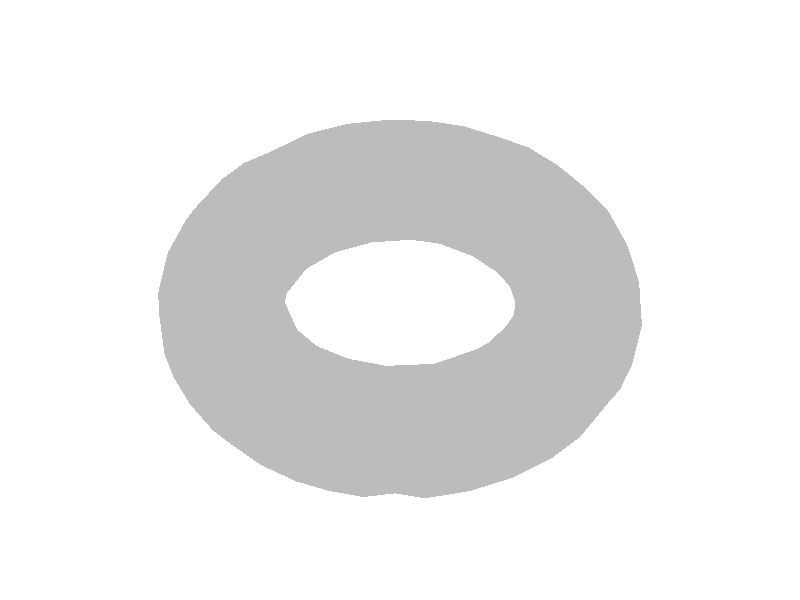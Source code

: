 #include "colors.inc"
background { rgb <1, 1, 1> }
camera {location <0, -10, 10>up <0,1,0> right <-1.33,0,0> angle 18look_at <0, 0, 0> sky <0, 1, 0> }
cylinder { <0.985738, 0, 0.349709>, <0.780503, 0, 0.272619>, 0.0054809 texture {  pigment { rgb <0.5, 0.5, 0.5> } } }
cylinder { <0.985738, 0, 0.349709>, <0.864441, -0.217412, 0.332713>, 0.00623847 texture {  pigment { rgb <0.5, 0.5, 0.5> } } }
cylinder { <0.780503, 0, 0.272619>, <0.864441, -0.217412, 0.332713>, 0.00601689 texture {  pigment { rgb <0.5, 0.5, 0.5> } } }
cylinder { <0.985738, 0, 0.349709>, <1.10039, -0.21451, 0.32838>, 0.00610403 texture {  pigment { rgb <0.5, 0.5, 0.5> } } }
cylinder { <0.864441, -0.217412, 0.332713>, <1.10039, -0.21451, 0.32838>, 0.0059002 texture {  pigment { rgb <0.5, 0.5, 0.5> } } }
cylinder { <0.985738, 0, 0.349709>, <1.18896, -3.06162e-17, 0.294606>, 0.00526409 texture {  pigment { rgb <0.5, 0.5, 0.5> } } }
cylinder { <1.10039, -0.21451, 0.32838>, <1.18896, -3.06162e-17, 0.294606>, 0.00586303 texture {  pigment { rgb <0.5, 0.5, 0.5> } } }
cylinder { <0.985738, 0, 0.349709>, <1.10039, 0.21451, 0.32838>, 0.00610403 texture {  pigment { rgb <0.5, 0.5, 0.5> } } }
cylinder { <1.18896, -3.06162e-17, 0.294606>, <1.10039, 0.21451, 0.32838>, 0.00586303 texture {  pigment { rgb <0.5, 0.5, 0.5> } } }
cylinder { <0.985738, 0, 0.349709>, <0.864441, 0.217412, 0.332713>, 0.00623847 texture {  pigment { rgb <0.5, 0.5, 0.5> } } }
cylinder { <1.10039, 0.21451, 0.32838>, <0.864441, 0.217412, 0.332713>, 0.0059002 texture {  pigment { rgb <0.5, 0.5, 0.5> } } }
cylinder { <0.780503, 0, 0.272619>, <0.864441, 0.217412, 0.332713>, 0.00601689 texture {  pigment { rgb <0.5, 0.5, 0.5> } } }
cylinder { <1.10039, -0.21451, 0.32838>, <1.272, -0.203735, 0.198576>, 0.00538605 texture {  pigment { rgb <0.5, 0.5, 0.5> } } }
cylinder { <1.18896, -3.06162e-17, 0.294606>, <1.272, -0.203735, 0.198576>, 0.0060013 texture {  pigment { rgb <0.5, 0.5, 0.5> } } }
cylinder { <1.18896, -3.06162e-17, 0.294606>, <1.32454, -1.50357e-09, 0.13104>, 0.0053113 texture {  pigment { rgb <0.5, 0.5, 0.5> } } }
cylinder { <1.272, -0.203735, 0.198576>, <1.32454, -1.50357e-09, 0.13104>, 0.00552436 texture {  pigment { rgb <0.5, 0.5, 0.5> } } }
cylinder { <1.18896, -3.06162e-17, 0.294606>, <1.272, 0.203735, 0.198576>, 0.0060013 texture {  pigment { rgb <0.5, 0.5, 0.5> } } }
cylinder { <1.32454, -1.50357e-09, 0.13104>, <1.272, 0.203735, 0.198576>, 0.00552436 texture {  pigment { rgb <0.5, 0.5, 0.5> } } }
cylinder { <1.10039, 0.21451, 0.32838>, <1.272, 0.203735, 0.198576>, 0.00538605 texture {  pigment { rgb <0.5, 0.5, 0.5> } } }
cylinder { <1.10039, 0.21451, 0.32838>, <1.18594, 0.414465, 0.238376>, 0.00588435 texture {  pigment { rgb <0.5, 0.5, 0.5> } } }
cylinder { <1.272, 0.203735, 0.198576>, <1.18594, 0.414465, 0.238376>, 0.00577702 texture {  pigment { rgb <0.5, 0.5, 0.5> } } }
cylinder { <1.10039, 0.21451, 0.32838>, <0.982331, 0.433543, 0.342142>, 0.00623013 texture {  pigment { rgb <0.5, 0.5, 0.5> } } }
cylinder { <1.18594, 0.414465, 0.238376>, <0.982331, 0.433543, 0.342142>, 0.00573296 texture {  pigment { rgb <0.5, 0.5, 0.5> } } }
cylinder { <0.864441, 0.217412, 0.332713>, <0.982331, 0.433543, 0.342142>, 0.00615932 texture {  pigment { rgb <0.5, 0.5, 0.5> } } }
cylinder { <1.32454, -1.50357e-09, 0.13104>, <1.34038, 0.160828, -0.00166408>, 0.00522774 texture {  pigment { rgb <0.5, 0.5, 0.5> } } }
cylinder { <1.272, 0.203735, 0.198576>, <1.34038, 0.160828, -0.00166408>, 0.00539751 texture {  pigment { rgb <0.5, 0.5, 0.5> } } }
cylinder { <1.272, 0.203735, 0.198576>, <1.29085, 0.383133, 0.0493356>, 0.00585297 texture {  pigment { rgb <0.5, 0.5, 0.5> } } }
cylinder { <1.34038, 0.160828, -0.00166408>, <1.29085, 0.383133, 0.0493356>, 0.00583492 texture {  pigment { rgb <0.5, 0.5, 0.5> } } }
cylinder { <1.18594, 0.414465, 0.238376>, <1.29085, 0.383133, 0.0493356>, 0.00546146 texture {  pigment { rgb <0.5, 0.5, 0.5> } } }
cylinder { <1.272, -0.203735, 0.198576>, <1.33432, -0.204816, 0.00604821>, 0.00505914 texture {  pigment { rgb <0.5, 0.5, 0.5> } } }
cylinder { <1.32454, -1.50357e-09, 0.13104>, <1.33432, -0.204816, 0.00604821>, 0.00600355 texture {  pigment { rgb <0.5, 0.5, 0.5> } } }
cylinder { <1.32454, -1.50357e-09, 0.13104>, <1.34008, -0.012988, -0.0824887>, 0.00536216 texture {  pigment { rgb <0.5, 0.5, 0.5> } } }
cylinder { <1.33432, -0.204816, 0.00604821>, <1.34008, -0.012988, -0.0824887>, 0.00528382 texture {  pigment { rgb <0.5, 0.5, 0.5> } } }
cylinder { <1.34038, 0.160828, -0.00166408>, <1.34008, -0.012988, -0.0824887>, 0.00479223 texture {  pigment { rgb <0.5, 0.5, 0.5> } } }
cylinder { <1.34038, 0.160828, -0.00166408>, <1.27882, 0.115837, -0.204475>, 0.00541675 texture {  pigment { rgb <0.5, 0.5, 0.5> } } }
cylinder { <1.34008, -0.012988, -0.0824887>, <1.27882, 0.115837, -0.204475>, 0.00469231 texture {  pigment { rgb <0.5, 0.5, 0.5> } } }
cylinder { <1.34038, 0.160828, -0.00166408>, <1.27339, 0.330184, -0.151524>, 0.00589638 texture {  pigment { rgb <0.5, 0.5, 0.5> } } }
cylinder { <1.27882, 0.115837, -0.204475>, <1.27339, 0.330184, -0.151524>, 0.00552145 texture {  pigment { rgb <0.5, 0.5, 0.5> } } }
cylinder { <1.29085, 0.383133, 0.0493356>, <1.27339, 0.330184, -0.151524>, 0.00521134 texture {  pigment { rgb <0.5, 0.5, 0.5> } } }
cylinder { <1.33432, -0.204816, 0.00604821>, <1.27956, -0.226693, -0.181134>, 0.00490629 texture {  pigment { rgb <0.5, 0.5, 0.5> } } }
cylinder { <1.34008, -0.012988, -0.0824887>, <1.27956, -0.226693, -0.181134>, 0.00607575 texture {  pigment { rgb <0.5, 0.5, 0.5> } } }
cylinder { <1.34008, -0.012988, -0.0824887>, <1.22757, -0.0481775, -0.265104>, 0.00543392 texture {  pigment { rgb <0.5, 0.5, 0.5> } } }
cylinder { <1.27956, -0.226693, -0.181134>, <1.22757, -0.0481775, -0.265104>, 0.00510032 texture {  pigment { rgb <0.5, 0.5, 0.5> } } }
cylinder { <1.27882, 0.115837, -0.204475>, <1.22757, -0.0481775, -0.265104>, 0.00455544 texture {  pigment { rgb <0.5, 0.5, 0.5> } } }
cylinder { <1.27882, 0.115837, -0.204475>, <1.10729, 0.0736953, -0.332352>, 0.00545166 texture {  pigment { rgb <0.5, 0.5, 0.5> } } }
cylinder { <1.22757, -0.0481775, -0.265104>, <1.10729, 0.0736953, -0.332352>, 0.00459915 texture {  pigment { rgb <0.5, 0.5, 0.5> } } }
cylinder { <1.27882, 0.115837, -0.204475>, <1.14264, 0.288054, -0.301129>, 0.00599728 texture {  pigment { rgb <0.5, 0.5, 0.5> } } }
cylinder { <1.10729, 0.0736953, -0.332352>, <1.14264, 0.288054, -0.301129>, 0.00548714 texture {  pigment { rgb <0.5, 0.5, 0.5> } } }
cylinder { <1.27339, 0.330184, -0.151524>, <1.14264, 0.288054, -0.301129>, 0.00507769 texture {  pigment { rgb <0.5, 0.5, 0.5> } } }
cylinder { <1.27956, -0.226693, -0.181134>, <1.13099, -0.271071, -0.309718>, 0.00503592 texture {  pigment { rgb <0.5, 0.5, 0.5> } } }
cylinder { <1.22757, -0.0481775, -0.265104>, <1.13099, -0.271071, -0.309718>, 0.00617458 texture {  pigment { rgb <0.5, 0.5, 0.5> } } }
cylinder { <1.22757, -0.0481775, -0.265104>, <1.0286, -0.0960394, -0.348434>, 0.00552418 texture {  pigment { rgb <0.5, 0.5, 0.5> } } }
cylinder { <1.13099, -0.271071, -0.309718>, <1.0286, -0.0960394, -0.348434>, 0.00516108 texture {  pigment { rgb <0.5, 0.5, 0.5> } } }
cylinder { <1.10729, 0.0736953, -0.332352>, <1.0286, -0.0960394, -0.348434>, 0.00469448 texture {  pigment { rgb <0.5, 0.5, 0.5> } } }
cylinder { <1.10729, 0.0736953, -0.332352>, <0.891278, 0.0335786, -0.332891>, 0.00549262 texture {  pigment { rgb <0.5, 0.5, 0.5> } } }
cylinder { <1.0286, -0.0960394, -0.348434>, <0.891278, 0.0335786, -0.332891>, 0.00473673 texture {  pigment { rgb <0.5, 0.5, 0.5> } } }
cylinder { <1.10729, 0.0736953, -0.332352>, <0.942338, 0.253827, -0.349171>, 0.00612061 texture {  pigment { rgb <0.5, 0.5, 0.5> } } }
cylinder { <0.891278, 0.0335786, -0.332891>, <0.942338, 0.253827, -0.349171>, 0.00566689 texture {  pigment { rgb <0.5, 0.5, 0.5> } } }
cylinder { <1.14264, 0.288054, -0.301129>, <0.942338, 0.253827, -0.349171>, 0.00522008 texture {  pigment { rgb <0.5, 0.5, 0.5> } } }
cylinder { <1.13099, -0.271071, -0.309718>, <0.927952, -0.32474, -0.349593>, 0.005344 texture {  pigment { rgb <0.5, 0.5, 0.5> } } }
cylinder { <1.0286, -0.0960394, -0.348434>, <0.927952, -0.32474, -0.349593>, 0.00624672 texture {  pigment { rgb <0.5, 0.5, 0.5> } } }
cylinder { <1.0286, -0.0960394, -0.348434>, <0.814398, -0.150139, -0.30489>, 0.00562936 texture {  pigment { rgb <0.5, 0.5, 0.5> } } }
cylinder { <0.927952, -0.32474, -0.349593>, <0.814398, -0.150139, -0.30489>, 0.00532555 texture {  pigment { rgb <0.5, 0.5, 0.5> } } }
cylinder { <0.891278, 0.0335786, -0.332891>, <0.814398, -0.150139, -0.30489>, 0.00502785 texture {  pigment { rgb <0.5, 0.5, 0.5> } } }
cylinder { <1.272, -0.203735, 0.198576>, <1.2647, -0.404225, 0.122854>, 0.00536095 texture {  pigment { rgb <0.5, 0.5, 0.5> } } }
cylinder { <1.33432, -0.204816, 0.00604821>, <1.2647, -0.404225, 0.122854>, 0.00603398 texture {  pigment { rgb <0.5, 0.5, 0.5> } } }
cylinder { <1.33432, -0.204816, 0.00604821>, <1.2708, -0.419333, -0.090115>, 0.00608785 texture {  pigment { rgb <0.5, 0.5, 0.5> } } }
cylinder { <1.2647, -0.404225, 0.122854>, <1.2708, -0.419333, -0.090115>, 0.00533978 texture {  pigment { rgb <0.5, 0.5, 0.5> } } }
cylinder { <1.27956, -0.226693, -0.181134>, <1.2708, -0.419333, -0.090115>, 0.00533099 texture {  pigment { rgb <0.5, 0.5, 0.5> } } }
cylinder { <1.27956, -0.226693, -0.181134>, <1.17304, -0.439835, -0.242069>, 0.00614858 texture {  pigment { rgb <0.5, 0.5, 0.5> } } }
cylinder { <1.2708, -0.419333, -0.090115>, <1.17304, -0.439835, -0.242069>, 0.00454613 texture {  pigment { rgb <0.5, 0.5, 0.5> } } }
cylinder { <1.13099, -0.271071, -0.309718>, <1.17304, -0.439835, -0.242069>, 0.00466546 texture {  pigment { rgb <0.5, 0.5, 0.5> } } }
cylinder { <1.13099, -0.271071, -0.309718>, <1.01793, -0.492358, -0.324659>, 0.00622355 texture {  pigment { rgb <0.5, 0.5, 0.5> } } }
cylinder { <1.17304, -0.439835, -0.242069>, <1.01793, -0.492358, -0.324659>, 0.00458518 texture {  pigment { rgb <0.5, 0.5, 0.5> } } }
cylinder { <0.927952, -0.32474, -0.349593>, <1.01793, -0.492358, -0.324659>, 0.00479676 texture {  pigment { rgb <0.5, 0.5, 0.5> } } }
cylinder { <1.10039, -0.21451, 0.32838>, <1.1496, -0.401394, 0.27409>, 0.00501837 texture {  pigment { rgb <0.5, 0.5, 0.5> } } }
cylinder { <1.272, -0.203735, 0.198576>, <1.1496, -0.401394, 0.27409>, 0.00611118 texture {  pigment { rgb <0.5, 0.5, 0.5> } } }
cylinder { <1.2647, -0.404225, 0.122854>, <1.1496, -0.401394, 0.27409>, 0.00475193 texture {  pigment { rgb <0.5, 0.5, 0.5> } } }
cylinder { <0.864441, -0.217412, 0.332713>, <0.960156, -0.419007, 0.346748>, 0.00559011 texture {  pigment { rgb <0.5, 0.5, 0.5> } } }
cylinder { <1.10039, -0.21451, 0.32838>, <0.960156, -0.419007, 0.346748>, 0.00621603 texture {  pigment { rgb <0.5, 0.5, 0.5> } } }
cylinder { <1.1496, -0.401394, 0.27409>, <0.960156, -0.419007, 0.346748>, 0.0050915 texture {  pigment { rgb <0.5, 0.5, 0.5> } } }
cylinder { <1.2708, -0.419333, -0.090115>, <1.19761, -0.601157, -0.0829865>, 0.00490336 texture {  pigment { rgb <0.5, 0.5, 0.5> } } }
cylinder { <1.17304, -0.439835, -0.242069>, <1.19761, -0.601157, -0.0829865>, 0.00569735 texture {  pigment { rgb <0.5, 0.5, 0.5> } } }
cylinder { <1.17304, -0.439835, -0.242069>, <1.07169, -0.665946, -0.232356>, 0.00619945 texture {  pigment { rgb <0.5, 0.5, 0.5> } } }
cylinder { <1.19761, -0.601157, -0.0829865>, <1.07169, -0.665946, -0.232356>, 0.00514563 texture {  pigment { rgb <0.5, 0.5, 0.5> } } }
cylinder { <1.01793, -0.492358, -0.324659>, <1.07169, -0.665946, -0.232356>, 0.00509549 texture {  pigment { rgb <0.5, 0.5, 0.5> } } }
cylinder { <1.2647, -0.404225, 0.122854>, <1.2136, -0.572103, 0.0758152>, 0.00454193 texture {  pigment { rgb <0.5, 0.5, 0.5> } } }
cylinder { <1.2708, -0.419333, -0.090115>, <1.2136, -0.572103, 0.0758152>, 0.00581719 texture {  pigment { rgb <0.5, 0.5, 0.5> } } }
cylinder { <1.19761, -0.601157, -0.0829865>, <1.2136, -0.572103, 0.0758152>, 0.0040557 texture {  pigment { rgb <0.5, 0.5, 0.5> } } }
cylinder { <1.2647, -0.404225, 0.122854>, <1.12906, -0.576589, 0.225388>, 0.0060529 texture {  pigment { rgb <0.5, 0.5, 0.5> } } }
cylinder { <1.1496, -0.401394, 0.27409>, <1.12906, -0.576589, 0.225388>, 0.00457483 texture {  pigment { rgb <0.5, 0.5, 0.5> } } }
cylinder { <1.2136, -0.572103, 0.0758152>, <1.12906, -0.576589, 0.225388>, 0.00429674 texture {  pigment { rgb <0.5, 0.5, 0.5> } } }
cylinder { <0.960156, -0.419007, 0.346748>, <1.12906, -0.576589, 0.225388>, 0.00652351 texture {  pigment { rgb <0.5, 0.5, 0.5> } } }
cylinder { <1.2136, -0.572103, 0.0758152>, <1.07269, -0.751235, 0.163266>, 0.00610288 texture {  pigment { rgb <0.5, 0.5, 0.5> } } }
cylinder { <1.12906, -0.576589, 0.225388>, <1.07269, -0.751235, 0.163266>, 0.00484371 texture {  pigment { rgb <0.5, 0.5, 0.5> } } }
cylinder { <1.2136, -0.572103, 0.0758152>, <1.111, -0.764602, -0.0303541>, 0.006065 texture {  pigment { rgb <0.5, 0.5, 0.5> } } }
cylinder { <1.07269, -0.751235, 0.163266>, <1.111, -0.764602, -0.0303541>, 0.00494566 texture {  pigment { rgb <0.5, 0.5, 0.5> } } }
cylinder { <1.19761, -0.601157, -0.0829865>, <1.111, -0.764602, -0.0303541>, 0.00480787 texture {  pigment { rgb <0.5, 0.5, 0.5> } } }
cylinder { <1.07169, -0.665946, -0.232356>, <1.111, -0.764602, -0.0303541>, 0.00570544 texture {  pigment { rgb <0.5, 0.5, 0.5> } } }
cylinder { <0.960156, -0.419007, 0.346748>, <0.931526, -0.679061, 0.314902>, 0.00658892 texture {  pigment { rgb <0.5, 0.5, 0.5> } } }
cylinder { <1.12906, -0.576589, 0.225388>, <0.931526, -0.679061, 0.314902>, 0.00599657 texture {  pigment { rgb <0.5, 0.5, 0.5> } } }
cylinder { <1.07269, -0.751235, 0.163266>, <0.931526, -0.679061, 0.314902>, 0.00548462 texture {  pigment { rgb <0.5, 0.5, 0.5> } } }
cylinder { <0.864441, -0.217412, 0.332713>, <0.748919, -0.367568, 0.308269>, 0.00477558 texture {  pigment { rgb <0.5, 0.5, 0.5> } } }
cylinder { <0.960156, -0.419007, 0.346748>, <0.748919, -0.367568, 0.308269>, 0.00551971 texture {  pigment { rgb <0.5, 0.5, 0.5> } } }
cylinder { <0.960156, -0.419007, 0.346748>, <0.757631, -0.563013, 0.345478>, 0.00621266 texture {  pigment { rgb <0.5, 0.5, 0.5> } } }
cylinder { <0.748919, -0.367568, 0.308269>, <0.757631, -0.563013, 0.345478>, 0.00497864 texture {  pigment { rgb <0.5, 0.5, 0.5> } } }
cylinder { <0.931526, -0.679061, 0.314902>, <0.757631, -0.563013, 0.345478>, 0.00528214 texture {  pigment { rgb <0.5, 0.5, 0.5> } } }
cylinder { <0.780503, 0, 0.272619>, <0.686173, -0.20456, 0.204579>, 0.00588283 texture {  pigment { rgb <0.5, 0.5, 0.5> } } }
cylinder { <0.864441, -0.217412, 0.332713>, <0.686173, -0.20456, 0.204579>, 0.0054979 texture {  pigment { rgb <0.5, 0.5, 0.5> } } }
cylinder { <0.748919, -0.367568, 0.308269>, <0.686173, -0.20456, 0.204579>, 0.00507816 texture {  pigment { rgb <0.5, 0.5, 0.5> } } }
cylinder { <0.748919, -0.367568, 0.308269>, <0.580569, -0.368998, 0.158429>, 0.00563447 texture {  pigment { rgb <0.5, 0.5, 0.5> } } }
cylinder { <0.686173, -0.20456, 0.204579>, <0.580569, -0.368998, 0.158429>, 0.00502007 texture {  pigment { rgb <0.5, 0.5, 0.5> } } }
cylinder { <0.748919, -0.367568, 0.308269>, <0.568084, -0.535016, 0.272504>, 0.0062259 texture {  pigment { rgb <0.5, 0.5, 0.5> } } }
cylinder { <0.580569, -0.368998, 0.158429>, <0.568084, -0.535016, 0.272504>, 0.00504546 texture {  pigment { rgb <0.5, 0.5, 0.5> } } }
cylinder { <0.757631, -0.563013, 0.345478>, <0.568084, -0.535016, 0.272504>, 0.00512575 texture {  pigment { rgb <0.5, 0.5, 0.5> } } }
cylinder { <0.757631, -0.563013, 0.345478>, <0.572693, -0.730942, 0.342635>, 0.00624553 texture {  pigment { rgb <0.5, 0.5, 0.5> } } }
cylinder { <0.568084, -0.535016, 0.272504>, <0.572693, -0.730942, 0.342635>, 0.00520376 texture {  pigment { rgb <0.5, 0.5, 0.5> } } }
cylinder { <0.757631, -0.563013, 0.345478>, <0.765294, -0.800911, 0.332998>, 0.00595872 texture {  pigment { rgb <0.5, 0.5, 0.5> } } }
cylinder { <0.572693, -0.730942, 0.342635>, <0.765294, -0.800911, 0.332998>, 0.0051286 texture {  pigment { rgb <0.5, 0.5, 0.5> } } }
cylinder { <0.931526, -0.679061, 0.314902>, <0.765294, -0.800911, 0.332998>, 0.00517252 texture {  pigment { rgb <0.5, 0.5, 0.5> } } }
cylinder { <0.931526, -0.679061, 0.314902>, <0.907293, -0.893975, 0.218118>, 0.00592359 texture {  pigment { rgb <0.5, 0.5, 0.5> } } }
cylinder { <0.765294, -0.800911, 0.332998>, <0.907293, -0.893975, 0.218118>, 0.00512482 texture {  pigment { rgb <0.5, 0.5, 0.5> } } }
cylinder { <1.07269, -0.751235, 0.163266>, <0.907293, -0.893975, 0.218118>, 0.00563137 texture {  pigment { rgb <0.5, 0.5, 0.5> } } }
cylinder { <1.07269, -0.751235, 0.163266>, <0.982929, -0.92392, 0.0265546>, 0.00594596 texture {  pigment { rgb <0.5, 0.5, 0.5> } } }
cylinder { <0.907293, -0.893975, 0.218118>, <0.982929, -0.92392, 0.0265546>, 0.005203 texture {  pigment { rgb <0.5, 0.5, 0.5> } } }
cylinder { <1.111, -0.764602, -0.0303541>, <0.982929, -0.92392, 0.0265546>, 0.00530466 texture {  pigment { rgb <0.5, 0.5, 0.5> } } }
cylinder { <1.111, -0.764602, -0.0303541>, <0.964945, -0.870418, -0.181077>, 0.00587617 texture {  pigment { rgb <0.5, 0.5, 0.5> } } }
cylinder { <0.982929, -0.92392, 0.0265546>, <0.964945, -0.870418, -0.181077>, 0.00537918 texture {  pigment { rgb <0.5, 0.5, 0.5> } } }
cylinder { <1.07169, -0.665946, -0.232356>, <0.964945, -0.870418, -0.181077>, 0.00590723 texture {  pigment { rgb <0.5, 0.5, 0.5> } } }
cylinder { <1.07169, -0.665946, -0.232356>, <0.870091, -0.780824, -0.306451>, 0.00608938 texture {  pigment { rgb <0.5, 0.5, 0.5> } } }
cylinder { <0.964945, -0.870418, -0.181077>, <0.870091, -0.780824, -0.306451>, 0.00452376 texture {  pigment { rgb <0.5, 0.5, 0.5> } } }
cylinder { <1.07169, -0.665946, -0.232356>, <0.892279, -0.602827, -0.341463>, 0.00548159 texture {  pigment { rgb <0.5, 0.5, 0.5> } } }
cylinder { <0.870091, -0.780824, -0.306451>, <0.892279, -0.602827, -0.341463>, 0.004569 texture {  pigment { rgb <0.5, 0.5, 0.5> } } }
cylinder { <1.01793, -0.492358, -0.324659>, <0.892279, -0.602827, -0.341463>, 0.0042038 texture {  pigment { rgb <0.5, 0.5, 0.5> } } }
cylinder { <1.01793, -0.492358, -0.324659>, <0.797684, -0.459424, -0.340858>, 0.00558218 texture {  pigment { rgb <0.5, 0.5, 0.5> } } }
cylinder { <0.892279, -0.602827, -0.341463>, <0.797684, -0.459424, -0.340858>, 0.00429483 texture {  pigment { rgb <0.5, 0.5, 0.5> } } }
cylinder { <0.927952, -0.32474, -0.349593>, <0.797684, -0.459424, -0.340858>, 0.00468948 texture {  pigment { rgb <0.5, 0.5, 0.5> } } }
cylinder { <0.927952, -0.32474, -0.349593>, <0.716775, -0.317986, -0.275511>, 0.0055974 texture {  pigment { rgb <0.5, 0.5, 0.5> } } }
cylinder { <0.797684, -0.459424, -0.340858>, <0.716775, -0.317986, -0.275511>, 0.00438899 texture {  pigment { rgb <0.5, 0.5, 0.5> } } }
cylinder { <0.814398, -0.150139, -0.30489>, <0.716775, -0.317986, -0.275511>, 0.00490954 texture {  pigment { rgb <0.5, 0.5, 0.5> } } }
cylinder { <0.870091, -0.780824, -0.306451>, <0.694447, -0.754781, -0.349059>, 0.00456512 texture {  pigment { rgb <0.5, 0.5, 0.5> } } }
cylinder { <0.892279, -0.602827, -0.341463>, <0.694447, -0.754781, -0.349059>, 0.00623925 texture {  pigment { rgb <0.5, 0.5, 0.5> } } }
cylinder { <0.892279, -0.602827, -0.341463>, <0.664488, -0.574917, -0.3283>, 0.00574678 texture {  pigment { rgb <0.5, 0.5, 0.5> } } }
cylinder { <0.694447, -0.754781, -0.349059>, <0.664488, -0.574917, -0.3283>, 0.00458801 texture {  pigment { rgb <0.5, 0.5, 0.5> } } }
cylinder { <0.797684, -0.459424, -0.340858>, <0.664488, -0.574917, -0.3283>, 0.00441851 texture {  pigment { rgb <0.5, 0.5, 0.5> } } }
cylinder { <0.797684, -0.459424, -0.340858>, <0.592046, -0.451173, -0.23906>, 0.00574008 texture {  pigment { rgb <0.5, 0.5, 0.5> } } }
cylinder { <0.664488, -0.574917, -0.3283>, <0.592046, -0.451173, -0.23906>, 0.00422227 texture {  pigment { rgb <0.5, 0.5, 0.5> } } }
cylinder { <0.716775, -0.317986, -0.275511>, <0.592046, -0.451173, -0.23906>, 0.00465193 texture {  pigment { rgb <0.5, 0.5, 0.5> } } }
cylinder { <0.964945, -0.870418, -0.181077>, <0.823358, -0.987577, -0.202065>, 0.00462423 texture {  pigment { rgb <0.5, 0.5, 0.5> } } }
cylinder { <0.870091, -0.780824, -0.306451>, <0.823358, -0.987577, -0.202065>, 0.00590694 texture {  pigment { rgb <0.5, 0.5, 0.5> } } }
cylinder { <0.870091, -0.780824, -0.306451>, <0.67782, -0.938948, -0.312286>, 0.00622521 texture {  pigment { rgb <0.5, 0.5, 0.5> } } }
cylinder { <0.823358, -0.987577, -0.202065>, <0.67782, -0.938948, -0.312286>, 0.00472326 texture {  pigment { rgb <0.5, 0.5, 0.5> } } }
cylinder { <0.694447, -0.754781, -0.349059>, <0.67782, -0.938948, -0.312286>, 0.00471342 texture {  pigment { rgb <0.5, 0.5, 0.5> } } }
cylinder { <0.982929, -0.92392, 0.0265546>, <0.858397, -1.03751, -0.0488111>, 0.00461597 texture {  pigment { rgb <0.5, 0.5, 0.5> } } }
cylinder { <0.964945, -0.870418, -0.181077>, <0.858397, -1.03751, -0.0488111>, 0.00595647 texture {  pigment { rgb <0.5, 0.5, 0.5> } } }
cylinder { <0.823358, -0.987577, -0.202065>, <0.858397, -1.03751, -0.0488111>, 0.00412372 texture {  pigment { rgb <0.5, 0.5, 0.5> } } }
cylinder { <0.907293, -0.893975, 0.218118>, <0.805546, -1.05045, 0.132954>, 0.00512897 texture {  pigment { rgb <0.5, 0.5, 0.5> } } }
cylinder { <0.982929, -0.92392, 0.0265546>, <0.805546, -1.05045, 0.132954>, 0.00606196 texture {  pigment { rgb <0.5, 0.5, 0.5> } } }
cylinder { <0.858397, -1.03751, -0.0488111>, <0.805546, -1.05045, 0.132954>, 0.00474335 texture {  pigment { rgb <0.5, 0.5, 0.5> } } }
cylinder { <0.765294, -0.800911, 0.332998>, <0.690341, -0.988298, 0.283297>, 0.00519628 texture {  pigment { rgb <0.5, 0.5, 0.5> } } }
cylinder { <0.907293, -0.893975, 0.218118>, <0.690341, -0.988298, 0.283297>, 0.00613459 texture {  pigment { rgb <0.5, 0.5, 0.5> } } }
cylinder { <0.805546, -1.05045, 0.132954>, <0.690341, -0.988298, 0.283297>, 0.00498361 texture {  pigment { rgb <0.5, 0.5, 0.5> } } }
cylinder { <0.572693, -0.730942, 0.342635>, <0.690341, -0.988298, 0.283297>, 0.00722819 texture {  pigment { rgb <0.5, 0.5, 0.5> } } }
cylinder { <0.823358, -0.987577, -0.202065>, <0.703713, -1.14398, -0.069177>, 0.0059391 texture {  pigment { rgb <0.5, 0.5, 0.5> } } }
cylinder { <0.858397, -1.03751, -0.0488111>, <0.703713, -1.14398, -0.069177>, 0.00472214 texture {  pigment { rgb <0.5, 0.5, 0.5> } } }
cylinder { <0.823358, -0.987577, -0.202065>, <0.607401, -1.10368, -0.234552>, 0.00618328 texture {  pigment { rgb <0.5, 0.5, 0.5> } } }
cylinder { <0.703713, -1.14398, -0.069177>, <0.607401, -1.10368, -0.234552>, 0.00488935 texture {  pigment { rgb <0.5, 0.5, 0.5> } } }
cylinder { <0.67782, -0.938948, -0.312286>, <0.607401, -1.10368, -0.234552>, 0.00488224 texture {  pigment { rgb <0.5, 0.5, 0.5> } } }
cylinder { <0.805546, -1.05045, 0.132954>, <0.703713, -1.14398, -0.069177>, 0.00612244 texture {  pigment { rgb <0.5, 0.5, 0.5> } } }
cylinder { <0.805546, -1.05045, 0.132954>, <0.591084, -1.1695, 0.161736>, 0.00617434 texture {  pigment { rgb <0.5, 0.5, 0.5> } } }
cylinder { <0.690341, -0.988298, 0.283297>, <0.591084, -1.1695, 0.161736>, 0.00599294 texture {  pigment { rgb <0.5, 0.5, 0.5> } } }
cylinder { <0.703713, -1.14398, -0.069177>, <0.591084, -1.1695, 0.161736>, 0.00645453 texture {  pigment { rgb <0.5, 0.5, 0.5> } } }
cylinder { <0.703713, -1.14398, -0.069177>, <0.481549, -1.25114, -0.080514>, 0.00617294 texture {  pigment { rgb <0.5, 0.5, 0.5> } } }
cylinder { <0.591084, -1.1695, 0.161736>, <0.481549, -1.25114, -0.080514>, 0.00695286 texture {  pigment { rgb <0.5, 0.5, 0.5> } } }
cylinder { <0.607401, -1.10368, -0.234552>, <0.481549, -1.25114, -0.080514>, 0.00619028 texture {  pigment { rgb <0.5, 0.5, 0.5> } } }
cylinder { <0.572693, -0.730942, 0.342635>, <0.472976, -0.927406, 0.347584>, 0.00550942 texture {  pigment { rgb <0.5, 0.5, 0.5> } } }
cylinder { <0.690341, -0.988298, 0.283297>, <0.472976, -0.927406, 0.347584>, 0.00586773 texture {  pigment { rgb <0.5, 0.5, 0.5> } } }
cylinder { <0.690341, -0.988298, 0.283297>, <0.467514, -1.09825, 0.291567>, 0.00621543 texture {  pigment { rgb <0.5, 0.5, 0.5> } } }
cylinder { <0.472976, -0.927406, 0.347584>, <0.467514, -1.09825, 0.291567>, 0.00449698 texture {  pigment { rgb <0.5, 0.5, 0.5> } } }
cylinder { <0.591084, -1.1695, 0.161736>, <0.467514, -1.09825, 0.291567>, 0.00482198 texture {  pigment { rgb <0.5, 0.5, 0.5> } } }
cylinder { <0.591084, -1.1695, 0.161736>, <0.360357, -1.25866, 0.16394>, 0.00618408 texture {  pigment { rgb <0.5, 0.5, 0.5> } } }
cylinder { <0.467514, -1.09825, 0.291567>, <0.360357, -1.25866, 0.16394>, 0.00578262 texture {  pigment { rgb <0.5, 0.5, 0.5> } } }
cylinder { <0.481549, -1.25114, -0.080514>, <0.360357, -1.25866, 0.16394>, 0.00682376 texture {  pigment { rgb <0.5, 0.5, 0.5> } } }
cylinder { <0.568084, -0.535016, 0.272504>, <0.402649, -0.626287, 0.239265>, 0.00479611 texture {  pigment { rgb <0.5, 0.5, 0.5> } } }
cylinder { <0.572693, -0.730942, 0.342635>, <0.402649, -0.626287, 0.239265>, 0.00562099 texture {  pigment { rgb <0.5, 0.5, 0.5> } } }
cylinder { <0.572693, -0.730942, 0.342635>, <0.330785, -0.789622, 0.319054>, 0.00625093 texture {  pigment { rgb <0.5, 0.5, 0.5> } } }
cylinder { <0.402649, -0.626287, 0.239265>, <0.330785, -0.789622, 0.319054>, 0.00488676 texture {  pigment { rgb <0.5, 0.5, 0.5> } } }
cylinder { <0.472976, -0.927406, 0.347584>, <0.330785, -0.789622, 0.319054>, 0.00500104 texture {  pigment { rgb <0.5, 0.5, 0.5> } } }
cylinder { <0.580569, -0.368998, 0.158429>, <0.431635, -0.504534, 0.0979171>, 0.00525673 texture {  pigment { rgb <0.5, 0.5, 0.5> } } }
cylinder { <0.568084, -0.535016, 0.272504>, <0.431635, -0.504534, 0.0979171>, 0.00559173 texture {  pigment { rgb <0.5, 0.5, 0.5> } } }
cylinder { <0.402649, -0.626287, 0.239265>, <0.431635, -0.504534, 0.0979171>, 0.00471985 texture {  pigment { rgb <0.5, 0.5, 0.5> } } }
cylinder { <0.472976, -0.927406, 0.347584>, <0.24226, -1.02343, 0.346159>, 0.0062476 texture {  pigment { rgb <0.5, 0.5, 0.5> } } }
cylinder { <0.330785, -0.789622, 0.319054>, <0.24226, -1.02343, 0.346159>, 0.00628673 texture {  pigment { rgb <0.5, 0.5, 0.5> } } }
cylinder { <0.467514, -1.09825, 0.291567>, <0.24226, -1.02343, 0.346159>, 0.00608883 texture {  pigment { rgb <0.5, 0.5, 0.5> } } }
cylinder { <0.360357, -1.25866, 0.16394>, <0.24226, -1.02343, 0.346159>, 0.00800333 texture {  pigment { rgb <0.5, 0.5, 0.5> } } }
cylinder { <0.694447, -0.754781, -0.349059>, <0.49279, -0.755524, -0.336009>, 0.00505199 texture {  pigment { rgb <0.5, 0.5, 0.5> } } }
cylinder { <0.664488, -0.574917, -0.3283>, <0.49279, -0.755524, -0.336009>, 0.00623291 texture {  pigment { rgb <0.5, 0.5, 0.5> } } }
cylinder { <0.664488, -0.574917, -0.3283>, <0.443774, -0.586032, -0.228751>, 0.00605952 texture {  pigment { rgb <0.5, 0.5, 0.5> } } }
cylinder { <0.49279, -0.755524, -0.336009>, <0.443774, -0.586032, -0.228751>, 0.00516203 texture {  pigment { rgb <0.5, 0.5, 0.5> } } }
cylinder { <0.592046, -0.451173, -0.23906>, <0.443774, -0.586032, -0.228751>, 0.00501736 texture {  pigment { rgb <0.5, 0.5, 0.5> } } }
cylinder { <0.67782, -0.938948, -0.312286>, <0.49279, -0.755524, -0.336009>, 0.0065404 texture {  pigment { rgb <0.5, 0.5, 0.5> } } }
cylinder { <0.67782, -0.938948, -0.312286>, <0.43952, -1.00507, -0.336298>, 0.00621168 texture {  pigment { rgb <0.5, 0.5, 0.5> } } }
cylinder { <0.607401, -1.10368, -0.234552>, <0.43952, -1.00507, -0.336298>, 0.005492 texture {  pigment { rgb <0.5, 0.5, 0.5> } } }
cylinder { <0.49279, -0.755524, -0.336009>, <0.43952, -1.00507, -0.336298>, 0.00637928 texture {  pigment { rgb <0.5, 0.5, 0.5> } } }
cylinder { <0.607401, -1.10368, -0.234552>, <0.373451, -1.18332, -0.253954>, 0.00619731 texture {  pigment { rgb <0.5, 0.5, 0.5> } } }
cylinder { <0.481549, -1.25114, -0.080514>, <0.373451, -1.18332, -0.253954>, 0.00538325 texture {  pigment { rgb <0.5, 0.5, 0.5> } } }
cylinder { <0.43952, -1.00507, -0.336298>, <0.373451, -1.18332, -0.253954>, 0.00517904 texture {  pigment { rgb <0.5, 0.5, 0.5> } } }
cylinder { <0.481549, -1.25114, -0.080514>, <0.243571, -1.31697, -0.0858436>, 0.00617433 texture {  pigment { rgb <0.5, 0.5, 0.5> } } }
cylinder { <0.360357, -1.25866, 0.16394>, <0.243571, -1.31697, -0.0858436>, 0.0070459 texture {  pigment { rgb <0.5, 0.5, 0.5> } } }
cylinder { <0.373451, -1.18332, -0.253954>, <0.243571, -1.31697, -0.0858436>, 0.00627469 texture {  pigment { rgb <0.5, 0.5, 0.5> } } }
cylinder { <0.360357, -1.25866, 0.16394>, <0.138544, -1.22912, 0.257638>, 0.00606491 texture {  pigment { rgb <0.5, 0.5, 0.5> } } }
cylinder { <0.24226, -1.02343, 0.346159>, <0.138544, -1.22912, 0.257638>, 0.00616957 texture {  pigment { rgb <0.5, 0.5, 0.5> } } }
cylinder { <0.360357, -1.25866, 0.16394>, <0.132428, -1.32788, 0.103124>, 0.0061462 texture {  pigment { rgb <0.5, 0.5, 0.5> } } }
cylinder { <0.138544, -1.22912, 0.257638>, <0.132428, -1.32788, 0.103124>, 0.004587 texture {  pigment { rgb <0.5, 0.5, 0.5> } } }
cylinder { <0.243571, -1.31697, -0.0858436>, <0.132428, -1.32788, 0.103124>, 0.00548751 texture {  pigment { rgb <0.5, 0.5, 0.5> } } }
cylinder { <0.49279, -0.755524, -0.336009>, <0.270284, -0.868301, -0.338069>, 0.00623658 texture {  pigment { rgb <0.5, 0.5, 0.5> } } }
cylinder { <0.43952, -1.00507, -0.336298>, <0.270284, -0.868301, -0.338069>, 0.00544005 texture {  pigment { rgb <0.5, 0.5, 0.5> } } }
cylinder { <0.49279, -0.755524, -0.336009>, <0.277648, -0.69647, -0.244717>, 0.00602638 texture {  pigment { rgb <0.5, 0.5, 0.5> } } }
cylinder { <0.270284, -0.868301, -0.338069>, <0.277648, -0.69647, -0.244717>, 0.00489226 texture {  pigment { rgb <0.5, 0.5, 0.5> } } }
cylinder { <0.443774, -0.586032, -0.228751>, <0.277648, -0.69647, -0.244717>, 0.00500306 texture {  pigment { rgb <0.5, 0.5, 0.5> } } }
cylinder { <0.43952, -1.00507, -0.336298>, <0.20111, -1.07904, -0.336111>, 0.00624049 texture {  pigment { rgb <0.5, 0.5, 0.5> } } }
cylinder { <0.373451, -1.18332, -0.253954>, <0.20111, -1.07904, -0.336111>, 0.00543857 texture {  pigment { rgb <0.5, 0.5, 0.5> } } }
cylinder { <0.270284, -0.868301, -0.338069>, <0.20111, -1.07904, -0.336111>, 0.0055452 texture {  pigment { rgb <0.5, 0.5, 0.5> } } }
cylinder { <0.373451, -1.18332, -0.253954>, <0.132075, -1.24055, -0.247419>, 0.00620385 texture {  pigment { rgb <0.5, 0.5, 0.5> } } }
cylinder { <0.243571, -1.31697, -0.0858436>, <0.132075, -1.24055, -0.247419>, 0.0052666 texture {  pigment { rgb <0.5, 0.5, 0.5> } } }
cylinder { <0.20111, -1.07904, -0.336111>, <0.132075, -1.24055, -0.247419>, 0.00491915 texture {  pigment { rgb <0.5, 0.5, 0.5> } } }
cylinder { <0.243571, -1.31697, -0.0858436>, <-0.00244866, -1.33878, -0.0879048>, 0.00617483 texture {  pigment { rgb <0.5, 0.5, 0.5> } } }
cylinder { <0.132428, -1.32788, 0.103124>, <-0.00244866, -1.33878, -0.0879048>, 0.00585249 texture {  pigment { rgb <0.5, 0.5, 0.5> } } }
cylinder { <0.132075, -1.24055, -0.247419>, <-0.00244866, -1.33878, -0.0879048>, 0.0057658 texture {  pigment { rgb <0.5, 0.5, 0.5> } } }
cylinder { <0.138544, -1.22912, 0.257638>, <-0.04531, -1.25433, 0.239586>, 0.00466126 texture {  pigment { rgb <0.5, 0.5, 0.5> } } }
cylinder { <0.132428, -1.32788, 0.103124>, <-0.04531, -1.25433, 0.239586>, 0.00589609 texture {  pigment { rgb <0.5, 0.5, 0.5> } } }
cylinder { <0.132428, -1.32788, 0.103124>, <-0.113413, -1.33549, 0.0818547>, 0.00617192 texture {  pigment { rgb <0.5, 0.5, 0.5> } } }
cylinder { <-0.04531, -1.25433, 0.239586>, <-0.113413, -1.33549, 0.0818547>, 0.00475029 texture {  pigment { rgb <0.5, 0.5, 0.5> } } }
cylinder { <-0.00244866, -1.33878, -0.0879048>, <-0.113413, -1.33549, 0.0818547>, 0.00507089 texture {  pigment { rgb <0.5, 0.5, 0.5> } } }
cylinder { <0.24226, -1.02343, 0.346159>, <-0.00832013, -1.07182, 0.342546>, 0.00638089 texture {  pigment { rgb <0.5, 0.5, 0.5> } } }
cylinder { <0.138544, -1.22912, 0.257638>, <-0.00832013, -1.07182, 0.342546>, 0.00578371 texture {  pigment { rgb <0.5, 0.5, 0.5> } } }
cylinder { <-0.04531, -1.25433, 0.239586>, <-0.00832013, -1.07182, 0.342546>, 0.00531966 texture {  pigment { rgb <0.5, 0.5, 0.5> } } }
cylinder { <0.330785, -0.789622, 0.319054>, <0.0850419, -0.854744, 0.320326>, 0.00635572 texture {  pigment { rgb <0.5, 0.5, 0.5> } } }
cylinder { <0.24226, -1.02343, 0.346159>, <0.0850419, -0.854744, 0.320326>, 0.00580082 texture {  pigment { rgb <0.5, 0.5, 0.5> } } }
cylinder { <-0.00832013, -1.07182, 0.342546>, <0.0850419, -0.854744, 0.320326>, 0.00593355 texture {  pigment { rgb <0.5, 0.5, 0.5> } } }
cylinder { <0.402649, -0.626287, 0.239265>, <0.181244, -0.678888, 0.184639>, 0.0058508 texture {  pigment { rgb <0.5, 0.5, 0.5> } } }
cylinder { <0.330785, -0.789622, 0.319054>, <0.181244, -0.678888, 0.184639>, 0.00573869 texture {  pigment { rgb <0.5, 0.5, 0.5> } } }
cylinder { <0.0850419, -0.854744, 0.320326>, <0.181244, -0.678888, 0.184639>, 0.0060514 texture {  pigment { rgb <0.5, 0.5, 0.5> } } }
cylinder { <0.402649, -0.626287, 0.239265>, <0.274595, -0.593912, 0.0548152>, 0.00567162 texture {  pigment { rgb <0.5, 0.5, 0.5> } } }
cylinder { <0.431635, -0.504534, 0.0979171>, <0.274595, -0.593912, 0.0548152>, 0.00464406 texture {  pigment { rgb <0.5, 0.5, 0.5> } } }
cylinder { <0.181244, -0.678888, 0.184639>, <0.274595, -0.593912, 0.0548152>, 0.00452698 texture {  pigment { rgb <0.5, 0.5, 0.5> } } }
cylinder { <0.270284, -0.868301, -0.338069>, <0.0312012, -0.940222, -0.344947>, 0.00624402 texture {  pigment { rgb <0.5, 0.5, 0.5> } } }
cylinder { <0.20111, -1.07904, -0.336111>, <0.0312012, -0.940222, -0.344947>, 0.00548959 texture {  pigment { rgb <0.5, 0.5, 0.5> } } }
cylinder { <0.270284, -0.868301, -0.338069>, <0.074922, -0.754037, -0.252617>, 0.00604796 texture {  pigment { rgb <0.5, 0.5, 0.5> } } }
cylinder { <0.0312012, -0.940222, -0.344947>, <0.074922, -0.754037, -0.252617>, 0.00530925 texture {  pigment { rgb <0.5, 0.5, 0.5> } } }
cylinder { <0.277648, -0.69647, -0.244717>, <0.074922, -0.754037, -0.252617>, 0.00527224 texture {  pigment { rgb <0.5, 0.5, 0.5> } } }
cylinder { <0.20111, -1.07904, -0.336111>, <-0.0395308, -1.14142, -0.319855>, 0.00622815 texture {  pigment { rgb <0.5, 0.5, 0.5> } } }
cylinder { <0.132075, -1.24055, -0.247419>, <-0.0395308, -1.14142, -0.319855>, 0.00527505 texture {  pigment { rgb <0.5, 0.5, 0.5> } } }
cylinder { <0.0312012, -0.940222, -0.344947>, <-0.0395308, -1.14142, -0.319855>, 0.00536845 texture {  pigment { rgb <0.5, 0.5, 0.5> } } }
cylinder { <-0.00244866, -1.33878, -0.0879048>, <-0.0395308, -1.14142, -0.319855>, 0.00767004 texture {  pigment { rgb <0.5, 0.5, 0.5> } } }
cylinder { <-0.00244866, -1.33878, -0.0879048>, <-0.244358, -1.32493, -0.0436049>, 0.00615804 texture {  pigment { rgb <0.5, 0.5, 0.5> } } }
cylinder { <-0.113413, -1.33549, 0.0818547>, <-0.244358, -1.32493, -0.0436049>, 0.00454134 texture {  pigment { rgb <0.5, 0.5, 0.5> } } }
cylinder { <-0.00244866, -1.33878, -0.0879048>, <-0.198756, -1.26713, -0.206462>, 0.00600659 texture {  pigment { rgb <0.5, 0.5, 0.5> } } }
cylinder { <-0.244358, -1.32493, -0.0436049>, <-0.198756, -1.26713, -0.206462>, 0.00446814 texture {  pigment { rgb <0.5, 0.5, 0.5> } } }
cylinder { <-0.0395308, -1.14142, -0.319855>, <-0.198756, -1.26713, -0.206462>, 0.00581019 texture {  pigment { rgb <0.5, 0.5, 0.5> } } }
cylinder { <-0.04531, -1.25433, 0.239586>, <-0.230223, -1.22808, 0.24549>, 0.00467151 texture {  pigment { rgb <0.5, 0.5, 0.5> } } }
cylinder { <-0.113413, -1.33549, 0.0818547>, <-0.230223, -1.22808, 0.24549>, 0.00569859 texture {  pigment { rgb <0.5, 0.5, 0.5> } } }
cylinder { <-0.113413, -1.33549, 0.0818547>, <-0.353619, -1.28517, 0.107963>, 0.0061701 texture {  pigment { rgb <0.5, 0.5, 0.5> } } }
cylinder { <-0.230223, -1.22808, 0.24549>, <-0.353619, -1.28517, 0.107963>, 0.00483478 texture {  pigment { rgb <0.5, 0.5, 0.5> } } }
cylinder { <-0.244358, -1.32493, -0.0436049>, <-0.353619, -1.28517, 0.107963>, 0.00477568 texture {  pigment { rgb <0.5, 0.5, 0.5> } } }
cylinder { <-0.04531, -1.25433, 0.239586>, <-0.1908, -1.09456, 0.331909>, 0.00587446 texture {  pigment { rgb <0.5, 0.5, 0.5> } } }
cylinder { <-0.00832013, -1.07182, 0.342546>, <-0.1908, -1.09456, 0.331909>, 0.00460498 texture {  pigment { rgb <0.5, 0.5, 0.5> } } }
cylinder { <-0.230223, -1.22808, 0.24549>, <-0.1908, -1.09456, 0.331909>, 0.00409633 texture {  pigment { rgb <0.5, 0.5, 0.5> } } }
cylinder { <-0.00832013, -1.07182, 0.342546>, <-0.159862, -0.886857, 0.335751>, 0.00598026 texture {  pigment { rgb <0.5, 0.5, 0.5> } } }
cylinder { <0.0850419, -0.854744, 0.320326>, <-0.159862, -0.886857, 0.335751>, 0.00618702 texture {  pigment { rgb <0.5, 0.5, 0.5> } } }
cylinder { <-0.1908, -1.09456, 0.331909>, <-0.159862, -0.886857, 0.335751>, 0.00525084 texture {  pigment { rgb <0.5, 0.5, 0.5> } } }
cylinder { <0.0850419, -0.854744, 0.320326>, <-0.0702569, -0.712858, 0.20499>, 0.00599749 texture {  pigment { rgb <0.5, 0.5, 0.5> } } }
cylinder { <0.181244, -0.678888, 0.184639>, <-0.0702569, -0.712858, 0.20499>, 0.00636497 texture {  pigment { rgb <0.5, 0.5, 0.5> } } }
cylinder { <-0.159862, -0.886857, 0.335751>, <-0.0702569, -0.712858, 0.20499>, 0.00588446 texture {  pigment { rgb <0.5, 0.5, 0.5> } } }
cylinder { <0.181244, -0.678888, 0.184639>, <0.0498291, -0.648132, -0.00559585>, 0.00583122 texture {  pigment { rgb <0.5, 0.5, 0.5> } } }
cylinder { <0.274595, -0.593912, 0.0548152>, <0.0498291, -0.648132, -0.00559585>, 0.00597438 texture {  pigment { rgb <0.5, 0.5, 0.5> } } }
cylinder { <-0.0702569, -0.712858, 0.20499>, <0.0498291, -0.648132, -0.00559585>, 0.00627278 texture {  pigment { rgb <0.5, 0.5, 0.5> } } }
cylinder { <-0.230223, -1.22808, 0.24549>, <-0.373985, -1.05627, 0.328596>, 0.00597353 texture {  pigment { rgb <0.5, 0.5, 0.5> } } }
cylinder { <-0.1908, -1.09456, 0.331909>, <-0.373985, -1.05627, 0.328596>, 0.00467938 texture {  pigment { rgb <0.5, 0.5, 0.5> } } }
cylinder { <-0.230223, -1.22808, 0.24549>, <-0.472129, -1.18145, 0.219899>, 0.00619208 texture {  pigment { rgb <0.5, 0.5, 0.5> } } }
cylinder { <-0.373985, -1.05627, 0.328596>, <-0.472129, -1.18145, 0.219899>, 0.00481656 texture {  pigment { rgb <0.5, 0.5, 0.5> } } }
cylinder { <-0.353619, -1.28517, 0.107963>, <-0.472129, -1.18145, 0.219899>, 0.00483037 texture {  pigment { rgb <0.5, 0.5, 0.5> } } }
cylinder { <-0.159862, -0.886857, 0.335751>, <-0.373985, -1.05627, 0.328596>, 0.00682822 texture {  pigment { rgb <0.5, 0.5, 0.5> } } }
cylinder { <-0.159862, -0.886857, 0.335751>, <-0.280392, -0.697056, 0.246306>, 0.00604938 texture {  pigment { rgb <0.5, 0.5, 0.5> } } }
cylinder { <-0.0702569, -0.712858, 0.20499>, <-0.280392, -0.697056, 0.246306>, 0.0053685 texture {  pigment { rgb <0.5, 0.5, 0.5> } } }
cylinder { <-0.159862, -0.886857, 0.335751>, <-0.401805, -0.82595, 0.340379>, 0.00623837 texture {  pigment { rgb <0.5, 0.5, 0.5> } } }
cylinder { <-0.280392, -0.697056, 0.246306>, <-0.401805, -0.82595, 0.340379>, 0.00501275 texture {  pigment { rgb <0.5, 0.5, 0.5> } } }
cylinder { <-0.373985, -1.05627, 0.328596>, <-0.401805, -0.82595, 0.340379>, 0.00580721 texture {  pigment { rgb <0.5, 0.5, 0.5> } } }
cylinder { <-0.0702569, -0.712858, 0.20499>, <-0.217061, -0.614769, 0.0370172>, 0.0060924 texture {  pigment { rgb <0.5, 0.5, 0.5> } } }
cylinder { <0.0498291, -0.648132, -0.00559585>, <-0.217061, -0.614769, 0.0370172>, 0.00680804 texture {  pigment { rgb <0.5, 0.5, 0.5> } } }
cylinder { <-0.280392, -0.697056, 0.246306>, <-0.217061, -0.614769, 0.0370172>, 0.00584079 texture {  pigment { rgb <0.5, 0.5, 0.5> } } }
cylinder { <-0.373985, -1.05627, 0.328596>, <-0.613129, -0.990321, 0.308795>, 0.00622148 texture {  pigment { rgb <0.5, 0.5, 0.5> } } }
cylinder { <-0.401805, -0.82595, 0.340379>, <-0.613129, -0.990321, 0.308795>, 0.00673951 texture {  pigment { rgb <0.5, 0.5, 0.5> } } }
cylinder { <-0.472129, -1.18145, 0.219899>, <-0.613129, -0.990321, 0.308795>, 0.00634009 texture {  pigment { rgb <0.5, 0.5, 0.5> } } }
cylinder { <-0.244358, -1.32493, -0.0436049>, <-0.482136, -1.25888, -0.0368815>, 0.00617178 texture {  pigment { rgb <0.5, 0.5, 0.5> } } }
cylinder { <-0.353619, -1.28517, 0.107963>, <-0.482136, -1.25888, -0.0368815>, 0.0048854 texture {  pigment { rgb <0.5, 0.5, 0.5> } } }
cylinder { <-0.244358, -1.32493, -0.0436049>, <-0.383208, -1.22718, -0.202288>, 0.00581024 texture {  pigment { rgb <0.5, 0.5, 0.5> } } }
cylinder { <-0.482136, -1.25888, -0.0368815>, <-0.383208, -1.22718, -0.202288>, 0.00488307 texture {  pigment { rgb <0.5, 0.5, 0.5> } } }
cylinder { <-0.198756, -1.26713, -0.206462>, <-0.383208, -1.22718, -0.202288>, 0.00471934 texture {  pigment { rgb <0.5, 0.5, 0.5> } } }
cylinder { <-0.472129, -1.18145, 0.219899>, <-0.482136, -1.25888, -0.0368815>, 0.0067097 texture {  pigment { rgb <0.5, 0.5, 0.5> } } }
cylinder { <-0.198756, -1.26713, -0.206462>, <-0.278646, -1.09204, -0.326136>, 0.00566574 texture {  pigment { rgb <0.5, 0.5, 0.5> } } }
cylinder { <-0.383208, -1.22718, -0.202288>, <-0.278646, -1.09204, -0.326136>, 0.00527588 texture {  pigment { rgb <0.5, 0.5, 0.5> } } }
cylinder { <-0.0395308, -1.14142, -0.319855>, <-0.278646, -1.09204, -0.326136>, 0.00610605 texture {  pigment { rgb <0.5, 0.5, 0.5> } } }
cylinder { <-0.0395308, -1.14142, -0.319855>, <-0.163054, -0.945114, -0.347599>, 0.00583967 texture {  pigment { rgb <0.5, 0.5, 0.5> } } }
cylinder { <-0.278646, -1.09204, -0.326136>, <-0.163054, -0.945114, -0.347599>, 0.00470426 texture {  pigment { rgb <0.5, 0.5, 0.5> } } }
cylinder { <0.0312012, -0.940222, -0.344947>, <-0.163054, -0.945114, -0.347599>, 0.00485836 texture {  pigment { rgb <0.5, 0.5, 0.5> } } }
cylinder { <0.0312012, -0.940222, -0.344947>, <-0.132361, -0.774623, -0.276839>, 0.00606291 texture {  pigment { rgb <0.5, 0.5, 0.5> } } }
cylinder { <-0.163054, -0.945114, -0.347599>, <-0.132361, -0.774623, -0.276839>, 0.00467816 texture {  pigment { rgb <0.5, 0.5, 0.5> } } }
cylinder { <0.074922, -0.754037, -0.252617>, <-0.132361, -0.774623, -0.276839>, 0.00524265 texture {  pigment { rgb <0.5, 0.5, 0.5> } } }
cylinder { <-0.472129, -1.18145, 0.219899>, <-0.685139, -1.14124, 0.113436>, 0.00603762 texture {  pigment { rgb <0.5, 0.5, 0.5> } } }
cylinder { <-0.613129, -0.990321, 0.308795>, <-0.685139, -1.14124, 0.113436>, 0.00642884 texture {  pigment { rgb <0.5, 0.5, 0.5> } } }
cylinder { <-0.482136, -1.25888, -0.0368815>, <-0.685139, -1.14124, 0.113436>, 0.00696621 texture {  pigment { rgb <0.5, 0.5, 0.5> } } }
cylinder { <-0.482136, -1.25888, -0.0368815>, <-0.688904, -1.1434, -0.101696>, 0.00613849 texture {  pigment { rgb <0.5, 0.5, 0.5> } } }
cylinder { <-0.685139, -1.14124, 0.113436>, <-0.688904, -1.1434, -0.101696>, 0.00537939 texture {  pigment { rgb <0.5, 0.5, 0.5> } } }
cylinder { <-0.482136, -1.25888, -0.0368815>, <-0.543723, -1.14921, -0.22107>, 0.00557601 texture {  pigment { rgb <0.5, 0.5, 0.5> } } }
cylinder { <-0.688904, -1.1434, -0.101696>, <-0.543723, -1.14921, -0.22107>, 0.00470115 texture {  pigment { rgb <0.5, 0.5, 0.5> } } }
cylinder { <-0.383208, -1.22718, -0.202288>, <-0.543723, -1.14921, -0.22107>, 0.00448591 texture {  pigment { rgb <0.5, 0.5, 0.5> } } }
cylinder { <-0.383208, -1.22718, -0.202288>, <-0.459975, -1.045, -0.320007>, 0.00575213 texture {  pigment { rgb <0.5, 0.5, 0.5> } } }
cylinder { <-0.543723, -1.14921, -0.22107>, <-0.459975, -1.045, -0.320007>, 0.0041579 texture {  pigment { rgb <0.5, 0.5, 0.5> } } }
cylinder { <-0.278646, -1.09204, -0.326136>, <-0.459975, -1.045, -0.320007>, 0.00468572 texture {  pigment { rgb <0.5, 0.5, 0.5> } } }
cylinder { <-0.278646, -1.09204, -0.326136>, <-0.364522, -0.874022, -0.345962>, 0.00587887 texture {  pigment { rgb <0.5, 0.5, 0.5> } } }
cylinder { <-0.459975, -1.045, -0.320007>, <-0.364522, -0.874022, -0.345962>, 0.00493837 texture {  pigment { rgb <0.5, 0.5, 0.5> } } }
cylinder { <-0.163054, -0.945114, -0.347599>, <-0.364522, -0.874022, -0.345962>, 0.00534125 texture {  pigment { rgb <0.5, 0.5, 0.5> } } }
cylinder { <-0.132361, -0.774623, -0.276839>, <-0.364522, -0.874022, -0.345962>, 0.00654585 texture {  pigment { rgb <0.5, 0.5, 0.5> } } }
cylinder { <-0.688904, -1.1434, -0.101696>, <-0.75503, -1.01971, -0.224147>, 0.00465478 texture {  pigment { rgb <0.5, 0.5, 0.5> } } }
cylinder { <-0.543723, -1.14921, -0.22107>, <-0.75503, -1.01971, -0.224147>, 0.00619629 texture {  pigment { rgb <0.5, 0.5, 0.5> } } }
cylinder { <-0.543723, -1.14921, -0.22107>, <-0.613914, -0.95115, -0.324127>, 0.00585101 texture {  pigment { rgb <0.5, 0.5, 0.5> } } }
cylinder { <-0.75503, -1.01971, -0.224147>, <-0.613914, -0.95115, -0.324127>, 0.00465095 texture {  pigment { rgb <0.5, 0.5, 0.5> } } }
cylinder { <-0.459975, -1.045, -0.320007>, <-0.613914, -0.95115, -0.324127>, 0.00450853 texture {  pigment { rgb <0.5, 0.5, 0.5> } } }
cylinder { <-0.364522, -0.874022, -0.345962>, <-0.613914, -0.95115, -0.324127>, 0.00654894 texture {  pigment { rgb <0.5, 0.5, 0.5> } } }
cylinder { <-0.685139, -1.14124, 0.113436>, <-0.836659, -1.05361, 0.0566015>, 0.00460086 texture {  pigment { rgb <0.5, 0.5, 0.5> } } }
cylinder { <-0.688904, -1.1434, -0.101696>, <-0.836659, -1.05361, 0.0566015>, 0.00586052 texture {  pigment { rgb <0.5, 0.5, 0.5> } } }
cylinder { <-0.688904, -1.1434, -0.101696>, <-0.887159, -0.996036, -0.105111>, 0.00617625 texture {  pigment { rgb <0.5, 0.5, 0.5> } } }
cylinder { <-0.836659, -1.05361, 0.0566015>, <-0.887159, -0.996036, -0.105111>, 0.00447321 texture {  pigment { rgb <0.5, 0.5, 0.5> } } }
cylinder { <-0.75503, -1.01971, -0.224147>, <-0.887159, -0.996036, -0.105111>, 0.00448525 texture {  pigment { rgb <0.5, 0.5, 0.5> } } }
cylinder { <-0.613129, -0.990321, 0.308795>, <-0.818186, -0.971818, 0.222253>, 0.00558346 texture {  pigment { rgb <0.5, 0.5, 0.5> } } }
cylinder { <-0.685139, -1.14124, 0.113436>, <-0.818186, -0.971818, 0.222253>, 0.00603361 texture {  pigment { rgb <0.5, 0.5, 0.5> } } }
cylinder { <-0.836659, -1.05361, 0.0566015>, <-0.818186, -0.971818, 0.222253>, 0.00464158 texture {  pigment { rgb <0.5, 0.5, 0.5> } } }
cylinder { <-0.836659, -1.05361, 0.0566015>, <-0.967334, -0.881215, 0.165238>, 0.00605167 texture {  pigment { rgb <0.5, 0.5, 0.5> } } }
cylinder { <-0.818186, -0.971818, 0.222253>, <-0.967334, -0.881215, 0.165238>, 0.00458971 texture {  pigment { rgb <0.5, 0.5, 0.5> } } }
cylinder { <-0.836659, -1.05361, 0.0566015>, <-1.01014, -0.895205, -0.0137947>, 0.00613088 texture {  pigment { rgb <0.5, 0.5, 0.5> } } }
cylinder { <-0.967334, -0.881215, 0.165238>, <-1.01014, -0.895205, -0.0137947>, 0.00461522 texture {  pigment { rgb <0.5, 0.5, 0.5> } } }
cylinder { <-0.887159, -0.996036, -0.105111>, <-1.01014, -0.895205, -0.0137947>, 0.00458453 texture {  pigment { rgb <0.5, 0.5, 0.5> } } }
cylinder { <-0.401805, -0.82595, 0.340379>, <-0.605814, -0.763953, 0.349106>, 0.00533501 texture {  pigment { rgb <0.5, 0.5, 0.5> } } }
cylinder { <-0.613129, -0.990321, 0.308795>, <-0.605814, -0.763953, 0.349106>, 0.00575114 texture {  pigment { rgb <0.5, 0.5, 0.5> } } }
cylinder { <-0.613129, -0.990321, 0.308795>, <-0.785131, -0.811208, 0.325387>, 0.00622199 texture {  pigment { rgb <0.5, 0.5, 0.5> } } }
cylinder { <-0.605814, -0.763953, 0.349106>, <-0.785131, -0.811208, 0.325387>, 0.00467374 texture {  pigment { rgb <0.5, 0.5, 0.5> } } }
cylinder { <-0.818186, -0.971818, 0.222253>, <-0.785131, -0.811208, 0.325387>, 0.00484283 texture {  pigment { rgb <0.5, 0.5, 0.5> } } }
cylinder { <-0.967334, -0.881215, 0.165238>, <-0.785131, -0.811208, 0.325387>, 0.00631201 texture {  pigment { rgb <0.5, 0.5, 0.5> } } }
cylinder { <-0.280392, -0.697056, 0.246306>, <-0.48533, -0.606463, 0.269555>, 0.00563179 texture {  pigment { rgb <0.5, 0.5, 0.5> } } }
cylinder { <-0.401805, -0.82595, 0.340379>, <-0.48533, -0.606463, 0.269555>, 0.00613223 texture {  pigment { rgb <0.5, 0.5, 0.5> } } }
cylinder { <-0.605814, -0.763953, 0.349106>, <-0.48533, -0.606463, 0.269555>, 0.00534134 texture {  pigment { rgb <0.5, 0.5, 0.5> } } }
cylinder { <-0.280392, -0.697056, 0.246306>, <-0.403183, -0.531616, 0.108407>, 0.006198 texture {  pigment { rgb <0.5, 0.5, 0.5> } } }
cylinder { <-0.217061, -0.614769, 0.0370172>, <-0.403183, -0.531616, 0.108407>, 0.00539978 texture {  pigment { rgb <0.5, 0.5, 0.5> } } }
cylinder { <-0.48533, -0.606463, 0.269555>, <-0.403183, -0.531616, 0.108407>, 0.00489381 texture {  pigment { rgb <0.5, 0.5, 0.5> } } }
cylinder { <-0.605814, -0.763953, 0.349106>, <-0.657919, -0.525268, 0.312247>, 0.00617677 texture {  pigment { rgb <0.5, 0.5, 0.5> } } }
cylinder { <-0.48533, -0.606463, 0.269555>, <-0.657919, -0.525268, 0.312247>, 0.00488636 texture {  pigment { rgb <0.5, 0.5, 0.5> } } }
cylinder { <-0.605814, -0.763953, 0.349106>, <-0.815549, -0.628015, 0.348769>, 0.00624838 texture {  pigment { rgb <0.5, 0.5, 0.5> } } }
cylinder { <-0.657919, -0.525268, 0.312247>, <-0.815549, -0.628015, 0.348769>, 0.00479178 texture {  pigment { rgb <0.5, 0.5, 0.5> } } }
cylinder { <-0.785131, -0.811208, 0.325387>, <-0.815549, -0.628015, 0.348769>, 0.00467918 texture {  pigment { rgb <0.5, 0.5, 0.5> } } }
cylinder { <-0.785131, -0.811208, 0.325387>, <-0.993126, -0.685035, 0.282612>, 0.00617512 texture {  pigment { rgb <0.5, 0.5, 0.5> } } }
cylinder { <-0.815549, -0.628015, 0.348769>, <-0.993126, -0.685035, 0.282612>, 0.00494733 texture {  pigment { rgb <0.5, 0.5, 0.5> } } }
cylinder { <-0.967334, -0.881215, 0.165238>, <-0.993126, -0.685035, 0.282612>, 0.00575155 texture {  pigment { rgb <0.5, 0.5, 0.5> } } }
cylinder { <-0.48533, -0.606463, 0.269555>, <-0.568803, -0.394482, 0.166627>, 0.0062499 texture {  pigment { rgb <0.5, 0.5, 0.5> } } }
cylinder { <-0.403183, -0.531616, 0.108407>, <-0.568803, -0.394482, 0.166627>, 0.00556918 texture {  pigment { rgb <0.5, 0.5, 0.5> } } }
cylinder { <-0.657919, -0.525268, 0.312247>, <-0.568803, -0.394482, 0.166627>, 0.00537657 texture {  pigment { rgb <0.5, 0.5, 0.5> } } }
cylinder { <-0.967334, -0.881215, 0.165238>, <-1.13076, -0.719122, 0.0828273>, 0.00611218 texture {  pigment { rgb <0.5, 0.5, 0.5> } } }
cylinder { <-0.993126, -0.685035, 0.282612>, <-1.13076, -0.719122, 0.0828273>, 0.0061247 texture {  pigment { rgb <0.5, 0.5, 0.5> } } }
cylinder { <-1.01014, -0.895205, -0.0137947>, <-1.13076, -0.719122, 0.0828273>, 0.00585724 texture {  pigment { rgb <0.5, 0.5, 0.5> } } }
cylinder { <-0.887159, -0.996036, -0.105111>, <-1.01669, -0.804822, -0.185683>, 0.00611516 texture {  pigment { rgb <0.5, 0.5, 0.5> } } }
cylinder { <-1.01014, -0.895205, -0.0137947>, <-1.01669, -0.804822, -0.185683>, 0.00485784 texture {  pigment { rgb <0.5, 0.5, 0.5> } } }
cylinder { <-0.887159, -0.996036, -0.105111>, <-0.845434, -0.868881, -0.278247>, 0.00547068 texture {  pigment { rgb <0.5, 0.5, 0.5> } } }
cylinder { <-1.01669, -0.804822, -0.185683>, <-0.845434, -0.868881, -0.278247>, 0.00512341 texture {  pigment { rgb <0.5, 0.5, 0.5> } } }
cylinder { <-0.75503, -1.01971, -0.224147>, <-0.845434, -0.868881, -0.278247>, 0.0045995 texture {  pigment { rgb <0.5, 0.5, 0.5> } } }
cylinder { <-0.613914, -0.95115, -0.324127>, <-0.845434, -0.868881, -0.278247>, 0.00624874 texture {  pigment { rgb <0.5, 0.5, 0.5> } } }
cylinder { <-1.01014, -0.895205, -0.0137947>, <-1.13619, -0.703161, -0.0973905>, 0.00611146 texture {  pigment { rgb <0.5, 0.5, 0.5> } } }
cylinder { <-1.13076, -0.719122, 0.0828273>, <-1.13619, -0.703161, -0.0973905>, 0.00452512 texture {  pigment { rgb <0.5, 0.5, 0.5> } } }
cylinder { <-1.01669, -0.804822, -0.185683>, <-1.13619, -0.703161, -0.0973905>, 0.00450086 texture {  pigment { rgb <0.5, 0.5, 0.5> } } }
cylinder { <-0.613914, -0.95115, -0.324127>, <-0.720547, -0.729937, -0.349057>, 0.00617086 texture {  pigment { rgb <0.5, 0.5, 0.5> } } }
cylinder { <-0.845434, -0.868881, -0.278247>, <-0.720547, -0.729937, -0.349057>, 0.00499477 texture {  pigment { rgb <0.5, 0.5, 0.5> } } }
cylinder { <-0.613914, -0.95115, -0.324127>, <-0.526509, -0.749639, -0.339786>, 0.0055052 texture {  pigment { rgb <0.5, 0.5, 0.5> } } }
cylinder { <-0.720547, -0.729937, -0.349057>, <-0.526509, -0.749639, -0.339786>, 0.00488141 texture {  pigment { rgb <0.5, 0.5, 0.5> } } }
cylinder { <-0.364522, -0.874022, -0.345962>, <-0.526509, -0.749639, -0.339786>, 0.00510814 texture {  pigment { rgb <0.5, 0.5, 0.5> } } }
cylinder { <-0.364522, -0.874022, -0.345962>, <-0.358571, -0.66845, -0.253381>, 0.0056384 texture {  pigment { rgb <0.5, 0.5, 0.5> } } }
cylinder { <-0.526509, -0.749639, -0.339786>, <-0.358571, -0.66845, -0.253381>, 0.00513934 texture {  pigment { rgb <0.5, 0.5, 0.5> } } }
cylinder { <-0.132361, -0.774623, -0.276839>, <-0.358571, -0.66845, -0.253381>, 0.00627467 texture {  pigment { rgb <0.5, 0.5, 0.5> } } }
cylinder { <-1.01669, -0.804822, -0.185683>, <-0.934757, -0.643292, -0.323032>, 0.00568271 texture {  pigment { rgb <0.5, 0.5, 0.5> } } }
cylinder { <-0.845434, -0.868881, -0.278247>, <-0.934757, -0.643292, -0.323032>, 0.00616821 texture {  pigment { rgb <0.5, 0.5, 0.5> } } }
cylinder { <-0.720547, -0.729937, -0.349057>, <-0.934757, -0.643292, -0.323032>, 0.00581327 texture {  pigment { rgb <0.5, 0.5, 0.5> } } }
cylinder { <-1.01669, -0.804822, -0.185683>, <-1.11157, -0.583793, -0.239158>, 0.00616013 texture {  pigment { rgb <0.5, 0.5, 0.5> } } }
cylinder { <-1.13619, -0.703161, -0.0973905>, <-1.11157, -0.583793, -0.239158>, 0.00467395 texture {  pigment { rgb <0.5, 0.5, 0.5> } } }
cylinder { <-0.934757, -0.643292, -0.323032>, <-1.11157, -0.583793, -0.239158>, 0.00511348 texture {  pigment { rgb <0.5, 0.5, 0.5> } } }
cylinder { <-0.720547, -0.729937, -0.349057>, <-0.671489, -0.546849, -0.323329>, 0.00478212 texture {  pigment { rgb <0.5, 0.5, 0.5> } } }
cylinder { <-0.526509, -0.749639, -0.339786>, <-0.671489, -0.546849, -0.323329>, 0.00624568 texture {  pigment { rgb <0.5, 0.5, 0.5> } } }
cylinder { <-0.526509, -0.749639, -0.339786>, <-0.503538, -0.545064, -0.236567>, 0.0057572 texture {  pigment { rgb <0.5, 0.5, 0.5> } } }
cylinder { <-0.671489, -0.546849, -0.323329>, <-0.503538, -0.545064, -0.236567>, 0.00472614 texture {  pigment { rgb <0.5, 0.5, 0.5> } } }
cylinder { <-0.358571, -0.66845, -0.253381>, <-0.503538, -0.545064, -0.236567>, 0.00477768 texture {  pigment { rgb <0.5, 0.5, 0.5> } } }
cylinder { <-0.934757, -0.643292, -0.323032>, <-0.671489, -0.546849, -0.323329>, 0.00700945 texture {  pigment { rgb <0.5, 0.5, 0.5> } } }
cylinder { <-0.934757, -0.643292, -0.323032>, <-1.04847, -0.421409, -0.324967>, 0.00623328 texture {  pigment { rgb <0.5, 0.5, 0.5> } } }
cylinder { <-1.11157, -0.583793, -0.239158>, <-1.04847, -0.421409, -0.324967>, 0.00485497 texture {  pigment { rgb <0.5, 0.5, 0.5> } } }
cylinder { <-0.934757, -0.643292, -0.323032>, <-0.858682, -0.421832, -0.347311>, 0.00588546 texture {  pigment { rgb <0.5, 0.5, 0.5> } } }
cylinder { <-1.04847, -0.421409, -0.324967>, <-0.858682, -0.421832, -0.347311>, 0.00477743 texture {  pigment { rgb <0.5, 0.5, 0.5> } } }
cylinder { <-0.671489, -0.546849, -0.323329>, <-0.858682, -0.421832, -0.347311>, 0.00565938 texture {  pigment { rgb <0.5, 0.5, 0.5> } } }
cylinder { <-0.671489, -0.546849, -0.323329>, <-0.722048, -0.30665, -0.275763>, 0.00625073 texture {  pigment { rgb <0.5, 0.5, 0.5> } } }
cylinder { <-0.858682, -0.421832, -0.347311>, <-0.722048, -0.30665, -0.275763>, 0.00481239 texture {  pigment { rgb <0.5, 0.5, 0.5> } } }
cylinder { <-0.671489, -0.546849, -0.323329>, <-0.58319, -0.393878, -0.18636>, 0.00558778 texture {  pigment { rgb <0.5, 0.5, 0.5> } } }
cylinder { <-0.722048, -0.30665, -0.275763>, <-0.58319, -0.393878, -0.18636>, 0.00466926 texture {  pigment { rgb <0.5, 0.5, 0.5> } } }
cylinder { <-0.503538, -0.545064, -0.236567>, <-0.58319, -0.393878, -0.18636>, 0.00445271 texture {  pigment { rgb <0.5, 0.5, 0.5> } } }
cylinder { <-1.04847, -0.421409, -0.324967>, <-1.02621, -0.237588, -0.34591>, 0.0046586 texture {  pigment { rgb <0.5, 0.5, 0.5> } } }
cylinder { <-0.858682, -0.421832, -0.347311>, <-1.02621, -0.237588, -0.34591>, 0.00622561 texture {  pigment { rgb <0.5, 0.5, 0.5> } } }
cylinder { <-0.858682, -0.421832, -0.347311>, <-0.846496, -0.173582, -0.322543>, 0.0062445 texture {  pigment { rgb <0.5, 0.5, 0.5> } } }
cylinder { <-1.02621, -0.237588, -0.34591>, <-0.846496, -0.173582, -0.322543>, 0.00480491 texture {  pigment { rgb <0.5, 0.5, 0.5> } } }
cylinder { <-0.722048, -0.30665, -0.275763>, <-0.846496, -0.173582, -0.322543>, 0.00470257 texture {  pigment { rgb <0.5, 0.5, 0.5> } } }
cylinder { <-0.132361, -0.774623, -0.276839>, <-0.224701, -0.63128, -0.116839>, 0.00584563 texture {  pigment { rgb <0.5, 0.5, 0.5> } } }
cylinder { <-0.358571, -0.66845, -0.253381>, <-0.224701, -0.63128, -0.116839>, 0.00486999 texture {  pigment { rgb <0.5, 0.5, 0.5> } } }
cylinder { <-0.132361, -0.774623, -0.276839>, <-0.000417047, -0.669713, -0.115805>, 0.00582812 texture {  pigment { rgb <0.5, 0.5, 0.5> } } }
cylinder { <-0.224701, -0.63128, -0.116839>, <-0.000417047, -0.669713, -0.115805>, 0.00568888 texture {  pigment { rgb <0.5, 0.5, 0.5> } } }
cylinder { <0.074922, -0.754037, -0.252617>, <-0.000417047, -0.669713, -0.115805>, 0.00443734 texture {  pigment { rgb <0.5, 0.5, 0.5> } } }
cylinder { <0.074922, -0.754037, -0.252617>, <0.195455, -0.631676, -0.0879274>, 0.0059489 texture {  pigment { rgb <0.5, 0.5, 0.5> } } }
cylinder { <-0.000417047, -0.669713, -0.115805>, <0.195455, -0.631676, -0.0879274>, 0.00503674 texture {  pigment { rgb <0.5, 0.5, 0.5> } } }
cylinder { <0.277648, -0.69647, -0.244717>, <0.195455, -0.631676, -0.0879274>, 0.0047128 texture {  pigment { rgb <0.5, 0.5, 0.5> } } }
cylinder { <0.0498291, -0.648132, -0.00559585>, <-0.000417047, -0.669713, -0.115805>, 0.00307576 texture {  pigment { rgb <0.5, 0.5, 0.5> } } }
cylinder { <0.0498291, -0.648132, -0.00559585>, <0.195455, -0.631676, -0.0879274>, 0.0042024 texture {  pigment { rgb <0.5, 0.5, 0.5> } } }
cylinder { <0.274595, -0.593912, 0.0548152>, <0.195455, -0.631676, -0.0879274>, 0.00418813 texture {  pigment { rgb <0.5, 0.5, 0.5> } } }
cylinder { <0.277648, -0.69647, -0.244717>, <0.366815, -0.547697, -0.0796561>, 0.00598588 texture {  pigment { rgb <0.5, 0.5, 0.5> } } }
cylinder { <0.195455, -0.631676, -0.0879274>, <0.366815, -0.547697, -0.0796561>, 0.00477526 texture {  pigment { rgb <0.5, 0.5, 0.5> } } }
cylinder { <0.443774, -0.586032, -0.228751>, <0.366815, -0.547697, -0.0796561>, 0.00430272 texture {  pigment { rgb <0.5, 0.5, 0.5> } } }
cylinder { <0.274595, -0.593912, 0.0548152>, <0.366815, -0.547697, -0.0796561>, 0.00423695 texture {  pigment { rgb <0.5, 0.5, 0.5> } } }
cylinder { <0.431635, -0.504534, 0.0979171>, <0.366815, -0.547697, -0.0796561>, 0.00484748 texture {  pigment { rgb <0.5, 0.5, 0.5> } } }
cylinder { <0.443774, -0.586032, -0.228751>, <0.5134, -0.41078, -0.0721168>, 0.00612858 texture {  pigment { rgb <0.5, 0.5, 0.5> } } }
cylinder { <0.366815, -0.547697, -0.0796561>, <0.5134, -0.41078, -0.0721168>, 0.00501811 texture {  pigment { rgb <0.5, 0.5, 0.5> } } }
cylinder { <0.592046, -0.451173, -0.23906>, <0.5134, -0.41078, -0.0721168>, 0.00472273 texture {  pigment { rgb <0.5, 0.5, 0.5> } } }
cylinder { <0.592046, -0.451173, -0.23906>, <0.62588, -0.237243, -0.114721>, 0.00624354 texture {  pigment { rgb <0.5, 0.5, 0.5> } } }
cylinder { <0.5134, -0.41078, -0.0721168>, <0.62588, -0.237243, -0.114721>, 0.00527862 texture {  pigment { rgb <0.5, 0.5, 0.5> } } }
cylinder { <0.716775, -0.317986, -0.275511>, <0.62588, -0.237243, -0.114721>, 0.00503951 texture {  pigment { rgb <0.5, 0.5, 0.5> } } }
cylinder { <0.580569, -0.368998, 0.158429>, <0.5134, -0.41078, -0.0721168>, 0.00609349 texture {  pigment { rgb <0.5, 0.5, 0.5> } } }
cylinder { <0.580569, -0.368998, 0.158429>, <0.62588, -0.237243, -0.114721>, 0.00766582 texture {  pigment { rgb <0.5, 0.5, 0.5> } } }
cylinder { <0.686173, -0.20456, 0.204579>, <0.62588, -0.237243, -0.114721>, 0.00816456 texture {  pigment { rgb <0.5, 0.5, 0.5> } } }
cylinder { <0.814398, -0.150139, -0.30489>, <0.62588, -0.237243, -0.114721>, 0.00703962 texture {  pigment { rgb <0.5, 0.5, 0.5> } } }
cylinder { <0.780503, 0, 0.272619>, <0.657224, 0.00451023, 0.0708174>, 0.00591301 texture {  pigment { rgb <0.5, 0.5, 0.5> } } }
cylinder { <0.686173, -0.20456, 0.204579>, <0.657224, 0.00451023, 0.0708174>, 0.00624703 texture {  pigment { rgb <0.5, 0.5, 0.5> } } }
cylinder { <0.62588, -0.237243, -0.114721>, <0.657224, 0.00451023, 0.0708174>, 0.0076588 texture {  pigment { rgb <0.5, 0.5, 0.5> } } }
cylinder { <0.62588, -0.237243, -0.114721>, <0.692724, -0.010211, -0.167712>, 0.00606318 texture {  pigment { rgb <0.5, 0.5, 0.5> } } }
cylinder { <0.657224, 0.00451023, 0.0708174>, <0.692724, -0.010211, -0.167712>, 0.00604014 texture {  pigment { rgb <0.5, 0.5, 0.5> } } }
cylinder { <0.814398, -0.150139, -0.30489>, <0.692724, -0.010211, -0.167712>, 0.0057664 texture {  pigment { rgb <0.5, 0.5, 0.5> } } }
cylinder { <0.891278, 0.0335786, -0.332891>, <0.692724, -0.010211, -0.167712>, 0.00654911 texture {  pigment { rgb <0.5, 0.5, 0.5> } } }
cylinder { <0.780503, 0, 0.272619>, <0.675081, 0.211679, 0.192192>, 0.00624452 texture {  pigment { rgb <0.5, 0.5, 0.5> } } }
cylinder { <0.864441, 0.217412, 0.332713>, <0.675081, 0.211679, 0.192192>, 0.00589684 texture {  pigment { rgb <0.5, 0.5, 0.5> } } }
cylinder { <0.657224, 0.00451023, 0.0708174>, <0.675081, 0.211679, 0.192192>, 0.00601922 texture {  pigment { rgb <0.5, 0.5, 0.5> } } }
cylinder { <0.891278, 0.0335786, -0.332891>, <0.740063, 0.218869, -0.265333>, 0.00621302 texture {  pigment { rgb <0.5, 0.5, 0.5> } } }
cylinder { <0.692724, -0.010211, -0.167712>, <0.740063, 0.218869, -0.265333>, 0.0063368 texture {  pigment { rgb <0.5, 0.5, 0.5> } } }
cylinder { <0.942338, 0.253827, -0.349171>, <0.740063, 0.218869, -0.265333>, 0.00554338 texture {  pigment { rgb <0.5, 0.5, 0.5> } } }
cylinder { <0.657224, 0.00451023, 0.0708174>, <0.622914, 0.201726, -0.0575502>, 0.00594504 texture {  pigment { rgb <0.5, 0.5, 0.5> } } }
cylinder { <0.692724, -0.010211, -0.167712>, <0.622914, 0.201726, -0.0575502>, 0.00622126 texture {  pigment { rgb <0.5, 0.5, 0.5> } } }
cylinder { <0.740063, 0.218869, -0.265333>, <0.622914, 0.201726, -0.0575502>, 0.00597866 texture {  pigment { rgb <0.5, 0.5, 0.5> } } }
cylinder { <0.675081, 0.211679, 0.192192>, <0.622914, 0.201726, -0.0575502>, 0.00638316 texture {  pigment { rgb <0.5, 0.5, 0.5> } } }
cylinder { <0.864441, 0.217412, 0.332713>, <0.729553, 0.42654, 0.313854>, 0.00623925 texture {  pigment { rgb <0.5, 0.5, 0.5> } } }
cylinder { <0.982331, 0.433543, 0.342142>, <0.729553, 0.42654, 0.313854>, 0.0063613 texture {  pigment { rgb <0.5, 0.5, 0.5> } } }
cylinder { <0.675081, 0.211679, 0.192192>, <0.729553, 0.42654, 0.313854>, 0.00632129 texture {  pigment { rgb <0.5, 0.5, 0.5> } } }
cylinder { <0.675081, 0.211679, 0.192192>, <0.536596, 0.400721, 0.115796>, 0.00616193 texture {  pigment { rgb <0.5, 0.5, 0.5> } } }
cylinder { <0.729553, 0.42654, 0.313854>, <0.536596, 0.400721, 0.115796>, 0.00694289 texture {  pigment { rgb <0.5, 0.5, 0.5> } } }
cylinder { <0.622914, 0.201726, -0.0575502>, <0.536596, 0.400721, 0.115796>, 0.00694166 texture {  pigment { rgb <0.5, 0.5, 0.5> } } }
cylinder { <0.622914, 0.201726, -0.0575502>, <0.565366, 0.411767, -0.179311>, 0.00623771 texture {  pigment { rgb <0.5, 0.5, 0.5> } } }
cylinder { <0.536596, 0.400721, 0.115796>, <0.565366, 0.411767, -0.179311>, 0.00741779 texture {  pigment { rgb <0.5, 0.5, 0.5> } } }
cylinder { <0.740063, 0.218869, -0.265333>, <0.565366, 0.411767, -0.179311>, 0.00685239 texture {  pigment { rgb <0.5, 0.5, 0.5> } } }
cylinder { <0.740063, 0.218869, -0.265333>, <0.782444, 0.451921, -0.336456>, 0.00618304 texture {  pigment { rgb <0.5, 0.5, 0.5> } } }
cylinder { <0.565366, 0.411767, -0.179311>, <0.782444, 0.451921, -0.336456>, 0.00677448 texture {  pigment { rgb <0.5, 0.5, 0.5> } } }
cylinder { <0.942338, 0.253827, -0.349171>, <0.782444, 0.451921, -0.336456>, 0.00637226 texture {  pigment { rgb <0.5, 0.5, 0.5> } } }
cylinder { <0.942338, 0.253827, -0.349171>, <1.01791, 0.481757, -0.326474>, 0.00603001 texture {  pigment { rgb <0.5, 0.5, 0.5> } } }
cylinder { <0.782444, 0.451921, -0.336456>, <1.01791, 0.481757, -0.326474>, 0.00593888 texture {  pigment { rgb <0.5, 0.5, 0.5> } } }
cylinder { <1.14264, 0.288054, -0.301129>, <1.01791, 0.481757, -0.326474>, 0.00579445 texture {  pigment { rgb <0.5, 0.5, 0.5> } } }
cylinder { <1.14264, 0.288054, -0.301129>, <1.17871, 0.505408, -0.206626>, 0.00599349 texture {  pigment { rgb <0.5, 0.5, 0.5> } } }
cylinder { <1.01791, 0.481757, -0.326474>, <1.17871, 0.505408, -0.206626>, 0.00504864 texture {  pigment { rgb <0.5, 0.5, 0.5> } } }
cylinder { <1.27339, 0.330184, -0.151524>, <1.17871, 0.505408, -0.206626>, 0.00516617 texture {  pigment { rgb <0.5, 0.5, 0.5> } } }
cylinder { <1.27339, 0.330184, -0.151524>, <1.23404, 0.541509, -0.0407559>, 0.00604548 texture {  pigment { rgb <0.5, 0.5, 0.5> } } }
cylinder { <1.17871, 0.505408, -0.206626>, <1.23404, 0.541509, -0.0407559>, 0.00446352 texture {  pigment { rgb <0.5, 0.5, 0.5> } } }
cylinder { <1.29085, 0.383133, 0.0493356>, <1.23404, 0.541509, -0.0407559>, 0.00477147 texture {  pigment { rgb <0.5, 0.5, 0.5> } } }
cylinder { <1.29085, 0.383133, 0.0493356>, <1.18607, 0.58715, 0.133736>, 0.0061097 texture {  pigment { rgb <0.5, 0.5, 0.5> } } }
cylinder { <1.23404, 0.541509, -0.0407559>, <1.18607, 0.58715, 0.133736>, 0.0046658 texture {  pigment { rgb <0.5, 0.5, 0.5> } } }
cylinder { <1.18594, 0.414465, 0.238376>, <1.18607, 0.58715, 0.133736>, 0.00504789 texture {  pigment { rgb <0.5, 0.5, 0.5> } } }
cylinder { <1.18594, 0.414465, 0.238376>, <1.05092, 0.619158, 0.272412>, 0.006189 texture {  pigment { rgb <0.5, 0.5, 0.5> } } }
cylinder { <1.18607, 0.58715, 0.133736>, <1.05092, 0.619158, 0.272412>, 0.00490656 texture {  pigment { rgb <0.5, 0.5, 0.5> } } }
cylinder { <0.982331, 0.433543, 0.342142>, <1.05092, 0.619158, 0.272412>, 0.00524526 texture {  pigment { rgb <0.5, 0.5, 0.5> } } }
cylinder { <0.982331, 0.433543, 0.342142>, <0.842577, 0.640544, 0.345092>, 0.00624447 texture {  pigment { rgb <0.5, 0.5, 0.5> } } }
cylinder { <1.05092, 0.619158, 0.272412>, <0.842577, 0.640544, 0.345092>, 0.00554237 texture {  pigment { rgb <0.5, 0.5, 0.5> } } }
cylinder { <0.729553, 0.42654, 0.313854>, <0.842577, 0.640544, 0.345092>, 0.00610061 texture {  pigment { rgb <0.5, 0.5, 0.5> } } }
cylinder { <0.729553, 0.42654, 0.313854>, <0.572549, 0.618979, 0.3129>, 0.00620906 texture {  pigment { rgb <0.5, 0.5, 0.5> } } }
cylinder { <0.842577, 0.640544, 0.345092>, <0.572549, 0.618979, 0.3129>, 0.00681984 texture {  pigment { rgb <0.5, 0.5, 0.5> } } }
cylinder { <0.536596, 0.400721, 0.115796>, <0.572549, 0.618979, 0.3129>, 0.00740689 texture {  pigment { rgb <0.5, 0.5, 0.5> } } }
cylinder { <0.536596, 0.400721, 0.115796>, <0.378638, 0.577678, 0.163826>, 0.00605038 texture {  pigment { rgb <0.5, 0.5, 0.5> } } }
cylinder { <0.572549, 0.618979, 0.3129>, <0.378638, 0.577678, 0.163826>, 0.00620131 texture {  pigment { rgb <0.5, 0.5, 0.5> } } }
cylinder { <0.536596, 0.400721, 0.115796>, <0.387556, 0.524831, -0.0410615>, 0.00623601 texture {  pigment { rgb <0.5, 0.5, 0.5> } } }
cylinder { <0.378638, 0.577678, 0.163826>, <0.387556, 0.524831, -0.0410615>, 0.00529453 texture {  pigment { rgb <0.5, 0.5, 0.5> } } }
cylinder { <0.565366, 0.411767, -0.179311>, <0.387556, 0.524831, -0.0410615>, 0.00630043 texture {  pigment { rgb <0.5, 0.5, 0.5> } } }
cylinder { <0.565366, 0.411767, -0.179311>, <0.429882, 0.60834, -0.239633>, 0.00615609 texture {  pigment { rgb <0.5, 0.5, 0.5> } } }
cylinder { <0.387556, 0.524831, -0.0410615>, <0.429882, 0.60834, -0.239633>, 0.00548839 texture {  pigment { rgb <0.5, 0.5, 0.5> } } }
cylinder { <0.565366, 0.411767, -0.179311>, <0.60303, 0.590224, -0.313215>, 0.00565663 texture {  pigment { rgb <0.5, 0.5, 0.5> } } }
cylinder { <0.429882, 0.60834, -0.239633>, <0.60303, 0.590224, -0.313215>, 0.00472513 texture {  pigment { rgb <0.5, 0.5, 0.5> } } }
cylinder { <0.782444, 0.451921, -0.336456>, <0.60303, 0.590224, -0.313215>, 0.00569303 texture {  pigment { rgb <0.5, 0.5, 0.5> } } }
cylinder { <0.782444, 0.451921, -0.336456>, <0.83371, 0.682035, -0.341392>, 0.00589518 texture {  pigment { rgb <0.5, 0.5, 0.5> } } }
cylinder { <0.60303, 0.590224, -0.313215>, <0.83371, 0.682035, -0.341392>, 0.00624681 texture {  pigment { rgb <0.5, 0.5, 0.5> } } }
cylinder { <1.01791, 0.481757, -0.326474>, <0.83371, 0.682035, -0.341392>, 0.00681275 texture {  pigment { rgb <0.5, 0.5, 0.5> } } }
cylinder { <1.01791, 0.481757, -0.326474>, <1.0537, 0.693714, -0.232568>, 0.00586437 texture {  pigment { rgb <0.5, 0.5, 0.5> } } }
cylinder { <0.83371, 0.682035, -0.341392>, <1.0537, 0.693714, -0.232568>, 0.00614286 texture {  pigment { rgb <0.5, 0.5, 0.5> } } }
cylinder { <1.17871, 0.505408, -0.206626>, <1.0537, 0.693714, -0.232568>, 0.00568772 texture {  pigment { rgb <0.5, 0.5, 0.5> } } }
cylinder { <1.17871, 0.505408, -0.206626>, <1.14487, 0.700066, -0.0746677>, 0.00593982 texture {  pigment { rgb <0.5, 0.5, 0.5> } } }
cylinder { <1.0537, 0.693714, -0.232568>, <1.14487, 0.700066, -0.0746677>, 0.00456095 texture {  pigment { rgb <0.5, 0.5, 0.5> } } }
cylinder { <1.23404, 0.541509, -0.0407559>, <1.14487, 0.700066, -0.0746677>, 0.0046261 texture {  pigment { rgb <0.5, 0.5, 0.5> } } }
cylinder { <1.18607, 0.58715, 0.133736>, <1.14487, 0.700066, -0.0746677>, 0.00601453 texture {  pigment { rgb <0.5, 0.5, 0.5> } } }
cylinder { <1.18607, 0.58715, 0.133736>, <1.05657, 0.797704, 0.132657>, 0.00617977 texture {  pigment { rgb <0.5, 0.5, 0.5> } } }
cylinder { <1.14487, 0.700066, -0.0746677>, <1.05657, 0.797704, 0.132657>, 0.00613966 texture {  pigment { rgb <0.5, 0.5, 0.5> } } }
cylinder { <1.05092, 0.619158, 0.272412>, <1.05657, 0.797704, 0.132657>, 0.00567022 texture {  pigment { rgb <0.5, 0.5, 0.5> } } }
cylinder { <1.05092, 0.619158, 0.272412>, <0.905168, 0.820344, 0.270917>, 0.00621104 texture {  pigment { rgb <0.5, 0.5, 0.5> } } }
cylinder { <1.05657, 0.797704, 0.132657>, <0.905168, 0.820344, 0.270917>, 0.005157 texture {  pigment { rgb <0.5, 0.5, 0.5> } } }
cylinder { <0.842577, 0.640544, 0.345092>, <0.905168, 0.820344, 0.270917>, 0.00510806 texture {  pigment { rgb <0.5, 0.5, 0.5> } } }
cylinder { <0.842577, 0.640544, 0.345092>, <0.693218, 0.840527, 0.33836>, 0.00624233 texture {  pigment { rgb <0.5, 0.5, 0.5> } } }
cylinder { <0.905168, 0.820344, 0.270917>, <0.693218, 0.840527, 0.33836>, 0.00558339 texture {  pigment { rgb <0.5, 0.5, 0.5> } } }
cylinder { <0.572549, 0.618979, 0.3129>, <0.693218, 0.840527, 0.33836>, 0.00633901 texture {  pigment { rgb <0.5, 0.5, 0.5> } } }
cylinder { <1.0537, 0.693714, -0.232568>, <0.991672, 0.890359, -0.108606>, 0.00601474 texture {  pigment { rgb <0.5, 0.5, 0.5> } } }
cylinder { <1.14487, 0.700066, -0.0746677>, <0.991672, 0.890359, -0.108606>, 0.00616602 texture {  pigment { rgb <0.5, 0.5, 0.5> } } }
cylinder { <1.05657, 0.797704, 0.132657>, <0.991672, 0.890359, -0.108606>, 0.00666166 texture {  pigment { rgb <0.5, 0.5, 0.5> } } }
cylinder { <0.83371, 0.682035, -0.341392>, <0.876417, 0.863839, -0.263312>, 0.00506045 texture {  pigment { rgb <0.5, 0.5, 0.5> } } }
cylinder { <1.0537, 0.693714, -0.232568>, <0.876417, 0.863839, -0.263312>, 0.00619059 texture {  pigment { rgb <0.5, 0.5, 0.5> } } }
cylinder { <0.991672, 0.890359, -0.108606>, <0.876417, 0.863839, -0.263312>, 0.00486833 texture {  pigment { rgb <0.5, 0.5, 0.5> } } }
cylinder { <1.05657, 0.797704, 0.132657>, <0.896129, 0.984491, 0.112972>, 0.00617546 texture {  pigment { rgb <0.5, 0.5, 0.5> } } }
cylinder { <0.991672, 0.890359, -0.108606>, <0.896129, 0.984491, 0.112972>, 0.00647524 texture {  pigment { rgb <0.5, 0.5, 0.5> } } }
cylinder { <0.905168, 0.820344, 0.270917>, <0.896129, 0.984491, 0.112972>, 0.00569935 texture {  pigment { rgb <0.5, 0.5, 0.5> } } }
cylinder { <0.905168, 0.820344, 0.270917>, <0.7431, 1.00602, 0.244221>, 0.00619754 texture {  pigment { rgb <0.5, 0.5, 0.5> } } }
cylinder { <0.896129, 0.984491, 0.112972>, <0.7431, 1.00602, 0.244221>, 0.00506877 texture {  pigment { rgb <0.5, 0.5, 0.5> } } }
cylinder { <0.693218, 0.840527, 0.33836>, <0.7431, 1.00602, 0.244221>, 0.00492057 texture {  pigment { rgb <0.5, 0.5, 0.5> } } }
cylinder { <0.60303, 0.590224, -0.313215>, <0.648968, 0.850107, -0.343029>, 0.00663976 texture {  pigment { rgb <0.5, 0.5, 0.5> } } }
cylinder { <0.83371, 0.682035, -0.341392>, <0.648968, 0.850107, -0.343029>, 0.00624402 texture {  pigment { rgb <0.5, 0.5, 0.5> } } }
cylinder { <0.876417, 0.863839, -0.263312>, <0.648968, 0.850107, -0.343029>, 0.00603514 texture {  pigment { rgb <0.5, 0.5, 0.5> } } }
cylinder { <0.429882, 0.60834, -0.239633>, <0.438748, 0.776767, -0.332957>, 0.00481896 texture {  pigment { rgb <0.5, 0.5, 0.5> } } }
cylinder { <0.60303, 0.590224, -0.313215>, <0.438748, 0.776767, -0.332957>, 0.00623382 texture {  pigment { rgb <0.5, 0.5, 0.5> } } }
cylinder { <0.648968, 0.850107, -0.343029>, <0.438748, 0.776767, -0.332957>, 0.00557182 texture {  pigment { rgb <0.5, 0.5, 0.5> } } }
cylinder { <0.991672, 0.890359, -0.108606>, <0.80567, 1.05122, -0.131279>, 0.00617383 texture {  pigment { rgb <0.5, 0.5, 0.5> } } }
cylinder { <0.876417, 0.863839, -0.263312>, <0.80567, 1.05122, -0.131279>, 0.00599729 texture {  pigment { rgb <0.5, 0.5, 0.5> } } }
cylinder { <0.896129, 0.984491, 0.112972>, <0.80567, 1.05122, -0.131279>, 0.00672189 texture {  pigment { rgb <0.5, 0.5, 0.5> } } }
cylinder { <0.648968, 0.850107, -0.343029>, <0.80567, 1.05122, -0.131279>, 0.00828548 texture {  pigment { rgb <0.5, 0.5, 0.5> } } }
cylinder { <0.896129, 0.984491, 0.112972>, <0.707063, 1.13932, 0.0793473>, 0.00616682 texture {  pigment { rgb <0.5, 0.5, 0.5> } } }
cylinder { <0.80567, 1.05122, -0.131279>, <0.707063, 1.13932, 0.0793473>, 0.00621734 texture {  pigment { rgb <0.5, 0.5, 0.5> } } }
cylinder { <0.7431, 1.00602, 0.244221>, <0.707063, 1.13932, 0.0793473>, 0.00537639 texture {  pigment { rgb <0.5, 0.5, 0.5> } } }
cylinder { <0.572549, 0.618979, 0.3129>, <0.406519, 0.803951, 0.335673>, 0.00623996 texture {  pigment { rgb <0.5, 0.5, 0.5> } } }
cylinder { <0.693218, 0.840527, 0.33836>, <0.406519, 0.803951, 0.335673>, 0.00722588 texture {  pigment { rgb <0.5, 0.5, 0.5> } } }
cylinder { <0.378638, 0.577678, 0.163826>, <0.406519, 0.803951, 0.335673>, 0.0071374 texture {  pigment { rgb <0.5, 0.5, 0.5> } } }
cylinder { <0.693218, 0.840527, 0.33836>, <0.532942, 1.02847, 0.312131>, 0.00620977 texture {  pigment { rgb <0.5, 0.5, 0.5> } } }
cylinder { <0.7431, 1.00602, 0.244221>, <0.532942, 1.02847, 0.312131>, 0.00554988 texture {  pigment { rgb <0.5, 0.5, 0.5> } } }
cylinder { <0.406519, 0.803951, 0.335673>, <0.532942, 1.02847, 0.312131>, 0.00646843 texture {  pigment { rgb <0.5, 0.5, 0.5> } } }
cylinder { <0.7431, 1.00602, 0.244221>, <0.560443, 1.16376, 0.193449>, 0.00616557 texture {  pigment { rgb <0.5, 0.5, 0.5> } } }
cylinder { <0.707063, 1.13932, 0.0793473>, <0.560443, 1.16376, 0.193449>, 0.0046847 texture {  pigment { rgb <0.5, 0.5, 0.5> } } }
cylinder { <0.532942, 1.02847, 0.312131>, <0.560443, 1.16376, 0.193449>, 0.00455151 texture {  pigment { rgb <0.5, 0.5, 0.5> } } }
cylinder { <0.648968, 0.850107, -0.343029>, <0.602402, 1.08857, -0.250792>, 0.00649724 texture {  pigment { rgb <0.5, 0.5, 0.5> } } }
cylinder { <0.80567, 1.05122, -0.131279>, <0.602402, 1.08857, -0.250792>, 0.00596849 texture {  pigment { rgb <0.5, 0.5, 0.5> } } }
cylinder { <0.80567, 1.05122, -0.131279>, <0.60651, 1.19176, -0.0937187>, 0.0061659 texture {  pigment { rgb <0.5, 0.5, 0.5> } } }
cylinder { <0.602402, 1.08857, -0.250792>, <0.60651, 1.19176, -0.0937187>, 0.00469954 texture {  pigment { rgb <0.5, 0.5, 0.5> } } }
cylinder { <0.707063, 1.13932, 0.0793473>, <0.60651, 1.19176, -0.0937187>, 0.00517286 texture {  pigment { rgb <0.5, 0.5, 0.5> } } }
cylinder { <0.707063, 1.13932, 0.0793473>, <0.491193, 1.25407, 0.0469687>, 0.00616526 texture {  pigment { rgb <0.5, 0.5, 0.5> } } }
cylinder { <0.60651, 1.19176, -0.0937187>, <0.491193, 1.25407, 0.0469687>, 0.00480708 texture {  pigment { rgb <0.5, 0.5, 0.5> } } }
cylinder { <0.560443, 1.16376, 0.193449>, <0.491193, 1.25407, 0.0469687>, 0.00463733 texture {  pigment { rgb <0.5, 0.5, 0.5> } } }
cylinder { <0.648968, 0.850107, -0.343029>, <0.435726, 0.980188, -0.342372>, 0.00624469 texture {  pigment { rgb <0.5, 0.5, 0.5> } } }
cylinder { <0.438748, 0.776767, -0.332957>, <0.435726, 0.980188, -0.342372>, 0.00509153 texture {  pigment { rgb <0.5, 0.5, 0.5> } } }
cylinder { <0.602402, 1.08857, -0.250792>, <0.435726, 0.980188, -0.342372>, 0.00547239 texture {  pigment { rgb <0.5, 0.5, 0.5> } } }
cylinder { <0.602402, 1.08857, -0.250792>, <0.363968, 1.14523, -0.286053>, 0.00618994 texture {  pigment { rgb <0.5, 0.5, 0.5> } } }
cylinder { <0.435726, 0.980188, -0.342372>, <0.363968, 1.14523, -0.286053>, 0.00471437 texture {  pigment { rgb <0.5, 0.5, 0.5> } } }
cylinder { <0.602402, 1.08857, -0.250792>, <0.441707, 1.23927, -0.151243>, 0.00604372 texture {  pigment { rgb <0.5, 0.5, 0.5> } } }
cylinder { <0.363968, 1.14523, -0.286053>, <0.441707, 1.23927, -0.151243>, 0.00454561 texture {  pigment { rgb <0.5, 0.5, 0.5> } } }
cylinder { <0.60651, 1.19176, -0.0937187>, <0.441707, 1.23927, -0.151243>, 0.00452259 texture {  pigment { rgb <0.5, 0.5, 0.5> } } }
cylinder { <0.491193, 1.25407, 0.0469687>, <0.441707, 1.23927, -0.151243>, 0.00512079 texture {  pigment { rgb <0.5, 0.5, 0.5> } } }
cylinder { <0.387556, 0.524831, -0.0410615>, <0.215849, 0.633167, -0.113598>, 0.00538989 texture {  pigment { rgb <0.5, 0.5, 0.5> } } }
cylinder { <0.429882, 0.60834, -0.239633>, <0.215849, 0.633167, -0.113598>, 0.00624055 texture {  pigment { rgb <0.5, 0.5, 0.5> } } }
cylinder { <0.429882, 0.60834, -0.239633>, <0.241722, 0.762612, -0.287231>, 0.00619826 texture {  pigment { rgb <0.5, 0.5, 0.5> } } }
cylinder { <0.215849, 0.633167, -0.113598>, <0.241722, 0.762612, -0.287231>, 0.00545286 texture {  pigment { rgb <0.5, 0.5, 0.5> } } }
cylinder { <0.438748, 0.776767, -0.332957>, <0.241722, 0.762612, -0.287231>, 0.00506896 texture {  pigment { rgb <0.5, 0.5, 0.5> } } }
cylinder { <0.438748, 0.776767, -0.332957>, <0.249069, 0.938862, -0.348824>, 0.00625024 texture {  pigment { rgb <0.5, 0.5, 0.5> } } }
cylinder { <0.241722, 0.762612, -0.287231>, <0.249069, 0.938862, -0.348824>, 0.00467119 texture {  pigment { rgb <0.5, 0.5, 0.5> } } }
cylinder { <0.435726, 0.980188, -0.342372>, <0.249069, 0.938862, -0.348824>, 0.00478214 texture {  pigment { rgb <0.5, 0.5, 0.5> } } }
cylinder { <0.363968, 1.14523, -0.286053>, <0.249069, 0.938862, -0.348824>, 0.00610995 texture {  pigment { rgb <0.5, 0.5, 0.5> } } }
cylinder { <0.378638, 0.577678, 0.163826>, <0.200706, 0.629525, 0.0860613>, 0.00502466 texture {  pigment { rgb <0.5, 0.5, 0.5> } } }
cylinder { <0.387556, 0.524831, -0.0410615>, <0.200706, 0.629525, 0.0860613>, 0.00622666 texture {  pigment { rgb <0.5, 0.5, 0.5> } } }
cylinder { <0.215849, 0.633167, -0.113598>, <0.200706, 0.629525, 0.0860613>, 0.00500664 texture {  pigment { rgb <0.5, 0.5, 0.5> } } }
cylinder { <0.378638, 0.577678, 0.163826>, <0.200898, 0.728686, 0.250802>, 0.00622294 texture {  pigment { rgb <0.5, 0.5, 0.5> } } }
cylinder { <0.406519, 0.803951, 0.335673>, <0.200898, 0.728686, 0.250802>, 0.00587089 texture {  pigment { rgb <0.5, 0.5, 0.5> } } }
cylinder { <0.200706, 0.629525, 0.0860613>, <0.200898, 0.728686, 0.250802>, 0.00480706 texture {  pigment { rgb <0.5, 0.5, 0.5> } } }
cylinder { <0.406519, 0.803951, 0.335673>, <0.322699, 1.02448, 0.342065>, 0.00590029 texture {  pigment { rgb <0.5, 0.5, 0.5> } } }
cylinder { <0.532942, 1.02847, 0.312131>, <0.322699, 1.02448, 0.342065>, 0.00531002 texture {  pigment { rgb <0.5, 0.5, 0.5> } } }
cylinder { <0.406519, 0.803951, 0.335673>, <0.178795, 0.905934, 0.341517>, 0.00623963 texture {  pigment { rgb <0.5, 0.5, 0.5> } } }
cylinder { <0.322699, 1.02448, 0.342065>, <0.178795, 0.905934, 0.341517>, 0.00466118 texture {  pigment { rgb <0.5, 0.5, 0.5> } } }
cylinder { <0.200898, 0.728686, 0.250802>, <0.178795, 0.905934, 0.341517>, 0.0050084 texture {  pigment { rgb <0.5, 0.5, 0.5> } } }
cylinder { <0.532942, 1.02847, 0.312131>, <0.366475, 1.19445, 0.24555>, 0.00610818 texture {  pigment { rgb <0.5, 0.5, 0.5> } } }
cylinder { <0.560443, 1.16376, 0.193449>, <0.366475, 1.19445, 0.24555>, 0.00507938 texture {  pigment { rgb <0.5, 0.5, 0.5> } } }
cylinder { <0.322699, 1.02448, 0.342065>, <0.366475, 1.19445, 0.24555>, 0.00500759 texture {  pigment { rgb <0.5, 0.5, 0.5> } } }
cylinder { <0.491193, 1.25407, 0.0469687>, <0.366475, 1.19445, 0.24555>, 0.00604892 texture {  pigment { rgb <0.5, 0.5, 0.5> } } }
cylinder { <0.322699, 1.02448, 0.342065>, <0.180785, 1.20293, 0.275052>, 0.00594104 texture {  pigment { rgb <0.5, 0.5, 0.5> } } }
cylinder { <0.366475, 1.19445, 0.24555>, <0.180785, 1.20293, 0.275052>, 0.00470524 texture {  pigment { rgb <0.5, 0.5, 0.5> } } }
cylinder { <0.322699, 1.02448, 0.342065>, <0.0759384, 1.06316, 0.343746>, 0.00624447 texture {  pigment { rgb <0.5, 0.5, 0.5> } } }
cylinder { <0.180785, 1.20293, 0.275052>, <0.0759384, 1.06316, 0.343746>, 0.00469356 texture {  pigment { rgb <0.5, 0.5, 0.5> } } }
cylinder { <0.178795, 0.905934, 0.341517>, <0.0759384, 1.06316, 0.343746>, 0.0046974 texture {  pigment { rgb <0.5, 0.5, 0.5> } } }
cylinder { <0.491193, 1.25407, 0.0469687>, <0.241421, 1.31503, 0.0944725>, 0.0065364 texture {  pigment { rgb <0.5, 0.5, 0.5> } } }
cylinder { <0.366475, 1.19445, 0.24555>, <0.241421, 1.31503, 0.0944725>, 0.00575552 texture {  pigment { rgb <0.5, 0.5, 0.5> } } }
cylinder { <0.180785, 1.20293, 0.275052>, <0.241421, 1.31503, 0.0944725>, 0.00552563 texture {  pigment { rgb <0.5, 0.5, 0.5> } } }
cylinder { <0.441707, 1.23927, -0.151243>, <0.241421, 1.31503, 0.0944725>, 0.00814825 texture {  pigment { rgb <0.5, 0.5, 0.5> } } }
cylinder { <0.363968, 1.14523, -0.286053>, <0.201707, 1.27387, -0.196347>, 0.00564153 texture {  pigment { rgb <0.5, 0.5, 0.5> } } }
cylinder { <0.441707, 1.23927, -0.151243>, <0.201707, 1.27387, -0.196347>, 0.006166 texture {  pigment { rgb <0.5, 0.5, 0.5> } } }
cylinder { <0.241421, 1.31503, 0.0944725>, <0.201707, 1.27387, -0.196347>, 0.00740977 texture {  pigment { rgb <0.5, 0.5, 0.5> } } }
cylinder { <0.363968, 1.14523, -0.286053>, <0.120268, 1.12587, -0.324042>, 0.00618502 texture {  pigment { rgb <0.5, 0.5, 0.5> } } }
cylinder { <0.249069, 0.938862, -0.348824>, <0.120268, 1.12587, -0.324042>, 0.00571051 texture {  pigment { rgb <0.5, 0.5, 0.5> } } }
cylinder { <0.201707, 1.27387, -0.196347>, <0.120268, 1.12587, -0.324042>, 0.00529394 texture {  pigment { rgb <0.5, 0.5, 0.5> } } }
cylinder { <0.241722, 0.762612, -0.287231>, <0.059206, 0.803513, -0.291108>, 0.00467706 texture {  pigment { rgb <0.5, 0.5, 0.5> } } }
cylinder { <0.249069, 0.938862, -0.348824>, <0.059206, 0.803513, -0.291108>, 0.00600513 texture {  pigment { rgb <0.5, 0.5, 0.5> } } }
cylinder { <0.249069, 0.938862, -0.348824>, <0.00125484, 0.971526, -0.34884>, 0.00624894 texture {  pigment { rgb <0.5, 0.5, 0.5> } } }
cylinder { <0.059206, 0.803513, -0.291108>, <0.00125484, 0.971526, -0.34884>, 0.0046717 texture {  pigment { rgb <0.5, 0.5, 0.5> } } }
cylinder { <0.120268, 1.12587, -0.324042>, <0.00125484, 0.971526, -0.34884>, 0.00491181 texture {  pigment { rgb <0.5, 0.5, 0.5> } } }
cylinder { <0.215849, 0.633167, -0.113598>, <0.059206, 0.803513, -0.291108>, 0.00729147 texture {  pigment { rgb <0.5, 0.5, 0.5> } } }
cylinder { <0.215849, 0.633167, -0.113598>, <-0.0143026, 0.651462, -0.033621>, 0.00610844 texture {  pigment { rgb <0.5, 0.5, 0.5> } } }
cylinder { <0.200706, 0.629525, 0.0860613>, <-0.0143026, 0.651462, -0.033621>, 0.00617625 texture {  pigment { rgb <0.5, 0.5, 0.5> } } }
cylinder { <0.059206, 0.803513, -0.291108>, <-0.0143026, 0.651462, -0.033621>, 0.00769833 texture {  pigment { rgb <0.5, 0.5, 0.5> } } }
cylinder { <0.200706, 0.629525, 0.0860613>, <-0.00740915, 0.710273, 0.19642>, 0.00622551 texture {  pigment { rgb <0.5, 0.5, 0.5> } } }
cylinder { <0.200898, 0.728686, 0.250802>, <-0.00740915, 0.710273, 0.19642>, 0.00540187 texture {  pigment { rgb <0.5, 0.5, 0.5> } } }
cylinder { <-0.0143026, 0.651462, -0.033621>, <-0.00740915, 0.710273, 0.19642>, 0.00593849 texture {  pigment { rgb <0.5, 0.5, 0.5> } } }
cylinder { <0.200898, 0.728686, 0.250802>, <-0.00401981, 0.854968, 0.318541>, 0.00625135 texture {  pigment { rgb <0.5, 0.5, 0.5> } } }
cylinder { <0.178795, 0.905934, 0.341517>, <-0.00401981, 0.854968, 0.318541>, 0.00477929 texture {  pigment { rgb <0.5, 0.5, 0.5> } } }
cylinder { <-0.00740915, 0.710273, 0.19642>, <-0.00401981, 0.854968, 0.318541>, 0.00473431 texture {  pigment { rgb <0.5, 0.5, 0.5> } } }
cylinder { <0.0759384, 1.06316, 0.343746>, <-0.00401981, 0.854968, 0.318541>, 0.00561098 texture {  pigment { rgb <0.5, 0.5, 0.5> } } }
cylinder { <0.059206, 0.803513, -0.291108>, <-0.165287, 0.714944, -0.227241>, 0.00624102 texture {  pigment { rgb <0.5, 0.5, 0.5> } } }
cylinder { <-0.0143026, 0.651462, -0.033621>, <-0.165287, 0.714944, -0.227241>, 0.00634011 texture {  pigment { rgb <0.5, 0.5, 0.5> } } }
cylinder { <0.059206, 0.803513, -0.291108>, <-0.171297, 0.888813, -0.336908>, 0.00625027 texture {  pigment { rgb <0.5, 0.5, 0.5> } } }
cylinder { <-0.165287, 0.714944, -0.227241>, <-0.171297, 0.888813, -0.336908>, 0.00514132 texture {  pigment { rgb <0.5, 0.5, 0.5> } } }
cylinder { <0.00125484, 0.971526, -0.34884>, <-0.171297, 0.888813, -0.336908>, 0.0047931 texture {  pigment { rgb <0.5, 0.5, 0.5> } } }
cylinder { <-0.0143026, 0.651462, -0.033621>, <-0.19921, 0.64574, 0.131813>, 0.00620442 texture {  pigment { rgb <0.5, 0.5, 0.5> } } }
cylinder { <-0.00740915, 0.710273, 0.19642>, <-0.19921, 0.64574, 0.131813>, 0.00531072 texture {  pigment { rgb <0.5, 0.5, 0.5> } } }
cylinder { <-0.0143026, 0.651462, -0.033621>, <-0.246858, 0.607158, -0.0613752>, 0.00595898 texture {  pigment { rgb <0.5, 0.5, 0.5> } } }
cylinder { <-0.19921, 0.64574, 0.131813>, <-0.246858, 0.607158, -0.0613752>, 0.00506709 texture {  pigment { rgb <0.5, 0.5, 0.5> } } }
cylinder { <-0.165287, 0.714944, -0.227241>, <-0.246858, 0.607158, -0.0613752>, 0.00534926 texture {  pigment { rgb <0.5, 0.5, 0.5> } } }
cylinder { <-0.00740915, 0.710273, 0.19642>, <-0.218412, 0.7909, 0.300468>, 0.00621736 texture {  pigment { rgb <0.5, 0.5, 0.5> } } }
cylinder { <-0.00401981, 0.854968, 0.318541>, <-0.218412, 0.7909, 0.300468>, 0.00561223 texture {  pigment { rgb <0.5, 0.5, 0.5> } } }
cylinder { <-0.19921, 0.64574, 0.131813>, <-0.218412, 0.7909, 0.300468>, 0.00558372 texture {  pigment { rgb <0.5, 0.5, 0.5> } } }
cylinder { <0.0759384, 1.06316, 0.343746>, <-0.172264, 1.01623, 0.348649>, 0.0063162 texture {  pigment { rgb <0.5, 0.5, 0.5> } } }
cylinder { <-0.00401981, 0.854968, 0.318541>, <-0.172264, 1.01623, 0.348649>, 0.00587461 texture {  pigment { rgb <0.5, 0.5, 0.5> } } }
cylinder { <-0.218412, 0.7909, 0.300468>, <-0.172264, 1.01623, 0.348649>, 0.00587497 texture {  pigment { rgb <0.5, 0.5, 0.5> } } }
cylinder { <0.180785, 1.20293, 0.275052>, <-0.057715, 1.22955, 0.263029>, 0.00600705 texture {  pigment { rgb <0.5, 0.5, 0.5> } } }
cylinder { <0.0759384, 1.06316, 0.343746>, <-0.057715, 1.22955, 0.263029>, 0.00570433 texture {  pigment { rgb <0.5, 0.5, 0.5> } } }
cylinder { <-0.172264, 1.01623, 0.348649>, <-0.057715, 1.22955, 0.263029>, 0.00642054 texture {  pigment { rgb <0.5, 0.5, 0.5> } } }
cylinder { <0.180785, 1.20293, 0.275052>, <0.0458967, 1.32278, 0.133414>, 0.00573475 texture {  pigment { rgb <0.5, 0.5, 0.5> } } }
cylinder { <0.241421, 1.31503, 0.0944725>, <0.0458967, 1.32278, 0.133414>, 0.00498788 texture {  pigment { rgb <0.5, 0.5, 0.5> } } }
cylinder { <-0.057715, 1.22955, 0.263029>, <0.0458967, 1.32278, 0.133414>, 0.00475836 texture {  pigment { rgb <0.5, 0.5, 0.5> } } }
cylinder { <0.241421, 1.31503, 0.0944725>, <0.0457599, 1.34702, -0.0391886>, 0.00597767 texture {  pigment { rgb <0.5, 0.5, 0.5> } } }
cylinder { <0.201707, 1.27387, -0.196347>, <0.0457599, 1.34702, -0.0391886>, 0.00582932 texture {  pigment { rgb <0.5, 0.5, 0.5> } } }
cylinder { <0.0458967, 1.32278, 0.133414>, <0.0457599, 1.34702, -0.0391886>, 0.00435742 texture {  pigment { rgb <0.5, 0.5, 0.5> } } }
cylinder { <0.201707, 1.27387, -0.196347>, <-0.0418663, 1.25862, -0.235068>, 0.00617757 texture {  pigment { rgb <0.5, 0.5, 0.5> } } }
cylinder { <0.120268, 1.12587, -0.324042>, <-0.0418663, 1.25862, -0.235068>, 0.00569129 texture {  pigment { rgb <0.5, 0.5, 0.5> } } }
cylinder { <0.0457599, 1.34702, -0.0391886>, <-0.0418663, 1.25862, -0.235068>, 0.00580209 texture {  pigment { rgb <0.5, 0.5, 0.5> } } }
cylinder { <0.120268, 1.12587, -0.324042>, <-0.128479, 1.10957, -0.32987>, 0.00623373 texture {  pigment { rgb <0.5, 0.5, 0.5> } } }
cylinder { <0.00125484, 0.971526, -0.34884>, <-0.128479, 1.10957, -0.32987>, 0.00475973 texture {  pigment { rgb <0.5, 0.5, 0.5> } } }
cylinder { <-0.0418663, 1.25862, -0.235068>, <-0.128479, 1.10957, -0.32987>, 0.00491825 texture {  pigment { rgb <0.5, 0.5, 0.5> } } }
cylinder { <-0.171297, 0.888813, -0.336908>, <-0.128479, 1.10957, -0.32987>, 0.00562464 texture {  pigment { rgb <0.5, 0.5, 0.5> } } }
cylinder { <0.0458967, 1.32278, 0.133414>, <-0.136554, 1.34275, -0.0151142>, 0.00590274 texture {  pigment { rgb <0.5, 0.5, 0.5> } } }
cylinder { <0.0457599, 1.34702, -0.0391886>, <-0.136554, 1.34275, -0.0151142>, 0.00459866 texture {  pigment { rgb <0.5, 0.5, 0.5> } } }
cylinder { <0.0458967, 1.32278, 0.133414>, <-0.198734, 1.29763, 0.157104>, 0.00617645 texture {  pigment { rgb <0.5, 0.5, 0.5> } } }
cylinder { <-0.136554, 1.34275, -0.0151142>, <-0.198734, 1.29763, 0.157104>, 0.0047144 texture {  pigment { rgb <0.5, 0.5, 0.5> } } }
cylinder { <-0.057715, 1.22955, 0.263029>, <-0.198734, 1.29763, 0.157104>, 0.00472635 texture {  pigment { rgb <0.5, 0.5, 0.5> } } }
cylinder { <-0.0418663, 1.25862, -0.235068>, <-0.136554, 1.34275, -0.0151142>, 0.00634546 texture {  pigment { rgb <0.5, 0.5, 0.5> } } }
cylinder { <-0.057715, 1.22955, 0.263029>, <-0.300665, 1.1795, 0.27444>, 0.00620785 texture {  pigment { rgb <0.5, 0.5, 0.5> } } }
cylinder { <-0.198734, 1.29763, 0.157104>, <-0.300665, 1.1795, 0.27444>, 0.00488064 texture {  pigment { rgb <0.5, 0.5, 0.5> } } }
cylinder { <-0.172264, 1.01623, 0.348649>, <-0.300665, 1.1795, 0.27444>, 0.00551419 texture {  pigment { rgb <0.5, 0.5, 0.5> } } }
cylinder { <-0.0418663, 1.25862, -0.235068>, <-0.28822, 1.2442, -0.213752>, 0.00619236 texture {  pigment { rgb <0.5, 0.5, 0.5> } } }
cylinder { <-0.128479, 1.10957, -0.32987>, <-0.28822, 1.2442, -0.213752>, 0.00597519 texture {  pigment { rgb <0.5, 0.5, 0.5> } } }
cylinder { <-0.136554, 1.34275, -0.0151142>, <-0.28822, 1.2442, -0.213752>, 0.00671618 texture {  pigment { rgb <0.5, 0.5, 0.5> } } }
cylinder { <-0.136554, 1.34275, -0.0151142>, <-0.37585, 1.29598, 0.0208709>, 0.00616164 texture {  pigment { rgb <0.5, 0.5, 0.5> } } }
cylinder { <-0.28822, 1.2442, -0.213752>, <-0.37585, 1.29598, 0.0208709>, 0.00639373 texture {  pigment { rgb <0.5, 0.5, 0.5> } } }
cylinder { <-0.198734, 1.29763, 0.157104>, <-0.37585, 1.29598, 0.0208709>, 0.00558639 texture {  pigment { rgb <0.5, 0.5, 0.5> } } }
cylinder { <-0.300665, 1.1795, 0.27444>, <-0.37585, 1.29598, 0.0208709>, 0.00722486 texture {  pigment { rgb <0.5, 0.5, 0.5> } } }
cylinder { <-0.171297, 0.888813, -0.336908>, <-0.367508, 1.03831, -0.334979>, 0.00616711 texture {  pigment { rgb <0.5, 0.5, 0.5> } } }
cylinder { <-0.128479, 1.10957, -0.32987>, <-0.367508, 1.03831, -0.334979>, 0.00623694 texture {  pigment { rgb <0.5, 0.5, 0.5> } } }
cylinder { <-0.28822, 1.2442, -0.213752>, <-0.367508, 1.03831, -0.334979>, 0.00629344 texture {  pigment { rgb <0.5, 0.5, 0.5> } } }
cylinder { <-0.165287, 0.714944, -0.227241>, <-0.390505, 0.770246, -0.32232>, 0.00626605 texture {  pigment { rgb <0.5, 0.5, 0.5> } } }
cylinder { <-0.171297, 0.888813, -0.336908>, <-0.390505, 0.770246, -0.32232>, 0.00624115 texture {  pigment { rgb <0.5, 0.5, 0.5> } } }
cylinder { <-0.367508, 1.03831, -0.334979>, <-0.390505, 0.770246, -0.32232>, 0.00673374 texture {  pigment { rgb <0.5, 0.5, 0.5> } } }
cylinder { <-0.165287, 0.714944, -0.227241>, <-0.380866, 0.603084, -0.200729>, 0.00610789 texture {  pigment { rgb <0.5, 0.5, 0.5> } } }
cylinder { <-0.246858, 0.607158, -0.0613752>, <-0.380866, 0.603084, -0.200729>, 0.0048344 texture {  pigment { rgb <0.5, 0.5, 0.5> } } }
cylinder { <-0.390505, 0.770246, -0.32232>, <-0.380866, 0.603084, -0.200729>, 0.00517328 texture {  pigment { rgb <0.5, 0.5, 0.5> } } }
cylinder { <-0.172264, 1.01623, 0.348649>, <-0.415992, 0.960944, 0.346813>, 0.00624816 texture {  pigment { rgb <0.5, 0.5, 0.5> } } }
cylinder { <-0.300665, 1.1795, 0.27444>, <-0.415992, 0.960944, 0.346813>, 0.00643739 texture {  pigment { rgb <0.5, 0.5, 0.5> } } }
cylinder { <-0.218412, 0.7909, 0.300468>, <-0.415992, 0.960944, 0.346813>, 0.00661914 texture {  pigment { rgb <0.5, 0.5, 0.5> } } }
cylinder { <-0.300665, 1.1795, 0.27444>, <-0.538904, 1.15476, 0.217368>, 0.00615566 texture {  pigment { rgb <0.5, 0.5, 0.5> } } }
cylinder { <-0.37585, 1.29598, 0.0208709>, <-0.538904, 1.15476, 0.217368>, 0.00729467 texture {  pigment { rgb <0.5, 0.5, 0.5> } } }
cylinder { <-0.415992, 0.960944, 0.346813>, <-0.538904, 1.15476, 0.217368>, 0.00658732 texture {  pigment { rgb <0.5, 0.5, 0.5> } } }
cylinder { <-0.28822, 1.2442, -0.213752>, <-0.526724, 1.18825, -0.180678>, 0.00618003 texture {  pigment { rgb <0.5, 0.5, 0.5> } } }
cylinder { <-0.367508, 1.03831, -0.334979>, <-0.526724, 1.18825, -0.180678>, 0.00669136 texture {  pigment { rgb <0.5, 0.5, 0.5> } } }
cylinder { <-0.37585, 1.29598, 0.0208709>, <-0.526724, 1.18825, -0.180678>, 0.00684609 texture {  pigment { rgb <0.5, 0.5, 0.5> } } }
cylinder { <-0.37585, 1.29598, 0.0208709>, <-0.605687, 1.20618, 0.0141448>, 0.00617118 texture {  pigment { rgb <0.5, 0.5, 0.5> } } }
cylinder { <-0.526724, 1.18825, -0.180678>, <-0.605687, 1.20618, 0.0141448>, 0.00527452 texture {  pigment { rgb <0.5, 0.5, 0.5> } } }
cylinder { <-0.538904, 1.15476, 0.217368>, <-0.605687, 1.20618, 0.0141448>, 0.0055002 texture {  pigment { rgb <0.5, 0.5, 0.5> } } }
cylinder { <-0.367508, 1.03831, -0.334979>, <-0.602796, 0.956335, -0.324777>, 0.00623423 texture {  pigment { rgb <0.5, 0.5, 0.5> } } }
cylinder { <-0.390505, 0.770246, -0.32232>, <-0.602796, 0.956335, -0.324777>, 0.00705791 texture {  pigment { rgb <0.5, 0.5, 0.5> } } }
cylinder { <-0.526724, 1.18825, -0.180678>, <-0.602796, 0.956335, -0.324777>, 0.00708587 texture {  pigment { rgb <0.5, 0.5, 0.5> } } }
cylinder { <-0.526724, 1.18825, -0.180678>, <-0.748587, 1.08939, -0.137637>, 0.00616685 texture {  pigment { rgb <0.5, 0.5, 0.5> } } }
cylinder { <-0.602796, 0.956335, -0.324777>, <-0.748587, 1.08939, -0.137637>, 0.00679985 texture {  pigment { rgb <0.5, 0.5, 0.5> } } }
cylinder { <-0.605687, 1.20618, 0.0141448>, <-0.748587, 1.08939, -0.137637>, 0.00597376 texture {  pigment { rgb <0.5, 0.5, 0.5> } } }
cylinder { <-0.390505, 0.770246, -0.32232>, <-0.606786, 0.647024, -0.331268>, 0.006227 texture {  pigment { rgb <0.5, 0.5, 0.5> } } }
cylinder { <-0.380866, 0.603084, -0.200729>, <-0.606786, 0.647024, -0.331268>, 0.00661489 texture {  pigment { rgb <0.5, 0.5, 0.5> } } }
cylinder { <-0.602796, 0.956335, -0.324777>, <-0.606786, 0.647024, -0.331268>, 0.00773511 texture {  pigment { rgb <0.5, 0.5, 0.5> } } }
cylinder { <-0.602796, 0.956335, -0.324777>, <-0.828013, 0.857512, -0.292618>, 0.00620095 texture {  pigment { rgb <0.5, 0.5, 0.5> } } }
cylinder { <-0.606786, 0.647024, -0.331268>, <-0.828013, 0.857512, -0.292618>, 0.00769498 texture {  pigment { rgb <0.5, 0.5, 0.5> } } }
cylinder { <-0.748587, 1.08939, -0.137637>, <-0.828013, 0.857512, -0.292618>, 0.00724986 texture {  pigment { rgb <0.5, 0.5, 0.5> } } }
cylinder { <-0.218412, 0.7909, 0.300468>, <-0.463258, 0.753089, 0.330277>, 0.00623839 texture {  pigment { rgb <0.5, 0.5, 0.5> } } }
cylinder { <-0.415992, 0.960944, 0.346813>, <-0.463258, 0.753089, 0.330277>, 0.00534504 texture {  pigment { rgb <0.5, 0.5, 0.5> } } }
cylinder { <-0.218412, 0.7909, 0.300468>, <-0.37746, 0.617957, 0.215382>, 0.00624726 texture {  pigment { rgb <0.5, 0.5, 0.5> } } }
cylinder { <-0.463258, 0.753089, 0.330277>, <-0.37746, 0.617957, 0.215382>, 0.00492588 texture {  pigment { rgb <0.5, 0.5, 0.5> } } }
cylinder { <-0.19921, 0.64574, 0.131813>, <-0.37746, 0.617957, 0.215382>, 0.00497048 texture {  pigment { rgb <0.5, 0.5, 0.5> } } }
cylinder { <-0.19921, 0.64574, 0.131813>, <-0.391815, 0.521845, 0.0422972>, 0.00614714 texture {  pigment { rgb <0.5, 0.5, 0.5> } } }
cylinder { <-0.37746, 0.617957, 0.215382>, <-0.391815, 0.521845, 0.0422972>, 0.00496248 texture {  pigment { rgb <0.5, 0.5, 0.5> } } }
cylinder { <-0.246858, 0.607158, -0.0613752>, <-0.391815, 0.521845, 0.0422972>, 0.00493955 texture {  pigment { rgb <0.5, 0.5, 0.5> } } }
cylinder { <-0.380866, 0.603084, -0.200729>, <-0.391815, 0.521845, 0.0422972>, 0.00641196 texture {  pigment { rgb <0.5, 0.5, 0.5> } } }
cylinder { <-0.380866, 0.603084, -0.200729>, <-0.545041, 0.426662, -0.16657>, 0.00608507 texture {  pigment { rgb <0.5, 0.5, 0.5> } } }
cylinder { <-0.391815, 0.521845, 0.0422972>, <-0.545041, 0.426662, -0.16657>, 0.00689944 texture {  pigment { rgb <0.5, 0.5, 0.5> } } }
cylinder { <-0.606786, 0.647024, -0.331268>, <-0.545041, 0.426662, -0.16657>, 0.00704884 texture {  pigment { rgb <0.5, 0.5, 0.5> } } }
cylinder { <-0.415992, 0.960944, 0.346813>, <-0.659425, 0.916117, 0.325452>, 0.00621116 texture {  pigment { rgb <0.5, 0.5, 0.5> } } }
cylinder { <-0.538904, 1.15476, 0.217368>, <-0.659425, 0.916117, 0.325452>, 0.00720929 texture {  pigment { rgb <0.5, 0.5, 0.5> } } }
cylinder { <-0.463258, 0.753089, 0.330277>, <-0.659425, 0.916117, 0.325452>, 0.00637784 texture {  pigment { rgb <0.5, 0.5, 0.5> } } }
cylinder { <-0.538904, 1.15476, 0.217368>, <-0.759643, 1.0789, 0.142903>, 0.00612504 texture {  pigment { rgb <0.5, 0.5, 0.5> } } }
cylinder { <-0.605687, 1.20618, 0.0141448>, <-0.759643, 1.0789, 0.142903>, 0.00594149 texture {  pigment { rgb <0.5, 0.5, 0.5> } } }
cylinder { <-0.659425, 0.916117, 0.325452>, <-0.759643, 1.0789, 0.142903>, 0.00660799 texture {  pigment { rgb <0.5, 0.5, 0.5> } } }
cylinder { <-0.748587, 1.08939, -0.137637>, <-0.759643, 1.0789, 0.142903>, 0.00702383 texture {  pigment { rgb <0.5, 0.5, 0.5> } } }
cylinder { <-0.748587, 1.08939, -0.137637>, <-0.939855, 0.963629, -0.0522956>, 0.00610754 texture {  pigment { rgb <0.5, 0.5, 0.5> } } }
cylinder { <-0.828013, 0.857512, -0.292618>, <-0.939855, 0.963629, -0.0522956>, 0.0071381 texture {  pigment { rgb <0.5, 0.5, 0.5> } } }
cylinder { <-0.759643, 1.0789, 0.142903>, <-0.939855, 0.963629, -0.0522956>, 0.00723988 texture {  pigment { rgb <0.5, 0.5, 0.5> } } }
cylinder { <-0.759643, 1.0789, 0.142903>, <-0.907078, 0.897035, 0.215588>, 0.00612852 texture {  pigment { rgb <0.5, 0.5, 0.5> } } }
cylinder { <-0.939855, 0.963629, -0.0522956>, <-0.907078, 0.897035, 0.215588>, 0.00694939 texture {  pigment { rgb <0.5, 0.5, 0.5> } } }
cylinder { <-0.659425, 0.916117, 0.325452>, <-0.907078, 0.897035, 0.215588>, 0.00678999 texture {  pigment { rgb <0.5, 0.5, 0.5> } } }
cylinder { <-0.659425, 0.916117, 0.325452>, <-0.83187, 0.736099, 0.332003>, 0.00623432 texture {  pigment { rgb <0.5, 0.5, 0.5> } } }
cylinder { <-0.907078, 0.897035, 0.215588>, <-0.83187, 0.736099, 0.332003>, 0.00530973 texture {  pigment { rgb <0.5, 0.5, 0.5> } } }
cylinder { <-0.659425, 0.916117, 0.325452>, <-0.655823, 0.682595, 0.345901>, 0.00586109 texture {  pigment { rgb <0.5, 0.5, 0.5> } } }
cylinder { <-0.83187, 0.736099, 0.332003>, <-0.655823, 0.682595, 0.345901>, 0.00461306 texture {  pigment { rgb <0.5, 0.5, 0.5> } } }
cylinder { <-0.463258, 0.753089, 0.330277>, <-0.655823, 0.682595, 0.345901>, 0.00514142 texture {  pigment { rgb <0.5, 0.5, 0.5> } } }
cylinder { <-0.463258, 0.753089, 0.330277>, <-0.558076, 0.53216, 0.2648>, 0.00622934 texture {  pigment { rgb <0.5, 0.5, 0.5> } } }
cylinder { <-0.655823, 0.682595, 0.345901>, <-0.558076, 0.53216, 0.2648>, 0.00492207 texture {  pigment { rgb <0.5, 0.5, 0.5> } } }
cylinder { <-0.37746, 0.617957, 0.215382>, <-0.558076, 0.53216, 0.2648>, 0.00514934 texture {  pigment { rgb <0.5, 0.5, 0.5> } } }
cylinder { <-0.391815, 0.521845, 0.0422972>, <-0.558076, 0.53216, 0.2648>, 0.00694876 texture {  pigment { rgb <0.5, 0.5, 0.5> } } }
cylinder { <-0.391815, 0.521845, 0.0422972>, <-0.556737, 0.352678, 0.0790472>, 0.00597744 texture {  pigment { rgb <0.5, 0.5, 0.5> } } }
cylinder { <-0.558076, 0.53216, 0.2648>, <-0.556737, 0.352678, 0.0790472>, 0.00645754 texture {  pigment { rgb <0.5, 0.5, 0.5> } } }
cylinder { <-0.545041, 0.426662, -0.16657>, <-0.556737, 0.352678, 0.0790472>, 0.0064196 texture {  pigment { rgb <0.5, 0.5, 0.5> } } }
cylinder { <-0.83187, 0.736099, 0.332003>, <-0.870567, 0.555464, 0.348471>, 0.00463664 texture {  pigment { rgb <0.5, 0.5, 0.5> } } }
cylinder { <-0.655823, 0.682595, 0.345901>, <-0.870567, 0.555464, 0.348471>, 0.00623919 texture {  pigment { rgb <0.5, 0.5, 0.5> } } }
cylinder { <-0.655823, 0.682595, 0.345901>, <-0.718124, 0.443169, 0.313242>, 0.00623865 texture {  pigment { rgb <0.5, 0.5, 0.5> } } }
cylinder { <-0.870567, 0.555464, 0.348471>, <-0.718124, 0.443169, 0.313242>, 0.0048147 texture {  pigment { rgb <0.5, 0.5, 0.5> } } }
cylinder { <-0.558076, 0.53216, 0.2648>, <-0.718124, 0.443169, 0.313242>, 0.00473562 texture {  pigment { rgb <0.5, 0.5, 0.5> } } }
cylinder { <-0.556737, 0.352678, 0.0790472>, <-0.718124, 0.443169, 0.313242>, 0.00746163 texture {  pigment { rgb <0.5, 0.5, 0.5> } } }
cylinder { <-0.907078, 0.897035, 0.215588>, <-1.0203, 0.760858, 0.219322>, 0.0044284 texture {  pigment { rgb <0.5, 0.5, 0.5> } } }
cylinder { <-0.83187, 0.736099, 0.332003>, <-1.0203, 0.760858, 0.219322>, 0.00552356 texture {  pigment { rgb <0.5, 0.5, 0.5> } } }
cylinder { <-0.83187, 0.736099, 0.332003>, <-1.03247, 0.597468, 0.292058>, 0.00617729 texture {  pigment { rgb <0.5, 0.5, 0.5> } } }
cylinder { <-1.0203, 0.760858, 0.219322>, <-1.03247, 0.597468, 0.292058>, 0.00448156 texture {  pigment { rgb <0.5, 0.5, 0.5> } } }
cylinder { <-0.870567, 0.555464, 0.348471>, <-1.03247, 0.597468, 0.292058>, 0.00441298 texture {  pigment { rgb <0.5, 0.5, 0.5> } } }
cylinder { <-0.939855, 0.963629, -0.0522956>, <-1.06614, 0.81822, 0.0649166>, 0.00563641 texture {  pigment { rgb <0.5, 0.5, 0.5> } } }
cylinder { <-0.907078, 0.897035, 0.215588>, <-1.06614, 0.81822, 0.0649166>, 0.00582101 texture {  pigment { rgb <0.5, 0.5, 0.5> } } }
cylinder { <-1.0203, 0.760858, 0.219322>, <-1.06614, 0.81822, 0.0649166>, 0.00427441 texture {  pigment { rgb <0.5, 0.5, 0.5> } } }
cylinder { <-0.828013, 0.857512, -0.292618>, <-1.05414, 0.779545, -0.160425>, 0.00683221 texture {  pigment { rgb <0.5, 0.5, 0.5> } } }
cylinder { <-0.939855, 0.963629, -0.0522956>, <-1.05414, 0.779545, -0.160425>, 0.00605391 texture {  pigment { rgb <0.5, 0.5, 0.5> } } }
cylinder { <-1.06614, 0.81822, 0.0649166>, <-1.05414, 0.779545, -0.160425>, 0.00572379 texture {  pigment { rgb <0.5, 0.5, 0.5> } } }
cylinder { <-0.606786, 0.647024, -0.331268>, <-0.910337, 0.628515, -0.333489>, 0.00760308 texture {  pigment { rgb <0.5, 0.5, 0.5> } } }
cylinder { <-0.828013, 0.857512, -0.292618>, <-0.910337, 0.628515, -0.333489>, 0.00616883 texture {  pigment { rgb <0.5, 0.5, 0.5> } } }
cylinder { <-1.05414, 0.779545, -0.160425>, <-0.910337, 0.628515, -0.333489>, 0.00677497 texture {  pigment { rgb <0.5, 0.5, 0.5> } } }
cylinder { <-0.606786, 0.647024, -0.331268>, <-0.740246, 0.436758, -0.320557>, 0.00623189 texture {  pigment { rgb <0.5, 0.5, 0.5> } } }
cylinder { <-0.545041, 0.426662, -0.16657>, <-0.740246, 0.436758, -0.320557>, 0.00622087 texture {  pigment { rgb <0.5, 0.5, 0.5> } } }
cylinder { <-0.910337, 0.628515, -0.333489>, <-0.740246, 0.436758, -0.320557>, 0.00641624 texture {  pigment { rgb <0.5, 0.5, 0.5> } } }
cylinder { <-1.0203, 0.760858, 0.219322>, <-1.1808, 0.614075, 0.113963>, 0.00604176 texture {  pigment { rgb <0.5, 0.5, 0.5> } } }
cylinder { <-1.06614, 0.81822, 0.0649166>, <-1.1808, 0.614075, 0.113963>, 0.00598049 texture {  pigment { rgb <0.5, 0.5, 0.5> } } }
cylinder { <-1.03247, 0.597468, 0.292058>, <-1.1808, 0.614075, 0.113963>, 0.00580916 texture {  pigment { rgb <0.5, 0.5, 0.5> } } }
cylinder { <-1.06614, 0.81822, 0.0649166>, <-1.17434, 0.651973, -0.06875>, 0.00597972 texture {  pigment { rgb <0.5, 0.5, 0.5> } } }
cylinder { <-1.05414, 0.779545, -0.160425>, <-1.17434, 0.651973, -0.06875>, 0.00494512 texture {  pigment { rgb <0.5, 0.5, 0.5> } } }
cylinder { <-1.1808, 0.614075, 0.113963>, <-1.17434, 0.651973, -0.06875>, 0.00466784 texture {  pigment { rgb <0.5, 0.5, 0.5> } } }
cylinder { <-1.05414, 0.779545, -0.160425>, <-1.12337, 0.559009, -0.239982>, 0.00611137 texture {  pigment { rgb <0.5, 0.5, 0.5> } } }
cylinder { <-0.910337, 0.628515, -0.333489>, <-1.12337, 0.559009, -0.239982>, 0.00607032 texture {  pigment { rgb <0.5, 0.5, 0.5> } } }
cylinder { <-1.17434, 0.651973, -0.06875>, <-1.12337, 0.559009, -0.239982>, 0.00503488 texture {  pigment { rgb <0.5, 0.5, 0.5> } } }
cylinder { <-0.910337, 0.628515, -0.333489>, <-0.98731, 0.391552, -0.344443>, 0.0062348 texture {  pigment { rgb <0.5, 0.5, 0.5> } } }
cylinder { <-0.740246, 0.436758, -0.320557>, <-0.98731, 0.391552, -0.344443>, 0.00630749 texture {  pigment { rgb <0.5, 0.5, 0.5> } } }
cylinder { <-1.12337, 0.559009, -0.239982>, <-0.98731, 0.391552, -0.344443>, 0.00599304 texture {  pigment { rgb <0.5, 0.5, 0.5> } } }
cylinder { <-0.545041, 0.426662, -0.16657>, <-0.655099, 0.212344, -0.159887>, 0.00602544 texture {  pigment { rgb <0.5, 0.5, 0.5> } } }
cylinder { <-0.556737, 0.352678, 0.0790472>, <-0.655099, 0.212344, -0.159887>, 0.00735094 texture {  pigment { rgb <0.5, 0.5, 0.5> } } }
cylinder { <-0.740246, 0.436758, -0.320557>, <-0.655099, 0.212344, -0.159887>, 0.0072209 texture {  pigment { rgb <0.5, 0.5, 0.5> } } }
cylinder { <-0.740246, 0.436758, -0.320557>, <-0.845319, 0.211266, -0.325486>, 0.00622048 texture {  pigment { rgb <0.5, 0.5, 0.5> } } }
cylinder { <-0.655099, 0.212344, -0.159887>, <-0.845319, 0.211266, -0.325486>, 0.00630515 texture {  pigment { rgb <0.5, 0.5, 0.5> } } }
cylinder { <-0.98731, 0.391552, -0.344443>, <-0.845319, 0.211266, -0.325486>, 0.00575674 texture {  pigment { rgb <0.5, 0.5, 0.5> } } }
cylinder { <-0.556737, 0.352678, 0.0790472>, <-0.701134, 0.21617, 0.227124>, 0.00619533 texture {  pigment { rgb <0.5, 0.5, 0.5> } } }
cylinder { <-0.718124, 0.443169, 0.313242>, <-0.701134, 0.21617, 0.227124>, 0.00608447 texture {  pigment { rgb <0.5, 0.5, 0.5> } } }
cylinder { <-0.556737, 0.352678, 0.0790472>, <-0.641855, 0.130766, 0.0591842>, 0.00596261 texture {  pigment { rgb <0.5, 0.5, 0.5> } } }
cylinder { <-0.701134, 0.21617, 0.227124>, <-0.641855, 0.130766, 0.0591842>, 0.00493784 texture {  pigment { rgb <0.5, 0.5, 0.5> } } }
cylinder { <-0.655099, 0.212344, -0.159887>, <-0.641855, 0.130766, 0.0591842>, 0.00585356 texture {  pigment { rgb <0.5, 0.5, 0.5> } } }
cylinder { <-0.870567, 0.555464, 0.348471>, <-0.922625, 0.307568, 0.348921>, 0.00633259 texture {  pigment { rgb <0.5, 0.5, 0.5> } } }
cylinder { <-0.718124, 0.443169, 0.313242>, <-0.922625, 0.307568, 0.348921>, 0.00619885 texture {  pigment { rgb <0.5, 0.5, 0.5> } } }
cylinder { <-0.701134, 0.21617, 0.227124>, <-0.922625, 0.307568, 0.348921>, 0.00671969 texture {  pigment { rgb <0.5, 0.5, 0.5> } } }
cylinder { <-0.870567, 0.555464, 0.348471>, <-1.07247, 0.420258, 0.315332>, 0.00613109 texture {  pigment { rgb <0.5, 0.5, 0.5> } } }
cylinder { <-1.03247, 0.597468, 0.292058>, <-1.07247, 0.420258, 0.315332>, 0.00457883 texture {  pigment { rgb <0.5, 0.5, 0.5> } } }
cylinder { <-0.922625, 0.307568, 0.348921>, <-1.07247, 0.420258, 0.315332>, 0.00476191 texture {  pigment { rgb <0.5, 0.5, 0.5> } } }
cylinder { <-1.03247, 0.597468, 0.292058>, <-1.20168, 0.445432, 0.207883>, 0.00606379 texture {  pigment { rgb <0.5, 0.5, 0.5> } } }
cylinder { <-1.1808, 0.614075, 0.113963>, <-1.20168, 0.445432, 0.207883>, 0.00485396 texture {  pigment { rgb <0.5, 0.5, 0.5> } } }
cylinder { <-1.07247, 0.420258, 0.315332>, <-1.20168, 0.445432, 0.207883>, 0.004248 texture {  pigment { rgb <0.5, 0.5, 0.5> } } }
cylinder { <-1.1808, 0.614075, 0.113963>, <-1.27697, 0.436939, -0.0156035>, 0.0059903 texture {  pigment { rgb <0.5, 0.5, 0.5> } } }
cylinder { <-1.17434, 0.651973, -0.06875>, <-1.27697, 0.436939, -0.0156035>, 0.00610311 texture {  pigment { rgb <0.5, 0.5, 0.5> } } }
cylinder { <-1.20168, 0.445432, 0.207883>, <-1.27697, 0.436939, -0.0156035>, 0.00589952 texture {  pigment { rgb <0.5, 0.5, 0.5> } } }
cylinder { <-1.12337, 0.559009, -0.239982>, <-1.27697, 0.436939, -0.0156035>, 0.00745145 texture {  pigment { rgb <0.5, 0.5, 0.5> } } }
cylinder { <-1.12337, 0.559009, -0.239982>, <-1.19998, 0.323419, -0.252084>, 0.00620076 texture {  pigment { rgb <0.5, 0.5, 0.5> } } }
cylinder { <-0.98731, 0.391552, -0.344443>, <-1.19998, 0.323419, -0.252084>, 0.00604166 texture {  pigment { rgb <0.5, 0.5, 0.5> } } }
cylinder { <-1.27697, 0.436939, -0.0156035>, <-1.19998, 0.323419, -0.252084>, 0.00683448 texture {  pigment { rgb <0.5, 0.5, 0.5> } } }
cylinder { <-0.98731, 0.391552, -0.344443>, <-1.06556, 0.154355, -0.341497>, 0.00624469 texture {  pigment { rgb <0.5, 0.5, 0.5> } } }
cylinder { <-0.845319, 0.211266, -0.325486>, <-1.06556, 0.154355, -0.341497>, 0.00570088 texture {  pigment { rgb <0.5, 0.5, 0.5> } } }
cylinder { <-1.19998, 0.323419, -0.252084>, <-1.06556, 0.154355, -0.341497>, 0.00584423 texture {  pigment { rgb <0.5, 0.5, 0.5> } } }
cylinder { <-0.655099, 0.212344, -0.159887>, <-0.659491, -0.0204319, -0.0822723>, 0.00613535 texture {  pigment { rgb <0.5, 0.5, 0.5> } } }
cylinder { <-0.641855, 0.130766, 0.0591842>, <-0.659491, -0.0204319, -0.0822723>, 0.00519505 texture {  pigment { rgb <0.5, 0.5, 0.5> } } }
cylinder { <-0.655099, 0.212344, -0.159887>, <-0.769427, 0.0155607, -0.263455>, 0.00625105 texture {  pigment { rgb <0.5, 0.5, 0.5> } } }
cylinder { <-0.659491, -0.0204319, -0.0822723>, <-0.769427, 0.0155607, -0.263455>, 0.00537405 texture {  pigment { rgb <0.5, 0.5, 0.5> } } }
cylinder { <-0.845319, 0.211266, -0.325486>, <-0.769427, 0.0155607, -0.263455>, 0.00547198 texture {  pigment { rgb <0.5, 0.5, 0.5> } } }
cylinder { <-0.217061, -0.614769, 0.0370172>, <-0.000417047, -0.669713, -0.115805>, 0.00676886 texture {  pigment { rgb <0.5, 0.5, 0.5> } } }
cylinder { <-0.217061, -0.614769, 0.0370172>, <-0.224701, -0.63128, -0.116839>, 0.0038732 texture {  pigment { rgb <0.5, 0.5, 0.5> } } }
cylinder { <-0.845319, 0.211266, -0.325486>, <-0.947726, -0.0158993, -0.346094>, 0.00625081 texture {  pigment { rgb <0.5, 0.5, 0.5> } } }
cylinder { <-0.769427, 0.0155607, -0.263455>, <-0.947726, -0.0158993, -0.346094>, 0.00497554 texture {  pigment { rgb <0.5, 0.5, 0.5> } } }
cylinder { <-1.06556, 0.154355, -0.341497>, <-0.947726, -0.0158993, -0.346094>, 0.00517757 texture {  pigment { rgb <0.5, 0.5, 0.5> } } }
cylinder { <-0.659491, -0.0204319, -0.0822723>, <-0.678719, -0.205755, -0.194802>, 0.00544158 texture {  pigment { rgb <0.5, 0.5, 0.5> } } }
cylinder { <-0.769427, 0.0155607, -0.263455>, <-0.678719, -0.205755, -0.194802>, 0.00622103 texture {  pigment { rgb <0.5, 0.5, 0.5> } } }
cylinder { <-0.846496, -0.173582, -0.322543>, <-0.769427, 0.0155607, -0.263455>, 0.00531542 texture {  pigment { rgb <0.5, 0.5, 0.5> } } }
cylinder { <-0.846496, -0.173582, -0.322543>, <-0.678719, -0.205755, -0.194802>, 0.00533281 texture {  pigment { rgb <0.5, 0.5, 0.5> } } }
cylinder { <-0.722048, -0.30665, -0.275763>, <-0.678719, -0.205755, -0.194802>, 0.00341064 texture {  pigment { rgb <0.5, 0.5, 0.5> } } }
cylinder { <-0.58319, -0.393878, -0.18636>, <-0.678719, -0.205755, -0.194802>, 0.00527891 texture {  pigment { rgb <0.5, 0.5, 0.5> } } }
cylinder { <-0.217061, -0.614769, 0.0370172>, <-0.403348, -0.530961, -0.107103>, 0.00624986 texture {  pigment { rgb <0.5, 0.5, 0.5> } } }
cylinder { <-0.224701, -0.63128, -0.116839>, <-0.403348, -0.530961, -0.107103>, 0.00512795 texture {  pigment { rgb <0.5, 0.5, 0.5> } } }
cylinder { <-0.403183, -0.531616, 0.108407>, <-0.403348, -0.530961, -0.107103>, 0.00538777 texture {  pigment { rgb <0.5, 0.5, 0.5> } } }
cylinder { <-0.358571, -0.66845, -0.253381>, <-0.403348, -0.530961, -0.107103>, 0.00514208 texture {  pigment { rgb <0.5, 0.5, 0.5> } } }
cylinder { <-0.503538, -0.545064, -0.236567>, <-0.403348, -0.530961, -0.107103>, 0.00410777 texture {  pigment { rgb <0.5, 0.5, 0.5> } } }
cylinder { <-0.58319, -0.393878, -0.18636>, <-0.403348, -0.530961, -0.107103>, 0.00599046 texture {  pigment { rgb <0.5, 0.5, 0.5> } } }
cylinder { <-0.403183, -0.531616, 0.108407>, <-0.532861, -0.375819, -0.0379051>, 0.00624982 texture {  pigment { rgb <0.5, 0.5, 0.5> } } }
cylinder { <-0.403348, -0.530961, -0.107103>, <-0.532861, -0.375819, -0.0379051>, 0.00534036 texture {  pigment { rgb <0.5, 0.5, 0.5> } } }
cylinder { <-0.568803, -0.394482, 0.166627>, <-0.532861, -0.375819, -0.0379051>, 0.00521257 texture {  pigment { rgb <0.5, 0.5, 0.5> } } }
cylinder { <-0.58319, -0.393878, -0.18636>, <-0.532861, -0.375819, -0.0379051>, 0.00394479 texture {  pigment { rgb <0.5, 0.5, 0.5> } } }
cylinder { <-0.58319, -0.393878, -0.18636>, <-0.616728, -0.208395, -0.0262381>, 0.00618303 texture {  pigment { rgb <0.5, 0.5, 0.5> } } }
cylinder { <-0.678719, -0.205755, -0.194802>, <-0.616728, -0.208395, -0.0262381>, 0.00449052 texture {  pigment { rgb <0.5, 0.5, 0.5> } } }
cylinder { <-0.532861, -0.375819, -0.0379051>, <-0.616728, -0.208395, -0.0262381>, 0.00469044 texture {  pigment { rgb <0.5, 0.5, 0.5> } } }
cylinder { <-0.659491, -0.0204319, -0.0822723>, <-0.616728, -0.208395, -0.0262381>, 0.00501863 texture {  pigment { rgb <0.5, 0.5, 0.5> } } }
cylinder { <-0.568803, -0.394482, 0.166627>, <-0.616728, -0.208395, -0.0262381>, 0.00680634 texture {  pigment { rgb <0.5, 0.5, 0.5> } } }
cylinder { <-0.641855, 0.130766, 0.0591842>, <-0.668121, -0.0809637, 0.124806>, 0.00558041 texture {  pigment { rgb <0.5, 0.5, 0.5> } } }
cylinder { <-0.659491, -0.0204319, -0.0822723>, <-0.668121, -0.0809637, 0.124806>, 0.00539792 texture {  pigment { rgb <0.5, 0.5, 0.5> } } }
cylinder { <-0.616728, -0.208395, -0.0262381>, <-0.668121, -0.0809637, 0.124806>, 0.0051048 texture {  pigment { rgb <0.5, 0.5, 0.5> } } }
cylinder { <-0.568803, -0.394482, 0.166627>, <-0.668121, -0.0809637, 0.124806>, 0.00828805 texture {  pigment { rgb <0.5, 0.5, 0.5> } } }
cylinder { <-0.701134, 0.21617, 0.227124>, <-0.742217, 0.0331556, 0.237548>, 0.00469646 texture {  pigment { rgb <0.5, 0.5, 0.5> } } }
cylinder { <-0.641855, 0.130766, 0.0591842>, <-0.742217, 0.0331556, 0.237548>, 0.00566865 texture {  pigment { rgb <0.5, 0.5, 0.5> } } }
cylinder { <-0.668121, -0.0809637, 0.124806>, <-0.742217, 0.0331556, 0.237548>, 0.00441758 texture {  pigment { rgb <0.5, 0.5, 0.5> } } }
cylinder { <-0.701134, 0.21617, 0.227124>, <-0.876729, 0.0905162, 0.329289>, 0.00597183 texture {  pigment { rgb <0.5, 0.5, 0.5> } } }
cylinder { <-0.922625, 0.307568, 0.348921>, <-0.876729, 0.0905162, 0.329289>, 0.00556796 texture {  pigment { rgb <0.5, 0.5, 0.5> } } }
cylinder { <-0.742217, 0.0331556, 0.237548>, <-0.876729, 0.0905162, 0.329289>, 0.0043157 texture {  pigment { rgb <0.5, 0.5, 0.5> } } }
cylinder { <-0.568803, -0.394482, 0.166627>, <-0.753452, -0.305235, 0.295814>, 0.00605959 texture {  pigment { rgb <0.5, 0.5, 0.5> } } }
cylinder { <-0.668121, -0.0809637, 0.124806>, <-0.753452, -0.305235, 0.295814>, 0.00736642 texture {  pigment { rgb <0.5, 0.5, 0.5> } } }
cylinder { <-0.657919, -0.525268, 0.312247>, <-0.753452, -0.305235, 0.295814>, 0.00601098 texture {  pigment { rgb <0.5, 0.5, 0.5> } } }
cylinder { <-0.742217, 0.0331556, 0.237548>, <-0.753452, -0.305235, 0.295814>, 0.00858885 texture {  pigment { rgb <0.5, 0.5, 0.5> } } }
cylinder { <-0.657919, -0.525268, 0.312247>, <-0.885285, -0.443289, 0.349859>, 0.00611507 texture {  pigment { rgb <0.5, 0.5, 0.5> } } }
cylinder { <-0.753452, -0.305235, 0.295814>, <-0.885285, -0.443289, 0.349859>, 0.00495982 texture {  pigment { rgb <0.5, 0.5, 0.5> } } }
cylinder { <-0.815549, -0.628015, 0.348769>, <-0.885285, -0.443289, 0.349859>, 0.00493636 texture {  pigment { rgb <0.5, 0.5, 0.5> } } }
cylinder { <-0.993126, -0.685035, 0.282612>, <-0.885285, -0.443289, 0.349859>, 0.00682793 texture {  pigment { rgb <0.5, 0.5, 0.5> } } }
cylinder { <-0.742217, 0.0331556, 0.237548>, <-0.902261, -0.0967947, 0.337538>, 0.00572818 texture {  pigment { rgb <0.5, 0.5, 0.5> } } }
cylinder { <-0.876729, 0.0905162, 0.329289>, <-0.902261, -0.0967947, 0.337538>, 0.00473057 texture {  pigment { rgb <0.5, 0.5, 0.5> } } }
cylinder { <-0.753452, -0.305235, 0.295814>, <-0.902261, -0.0967947, 0.337538>, 0.00648711 texture {  pigment { rgb <0.5, 0.5, 0.5> } } }
cylinder { <-0.753452, -0.305235, 0.295814>, <-0.965585, -0.278417, 0.349965>, 0.0055143 texture {  pigment { rgb <0.5, 0.5, 0.5> } } }
cylinder { <-0.902261, -0.0967947, 0.337538>, <-0.965585, -0.278417, 0.349965>, 0.00481866 texture {  pigment { rgb <0.5, 0.5, 0.5> } } }
cylinder { <-0.885285, -0.443289, 0.349859>, <-0.965585, -0.278417, 0.349965>, 0.00458468 texture {  pigment { rgb <0.5, 0.5, 0.5> } } }
cylinder { <-1.02621, -0.237588, -0.34591>, <-0.947726, -0.0158993, -0.346094>, 0.00587927 texture {  pigment { rgb <0.5, 0.5, 0.5> } } }
cylinder { <-1.02621, -0.237588, -0.34591>, <-1.15391, -0.0468025, -0.313876>, 0.00579511 texture {  pigment { rgb <0.5, 0.5, 0.5> } } }
cylinder { <-0.947726, -0.0158993, -0.346094>, <-1.15391, -0.0468025, -0.313876>, 0.00527408 texture {  pigment { rgb <0.5, 0.5, 0.5> } } }
cylinder { <-1.06556, 0.154355, -0.341497>, <-1.15391, -0.0468025, -0.313876>, 0.00553589 texture {  pigment { rgb <0.5, 0.5, 0.5> } } }
cylinder { <-1.06556, 0.154355, -0.341497>, <-1.25042, 0.112862, -0.239199>, 0.00538298 texture {  pigment { rgb <0.5, 0.5, 0.5> } } }
cylinder { <-1.15391, -0.0468025, -0.313876>, <-1.25042, 0.112862, -0.239199>, 0.00502394 texture {  pigment { rgb <0.5, 0.5, 0.5> } } }
cylinder { <-1.19998, 0.323419, -0.252084>, <-1.25042, 0.112862, -0.239199>, 0.00542243 texture {  pigment { rgb <0.5, 0.5, 0.5> } } }
cylinder { <-1.19998, 0.323419, -0.252084>, <-1.31988, 0.216867, -0.0924206>, 0.00565799 texture {  pigment { rgb <0.5, 0.5, 0.5> } } }
cylinder { <-1.25042, 0.112862, -0.239199>, <-1.31988, 0.216867, -0.0924206>, 0.00482085 texture {  pigment { rgb <0.5, 0.5, 0.5> } } }
cylinder { <-1.27697, 0.436939, -0.0156035>, <-1.31988, 0.216867, -0.0924206>, 0.00592528 texture {  pigment { rgb <0.5, 0.5, 0.5> } } }
cylinder { <-1.27697, 0.436939, -0.0156035>, <-1.30278, 0.248449, 0.126701>, 0.00593957 texture {  pigment { rgb <0.5, 0.5, 0.5> } } }
cylinder { <-1.31988, 0.216867, -0.0924206>, <-1.30278, 0.248449, 0.126701>, 0.00555112 texture {  pigment { rgb <0.5, 0.5, 0.5> } } }
cylinder { <-1.20168, 0.445432, 0.207883>, <-1.30278, 0.248449, 0.126701>, 0.00589574 texture {  pigment { rgb <0.5, 0.5, 0.5> } } }
cylinder { <-1.20168, 0.445432, 0.207883>, <-1.16064, 0.225744, 0.298722>, 0.00603112 texture {  pigment { rgb <0.5, 0.5, 0.5> } } }
cylinder { <-1.30278, 0.248449, 0.126701>, <-1.16064, 0.225744, 0.298722>, 0.00560761 texture {  pigment { rgb <0.5, 0.5, 0.5> } } }
cylinder { <-1.07247, 0.420258, 0.315332>, <-1.16064, 0.225744, 0.298722>, 0.00535519 texture {  pigment { rgb <0.5, 0.5, 0.5> } } }
cylinder { <-0.922625, 0.307568, 0.348921>, <-1.16064, 0.225744, 0.298722>, 0.00641603 texture {  pigment { rgb <0.5, 0.5, 0.5> } } }
cylinder { <-0.876729, 0.0905162, 0.329289>, <-1.16064, 0.225744, 0.298722>, 0.00789876 texture {  pigment { rgb <0.5, 0.5, 0.5> } } }
cylinder { <-0.876729, 0.0905162, 0.329289>, <-1.0717, -0.0242528, 0.342519>, 0.00566579 texture {  pigment { rgb <0.5, 0.5, 0.5> } } }
cylinder { <-1.16064, 0.225744, 0.298722>, <-1.0717, -0.0242528, 0.342519>, 0.00672336 texture {  pigment { rgb <0.5, 0.5, 0.5> } } }
cylinder { <-0.902261, -0.0967947, 0.337538>, <-1.0717, -0.0242528, 0.342519>, 0.00460964 texture {  pigment { rgb <0.5, 0.5, 0.5> } } }
cylinder { <-0.902261, -0.0967947, 0.337538>, <-1.09576, -0.190443, 0.331534>, 0.00537627 texture {  pigment { rgb <0.5, 0.5, 0.5> } } }
cylinder { <-1.0717, -0.0242528, 0.342519>, <-1.09576, -0.190443, 0.331534>, 0.00420703 texture {  pigment { rgb <0.5, 0.5, 0.5> } } }
cylinder { <-0.965585, -0.278417, 0.349965>, <-1.09576, -0.190443, 0.331534>, 0.00395471 texture {  pigment { rgb <0.5, 0.5, 0.5> } } }
cylinder { <-1.30278, 0.248449, 0.126701>, <-1.27569, 0.0296028, 0.215183>, 0.00594015 texture {  pigment { rgb <0.5, 0.5, 0.5> } } }
cylinder { <-1.16064, 0.225744, 0.298722>, <-1.27569, 0.0296028, 0.215183>, 0.0060564 texture {  pigment { rgb <0.5, 0.5, 0.5> } } }
cylinder { <-1.0717, -0.0242528, 0.342519>, <-1.27569, 0.0296028, 0.215183>, 0.00616069 texture {  pigment { rgb <0.5, 0.5, 0.5> } } }
cylinder { <-1.0717, -0.0242528, 0.342519>, <-1.23002, -0.158064, 0.254625>, 0.00562894 texture {  pigment { rgb <0.5, 0.5, 0.5> } } }
cylinder { <-1.27569, 0.0296028, 0.215183>, <-1.23002, -0.158064, 0.254625>, 0.00492825 texture {  pigment { rgb <0.5, 0.5, 0.5> } } }
cylinder { <-1.09576, -0.190443, 0.331534>, <-1.23002, -0.158064, 0.254625>, 0.00395213 texture {  pigment { rgb <0.5, 0.5, 0.5> } } }
cylinder { <-1.31988, 0.216867, -0.0924206>, <-1.34897, 0.036012, 0.0195601>, 0.00536741 texture {  pigment { rgb <0.5, 0.5, 0.5> } } }
cylinder { <-1.30278, 0.248449, 0.126701>, <-1.34897, 0.036012, 0.0195601>, 0.00605918 texture {  pigment { rgb <0.5, 0.5, 0.5> } } }
cylinder { <-1.27569, 0.0296028, 0.215183>, <-1.34897, 0.036012, 0.0195601>, 0.0052249 texture {  pigment { rgb <0.5, 0.5, 0.5> } } }
cylinder { <-1.25042, 0.112862, -0.239199>, <-1.34897, 0.036012, 0.0195601>, 0.00718393 texture {  pigment { rgb <0.5, 0.5, 0.5> } } }
cylinder { <-1.27569, 0.0296028, 0.215183>, <-1.32891, -0.16389, 0.0871329>, 0.00595129 texture {  pigment { rgb <0.5, 0.5, 0.5> } } }
cylinder { <-1.34897, 0.036012, 0.0195601>, <-1.32891, -0.16389, 0.0871329>, 0.00529912 texture {  pigment { rgb <0.5, 0.5, 0.5> } } }
cylinder { <-1.23002, -0.158064, 0.254625>, <-1.32891, -0.16389, 0.0871329>, 0.00486485 texture {  pigment { rgb <0.5, 0.5, 0.5> } } }
cylinder { <-1.15391, -0.0468025, -0.313876>, <-1.29519, -0.121391, -0.178823>, 0.00522992 texture {  pigment { rgb <0.5, 0.5, 0.5> } } }
cylinder { <-1.25042, 0.112862, -0.239199>, <-1.29519, -0.121391, -0.178823>, 0.00615042 texture {  pigment { rgb <0.5, 0.5, 0.5> } } }
cylinder { <-1.34897, 0.036012, 0.0195601>, <-1.29519, -0.121391, -0.178823>, 0.00647224 texture {  pigment { rgb <0.5, 0.5, 0.5> } } }
cylinder { <-1.32891, -0.16389, 0.0871329>, <-1.29519, -0.121391, -0.178823>, 0.00678581 texture {  pigment { rgb <0.5, 0.5, 0.5> } } }
cylinder { <-1.02621, -0.237588, -0.34591>, <-1.20159, -0.282108, -0.260041>, 0.00500712 texture {  pigment { rgb <0.5, 0.5, 0.5> } } }
cylinder { <-1.15391, -0.0468025, -0.313876>, <-1.20159, -0.282108, -0.260041>, 0.00615122 texture {  pigment { rgb <0.5, 0.5, 0.5> } } }
cylinder { <-1.29519, -0.121391, -0.178823>, <-1.20159, -0.282108, -0.260041>, 0.00507369 texture {  pigment { rgb <0.5, 0.5, 0.5> } } }
cylinder { <-1.04847, -0.421409, -0.324967>, <-1.20159, -0.282108, -0.260041>, 0.00542371 texture {  pigment { rgb <0.5, 0.5, 0.5> } } }
cylinder { <-1.11157, -0.583793, -0.239158>, <-1.21293, -0.446988, -0.191946>, 0.00441727 texture {  pigment { rgb <0.5, 0.5, 0.5> } } }
cylinder { <-1.04847, -0.421409, -0.324967>, <-1.21293, -0.446988, -0.191946>, 0.00532666 texture {  pigment { rgb <0.5, 0.5, 0.5> } } }
cylinder { <-1.20159, -0.282108, -0.260041>, <-1.21293, -0.446988, -0.191946>, 0.00446871 texture {  pigment { rgb <0.5, 0.5, 0.5> } } }
cylinder { <-1.13619, -0.703161, -0.0973905>, <-1.2279, -0.549659, -0.0570896>, 0.00458239 texture {  pigment { rgb <0.5, 0.5, 0.5> } } }
cylinder { <-1.11157, -0.583793, -0.239158>, <-1.2279, -0.549659, -0.0570896>, 0.00546855 texture {  pigment { rgb <0.5, 0.5, 0.5> } } }
cylinder { <-1.21293, -0.446988, -0.191946>, <-1.2279, -0.549659, -0.0570896>, 0.00425379 texture {  pigment { rgb <0.5, 0.5, 0.5> } } }
cylinder { <-1.13076, -0.719122, 0.0828273>, <-1.2279, -0.549659, -0.0570896>, 0.00600681 texture {  pigment { rgb <0.5, 0.5, 0.5> } } }
cylinder { <-1.29519, -0.121391, -0.178823>, <-1.29456, -0.345373, -0.0837299>, 0.00608332 texture {  pigment { rgb <0.5, 0.5, 0.5> } } }
cylinder { <-1.20159, -0.282108, -0.260041>, <-1.29456, -0.345373, -0.0837299>, 0.005228 texture {  pigment { rgb <0.5, 0.5, 0.5> } } }
cylinder { <-1.32891, -0.16389, 0.0871329>, <-1.29456, -0.345373, -0.0837299>, 0.0062904 texture {  pigment { rgb <0.5, 0.5, 0.5> } } }
cylinder { <-1.21293, -0.446988, -0.191946>, <-1.29456, -0.345373, -0.0837299>, 0.00423521 texture {  pigment { rgb <0.5, 0.5, 0.5> } } }
cylinder { <-1.2279, -0.549659, -0.0570896>, <-1.29456, -0.345373, -0.0837299>, 0.00541328 texture {  pigment { rgb <0.5, 0.5, 0.5> } } }
cylinder { <-1.32891, -0.16389, 0.0871329>, <-1.25015, -0.380729, 0.168367>, 0.00611461 texture {  pigment { rgb <0.5, 0.5, 0.5> } } }
cylinder { <-1.29456, -0.345373, -0.0837299>, <-1.25015, -0.380729, 0.168367>, 0.00646021 texture {  pigment { rgb <0.5, 0.5, 0.5> } } }
cylinder { <-1.23002, -0.158064, 0.254625>, <-1.25015, -0.380729, 0.168367>, 0.0059909 texture {  pigment { rgb <0.5, 0.5, 0.5> } } }
cylinder { <-1.2279, -0.549659, -0.0570896>, <-1.25015, -0.380729, 0.168367>, 0.00706502 texture {  pigment { rgb <0.5, 0.5, 0.5> } } }
cylinder { <-1.13076, -0.719122, 0.0828273>, <-1.18421, -0.570652, 0.153521>, 0.00432276 texture {  pigment { rgb <0.5, 0.5, 0.5> } } }
cylinder { <-1.2279, -0.549659, -0.0570896>, <-1.18421, -0.570652, 0.153521>, 0.00540292 texture {  pigment { rgb <0.5, 0.5, 0.5> } } }
cylinder { <-1.25015, -0.380729, 0.168367>, <-1.18421, -0.570652, 0.153521>, 0.0050398 texture {  pigment { rgb <0.5, 0.5, 0.5> } } }
cylinder { <-0.993126, -0.685035, 0.282612>, <-1.18421, -0.570652, 0.153521>, 0.00643531 texture {  pigment { rgb <0.5, 0.5, 0.5> } } }
cylinder { <-1.23002, -0.158064, 0.254625>, <-1.11516, -0.370996, 0.302965>, 0.00616804 texture {  pigment { rgb <0.5, 0.5, 0.5> } } }
cylinder { <-1.25015, -0.380729, 0.168367>, <-1.11516, -0.370996, 0.302965>, 0.00477204 texture {  pigment { rgb <0.5, 0.5, 0.5> } } }
cylinder { <-1.09576, -0.190443, 0.331534>, <-1.11516, -0.370996, 0.302965>, 0.00459564 texture {  pigment { rgb <0.5, 0.5, 0.5> } } }
cylinder { <-1.18421, -0.570652, 0.153521>, <-1.11516, -0.370996, 0.302965>, 0.00646937 texture {  pigment { rgb <0.5, 0.5, 0.5> } } }
cylinder { <-0.993126, -0.685035, 0.282612>, <-1.11516, -0.370996, 0.302965>, 0.00843821 texture {  pigment { rgb <0.5, 0.5, 0.5> } } }
cylinder { <-0.885285, -0.443289, 0.349859>, <-1.11516, -0.370996, 0.302965>, 0.00613725 texture {  pigment { rgb <0.5, 0.5, 0.5> } } }
cylinder { <0.431635, -0.504534, 0.0979171>, <0.5134, -0.41078, -0.0721168>, 0.00526704 texture {  pigment { rgb <0.5, 0.5, 0.5> } } }
cylinder { <-1.02621, -0.237588, -0.34591>, <-0.769427, 0.0155607, -0.263455>, 0.00924729 texture {  pigment { rgb <0.5, 0.5, 0.5> } } }
cylinder { <-0.965585, -0.278417, 0.349965>, <-1.11516, -0.370996, 0.302965>, 0.00455186 texture {  pigment { rgb <0.5, 0.5, 0.5> } } }
mesh2 {
vertex_vectors { 1872, 
<0.985738, 0, 0.349709>, 
<0.780503, 0, 0.272619>, 
<0.864441, -0.217412, 0.332713>, 
<0.985738, 0, 0.349709>, 
<0.864441, -0.217412, 0.332713>, 
<1.10039, -0.21451, 0.32838>, 
<0.985738, 0, 0.349709>, 
<1.10039, -0.21451, 0.32838>, 
<1.18896, -3.06162e-17, 0.294606>, 
<0.985738, 0, 0.349709>, 
<1.18896, -3.06162e-17, 0.294606>, 
<1.10039, 0.21451, 0.32838>, 
<0.985738, 0, 0.349709>, 
<1.10039, 0.21451, 0.32838>, 
<0.864441, 0.217412, 0.332713>, 
<0.985738, 0, 0.349709>, 
<0.780503, 0, 0.272619>, 
<0.864441, 0.217412, 0.332713>, 
<1.10039, -0.21451, 0.32838>, 
<1.18896, -3.06162e-17, 0.294606>, 
<1.272, -0.203735, 0.198576>, 
<1.18896, -3.06162e-17, 0.294606>, 
<1.272, -0.203735, 0.198576>, 
<1.32454, -1.50357e-09, 0.13104>, 
<1.18896, -3.06162e-17, 0.294606>, 
<1.32454, -1.50357e-09, 0.13104>, 
<1.272, 0.203735, 0.198576>, 
<1.18896, -3.06162e-17, 0.294606>, 
<1.10039, 0.21451, 0.32838>, 
<1.272, 0.203735, 0.198576>, 
<1.10039, 0.21451, 0.32838>, 
<1.272, 0.203735, 0.198576>, 
<1.18594, 0.414465, 0.238376>, 
<1.10039, 0.21451, 0.32838>, 
<1.18594, 0.414465, 0.238376>, 
<0.982331, 0.433543, 0.342142>, 
<1.10039, 0.21451, 0.32838>, 
<0.864441, 0.217412, 0.332713>, 
<0.982331, 0.433543, 0.342142>, 
<1.32454, -1.50357e-09, 0.13104>, 
<1.272, 0.203735, 0.198576>, 
<1.34038, 0.160828, -0.00166408>, 
<1.272, 0.203735, 0.198576>, 
<1.34038, 0.160828, -0.00166408>, 
<1.29085, 0.383133, 0.0493356>, 
<1.272, 0.203735, 0.198576>, 
<1.18594, 0.414465, 0.238376>, 
<1.29085, 0.383133, 0.0493356>, 
<1.272, -0.203735, 0.198576>, 
<1.32454, -1.50357e-09, 0.13104>, 
<1.33432, -0.204816, 0.00604821>, 
<1.32454, -1.50357e-09, 0.13104>, 
<1.33432, -0.204816, 0.00604821>, 
<1.34008, -0.012988, -0.0824887>, 
<1.32454, -1.50357e-09, 0.13104>, 
<1.34038, 0.160828, -0.00166408>, 
<1.34008, -0.012988, -0.0824887>, 
<1.34038, 0.160828, -0.00166408>, 
<1.34008, -0.012988, -0.0824887>, 
<1.27882, 0.115837, -0.204475>, 
<1.34038, 0.160828, -0.00166408>, 
<1.27882, 0.115837, -0.204475>, 
<1.27339, 0.330184, -0.151524>, 
<1.34038, 0.160828, -0.00166408>, 
<1.29085, 0.383133, 0.0493356>, 
<1.27339, 0.330184, -0.151524>, 
<1.33432, -0.204816, 0.00604821>, 
<1.34008, -0.012988, -0.0824887>, 
<1.27956, -0.226693, -0.181134>, 
<1.34008, -0.012988, -0.0824887>, 
<1.27956, -0.226693, -0.181134>, 
<1.22757, -0.0481775, -0.265104>, 
<1.34008, -0.012988, -0.0824887>, 
<1.27882, 0.115837, -0.204475>, 
<1.22757, -0.0481775, -0.265104>, 
<1.27882, 0.115837, -0.204475>, 
<1.22757, -0.0481775, -0.265104>, 
<1.10729, 0.0736953, -0.332352>, 
<1.27882, 0.115837, -0.204475>, 
<1.10729, 0.0736953, -0.332352>, 
<1.14264, 0.288054, -0.301129>, 
<1.27882, 0.115837, -0.204475>, 
<1.27339, 0.330184, -0.151524>, 
<1.14264, 0.288054, -0.301129>, 
<1.27956, -0.226693, -0.181134>, 
<1.22757, -0.0481775, -0.265104>, 
<1.13099, -0.271071, -0.309718>, 
<1.22757, -0.0481775, -0.265104>, 
<1.13099, -0.271071, -0.309718>, 
<1.0286, -0.0960394, -0.348434>, 
<1.22757, -0.0481775, -0.265104>, 
<1.10729, 0.0736953, -0.332352>, 
<1.0286, -0.0960394, -0.348434>, 
<1.10729, 0.0736953, -0.332352>, 
<1.0286, -0.0960394, -0.348434>, 
<0.891278, 0.0335786, -0.332891>, 
<1.10729, 0.0736953, -0.332352>, 
<0.891278, 0.0335786, -0.332891>, 
<0.942338, 0.253827, -0.349171>, 
<1.10729, 0.0736953, -0.332352>, 
<1.14264, 0.288054, -0.301129>, 
<0.942338, 0.253827, -0.349171>, 
<1.13099, -0.271071, -0.309718>, 
<1.0286, -0.0960394, -0.348434>, 
<0.927952, -0.32474, -0.349593>, 
<1.0286, -0.0960394, -0.348434>, 
<0.927952, -0.32474, -0.349593>, 
<0.814398, -0.150139, -0.30489>, 
<1.0286, -0.0960394, -0.348434>, 
<0.891278, 0.0335786, -0.332891>, 
<0.814398, -0.150139, -0.30489>, 
<1.272, -0.203735, 0.198576>, 
<1.33432, -0.204816, 0.00604821>, 
<1.2647, -0.404225, 0.122854>, 
<1.33432, -0.204816, 0.00604821>, 
<1.2647, -0.404225, 0.122854>, 
<1.2708, -0.419333, -0.090115>, 
<1.33432, -0.204816, 0.00604821>, 
<1.27956, -0.226693, -0.181134>, 
<1.2708, -0.419333, -0.090115>, 
<1.27956, -0.226693, -0.181134>, 
<1.2708, -0.419333, -0.090115>, 
<1.17304, -0.439835, -0.242069>, 
<1.27956, -0.226693, -0.181134>, 
<1.13099, -0.271071, -0.309718>, 
<1.17304, -0.439835, -0.242069>, 
<1.13099, -0.271071, -0.309718>, 
<1.17304, -0.439835, -0.242069>, 
<1.01793, -0.492358, -0.324659>, 
<1.13099, -0.271071, -0.309718>, 
<0.927952, -0.32474, -0.349593>, 
<1.01793, -0.492358, -0.324659>, 
<1.10039, -0.21451, 0.32838>, 
<1.272, -0.203735, 0.198576>, 
<1.1496, -0.401394, 0.27409>, 
<1.272, -0.203735, 0.198576>, 
<1.2647, -0.404225, 0.122854>, 
<1.1496, -0.401394, 0.27409>, 
<0.864441, -0.217412, 0.332713>, 
<1.10039, -0.21451, 0.32838>, 
<0.960156, -0.419007, 0.346748>, 
<1.10039, -0.21451, 0.32838>, 
<1.1496, -0.401394, 0.27409>, 
<0.960156, -0.419007, 0.346748>, 
<1.2708, -0.419333, -0.090115>, 
<1.17304, -0.439835, -0.242069>, 
<1.19761, -0.601157, -0.0829865>, 
<1.17304, -0.439835, -0.242069>, 
<1.19761, -0.601157, -0.0829865>, 
<1.07169, -0.665946, -0.232356>, 
<1.17304, -0.439835, -0.242069>, 
<1.01793, -0.492358, -0.324659>, 
<1.07169, -0.665946, -0.232356>, 
<1.2647, -0.404225, 0.122854>, 
<1.2708, -0.419333, -0.090115>, 
<1.2136, -0.572103, 0.0758152>, 
<1.2708, -0.419333, -0.090115>, 
<1.19761, -0.601157, -0.0829865>, 
<1.2136, -0.572103, 0.0758152>, 
<1.2647, -0.404225, 0.122854>, 
<1.1496, -0.401394, 0.27409>, 
<1.12906, -0.576589, 0.225388>, 
<1.2647, -0.404225, 0.122854>, 
<1.2136, -0.572103, 0.0758152>, 
<1.12906, -0.576589, 0.225388>, 
<1.1496, -0.401394, 0.27409>, 
<0.960156, -0.419007, 0.346748>, 
<1.12906, -0.576589, 0.225388>, 
<1.2136, -0.572103, 0.0758152>, 
<1.12906, -0.576589, 0.225388>, 
<1.07269, -0.751235, 0.163266>, 
<1.2136, -0.572103, 0.0758152>, 
<1.07269, -0.751235, 0.163266>, 
<1.111, -0.764602, -0.0303541>, 
<1.19761, -0.601157, -0.0829865>, 
<1.2136, -0.572103, 0.0758152>, 
<1.111, -0.764602, -0.0303541>, 
<1.19761, -0.601157, -0.0829865>, 
<1.07169, -0.665946, -0.232356>, 
<1.111, -0.764602, -0.0303541>, 
<0.960156, -0.419007, 0.346748>, 
<1.12906, -0.576589, 0.225388>, 
<0.931526, -0.679061, 0.314902>, 
<1.12906, -0.576589, 0.225388>, 
<1.07269, -0.751235, 0.163266>, 
<0.931526, -0.679061, 0.314902>, 
<0.864441, -0.217412, 0.332713>, 
<0.960156, -0.419007, 0.346748>, 
<0.748919, -0.367568, 0.308269>, 
<0.960156, -0.419007, 0.346748>, 
<0.748919, -0.367568, 0.308269>, 
<0.757631, -0.563013, 0.345478>, 
<0.960156, -0.419007, 0.346748>, 
<0.931526, -0.679061, 0.314902>, 
<0.757631, -0.563013, 0.345478>, 
<0.780503, 0, 0.272619>, 
<0.864441, -0.217412, 0.332713>, 
<0.686173, -0.20456, 0.204579>, 
<0.864441, -0.217412, 0.332713>, 
<0.748919, -0.367568, 0.308269>, 
<0.686173, -0.20456, 0.204579>, 
<0.748919, -0.367568, 0.308269>, 
<0.686173, -0.20456, 0.204579>, 
<0.580569, -0.368998, 0.158429>, 
<0.748919, -0.367568, 0.308269>, 
<0.580569, -0.368998, 0.158429>, 
<0.568084, -0.535016, 0.272504>, 
<0.748919, -0.367568, 0.308269>, 
<0.757631, -0.563013, 0.345478>, 
<0.568084, -0.535016, 0.272504>, 
<0.757631, -0.563013, 0.345478>, 
<0.568084, -0.535016, 0.272504>, 
<0.572693, -0.730942, 0.342635>, 
<0.757631, -0.563013, 0.345478>, 
<0.572693, -0.730942, 0.342635>, 
<0.765294, -0.800911, 0.332998>, 
<0.931526, -0.679061, 0.314902>, 
<0.757631, -0.563013, 0.345478>, 
<0.765294, -0.800911, 0.332998>, 
<0.931526, -0.679061, 0.314902>, 
<0.765294, -0.800911, 0.332998>, 
<0.907293, -0.893975, 0.218118>, 
<1.07269, -0.751235, 0.163266>, 
<0.931526, -0.679061, 0.314902>, 
<0.907293, -0.893975, 0.218118>, 
<1.07269, -0.751235, 0.163266>, 
<0.907293, -0.893975, 0.218118>, 
<0.982929, -0.92392, 0.0265546>, 
<1.07269, -0.751235, 0.163266>, 
<1.111, -0.764602, -0.0303541>, 
<0.982929, -0.92392, 0.0265546>, 
<1.111, -0.764602, -0.0303541>, 
<0.982929, -0.92392, 0.0265546>, 
<0.964945, -0.870418, -0.181077>, 
<1.07169, -0.665946, -0.232356>, 
<1.111, -0.764602, -0.0303541>, 
<0.964945, -0.870418, -0.181077>, 
<1.07169, -0.665946, -0.232356>, 
<0.964945, -0.870418, -0.181077>, 
<0.870091, -0.780824, -0.306451>, 
<1.07169, -0.665946, -0.232356>, 
<0.870091, -0.780824, -0.306451>, 
<0.892279, -0.602827, -0.341463>, 
<1.01793, -0.492358, -0.324659>, 
<1.07169, -0.665946, -0.232356>, 
<0.892279, -0.602827, -0.341463>, 
<1.01793, -0.492358, -0.324659>, 
<0.892279, -0.602827, -0.341463>, 
<0.797684, -0.459424, -0.340858>, 
<0.927952, -0.32474, -0.349593>, 
<1.01793, -0.492358, -0.324659>, 
<0.797684, -0.459424, -0.340858>, 
<0.927952, -0.32474, -0.349593>, 
<0.797684, -0.459424, -0.340858>, 
<0.716775, -0.317986, -0.275511>, 
<0.927952, -0.32474, -0.349593>, 
<0.814398, -0.150139, -0.30489>, 
<0.716775, -0.317986, -0.275511>, 
<0.870091, -0.780824, -0.306451>, 
<0.892279, -0.602827, -0.341463>, 
<0.694447, -0.754781, -0.349059>, 
<0.892279, -0.602827, -0.341463>, 
<0.694447, -0.754781, -0.349059>, 
<0.664488, -0.574917, -0.3283>, 
<0.892279, -0.602827, -0.341463>, 
<0.797684, -0.459424, -0.340858>, 
<0.664488, -0.574917, -0.3283>, 
<0.797684, -0.459424, -0.340858>, 
<0.664488, -0.574917, -0.3283>, 
<0.592046, -0.451173, -0.23906>, 
<0.797684, -0.459424, -0.340858>, 
<0.716775, -0.317986, -0.275511>, 
<0.592046, -0.451173, -0.23906>, 
<0.964945, -0.870418, -0.181077>, 
<0.870091, -0.780824, -0.306451>, 
<0.823358, -0.987577, -0.202065>, 
<0.870091, -0.780824, -0.306451>, 
<0.823358, -0.987577, -0.202065>, 
<0.67782, -0.938948, -0.312286>, 
<0.870091, -0.780824, -0.306451>, 
<0.694447, -0.754781, -0.349059>, 
<0.67782, -0.938948, -0.312286>, 
<0.982929, -0.92392, 0.0265546>, 
<0.964945, -0.870418, -0.181077>, 
<0.858397, -1.03751, -0.0488111>, 
<0.964945, -0.870418, -0.181077>, 
<0.823358, -0.987577, -0.202065>, 
<0.858397, -1.03751, -0.0488111>, 
<0.907293, -0.893975, 0.218118>, 
<0.982929, -0.92392, 0.0265546>, 
<0.805546, -1.05045, 0.132954>, 
<0.982929, -0.92392, 0.0265546>, 
<0.858397, -1.03751, -0.0488111>, 
<0.805546, -1.05045, 0.132954>, 
<0.765294, -0.800911, 0.332998>, 
<0.907293, -0.893975, 0.218118>, 
<0.690341, -0.988298, 0.283297>, 
<0.907293, -0.893975, 0.218118>, 
<0.805546, -1.05045, 0.132954>, 
<0.690341, -0.988298, 0.283297>, 
<0.572693, -0.730942, 0.342635>, 
<0.765294, -0.800911, 0.332998>, 
<0.690341, -0.988298, 0.283297>, 
<0.823358, -0.987577, -0.202065>, 
<0.858397, -1.03751, -0.0488111>, 
<0.703713, -1.14398, -0.069177>, 
<0.823358, -0.987577, -0.202065>, 
<0.703713, -1.14398, -0.069177>, 
<0.607401, -1.10368, -0.234552>, 
<0.823358, -0.987577, -0.202065>, 
<0.67782, -0.938948, -0.312286>, 
<0.607401, -1.10368, -0.234552>, 
<0.858397, -1.03751, -0.0488111>, 
<0.805546, -1.05045, 0.132954>, 
<0.703713, -1.14398, -0.069177>, 
<0.805546, -1.05045, 0.132954>, 
<0.690341, -0.988298, 0.283297>, 
<0.591084, -1.1695, 0.161736>, 
<0.805546, -1.05045, 0.132954>, 
<0.703713, -1.14398, -0.069177>, 
<0.591084, -1.1695, 0.161736>, 
<0.703713, -1.14398, -0.069177>, 
<0.591084, -1.1695, 0.161736>, 
<0.481549, -1.25114, -0.080514>, 
<0.703713, -1.14398, -0.069177>, 
<0.607401, -1.10368, -0.234552>, 
<0.481549, -1.25114, -0.080514>, 
<0.572693, -0.730942, 0.342635>, 
<0.690341, -0.988298, 0.283297>, 
<0.472976, -0.927406, 0.347584>, 
<0.690341, -0.988298, 0.283297>, 
<0.472976, -0.927406, 0.347584>, 
<0.467514, -1.09825, 0.291567>, 
<0.690341, -0.988298, 0.283297>, 
<0.591084, -1.1695, 0.161736>, 
<0.467514, -1.09825, 0.291567>, 
<0.591084, -1.1695, 0.161736>, 
<0.467514, -1.09825, 0.291567>, 
<0.360357, -1.25866, 0.16394>, 
<0.591084, -1.1695, 0.161736>, 
<0.481549, -1.25114, -0.080514>, 
<0.360357, -1.25866, 0.16394>, 
<0.568084, -0.535016, 0.272504>, 
<0.572693, -0.730942, 0.342635>, 
<0.402649, -0.626287, 0.239265>, 
<0.572693, -0.730942, 0.342635>, 
<0.402649, -0.626287, 0.239265>, 
<0.330785, -0.789622, 0.319054>, 
<0.572693, -0.730942, 0.342635>, 
<0.472976, -0.927406, 0.347584>, 
<0.330785, -0.789622, 0.319054>, 
<0.580569, -0.368998, 0.158429>, 
<0.568084, -0.535016, 0.272504>, 
<0.431635, -0.504534, 0.0979171>, 
<0.568084, -0.535016, 0.272504>, 
<0.402649, -0.626287, 0.239265>, 
<0.431635, -0.504534, 0.0979171>, 
<0.472976, -0.927406, 0.347584>, 
<0.330785, -0.789622, 0.319054>, 
<0.24226, -1.02343, 0.346159>, 
<0.472976, -0.927406, 0.347584>, 
<0.467514, -1.09825, 0.291567>, 
<0.24226, -1.02343, 0.346159>, 
<0.467514, -1.09825, 0.291567>, 
<0.360357, -1.25866, 0.16394>, 
<0.24226, -1.02343, 0.346159>, 
<0.694447, -0.754781, -0.349059>, 
<0.664488, -0.574917, -0.3283>, 
<0.49279, -0.755524, -0.336009>, 
<0.664488, -0.574917, -0.3283>, 
<0.49279, -0.755524, -0.336009>, 
<0.443774, -0.586032, -0.228751>, 
<0.664488, -0.574917, -0.3283>, 
<0.592046, -0.451173, -0.23906>, 
<0.443774, -0.586032, -0.228751>, 
<0.694447, -0.754781, -0.349059>, 
<0.67782, -0.938948, -0.312286>, 
<0.49279, -0.755524, -0.336009>, 
<0.67782, -0.938948, -0.312286>, 
<0.607401, -1.10368, -0.234552>, 
<0.43952, -1.00507, -0.336298>, 
<0.67782, -0.938948, -0.312286>, 
<0.49279, -0.755524, -0.336009>, 
<0.43952, -1.00507, -0.336298>, 
<0.607401, -1.10368, -0.234552>, 
<0.481549, -1.25114, -0.080514>, 
<0.373451, -1.18332, -0.253954>, 
<0.607401, -1.10368, -0.234552>, 
<0.43952, -1.00507, -0.336298>, 
<0.373451, -1.18332, -0.253954>, 
<0.481549, -1.25114, -0.080514>, 
<0.360357, -1.25866, 0.16394>, 
<0.243571, -1.31697, -0.0858436>, 
<0.481549, -1.25114, -0.080514>, 
<0.373451, -1.18332, -0.253954>, 
<0.243571, -1.31697, -0.0858436>, 
<0.360357, -1.25866, 0.16394>, 
<0.24226, -1.02343, 0.346159>, 
<0.138544, -1.22912, 0.257638>, 
<0.360357, -1.25866, 0.16394>, 
<0.138544, -1.22912, 0.257638>, 
<0.132428, -1.32788, 0.103124>, 
<0.360357, -1.25866, 0.16394>, 
<0.243571, -1.31697, -0.0858436>, 
<0.132428, -1.32788, 0.103124>, 
<0.49279, -0.755524, -0.336009>, 
<0.43952, -1.00507, -0.336298>, 
<0.270284, -0.868301, -0.338069>, 
<0.49279, -0.755524, -0.336009>, 
<0.270284, -0.868301, -0.338069>, 
<0.277648, -0.69647, -0.244717>, 
<0.49279, -0.755524, -0.336009>, 
<0.443774, -0.586032, -0.228751>, 
<0.277648, -0.69647, -0.244717>, 
<0.43952, -1.00507, -0.336298>, 
<0.373451, -1.18332, -0.253954>, 
<0.20111, -1.07904, -0.336111>, 
<0.43952, -1.00507, -0.336298>, 
<0.270284, -0.868301, -0.338069>, 
<0.20111, -1.07904, -0.336111>, 
<0.373451, -1.18332, -0.253954>, 
<0.243571, -1.31697, -0.0858436>, 
<0.132075, -1.24055, -0.247419>, 
<0.373451, -1.18332, -0.253954>, 
<0.20111, -1.07904, -0.336111>, 
<0.132075, -1.24055, -0.247419>, 
<0.243571, -1.31697, -0.0858436>, 
<0.132428, -1.32788, 0.103124>, 
<-0.00244866, -1.33878, -0.0879048>, 
<0.243571, -1.31697, -0.0858436>, 
<0.132075, -1.24055, -0.247419>, 
<-0.00244866, -1.33878, -0.0879048>, 
<0.138544, -1.22912, 0.257638>, 
<0.132428, -1.32788, 0.103124>, 
<-0.04531, -1.25433, 0.239586>, 
<0.132428, -1.32788, 0.103124>, 
<-0.04531, -1.25433, 0.239586>, 
<-0.113413, -1.33549, 0.0818547>, 
<0.132428, -1.32788, 0.103124>, 
<-0.00244866, -1.33878, -0.0879048>, 
<-0.113413, -1.33549, 0.0818547>, 
<0.24226, -1.02343, 0.346159>, 
<0.138544, -1.22912, 0.257638>, 
<-0.00832013, -1.07182, 0.342546>, 
<0.138544, -1.22912, 0.257638>, 
<-0.04531, -1.25433, 0.239586>, 
<-0.00832013, -1.07182, 0.342546>, 
<0.330785, -0.789622, 0.319054>, 
<0.24226, -1.02343, 0.346159>, 
<0.0850419, -0.854744, 0.320326>, 
<0.24226, -1.02343, 0.346159>, 
<-0.00832013, -1.07182, 0.342546>, 
<0.0850419, -0.854744, 0.320326>, 
<0.402649, -0.626287, 0.239265>, 
<0.330785, -0.789622, 0.319054>, 
<0.181244, -0.678888, 0.184639>, 
<0.330785, -0.789622, 0.319054>, 
<0.0850419, -0.854744, 0.320326>, 
<0.181244, -0.678888, 0.184639>, 
<0.402649, -0.626287, 0.239265>, 
<0.431635, -0.504534, 0.0979171>, 
<0.274595, -0.593912, 0.0548152>, 
<0.402649, -0.626287, 0.239265>, 
<0.181244, -0.678888, 0.184639>, 
<0.274595, -0.593912, 0.0548152>, 
<0.270284, -0.868301, -0.338069>, 
<0.20111, -1.07904, -0.336111>, 
<0.0312012, -0.940222, -0.344947>, 
<0.270284, -0.868301, -0.338069>, 
<0.0312012, -0.940222, -0.344947>, 
<0.074922, -0.754037, -0.252617>, 
<0.270284, -0.868301, -0.338069>, 
<0.277648, -0.69647, -0.244717>, 
<0.074922, -0.754037, -0.252617>, 
<0.20111, -1.07904, -0.336111>, 
<0.132075, -1.24055, -0.247419>, 
<-0.0395308, -1.14142, -0.319855>, 
<0.20111, -1.07904, -0.336111>, 
<0.0312012, -0.940222, -0.344947>, 
<-0.0395308, -1.14142, -0.319855>, 
<0.132075, -1.24055, -0.247419>, 
<-0.00244866, -1.33878, -0.0879048>, 
<-0.0395308, -1.14142, -0.319855>, 
<-0.00244866, -1.33878, -0.0879048>, 
<-0.113413, -1.33549, 0.0818547>, 
<-0.244358, -1.32493, -0.0436049>, 
<-0.00244866, -1.33878, -0.0879048>, 
<-0.244358, -1.32493, -0.0436049>, 
<-0.198756, -1.26713, -0.206462>, 
<-0.00244866, -1.33878, -0.0879048>, 
<-0.0395308, -1.14142, -0.319855>, 
<-0.198756, -1.26713, -0.206462>, 
<-0.04531, -1.25433, 0.239586>, 
<-0.113413, -1.33549, 0.0818547>, 
<-0.230223, -1.22808, 0.24549>, 
<-0.113413, -1.33549, 0.0818547>, 
<-0.230223, -1.22808, 0.24549>, 
<-0.353619, -1.28517, 0.107963>, 
<-0.113413, -1.33549, 0.0818547>, 
<-0.244358, -1.32493, -0.0436049>, 
<-0.353619, -1.28517, 0.107963>, 
<-0.04531, -1.25433, 0.239586>, 
<-0.00832013, -1.07182, 0.342546>, 
<-0.1908, -1.09456, 0.331909>, 
<-0.04531, -1.25433, 0.239586>, 
<-0.230223, -1.22808, 0.24549>, 
<-0.1908, -1.09456, 0.331909>, 
<-0.00832013, -1.07182, 0.342546>, 
<0.0850419, -0.854744, 0.320326>, 
<-0.159862, -0.886857, 0.335751>, 
<-0.00832013, -1.07182, 0.342546>, 
<-0.1908, -1.09456, 0.331909>, 
<-0.159862, -0.886857, 0.335751>, 
<0.0850419, -0.854744, 0.320326>, 
<0.181244, -0.678888, 0.184639>, 
<-0.0702569, -0.712858, 0.20499>, 
<0.0850419, -0.854744, 0.320326>, 
<-0.159862, -0.886857, 0.335751>, 
<-0.0702569, -0.712858, 0.20499>, 
<0.181244, -0.678888, 0.184639>, 
<0.274595, -0.593912, 0.0548152>, 
<0.0498291, -0.648132, -0.00559585>, 
<0.181244, -0.678888, 0.184639>, 
<-0.0702569, -0.712858, 0.20499>, 
<0.0498291, -0.648132, -0.00559585>, 
<-0.230223, -1.22808, 0.24549>, 
<-0.1908, -1.09456, 0.331909>, 
<-0.373985, -1.05627, 0.328596>, 
<-0.230223, -1.22808, 0.24549>, 
<-0.373985, -1.05627, 0.328596>, 
<-0.472129, -1.18145, 0.219899>, 
<-0.230223, -1.22808, 0.24549>, 
<-0.353619, -1.28517, 0.107963>, 
<-0.472129, -1.18145, 0.219899>, 
<-0.1908, -1.09456, 0.331909>, 
<-0.159862, -0.886857, 0.335751>, 
<-0.373985, -1.05627, 0.328596>, 
<-0.159862, -0.886857, 0.335751>, 
<-0.0702569, -0.712858, 0.20499>, 
<-0.280392, -0.697056, 0.246306>, 
<-0.159862, -0.886857, 0.335751>, 
<-0.280392, -0.697056, 0.246306>, 
<-0.401805, -0.82595, 0.340379>, 
<-0.159862, -0.886857, 0.335751>, 
<-0.373985, -1.05627, 0.328596>, 
<-0.401805, -0.82595, 0.340379>, 
<-0.0702569, -0.712858, 0.20499>, 
<0.0498291, -0.648132, -0.00559585>, 
<-0.217061, -0.614769, 0.0370172>, 
<-0.0702569, -0.712858, 0.20499>, 
<-0.280392, -0.697056, 0.246306>, 
<-0.217061, -0.614769, 0.0370172>, 
<-0.373985, -1.05627, 0.328596>, 
<-0.401805, -0.82595, 0.340379>, 
<-0.613129, -0.990321, 0.308795>, 
<-0.373985, -1.05627, 0.328596>, 
<-0.472129, -1.18145, 0.219899>, 
<-0.613129, -0.990321, 0.308795>, 
<-0.244358, -1.32493, -0.0436049>, 
<-0.353619, -1.28517, 0.107963>, 
<-0.482136, -1.25888, -0.0368815>, 
<-0.244358, -1.32493, -0.0436049>, 
<-0.482136, -1.25888, -0.0368815>, 
<-0.383208, -1.22718, -0.202288>, 
<-0.244358, -1.32493, -0.0436049>, 
<-0.198756, -1.26713, -0.206462>, 
<-0.383208, -1.22718, -0.202288>, 
<-0.353619, -1.28517, 0.107963>, 
<-0.472129, -1.18145, 0.219899>, 
<-0.482136, -1.25888, -0.0368815>, 
<-0.198756, -1.26713, -0.206462>, 
<-0.383208, -1.22718, -0.202288>, 
<-0.278646, -1.09204, -0.326136>, 
<-0.0395308, -1.14142, -0.319855>, 
<-0.198756, -1.26713, -0.206462>, 
<-0.278646, -1.09204, -0.326136>, 
<-0.0395308, -1.14142, -0.319855>, 
<-0.278646, -1.09204, -0.326136>, 
<-0.163054, -0.945114, -0.347599>, 
<0.0312012, -0.940222, -0.344947>, 
<-0.0395308, -1.14142, -0.319855>, 
<-0.163054, -0.945114, -0.347599>, 
<0.0312012, -0.940222, -0.344947>, 
<-0.163054, -0.945114, -0.347599>, 
<-0.132361, -0.774623, -0.276839>, 
<0.0312012, -0.940222, -0.344947>, 
<0.074922, -0.754037, -0.252617>, 
<-0.132361, -0.774623, -0.276839>, 
<-0.472129, -1.18145, 0.219899>, 
<-0.613129, -0.990321, 0.308795>, 
<-0.685139, -1.14124, 0.113436>, 
<-0.472129, -1.18145, 0.219899>, 
<-0.482136, -1.25888, -0.0368815>, 
<-0.685139, -1.14124, 0.113436>, 
<-0.482136, -1.25888, -0.0368815>, 
<-0.685139, -1.14124, 0.113436>, 
<-0.688904, -1.1434, -0.101696>, 
<-0.482136, -1.25888, -0.0368815>, 
<-0.688904, -1.1434, -0.101696>, 
<-0.543723, -1.14921, -0.22107>, 
<-0.482136, -1.25888, -0.0368815>, 
<-0.383208, -1.22718, -0.202288>, 
<-0.543723, -1.14921, -0.22107>, 
<-0.383208, -1.22718, -0.202288>, 
<-0.543723, -1.14921, -0.22107>, 
<-0.459975, -1.045, -0.320007>, 
<-0.383208, -1.22718, -0.202288>, 
<-0.278646, -1.09204, -0.326136>, 
<-0.459975, -1.045, -0.320007>, 
<-0.278646, -1.09204, -0.326136>, 
<-0.459975, -1.045, -0.320007>, 
<-0.364522, -0.874022, -0.345962>, 
<-0.278646, -1.09204, -0.326136>, 
<-0.163054, -0.945114, -0.347599>, 
<-0.364522, -0.874022, -0.345962>, 
<-0.163054, -0.945114, -0.347599>, 
<-0.132361, -0.774623, -0.276839>, 
<-0.364522, -0.874022, -0.345962>, 
<-0.688904, -1.1434, -0.101696>, 
<-0.543723, -1.14921, -0.22107>, 
<-0.75503, -1.01971, -0.224147>, 
<-0.543723, -1.14921, -0.22107>, 
<-0.75503, -1.01971, -0.224147>, 
<-0.613914, -0.95115, -0.324127>, 
<-0.543723, -1.14921, -0.22107>, 
<-0.459975, -1.045, -0.320007>, 
<-0.613914, -0.95115, -0.324127>, 
<-0.459975, -1.045, -0.320007>, 
<-0.364522, -0.874022, -0.345962>, 
<-0.613914, -0.95115, -0.324127>, 
<-0.685139, -1.14124, 0.113436>, 
<-0.688904, -1.1434, -0.101696>, 
<-0.836659, -1.05361, 0.0566015>, 
<-0.688904, -1.1434, -0.101696>, 
<-0.836659, -1.05361, 0.0566015>, 
<-0.887159, -0.996036, -0.105111>, 
<-0.688904, -1.1434, -0.101696>, 
<-0.75503, -1.01971, -0.224147>, 
<-0.887159, -0.996036, -0.105111>, 
<-0.613129, -0.990321, 0.308795>, 
<-0.685139, -1.14124, 0.113436>, 
<-0.818186, -0.971818, 0.222253>, 
<-0.685139, -1.14124, 0.113436>, 
<-0.836659, -1.05361, 0.0566015>, 
<-0.818186, -0.971818, 0.222253>, 
<-0.836659, -1.05361, 0.0566015>, 
<-0.818186, -0.971818, 0.222253>, 
<-0.967334, -0.881215, 0.165238>, 
<-0.836659, -1.05361, 0.0566015>, 
<-0.967334, -0.881215, 0.165238>, 
<-1.01014, -0.895205, -0.0137947>, 
<-0.836659, -1.05361, 0.0566015>, 
<-0.887159, -0.996036, -0.105111>, 
<-1.01014, -0.895205, -0.0137947>, 
<-0.401805, -0.82595, 0.340379>, 
<-0.613129, -0.990321, 0.308795>, 
<-0.605814, -0.763953, 0.349106>, 
<-0.613129, -0.990321, 0.308795>, 
<-0.605814, -0.763953, 0.349106>, 
<-0.785131, -0.811208, 0.325387>, 
<-0.613129, -0.990321, 0.308795>, 
<-0.818186, -0.971818, 0.222253>, 
<-0.785131, -0.811208, 0.325387>, 
<-0.818186, -0.971818, 0.222253>, 
<-0.967334, -0.881215, 0.165238>, 
<-0.785131, -0.811208, 0.325387>, 
<-0.280392, -0.697056, 0.246306>, 
<-0.401805, -0.82595, 0.340379>, 
<-0.48533, -0.606463, 0.269555>, 
<-0.401805, -0.82595, 0.340379>, 
<-0.605814, -0.763953, 0.349106>, 
<-0.48533, -0.606463, 0.269555>, 
<-0.280392, -0.697056, 0.246306>, 
<-0.217061, -0.614769, 0.0370172>, 
<-0.403183, -0.531616, 0.108407>, 
<-0.280392, -0.697056, 0.246306>, 
<-0.48533, -0.606463, 0.269555>, 
<-0.403183, -0.531616, 0.108407>, 
<-0.605814, -0.763953, 0.349106>, 
<-0.48533, -0.606463, 0.269555>, 
<-0.657919, -0.525268, 0.312247>, 
<-0.605814, -0.763953, 0.349106>, 
<-0.657919, -0.525268, 0.312247>, 
<-0.815549, -0.628015, 0.348769>, 
<-0.605814, -0.763953, 0.349106>, 
<-0.785131, -0.811208, 0.325387>, 
<-0.815549, -0.628015, 0.348769>, 
<-0.785131, -0.811208, 0.325387>, 
<-0.815549, -0.628015, 0.348769>, 
<-0.993126, -0.685035, 0.282612>, 
<-0.967334, -0.881215, 0.165238>, 
<-0.785131, -0.811208, 0.325387>, 
<-0.993126, -0.685035, 0.282612>, 
<-0.48533, -0.606463, 0.269555>, 
<-0.403183, -0.531616, 0.108407>, 
<-0.568803, -0.394482, 0.166627>, 
<-0.48533, -0.606463, 0.269555>, 
<-0.657919, -0.525268, 0.312247>, 
<-0.568803, -0.394482, 0.166627>, 
<-0.967334, -0.881215, 0.165238>, 
<-0.993126, -0.685035, 0.282612>, 
<-1.13076, -0.719122, 0.0828273>, 
<-0.967334, -0.881215, 0.165238>, 
<-1.01014, -0.895205, -0.0137947>, 
<-1.13076, -0.719122, 0.0828273>, 
<-0.887159, -0.996036, -0.105111>, 
<-1.01014, -0.895205, -0.0137947>, 
<-1.01669, -0.804822, -0.185683>, 
<-0.887159, -0.996036, -0.105111>, 
<-1.01669, -0.804822, -0.185683>, 
<-0.845434, -0.868881, -0.278247>, 
<-0.75503, -1.01971, -0.224147>, 
<-0.887159, -0.996036, -0.105111>, 
<-0.845434, -0.868881, -0.278247>, 
<-0.75503, -1.01971, -0.224147>, 
<-0.613914, -0.95115, -0.324127>, 
<-0.845434, -0.868881, -0.278247>, 
<-1.01014, -0.895205, -0.0137947>, 
<-1.13076, -0.719122, 0.0828273>, 
<-1.13619, -0.703161, -0.0973905>, 
<-1.01014, -0.895205, -0.0137947>, 
<-1.01669, -0.804822, -0.185683>, 
<-1.13619, -0.703161, -0.0973905>, 
<-0.613914, -0.95115, -0.324127>, 
<-0.845434, -0.868881, -0.278247>, 
<-0.720547, -0.729937, -0.349057>, 
<-0.613914, -0.95115, -0.324127>, 
<-0.720547, -0.729937, -0.349057>, 
<-0.526509, -0.749639, -0.339786>, 
<-0.364522, -0.874022, -0.345962>, 
<-0.613914, -0.95115, -0.324127>, 
<-0.526509, -0.749639, -0.339786>, 
<-0.364522, -0.874022, -0.345962>, 
<-0.526509, -0.749639, -0.339786>, 
<-0.358571, -0.66845, -0.253381>, 
<-0.132361, -0.774623, -0.276839>, 
<-0.364522, -0.874022, -0.345962>, 
<-0.358571, -0.66845, -0.253381>, 
<-1.01669, -0.804822, -0.185683>, 
<-0.845434, -0.868881, -0.278247>, 
<-0.934757, -0.643292, -0.323032>, 
<-0.845434, -0.868881, -0.278247>, 
<-0.720547, -0.729937, -0.349057>, 
<-0.934757, -0.643292, -0.323032>, 
<-1.01669, -0.804822, -0.185683>, 
<-1.13619, -0.703161, -0.0973905>, 
<-1.11157, -0.583793, -0.239158>, 
<-1.01669, -0.804822, -0.185683>, 
<-0.934757, -0.643292, -0.323032>, 
<-1.11157, -0.583793, -0.239158>, 
<-0.720547, -0.729937, -0.349057>, 
<-0.526509, -0.749639, -0.339786>, 
<-0.671489, -0.546849, -0.323329>, 
<-0.526509, -0.749639, -0.339786>, 
<-0.671489, -0.546849, -0.323329>, 
<-0.503538, -0.545064, -0.236567>, 
<-0.526509, -0.749639, -0.339786>, 
<-0.358571, -0.66845, -0.253381>, 
<-0.503538, -0.545064, -0.236567>, 
<-0.720547, -0.729937, -0.349057>, 
<-0.934757, -0.643292, -0.323032>, 
<-0.671489, -0.546849, -0.323329>, 
<-0.934757, -0.643292, -0.323032>, 
<-1.11157, -0.583793, -0.239158>, 
<-1.04847, -0.421409, -0.324967>, 
<-0.934757, -0.643292, -0.323032>, 
<-1.04847, -0.421409, -0.324967>, 
<-0.858682, -0.421832, -0.347311>, 
<-0.934757, -0.643292, -0.323032>, 
<-0.671489, -0.546849, -0.323329>, 
<-0.858682, -0.421832, -0.347311>, 
<-0.671489, -0.546849, -0.323329>, 
<-0.858682, -0.421832, -0.347311>, 
<-0.722048, -0.30665, -0.275763>, 
<-0.671489, -0.546849, -0.323329>, 
<-0.722048, -0.30665, -0.275763>, 
<-0.58319, -0.393878, -0.18636>, 
<-0.671489, -0.546849, -0.323329>, 
<-0.503538, -0.545064, -0.236567>, 
<-0.58319, -0.393878, -0.18636>, 
<-1.04847, -0.421409, -0.324967>, 
<-0.858682, -0.421832, -0.347311>, 
<-1.02621, -0.237588, -0.34591>, 
<-0.858682, -0.421832, -0.347311>, 
<-1.02621, -0.237588, -0.34591>, 
<-0.846496, -0.173582, -0.322543>, 
<-0.858682, -0.421832, -0.347311>, 
<-0.722048, -0.30665, -0.275763>, 
<-0.846496, -0.173582, -0.322543>, 
<-0.132361, -0.774623, -0.276839>, 
<-0.358571, -0.66845, -0.253381>, 
<-0.224701, -0.63128, -0.116839>, 
<-0.132361, -0.774623, -0.276839>, 
<-0.224701, -0.63128, -0.116839>, 
<-0.000417047, -0.669713, -0.115805>, 
<0.074922, -0.754037, -0.252617>, 
<-0.132361, -0.774623, -0.276839>, 
<-0.000417047, -0.669713, -0.115805>, 
<0.074922, -0.754037, -0.252617>, 
<-0.000417047, -0.669713, -0.115805>, 
<0.195455, -0.631676, -0.0879274>, 
<0.277648, -0.69647, -0.244717>, 
<0.074922, -0.754037, -0.252617>, 
<0.195455, -0.631676, -0.0879274>, 
<0.0498291, -0.648132, -0.00559585>, 
<-0.000417047, -0.669713, -0.115805>, 
<0.195455, -0.631676, -0.0879274>, 
<0.274595, -0.593912, 0.0548152>, 
<0.0498291, -0.648132, -0.00559585>, 
<0.195455, -0.631676, -0.0879274>, 
<0.277648, -0.69647, -0.244717>, 
<0.195455, -0.631676, -0.0879274>, 
<0.366815, -0.547697, -0.0796561>, 
<0.443774, -0.586032, -0.228751>, 
<0.277648, -0.69647, -0.244717>, 
<0.366815, -0.547697, -0.0796561>, 
<0.274595, -0.593912, 0.0548152>, 
<0.195455, -0.631676, -0.0879274>, 
<0.366815, -0.547697, -0.0796561>, 
<0.431635, -0.504534, 0.0979171>, 
<0.274595, -0.593912, 0.0548152>, 
<0.366815, -0.547697, -0.0796561>, 
<0.443774, -0.586032, -0.228751>, 
<0.366815, -0.547697, -0.0796561>, 
<0.5134, -0.41078, -0.0721168>, 
<0.592046, -0.451173, -0.23906>, 
<0.443774, -0.586032, -0.228751>, 
<0.5134, -0.41078, -0.0721168>, 
<0.592046, -0.451173, -0.23906>, 
<0.5134, -0.41078, -0.0721168>, 
<0.62588, -0.237243, -0.114721>, 
<0.716775, -0.317986, -0.275511>, 
<0.592046, -0.451173, -0.23906>, 
<0.62588, -0.237243, -0.114721>, 
<0.580569, -0.368998, 0.158429>, 
<0.5134, -0.41078, -0.0721168>, 
<0.62588, -0.237243, -0.114721>, 
<0.686173, -0.20456, 0.204579>, 
<0.580569, -0.368998, 0.158429>, 
<0.62588, -0.237243, -0.114721>, 
<0.814398, -0.150139, -0.30489>, 
<0.716775, -0.317986, -0.275511>, 
<0.62588, -0.237243, -0.114721>, 
<0.780503, 0, 0.272619>, 
<0.686173, -0.20456, 0.204579>, 
<0.657224, 0.00451023, 0.0708174>, 
<0.686173, -0.20456, 0.204579>, 
<0.62588, -0.237243, -0.114721>, 
<0.657224, 0.00451023, 0.0708174>, 
<0.62588, -0.237243, -0.114721>, 
<0.657224, 0.00451023, 0.0708174>, 
<0.692724, -0.010211, -0.167712>, 
<0.814398, -0.150139, -0.30489>, 
<0.62588, -0.237243, -0.114721>, 
<0.692724, -0.010211, -0.167712>, 
<0.891278, 0.0335786, -0.332891>, 
<0.814398, -0.150139, -0.30489>, 
<0.692724, -0.010211, -0.167712>, 
<0.780503, 0, 0.272619>, 
<0.864441, 0.217412, 0.332713>, 
<0.675081, 0.211679, 0.192192>, 
<0.780503, 0, 0.272619>, 
<0.657224, 0.00451023, 0.0708174>, 
<0.675081, 0.211679, 0.192192>, 
<0.891278, 0.0335786, -0.332891>, 
<0.692724, -0.010211, -0.167712>, 
<0.740063, 0.218869, -0.265333>, 
<0.891278, 0.0335786, -0.332891>, 
<0.942338, 0.253827, -0.349171>, 
<0.740063, 0.218869, -0.265333>, 
<0.657224, 0.00451023, 0.0708174>, 
<0.692724, -0.010211, -0.167712>, 
<0.622914, 0.201726, -0.0575502>, 
<0.692724, -0.010211, -0.167712>, 
<0.740063, 0.218869, -0.265333>, 
<0.622914, 0.201726, -0.0575502>, 
<0.657224, 0.00451023, 0.0708174>, 
<0.675081, 0.211679, 0.192192>, 
<0.622914, 0.201726, -0.0575502>, 
<0.864441, 0.217412, 0.332713>, 
<0.982331, 0.433543, 0.342142>, 
<0.729553, 0.42654, 0.313854>, 
<0.864441, 0.217412, 0.332713>, 
<0.675081, 0.211679, 0.192192>, 
<0.729553, 0.42654, 0.313854>, 
<0.675081, 0.211679, 0.192192>, 
<0.729553, 0.42654, 0.313854>, 
<0.536596, 0.400721, 0.115796>, 
<0.675081, 0.211679, 0.192192>, 
<0.622914, 0.201726, -0.0575502>, 
<0.536596, 0.400721, 0.115796>, 
<0.622914, 0.201726, -0.0575502>, 
<0.536596, 0.400721, 0.115796>, 
<0.565366, 0.411767, -0.179311>, 
<0.740063, 0.218869, -0.265333>, 
<0.622914, 0.201726, -0.0575502>, 
<0.565366, 0.411767, -0.179311>, 
<0.740063, 0.218869, -0.265333>, 
<0.565366, 0.411767, -0.179311>, 
<0.782444, 0.451921, -0.336456>, 
<0.942338, 0.253827, -0.349171>, 
<0.740063, 0.218869, -0.265333>, 
<0.782444, 0.451921, -0.336456>, 
<0.942338, 0.253827, -0.349171>, 
<0.782444, 0.451921, -0.336456>, 
<1.01791, 0.481757, -0.326474>, 
<1.14264, 0.288054, -0.301129>, 
<0.942338, 0.253827, -0.349171>, 
<1.01791, 0.481757, -0.326474>, 
<1.14264, 0.288054, -0.301129>, 
<1.01791, 0.481757, -0.326474>, 
<1.17871, 0.505408, -0.206626>, 
<1.27339, 0.330184, -0.151524>, 
<1.14264, 0.288054, -0.301129>, 
<1.17871, 0.505408, -0.206626>, 
<1.27339, 0.330184, -0.151524>, 
<1.17871, 0.505408, -0.206626>, 
<1.23404, 0.541509, -0.0407559>, 
<1.29085, 0.383133, 0.0493356>, 
<1.27339, 0.330184, -0.151524>, 
<1.23404, 0.541509, -0.0407559>, 
<1.29085, 0.383133, 0.0493356>, 
<1.23404, 0.541509, -0.0407559>, 
<1.18607, 0.58715, 0.133736>, 
<1.18594, 0.414465, 0.238376>, 
<1.29085, 0.383133, 0.0493356>, 
<1.18607, 0.58715, 0.133736>, 
<1.18594, 0.414465, 0.238376>, 
<1.18607, 0.58715, 0.133736>, 
<1.05092, 0.619158, 0.272412>, 
<1.18594, 0.414465, 0.238376>, 
<0.982331, 0.433543, 0.342142>, 
<1.05092, 0.619158, 0.272412>, 
<0.982331, 0.433543, 0.342142>, 
<1.05092, 0.619158, 0.272412>, 
<0.842577, 0.640544, 0.345092>, 
<0.982331, 0.433543, 0.342142>, 
<0.729553, 0.42654, 0.313854>, 
<0.842577, 0.640544, 0.345092>, 
<0.729553, 0.42654, 0.313854>, 
<0.842577, 0.640544, 0.345092>, 
<0.572549, 0.618979, 0.3129>, 
<0.729553, 0.42654, 0.313854>, 
<0.536596, 0.400721, 0.115796>, 
<0.572549, 0.618979, 0.3129>, 
<0.536596, 0.400721, 0.115796>, 
<0.572549, 0.618979, 0.3129>, 
<0.378638, 0.577678, 0.163826>, 
<0.536596, 0.400721, 0.115796>, 
<0.378638, 0.577678, 0.163826>, 
<0.387556, 0.524831, -0.0410615>, 
<0.536596, 0.400721, 0.115796>, 
<0.565366, 0.411767, -0.179311>, 
<0.387556, 0.524831, -0.0410615>, 
<0.565366, 0.411767, -0.179311>, 
<0.387556, 0.524831, -0.0410615>, 
<0.429882, 0.60834, -0.239633>, 
<0.565366, 0.411767, -0.179311>, 
<0.429882, 0.60834, -0.239633>, 
<0.60303, 0.590224, -0.313215>, 
<0.565366, 0.411767, -0.179311>, 
<0.782444, 0.451921, -0.336456>, 
<0.60303, 0.590224, -0.313215>, 
<0.782444, 0.451921, -0.336456>, 
<0.60303, 0.590224, -0.313215>, 
<0.83371, 0.682035, -0.341392>, 
<0.782444, 0.451921, -0.336456>, 
<1.01791, 0.481757, -0.326474>, 
<0.83371, 0.682035, -0.341392>, 
<1.01791, 0.481757, -0.326474>, 
<0.83371, 0.682035, -0.341392>, 
<1.0537, 0.693714, -0.232568>, 
<1.01791, 0.481757, -0.326474>, 
<1.17871, 0.505408, -0.206626>, 
<1.0537, 0.693714, -0.232568>, 
<1.17871, 0.505408, -0.206626>, 
<1.0537, 0.693714, -0.232568>, 
<1.14487, 0.700066, -0.0746677>, 
<1.17871, 0.505408, -0.206626>, 
<1.23404, 0.541509, -0.0407559>, 
<1.14487, 0.700066, -0.0746677>, 
<1.23404, 0.541509, -0.0407559>, 
<1.18607, 0.58715, 0.133736>, 
<1.14487, 0.700066, -0.0746677>, 
<1.18607, 0.58715, 0.133736>, 
<1.14487, 0.700066, -0.0746677>, 
<1.05657, 0.797704, 0.132657>, 
<1.18607, 0.58715, 0.133736>, 
<1.05092, 0.619158, 0.272412>, 
<1.05657, 0.797704, 0.132657>, 
<1.05092, 0.619158, 0.272412>, 
<1.05657, 0.797704, 0.132657>, 
<0.905168, 0.820344, 0.270917>, 
<1.05092, 0.619158, 0.272412>, 
<0.842577, 0.640544, 0.345092>, 
<0.905168, 0.820344, 0.270917>, 
<0.842577, 0.640544, 0.345092>, 
<0.905168, 0.820344, 0.270917>, 
<0.693218, 0.840527, 0.33836>, 
<0.842577, 0.640544, 0.345092>, 
<0.572549, 0.618979, 0.3129>, 
<0.693218, 0.840527, 0.33836>, 
<1.0537, 0.693714, -0.232568>, 
<1.14487, 0.700066, -0.0746677>, 
<0.991672, 0.890359, -0.108606>, 
<1.14487, 0.700066, -0.0746677>, 
<1.05657, 0.797704, 0.132657>, 
<0.991672, 0.890359, -0.108606>, 
<0.83371, 0.682035, -0.341392>, 
<1.0537, 0.693714, -0.232568>, 
<0.876417, 0.863839, -0.263312>, 
<1.0537, 0.693714, -0.232568>, 
<0.991672, 0.890359, -0.108606>, 
<0.876417, 0.863839, -0.263312>, 
<1.05657, 0.797704, 0.132657>, 
<0.991672, 0.890359, -0.108606>, 
<0.896129, 0.984491, 0.112972>, 
<1.05657, 0.797704, 0.132657>, 
<0.905168, 0.820344, 0.270917>, 
<0.896129, 0.984491, 0.112972>, 
<0.905168, 0.820344, 0.270917>, 
<0.896129, 0.984491, 0.112972>, 
<0.7431, 1.00602, 0.244221>, 
<0.905168, 0.820344, 0.270917>, 
<0.693218, 0.840527, 0.33836>, 
<0.7431, 1.00602, 0.244221>, 
<0.60303, 0.590224, -0.313215>, 
<0.83371, 0.682035, -0.341392>, 
<0.648968, 0.850107, -0.343029>, 
<0.83371, 0.682035, -0.341392>, 
<0.876417, 0.863839, -0.263312>, 
<0.648968, 0.850107, -0.343029>, 
<0.429882, 0.60834, -0.239633>, 
<0.60303, 0.590224, -0.313215>, 
<0.438748, 0.776767, -0.332957>, 
<0.60303, 0.590224, -0.313215>, 
<0.648968, 0.850107, -0.343029>, 
<0.438748, 0.776767, -0.332957>, 
<0.991672, 0.890359, -0.108606>, 
<0.876417, 0.863839, -0.263312>, 
<0.80567, 1.05122, -0.131279>, 
<0.991672, 0.890359, -0.108606>, 
<0.896129, 0.984491, 0.112972>, 
<0.80567, 1.05122, -0.131279>, 
<0.876417, 0.863839, -0.263312>, 
<0.648968, 0.850107, -0.343029>, 
<0.80567, 1.05122, -0.131279>, 
<0.896129, 0.984491, 0.112972>, 
<0.80567, 1.05122, -0.131279>, 
<0.707063, 1.13932, 0.0793473>, 
<0.896129, 0.984491, 0.112972>, 
<0.7431, 1.00602, 0.244221>, 
<0.707063, 1.13932, 0.0793473>, 
<0.572549, 0.618979, 0.3129>, 
<0.693218, 0.840527, 0.33836>, 
<0.406519, 0.803951, 0.335673>, 
<0.572549, 0.618979, 0.3129>, 
<0.378638, 0.577678, 0.163826>, 
<0.406519, 0.803951, 0.335673>, 
<0.693218, 0.840527, 0.33836>, 
<0.7431, 1.00602, 0.244221>, 
<0.532942, 1.02847, 0.312131>, 
<0.693218, 0.840527, 0.33836>, 
<0.406519, 0.803951, 0.335673>, 
<0.532942, 1.02847, 0.312131>, 
<0.7431, 1.00602, 0.244221>, 
<0.707063, 1.13932, 0.0793473>, 
<0.560443, 1.16376, 0.193449>, 
<0.7431, 1.00602, 0.244221>, 
<0.532942, 1.02847, 0.312131>, 
<0.560443, 1.16376, 0.193449>, 
<0.648968, 0.850107, -0.343029>, 
<0.80567, 1.05122, -0.131279>, 
<0.602402, 1.08857, -0.250792>, 
<0.80567, 1.05122, -0.131279>, 
<0.602402, 1.08857, -0.250792>, 
<0.60651, 1.19176, -0.0937187>, 
<0.80567, 1.05122, -0.131279>, 
<0.707063, 1.13932, 0.0793473>, 
<0.60651, 1.19176, -0.0937187>, 
<0.707063, 1.13932, 0.0793473>, 
<0.60651, 1.19176, -0.0937187>, 
<0.491193, 1.25407, 0.0469687>, 
<0.707063, 1.13932, 0.0793473>, 
<0.560443, 1.16376, 0.193449>, 
<0.491193, 1.25407, 0.0469687>, 
<0.648968, 0.850107, -0.343029>, 
<0.438748, 0.776767, -0.332957>, 
<0.435726, 0.980188, -0.342372>, 
<0.648968, 0.850107, -0.343029>, 
<0.602402, 1.08857, -0.250792>, 
<0.435726, 0.980188, -0.342372>, 
<0.602402, 1.08857, -0.250792>, 
<0.435726, 0.980188, -0.342372>, 
<0.363968, 1.14523, -0.286053>, 
<0.602402, 1.08857, -0.250792>, 
<0.363968, 1.14523, -0.286053>, 
<0.441707, 1.23927, -0.151243>, 
<0.602402, 1.08857, -0.250792>, 
<0.60651, 1.19176, -0.0937187>, 
<0.441707, 1.23927, -0.151243>, 
<0.60651, 1.19176, -0.0937187>, 
<0.491193, 1.25407, 0.0469687>, 
<0.441707, 1.23927, -0.151243>, 
<0.387556, 0.524831, -0.0410615>, 
<0.429882, 0.60834, -0.239633>, 
<0.215849, 0.633167, -0.113598>, 
<0.429882, 0.60834, -0.239633>, 
<0.215849, 0.633167, -0.113598>, 
<0.241722, 0.762612, -0.287231>, 
<0.429882, 0.60834, -0.239633>, 
<0.438748, 0.776767, -0.332957>, 
<0.241722, 0.762612, -0.287231>, 
<0.438748, 0.776767, -0.332957>, 
<0.241722, 0.762612, -0.287231>, 
<0.249069, 0.938862, -0.348824>, 
<0.438748, 0.776767, -0.332957>, 
<0.435726, 0.980188, -0.342372>, 
<0.249069, 0.938862, -0.348824>, 
<0.435726, 0.980188, -0.342372>, 
<0.363968, 1.14523, -0.286053>, 
<0.249069, 0.938862, -0.348824>, 
<0.378638, 0.577678, 0.163826>, 
<0.387556, 0.524831, -0.0410615>, 
<0.200706, 0.629525, 0.0860613>, 
<0.387556, 0.524831, -0.0410615>, 
<0.215849, 0.633167, -0.113598>, 
<0.200706, 0.629525, 0.0860613>, 
<0.378638, 0.577678, 0.163826>, 
<0.406519, 0.803951, 0.335673>, 
<0.200898, 0.728686, 0.250802>, 
<0.378638, 0.577678, 0.163826>, 
<0.200706, 0.629525, 0.0860613>, 
<0.200898, 0.728686, 0.250802>, 
<0.406519, 0.803951, 0.335673>, 
<0.532942, 1.02847, 0.312131>, 
<0.322699, 1.02448, 0.342065>, 
<0.406519, 0.803951, 0.335673>, 
<0.322699, 1.02448, 0.342065>, 
<0.178795, 0.905934, 0.341517>, 
<0.406519, 0.803951, 0.335673>, 
<0.200898, 0.728686, 0.250802>, 
<0.178795, 0.905934, 0.341517>, 
<0.532942, 1.02847, 0.312131>, 
<0.560443, 1.16376, 0.193449>, 
<0.366475, 1.19445, 0.24555>, 
<0.532942, 1.02847, 0.312131>, 
<0.322699, 1.02448, 0.342065>, 
<0.366475, 1.19445, 0.24555>, 
<0.560443, 1.16376, 0.193449>, 
<0.491193, 1.25407, 0.0469687>, 
<0.366475, 1.19445, 0.24555>, 
<0.322699, 1.02448, 0.342065>, 
<0.366475, 1.19445, 0.24555>, 
<0.180785, 1.20293, 0.275052>, 
<0.322699, 1.02448, 0.342065>, 
<0.180785, 1.20293, 0.275052>, 
<0.0759384, 1.06316, 0.343746>, 
<0.322699, 1.02448, 0.342065>, 
<0.178795, 0.905934, 0.341517>, 
<0.0759384, 1.06316, 0.343746>, 
<0.491193, 1.25407, 0.0469687>, 
<0.366475, 1.19445, 0.24555>, 
<0.241421, 1.31503, 0.0944725>, 
<0.366475, 1.19445, 0.24555>, 
<0.180785, 1.20293, 0.275052>, 
<0.241421, 1.31503, 0.0944725>, 
<0.491193, 1.25407, 0.0469687>, 
<0.441707, 1.23927, -0.151243>, 
<0.241421, 1.31503, 0.0944725>, 
<0.363968, 1.14523, -0.286053>, 
<0.441707, 1.23927, -0.151243>, 
<0.201707, 1.27387, -0.196347>, 
<0.441707, 1.23927, -0.151243>, 
<0.241421, 1.31503, 0.0944725>, 
<0.201707, 1.27387, -0.196347>, 
<0.363968, 1.14523, -0.286053>, 
<0.249069, 0.938862, -0.348824>, 
<0.120268, 1.12587, -0.324042>, 
<0.363968, 1.14523, -0.286053>, 
<0.201707, 1.27387, -0.196347>, 
<0.120268, 1.12587, -0.324042>, 
<0.241722, 0.762612, -0.287231>, 
<0.249069, 0.938862, -0.348824>, 
<0.059206, 0.803513, -0.291108>, 
<0.249069, 0.938862, -0.348824>, 
<0.059206, 0.803513, -0.291108>, 
<0.00125484, 0.971526, -0.34884>, 
<0.249069, 0.938862, -0.348824>, 
<0.120268, 1.12587, -0.324042>, 
<0.00125484, 0.971526, -0.34884>, 
<0.215849, 0.633167, -0.113598>, 
<0.241722, 0.762612, -0.287231>, 
<0.059206, 0.803513, -0.291108>, 
<0.215849, 0.633167, -0.113598>, 
<0.200706, 0.629525, 0.0860613>, 
<-0.0143026, 0.651462, -0.033621>, 
<0.215849, 0.633167, -0.113598>, 
<0.059206, 0.803513, -0.291108>, 
<-0.0143026, 0.651462, -0.033621>, 
<0.200706, 0.629525, 0.0860613>, 
<0.200898, 0.728686, 0.250802>, 
<-0.00740915, 0.710273, 0.19642>, 
<0.200706, 0.629525, 0.0860613>, 
<-0.0143026, 0.651462, -0.033621>, 
<-0.00740915, 0.710273, 0.19642>, 
<0.200898, 0.728686, 0.250802>, 
<0.178795, 0.905934, 0.341517>, 
<-0.00401981, 0.854968, 0.318541>, 
<0.200898, 0.728686, 0.250802>, 
<-0.00740915, 0.710273, 0.19642>, 
<-0.00401981, 0.854968, 0.318541>, 
<0.178795, 0.905934, 0.341517>, 
<0.0759384, 1.06316, 0.343746>, 
<-0.00401981, 0.854968, 0.318541>, 
<0.059206, 0.803513, -0.291108>, 
<-0.0143026, 0.651462, -0.033621>, 
<-0.165287, 0.714944, -0.227241>, 
<0.059206, 0.803513, -0.291108>, 
<-0.165287, 0.714944, -0.227241>, 
<-0.171297, 0.888813, -0.336908>, 
<0.059206, 0.803513, -0.291108>, 
<0.00125484, 0.971526, -0.34884>, 
<-0.171297, 0.888813, -0.336908>, 
<-0.0143026, 0.651462, -0.033621>, 
<-0.00740915, 0.710273, 0.19642>, 
<-0.19921, 0.64574, 0.131813>, 
<-0.0143026, 0.651462, -0.033621>, 
<-0.19921, 0.64574, 0.131813>, 
<-0.246858, 0.607158, -0.0613752>, 
<-0.0143026, 0.651462, -0.033621>, 
<-0.165287, 0.714944, -0.227241>, 
<-0.246858, 0.607158, -0.0613752>, 
<-0.00740915, 0.710273, 0.19642>, 
<-0.00401981, 0.854968, 0.318541>, 
<-0.218412, 0.7909, 0.300468>, 
<-0.00740915, 0.710273, 0.19642>, 
<-0.19921, 0.64574, 0.131813>, 
<-0.218412, 0.7909, 0.300468>, 
<0.0759384, 1.06316, 0.343746>, 
<-0.00401981, 0.854968, 0.318541>, 
<-0.172264, 1.01623, 0.348649>, 
<-0.00401981, 0.854968, 0.318541>, 
<-0.218412, 0.7909, 0.300468>, 
<-0.172264, 1.01623, 0.348649>, 
<0.180785, 1.20293, 0.275052>, 
<0.0759384, 1.06316, 0.343746>, 
<-0.057715, 1.22955, 0.263029>, 
<0.0759384, 1.06316, 0.343746>, 
<-0.172264, 1.01623, 0.348649>, 
<-0.057715, 1.22955, 0.263029>, 
<0.180785, 1.20293, 0.275052>, 
<0.241421, 1.31503, 0.0944725>, 
<0.0458967, 1.32278, 0.133414>, 
<0.180785, 1.20293, 0.275052>, 
<-0.057715, 1.22955, 0.263029>, 
<0.0458967, 1.32278, 0.133414>, 
<0.241421, 1.31503, 0.0944725>, 
<0.201707, 1.27387, -0.196347>, 
<0.0457599, 1.34702, -0.0391886>, 
<0.241421, 1.31503, 0.0944725>, 
<0.0458967, 1.32278, 0.133414>, 
<0.0457599, 1.34702, -0.0391886>, 
<0.201707, 1.27387, -0.196347>, 
<0.120268, 1.12587, -0.324042>, 
<-0.0418663, 1.25862, -0.235068>, 
<0.201707, 1.27387, -0.196347>, 
<0.0457599, 1.34702, -0.0391886>, 
<-0.0418663, 1.25862, -0.235068>, 
<0.120268, 1.12587, -0.324042>, 
<0.00125484, 0.971526, -0.34884>, 
<-0.128479, 1.10957, -0.32987>, 
<0.120268, 1.12587, -0.324042>, 
<-0.0418663, 1.25862, -0.235068>, 
<-0.128479, 1.10957, -0.32987>, 
<0.00125484, 0.971526, -0.34884>, 
<-0.171297, 0.888813, -0.336908>, 
<-0.128479, 1.10957, -0.32987>, 
<0.0458967, 1.32278, 0.133414>, 
<0.0457599, 1.34702, -0.0391886>, 
<-0.136554, 1.34275, -0.0151142>, 
<0.0458967, 1.32278, 0.133414>, 
<-0.136554, 1.34275, -0.0151142>, 
<-0.198734, 1.29763, 0.157104>, 
<-0.057715, 1.22955, 0.263029>, 
<0.0458967, 1.32278, 0.133414>, 
<-0.198734, 1.29763, 0.157104>, 
<0.0457599, 1.34702, -0.0391886>, 
<-0.0418663, 1.25862, -0.235068>, 
<-0.136554, 1.34275, -0.0151142>, 
<-0.057715, 1.22955, 0.263029>, 
<-0.198734, 1.29763, 0.157104>, 
<-0.300665, 1.1795, 0.27444>, 
<-0.172264, 1.01623, 0.348649>, 
<-0.057715, 1.22955, 0.263029>, 
<-0.300665, 1.1795, 0.27444>, 
<-0.0418663, 1.25862, -0.235068>, 
<-0.128479, 1.10957, -0.32987>, 
<-0.28822, 1.2442, -0.213752>, 
<-0.0418663, 1.25862, -0.235068>, 
<-0.136554, 1.34275, -0.0151142>, 
<-0.28822, 1.2442, -0.213752>, 
<-0.136554, 1.34275, -0.0151142>, 
<-0.28822, 1.2442, -0.213752>, 
<-0.37585, 1.29598, 0.0208709>, 
<-0.136554, 1.34275, -0.0151142>, 
<-0.198734, 1.29763, 0.157104>, 
<-0.37585, 1.29598, 0.0208709>, 
<-0.198734, 1.29763, 0.157104>, 
<-0.300665, 1.1795, 0.27444>, 
<-0.37585, 1.29598, 0.0208709>, 
<-0.171297, 0.888813, -0.336908>, 
<-0.128479, 1.10957, -0.32987>, 
<-0.367508, 1.03831, -0.334979>, 
<-0.128479, 1.10957, -0.32987>, 
<-0.28822, 1.2442, -0.213752>, 
<-0.367508, 1.03831, -0.334979>, 
<-0.165287, 0.714944, -0.227241>, 
<-0.171297, 0.888813, -0.336908>, 
<-0.390505, 0.770246, -0.32232>, 
<-0.171297, 0.888813, -0.336908>, 
<-0.367508, 1.03831, -0.334979>, 
<-0.390505, 0.770246, -0.32232>, 
<-0.165287, 0.714944, -0.227241>, 
<-0.246858, 0.607158, -0.0613752>, 
<-0.380866, 0.603084, -0.200729>, 
<-0.165287, 0.714944, -0.227241>, 
<-0.390505, 0.770246, -0.32232>, 
<-0.380866, 0.603084, -0.200729>, 
<-0.172264, 1.01623, 0.348649>, 
<-0.300665, 1.1795, 0.27444>, 
<-0.415992, 0.960944, 0.346813>, 
<-0.218412, 0.7909, 0.300468>, 
<-0.172264, 1.01623, 0.348649>, 
<-0.415992, 0.960944, 0.346813>, 
<-0.300665, 1.1795, 0.27444>, 
<-0.37585, 1.29598, 0.0208709>, 
<-0.538904, 1.15476, 0.217368>, 
<-0.300665, 1.1795, 0.27444>, 
<-0.415992, 0.960944, 0.346813>, 
<-0.538904, 1.15476, 0.217368>, 
<-0.28822, 1.2442, -0.213752>, 
<-0.367508, 1.03831, -0.334979>, 
<-0.526724, 1.18825, -0.180678>, 
<-0.28822, 1.2442, -0.213752>, 
<-0.37585, 1.29598, 0.0208709>, 
<-0.526724, 1.18825, -0.180678>, 
<-0.37585, 1.29598, 0.0208709>, 
<-0.526724, 1.18825, -0.180678>, 
<-0.605687, 1.20618, 0.0141448>, 
<-0.37585, 1.29598, 0.0208709>, 
<-0.538904, 1.15476, 0.217368>, 
<-0.605687, 1.20618, 0.0141448>, 
<-0.367508, 1.03831, -0.334979>, 
<-0.390505, 0.770246, -0.32232>, 
<-0.602796, 0.956335, -0.324777>, 
<-0.367508, 1.03831, -0.334979>, 
<-0.526724, 1.18825, -0.180678>, 
<-0.602796, 0.956335, -0.324777>, 
<-0.526724, 1.18825, -0.180678>, 
<-0.602796, 0.956335, -0.324777>, 
<-0.748587, 1.08939, -0.137637>, 
<-0.526724, 1.18825, -0.180678>, 
<-0.605687, 1.20618, 0.0141448>, 
<-0.748587, 1.08939, -0.137637>, 
<-0.390505, 0.770246, -0.32232>, 
<-0.380866, 0.603084, -0.200729>, 
<-0.606786, 0.647024, -0.331268>, 
<-0.390505, 0.770246, -0.32232>, 
<-0.602796, 0.956335, -0.324777>, 
<-0.606786, 0.647024, -0.331268>, 
<-0.602796, 0.956335, -0.324777>, 
<-0.606786, 0.647024, -0.331268>, 
<-0.828013, 0.857512, -0.292618>, 
<-0.602796, 0.956335, -0.324777>, 
<-0.748587, 1.08939, -0.137637>, 
<-0.828013, 0.857512, -0.292618>, 
<-0.218412, 0.7909, 0.300468>, 
<-0.415992, 0.960944, 0.346813>, 
<-0.463258, 0.753089, 0.330277>, 
<-0.218412, 0.7909, 0.300468>, 
<-0.463258, 0.753089, 0.330277>, 
<-0.37746, 0.617957, 0.215382>, 
<-0.19921, 0.64574, 0.131813>, 
<-0.218412, 0.7909, 0.300468>, 
<-0.37746, 0.617957, 0.215382>, 
<-0.19921, 0.64574, 0.131813>, 
<-0.37746, 0.617957, 0.215382>, 
<-0.391815, 0.521845, 0.0422972>, 
<-0.19921, 0.64574, 0.131813>, 
<-0.246858, 0.607158, -0.0613752>, 
<-0.391815, 0.521845, 0.0422972>, 
<-0.246858, 0.607158, -0.0613752>, 
<-0.380866, 0.603084, -0.200729>, 
<-0.391815, 0.521845, 0.0422972>, 
<-0.380866, 0.603084, -0.200729>, 
<-0.391815, 0.521845, 0.0422972>, 
<-0.545041, 0.426662, -0.16657>, 
<-0.380866, 0.603084, -0.200729>, 
<-0.606786, 0.647024, -0.331268>, 
<-0.545041, 0.426662, -0.16657>, 
<-0.415992, 0.960944, 0.346813>, 
<-0.538904, 1.15476, 0.217368>, 
<-0.659425, 0.916117, 0.325452>, 
<-0.415992, 0.960944, 0.346813>, 
<-0.463258, 0.753089, 0.330277>, 
<-0.659425, 0.916117, 0.325452>, 
<-0.538904, 1.15476, 0.217368>, 
<-0.605687, 1.20618, 0.0141448>, 
<-0.759643, 1.0789, 0.142903>, 
<-0.538904, 1.15476, 0.217368>, 
<-0.659425, 0.916117, 0.325452>, 
<-0.759643, 1.0789, 0.142903>, 
<-0.605687, 1.20618, 0.0141448>, 
<-0.748587, 1.08939, -0.137637>, 
<-0.759643, 1.0789, 0.142903>, 
<-0.748587, 1.08939, -0.137637>, 
<-0.828013, 0.857512, -0.292618>, 
<-0.939855, 0.963629, -0.0522956>, 
<-0.748587, 1.08939, -0.137637>, 
<-0.759643, 1.0789, 0.142903>, 
<-0.939855, 0.963629, -0.0522956>, 
<-0.759643, 1.0789, 0.142903>, 
<-0.939855, 0.963629, -0.0522956>, 
<-0.907078, 0.897035, 0.215588>, 
<-0.659425, 0.916117, 0.325452>, 
<-0.759643, 1.0789, 0.142903>, 
<-0.907078, 0.897035, 0.215588>, 
<-0.659425, 0.916117, 0.325452>, 
<-0.907078, 0.897035, 0.215588>, 
<-0.83187, 0.736099, 0.332003>, 
<-0.659425, 0.916117, 0.325452>, 
<-0.83187, 0.736099, 0.332003>, 
<-0.655823, 0.682595, 0.345901>, 
<-0.463258, 0.753089, 0.330277>, 
<-0.659425, 0.916117, 0.325452>, 
<-0.655823, 0.682595, 0.345901>, 
<-0.463258, 0.753089, 0.330277>, 
<-0.655823, 0.682595, 0.345901>, 
<-0.558076, 0.53216, 0.2648>, 
<-0.463258, 0.753089, 0.330277>, 
<-0.37746, 0.617957, 0.215382>, 
<-0.558076, 0.53216, 0.2648>, 
<-0.37746, 0.617957, 0.215382>, 
<-0.391815, 0.521845, 0.0422972>, 
<-0.558076, 0.53216, 0.2648>, 
<-0.391815, 0.521845, 0.0422972>, 
<-0.558076, 0.53216, 0.2648>, 
<-0.556737, 0.352678, 0.0790472>, 
<-0.391815, 0.521845, 0.0422972>, 
<-0.545041, 0.426662, -0.16657>, 
<-0.556737, 0.352678, 0.0790472>, 
<-0.83187, 0.736099, 0.332003>, 
<-0.655823, 0.682595, 0.345901>, 
<-0.870567, 0.555464, 0.348471>, 
<-0.655823, 0.682595, 0.345901>, 
<-0.870567, 0.555464, 0.348471>, 
<-0.718124, 0.443169, 0.313242>, 
<-0.655823, 0.682595, 0.345901>, 
<-0.558076, 0.53216, 0.2648>, 
<-0.718124, 0.443169, 0.313242>, 
<-0.558076, 0.53216, 0.2648>, 
<-0.556737, 0.352678, 0.0790472>, 
<-0.718124, 0.443169, 0.313242>, 
<-0.907078, 0.897035, 0.215588>, 
<-0.83187, 0.736099, 0.332003>, 
<-1.0203, 0.760858, 0.219322>, 
<-0.83187, 0.736099, 0.332003>, 
<-1.0203, 0.760858, 0.219322>, 
<-1.03247, 0.597468, 0.292058>, 
<-0.83187, 0.736099, 0.332003>, 
<-0.870567, 0.555464, 0.348471>, 
<-1.03247, 0.597468, 0.292058>, 
<-0.939855, 0.963629, -0.0522956>, 
<-0.907078, 0.897035, 0.215588>, 
<-1.06614, 0.81822, 0.0649166>, 
<-0.907078, 0.897035, 0.215588>, 
<-1.0203, 0.760858, 0.219322>, 
<-1.06614, 0.81822, 0.0649166>, 
<-0.828013, 0.857512, -0.292618>, 
<-0.939855, 0.963629, -0.0522956>, 
<-1.05414, 0.779545, -0.160425>, 
<-0.939855, 0.963629, -0.0522956>, 
<-1.06614, 0.81822, 0.0649166>, 
<-1.05414, 0.779545, -0.160425>, 
<-0.606786, 0.647024, -0.331268>, 
<-0.828013, 0.857512, -0.292618>, 
<-0.910337, 0.628515, -0.333489>, 
<-0.828013, 0.857512, -0.292618>, 
<-1.05414, 0.779545, -0.160425>, 
<-0.910337, 0.628515, -0.333489>, 
<-0.606786, 0.647024, -0.331268>, 
<-0.545041, 0.426662, -0.16657>, 
<-0.740246, 0.436758, -0.320557>, 
<-0.606786, 0.647024, -0.331268>, 
<-0.910337, 0.628515, -0.333489>, 
<-0.740246, 0.436758, -0.320557>, 
<-1.0203, 0.760858, 0.219322>, 
<-1.06614, 0.81822, 0.0649166>, 
<-1.1808, 0.614075, 0.113963>, 
<-1.0203, 0.760858, 0.219322>, 
<-1.03247, 0.597468, 0.292058>, 
<-1.1808, 0.614075, 0.113963>, 
<-1.06614, 0.81822, 0.0649166>, 
<-1.05414, 0.779545, -0.160425>, 
<-1.17434, 0.651973, -0.06875>, 
<-1.06614, 0.81822, 0.0649166>, 
<-1.1808, 0.614075, 0.113963>, 
<-1.17434, 0.651973, -0.06875>, 
<-1.05414, 0.779545, -0.160425>, 
<-0.910337, 0.628515, -0.333489>, 
<-1.12337, 0.559009, -0.239982>, 
<-1.05414, 0.779545, -0.160425>, 
<-1.17434, 0.651973, -0.06875>, 
<-1.12337, 0.559009, -0.239982>, 
<-0.910337, 0.628515, -0.333489>, 
<-0.740246, 0.436758, -0.320557>, 
<-0.98731, 0.391552, -0.344443>, 
<-0.910337, 0.628515, -0.333489>, 
<-1.12337, 0.559009, -0.239982>, 
<-0.98731, 0.391552, -0.344443>, 
<-0.545041, 0.426662, -0.16657>, 
<-0.556737, 0.352678, 0.0790472>, 
<-0.655099, 0.212344, -0.159887>, 
<-0.545041, 0.426662, -0.16657>, 
<-0.740246, 0.436758, -0.320557>, 
<-0.655099, 0.212344, -0.159887>, 
<-0.740246, 0.436758, -0.320557>, 
<-0.655099, 0.212344, -0.159887>, 
<-0.845319, 0.211266, -0.325486>, 
<-0.740246, 0.436758, -0.320557>, 
<-0.98731, 0.391552, -0.344443>, 
<-0.845319, 0.211266, -0.325486>, 
<-0.556737, 0.352678, 0.0790472>, 
<-0.718124, 0.443169, 0.313242>, 
<-0.701134, 0.21617, 0.227124>, 
<-0.556737, 0.352678, 0.0790472>, 
<-0.701134, 0.21617, 0.227124>, 
<-0.641855, 0.130766, 0.0591842>, 
<-0.556737, 0.352678, 0.0790472>, 
<-0.655099, 0.212344, -0.159887>, 
<-0.641855, 0.130766, 0.0591842>, 
<-0.870567, 0.555464, 0.348471>, 
<-0.718124, 0.443169, 0.313242>, 
<-0.922625, 0.307568, 0.348921>, 
<-0.718124, 0.443169, 0.313242>, 
<-0.701134, 0.21617, 0.227124>, 
<-0.922625, 0.307568, 0.348921>, 
<-0.870567, 0.555464, 0.348471>, 
<-1.03247, 0.597468, 0.292058>, 
<-1.07247, 0.420258, 0.315332>, 
<-0.870567, 0.555464, 0.348471>, 
<-0.922625, 0.307568, 0.348921>, 
<-1.07247, 0.420258, 0.315332>, 
<-1.03247, 0.597468, 0.292058>, 
<-1.1808, 0.614075, 0.113963>, 
<-1.20168, 0.445432, 0.207883>, 
<-1.03247, 0.597468, 0.292058>, 
<-1.07247, 0.420258, 0.315332>, 
<-1.20168, 0.445432, 0.207883>, 
<-1.1808, 0.614075, 0.113963>, 
<-1.17434, 0.651973, -0.06875>, 
<-1.27697, 0.436939, -0.0156035>, 
<-1.1808, 0.614075, 0.113963>, 
<-1.20168, 0.445432, 0.207883>, 
<-1.27697, 0.436939, -0.0156035>, 
<-1.17434, 0.651973, -0.06875>, 
<-1.12337, 0.559009, -0.239982>, 
<-1.27697, 0.436939, -0.0156035>, 
<-1.12337, 0.559009, -0.239982>, 
<-0.98731, 0.391552, -0.344443>, 
<-1.19998, 0.323419, -0.252084>, 
<-1.12337, 0.559009, -0.239982>, 
<-1.27697, 0.436939, -0.0156035>, 
<-1.19998, 0.323419, -0.252084>, 
<-0.98731, 0.391552, -0.344443>, 
<-0.845319, 0.211266, -0.325486>, 
<-1.06556, 0.154355, -0.341497>, 
<-0.98731, 0.391552, -0.344443>, 
<-1.19998, 0.323419, -0.252084>, 
<-1.06556, 0.154355, -0.341497>, 
<-0.655099, 0.212344, -0.159887>, 
<-0.641855, 0.130766, 0.0591842>, 
<-0.659491, -0.0204319, -0.0822723>, 
<-0.655099, 0.212344, -0.159887>, 
<-0.659491, -0.0204319, -0.0822723>, 
<-0.769427, 0.0155607, -0.263455>, 
<-0.655099, 0.212344, -0.159887>, 
<-0.845319, 0.211266, -0.325486>, 
<-0.769427, 0.0155607, -0.263455>, 
<0.0498291, -0.648132, -0.00559585>, 
<-0.217061, -0.614769, 0.0370172>, 
<-0.000417047, -0.669713, -0.115805>, 
<-0.217061, -0.614769, 0.0370172>, 
<-0.224701, -0.63128, -0.116839>, 
<-0.000417047, -0.669713, -0.115805>, 
<-0.845319, 0.211266, -0.325486>, 
<-0.769427, 0.0155607, -0.263455>, 
<-0.947726, -0.0158993, -0.346094>, 
<-0.845319, 0.211266, -0.325486>, 
<-1.06556, 0.154355, -0.341497>, 
<-0.947726, -0.0158993, -0.346094>, 
<-0.659491, -0.0204319, -0.0822723>, 
<-0.769427, 0.0155607, -0.263455>, 
<-0.678719, -0.205755, -0.194802>, 
<-0.846496, -0.173582, -0.322543>, 
<-0.769427, 0.0155607, -0.263455>, 
<-0.678719, -0.205755, -0.194802>, 
<-0.722048, -0.30665, -0.275763>, 
<-0.846496, -0.173582, -0.322543>, 
<-0.678719, -0.205755, -0.194802>, 
<-0.722048, -0.30665, -0.275763>, 
<-0.58319, -0.393878, -0.18636>, 
<-0.678719, -0.205755, -0.194802>, 
<-0.217061, -0.614769, 0.0370172>, 
<-0.224701, -0.63128, -0.116839>, 
<-0.403348, -0.530961, -0.107103>, 
<-0.217061, -0.614769, 0.0370172>, 
<-0.403183, -0.531616, 0.108407>, 
<-0.403348, -0.530961, -0.107103>, 
<-0.358571, -0.66845, -0.253381>, 
<-0.224701, -0.63128, -0.116839>, 
<-0.403348, -0.530961, -0.107103>, 
<-0.358571, -0.66845, -0.253381>, 
<-0.503538, -0.545064, -0.236567>, 
<-0.403348, -0.530961, -0.107103>, 
<-0.503538, -0.545064, -0.236567>, 
<-0.58319, -0.393878, -0.18636>, 
<-0.403348, -0.530961, -0.107103>, 
<-0.403183, -0.531616, 0.108407>, 
<-0.403348, -0.530961, -0.107103>, 
<-0.532861, -0.375819, -0.0379051>, 
<-0.403183, -0.531616, 0.108407>, 
<-0.568803, -0.394482, 0.166627>, 
<-0.532861, -0.375819, -0.0379051>, 
<-0.58319, -0.393878, -0.18636>, 
<-0.403348, -0.530961, -0.107103>, 
<-0.532861, -0.375819, -0.0379051>, 
<-0.58319, -0.393878, -0.18636>, 
<-0.678719, -0.205755, -0.194802>, 
<-0.616728, -0.208395, -0.0262381>, 
<-0.58319, -0.393878, -0.18636>, 
<-0.532861, -0.375819, -0.0379051>, 
<-0.616728, -0.208395, -0.0262381>, 
<-0.659491, -0.0204319, -0.0822723>, 
<-0.678719, -0.205755, -0.194802>, 
<-0.616728, -0.208395, -0.0262381>, 
<-0.568803, -0.394482, 0.166627>, 
<-0.532861, -0.375819, -0.0379051>, 
<-0.616728, -0.208395, -0.0262381>, 
<-0.641855, 0.130766, 0.0591842>, 
<-0.659491, -0.0204319, -0.0822723>, 
<-0.668121, -0.0809637, 0.124806>, 
<-0.659491, -0.0204319, -0.0822723>, 
<-0.616728, -0.208395, -0.0262381>, 
<-0.668121, -0.0809637, 0.124806>, 
<-0.568803, -0.394482, 0.166627>, 
<-0.616728, -0.208395, -0.0262381>, 
<-0.668121, -0.0809637, 0.124806>, 
<-0.701134, 0.21617, 0.227124>, 
<-0.641855, 0.130766, 0.0591842>, 
<-0.742217, 0.0331556, 0.237548>, 
<-0.641855, 0.130766, 0.0591842>, 
<-0.668121, -0.0809637, 0.124806>, 
<-0.742217, 0.0331556, 0.237548>, 
<-0.701134, 0.21617, 0.227124>, 
<-0.922625, 0.307568, 0.348921>, 
<-0.876729, 0.0905162, 0.329289>, 
<-0.701134, 0.21617, 0.227124>, 
<-0.742217, 0.0331556, 0.237548>, 
<-0.876729, 0.0905162, 0.329289>, 
<-0.568803, -0.394482, 0.166627>, 
<-0.668121, -0.0809637, 0.124806>, 
<-0.753452, -0.305235, 0.295814>, 
<-0.657919, -0.525268, 0.312247>, 
<-0.568803, -0.394482, 0.166627>, 
<-0.753452, -0.305235, 0.295814>, 
<-0.668121, -0.0809637, 0.124806>, 
<-0.742217, 0.0331556, 0.237548>, 
<-0.753452, -0.305235, 0.295814>, 
<-0.657919, -0.525268, 0.312247>, 
<-0.753452, -0.305235, 0.295814>, 
<-0.885285, -0.443289, 0.349859>, 
<-0.657919, -0.525268, 0.312247>, 
<-0.815549, -0.628015, 0.348769>, 
<-0.885285, -0.443289, 0.349859>, 
<-0.815549, -0.628015, 0.348769>, 
<-0.993126, -0.685035, 0.282612>, 
<-0.885285, -0.443289, 0.349859>, 
<-0.742217, 0.0331556, 0.237548>, 
<-0.876729, 0.0905162, 0.329289>, 
<-0.902261, -0.0967947, 0.337538>, 
<-0.742217, 0.0331556, 0.237548>, 
<-0.753452, -0.305235, 0.295814>, 
<-0.902261, -0.0967947, 0.337538>, 
<-0.753452, -0.305235, 0.295814>, 
<-0.902261, -0.0967947, 0.337538>, 
<-0.965585, -0.278417, 0.349965>, 
<-0.753452, -0.305235, 0.295814>, 
<-0.885285, -0.443289, 0.349859>, 
<-0.965585, -0.278417, 0.349965>, 
<-1.02621, -0.237588, -0.34591>, 
<-0.947726, -0.0158993, -0.346094>, 
<-1.15391, -0.0468025, -0.313876>, 
<-1.06556, 0.154355, -0.341497>, 
<-0.947726, -0.0158993, -0.346094>, 
<-1.15391, -0.0468025, -0.313876>, 
<-1.06556, 0.154355, -0.341497>, 
<-1.15391, -0.0468025, -0.313876>, 
<-1.25042, 0.112862, -0.239199>, 
<-1.19998, 0.323419, -0.252084>, 
<-1.06556, 0.154355, -0.341497>, 
<-1.25042, 0.112862, -0.239199>, 
<-1.19998, 0.323419, -0.252084>, 
<-1.25042, 0.112862, -0.239199>, 
<-1.31988, 0.216867, -0.0924206>, 
<-1.27697, 0.436939, -0.0156035>, 
<-1.19998, 0.323419, -0.252084>, 
<-1.31988, 0.216867, -0.0924206>, 
<-1.27697, 0.436939, -0.0156035>, 
<-1.31988, 0.216867, -0.0924206>, 
<-1.30278, 0.248449, 0.126701>, 
<-1.20168, 0.445432, 0.207883>, 
<-1.27697, 0.436939, -0.0156035>, 
<-1.30278, 0.248449, 0.126701>, 
<-1.20168, 0.445432, 0.207883>, 
<-1.30278, 0.248449, 0.126701>, 
<-1.16064, 0.225744, 0.298722>, 
<-1.07247, 0.420258, 0.315332>, 
<-1.20168, 0.445432, 0.207883>, 
<-1.16064, 0.225744, 0.298722>, 
<-0.922625, 0.307568, 0.348921>, 
<-1.07247, 0.420258, 0.315332>, 
<-1.16064, 0.225744, 0.298722>, 
<-0.922625, 0.307568, 0.348921>, 
<-0.876729, 0.0905162, 0.329289>, 
<-1.16064, 0.225744, 0.298722>, 
<-0.876729, 0.0905162, 0.329289>, 
<-1.16064, 0.225744, 0.298722>, 
<-1.0717, -0.0242528, 0.342519>, 
<-0.876729, 0.0905162, 0.329289>, 
<-0.902261, -0.0967947, 0.337538>, 
<-1.0717, -0.0242528, 0.342519>, 
<-0.902261, -0.0967947, 0.337538>, 
<-1.0717, -0.0242528, 0.342519>, 
<-1.09576, -0.190443, 0.331534>, 
<-0.902261, -0.0967947, 0.337538>, 
<-0.965585, -0.278417, 0.349965>, 
<-1.09576, -0.190443, 0.331534>, 
<-1.30278, 0.248449, 0.126701>, 
<-1.16064, 0.225744, 0.298722>, 
<-1.27569, 0.0296028, 0.215183>, 
<-1.16064, 0.225744, 0.298722>, 
<-1.0717, -0.0242528, 0.342519>, 
<-1.27569, 0.0296028, 0.215183>, 
<-1.0717, -0.0242528, 0.342519>, 
<-1.27569, 0.0296028, 0.215183>, 
<-1.23002, -0.158064, 0.254625>, 
<-1.0717, -0.0242528, 0.342519>, 
<-1.09576, -0.190443, 0.331534>, 
<-1.23002, -0.158064, 0.254625>, 
<-1.31988, 0.216867, -0.0924206>, 
<-1.30278, 0.248449, 0.126701>, 
<-1.34897, 0.036012, 0.0195601>, 
<-1.30278, 0.248449, 0.126701>, 
<-1.27569, 0.0296028, 0.215183>, 
<-1.34897, 0.036012, 0.0195601>, 
<-1.25042, 0.112862, -0.239199>, 
<-1.31988, 0.216867, -0.0924206>, 
<-1.34897, 0.036012, 0.0195601>, 
<-1.27569, 0.0296028, 0.215183>, 
<-1.34897, 0.036012, 0.0195601>, 
<-1.32891, -0.16389, 0.0871329>, 
<-1.27569, 0.0296028, 0.215183>, 
<-1.23002, -0.158064, 0.254625>, 
<-1.32891, -0.16389, 0.0871329>, 
<-1.15391, -0.0468025, -0.313876>, 
<-1.25042, 0.112862, -0.239199>, 
<-1.29519, -0.121391, -0.178823>, 
<-1.25042, 0.112862, -0.239199>, 
<-1.34897, 0.036012, 0.0195601>, 
<-1.29519, -0.121391, -0.178823>, 
<-1.34897, 0.036012, 0.0195601>, 
<-1.32891, -0.16389, 0.0871329>, 
<-1.29519, -0.121391, -0.178823>, 
<-1.02621, -0.237588, -0.34591>, 
<-1.15391, -0.0468025, -0.313876>, 
<-1.20159, -0.282108, -0.260041>, 
<-1.15391, -0.0468025, -0.313876>, 
<-1.29519, -0.121391, -0.178823>, 
<-1.20159, -0.282108, -0.260041>, 
<-1.04847, -0.421409, -0.324967>, 
<-1.02621, -0.237588, -0.34591>, 
<-1.20159, -0.282108, -0.260041>, 
<-1.11157, -0.583793, -0.239158>, 
<-1.04847, -0.421409, -0.324967>, 
<-1.21293, -0.446988, -0.191946>, 
<-1.04847, -0.421409, -0.324967>, 
<-1.20159, -0.282108, -0.260041>, 
<-1.21293, -0.446988, -0.191946>, 
<-1.13619, -0.703161, -0.0973905>, 
<-1.11157, -0.583793, -0.239158>, 
<-1.2279, -0.549659, -0.0570896>, 
<-1.11157, -0.583793, -0.239158>, 
<-1.21293, -0.446988, -0.191946>, 
<-1.2279, -0.549659, -0.0570896>, 
<-1.13076, -0.719122, 0.0828273>, 
<-1.13619, -0.703161, -0.0973905>, 
<-1.2279, -0.549659, -0.0570896>, 
<-1.29519, -0.121391, -0.178823>, 
<-1.20159, -0.282108, -0.260041>, 
<-1.29456, -0.345373, -0.0837299>, 
<-1.32891, -0.16389, 0.0871329>, 
<-1.29519, -0.121391, -0.178823>, 
<-1.29456, -0.345373, -0.0837299>, 
<-1.20159, -0.282108, -0.260041>, 
<-1.21293, -0.446988, -0.191946>, 
<-1.29456, -0.345373, -0.0837299>, 
<-1.21293, -0.446988, -0.191946>, 
<-1.2279, -0.549659, -0.0570896>, 
<-1.29456, -0.345373, -0.0837299>, 
<-1.32891, -0.16389, 0.0871329>, 
<-1.29456, -0.345373, -0.0837299>, 
<-1.25015, -0.380729, 0.168367>, 
<-1.23002, -0.158064, 0.254625>, 
<-1.32891, -0.16389, 0.0871329>, 
<-1.25015, -0.380729, 0.168367>, 
<-1.2279, -0.549659, -0.0570896>, 
<-1.29456, -0.345373, -0.0837299>, 
<-1.25015, -0.380729, 0.168367>, 
<-1.13076, -0.719122, 0.0828273>, 
<-1.2279, -0.549659, -0.0570896>, 
<-1.18421, -0.570652, 0.153521>, 
<-1.2279, -0.549659, -0.0570896>, 
<-1.25015, -0.380729, 0.168367>, 
<-1.18421, -0.570652, 0.153521>, 
<-0.993126, -0.685035, 0.282612>, 
<-1.13076, -0.719122, 0.0828273>, 
<-1.18421, -0.570652, 0.153521>, 
<-1.23002, -0.158064, 0.254625>, 
<-1.25015, -0.380729, 0.168367>, 
<-1.11516, -0.370996, 0.302965>, 
<-1.09576, -0.190443, 0.331534>, 
<-1.23002, -0.158064, 0.254625>, 
<-1.11516, -0.370996, 0.302965>, 
<-1.25015, -0.380729, 0.168367>, 
<-1.18421, -0.570652, 0.153521>, 
<-1.11516, -0.370996, 0.302965>, 
<-0.993126, -0.685035, 0.282612>, 
<-0.885285, -0.443289, 0.349859>, 
<-1.11516, -0.370996, 0.302965>, 
<-0.993126, -0.685035, 0.282612>, 
<-1.18421, -0.570652, 0.153521>, 
<-1.11516, -0.370996, 0.302965>, 
<0.431635, -0.504534, 0.0979171>, 
<0.366815, -0.547697, -0.0796561>, 
<0.5134, -0.41078, -0.0721168>, 
<0.580569, -0.368998, 0.158429>, 
<0.431635, -0.504534, 0.0979171>, 
<0.5134, -0.41078, -0.0721168>, 
<-1.02621, -0.237588, -0.34591>, 
<-0.846496, -0.173582, -0.322543>, 
<-0.769427, 0.0155607, -0.263455>, 
<-1.02621, -0.237588, -0.34591>, 
<-0.769427, 0.0155607, -0.263455>, 
<-0.947726, -0.0158993, -0.346094>, 
<-0.965585, -0.278417, 0.349965>, 
<-1.09576, -0.190443, 0.331534>, 
<-1.11516, -0.370996, 0.302965>, 
<-0.885285, -0.443289, 0.349859>, 
<-0.965585, -0.278417, 0.349965>, 
<-1.11516, -0.370996, 0.302965>
}
normal_vectors { 1872, 
<0.0167604, -0.00586255, -0.0446205>, 
<0.0167604, -0.00586255, -0.0446205>, 
<0.0167604, -0.00586255, -0.0446205>, 
<0.000991247, -0.00453585, 0.0509463>, 
<0.000991247, -0.00453585, 0.0509463>, 
<0.000991247, -0.00453585, 0.0509463>, 
<0.0118202, 0.00198318, 0.0435938>, 
<0.0118202, 0.00198318, 0.0435938>, 
<0.0118202, 0.00198318, 0.0435938>, 
<0.0118202, -0.00198318, 0.0435938>, 
<0.0118202, -0.00198318, 0.0435938>, 
<0.0118202, -0.00198318, 0.0435938>, 
<0.000991247, 0.00453585, 0.0509463>, 
<0.000991247, 0.00453585, 0.0509463>, 
<0.000991247, 0.00453585, 0.0509463>, 
<0.0167604, 0.00586255, -0.0446205>, 
<0.0167604, 0.00586255, -0.0446205>, 
<0.0167604, 0.00586255, -0.0446205>, 
<0.0274803, -0.00570102, 0.0358577>, 
<0.0274803, -0.00570102, 0.0358577>, 
<0.0274803, -0.00570102, 0.0358577>, 
<0.0333241, 0.000562484, 0.0276224>, 
<0.0333241, 0.000562484, 0.0276224>, 
<0.0333241, 0.000562484, 0.0276224>, 
<0.0333241, -0.000562484, 0.0276224>, 
<0.0333241, -0.000562484, 0.0276224>, 
<0.0333241, -0.000562484, 0.0276224>, 
<0.0274803, 0.00570102, 0.0358577>, 
<0.0274803, 0.00570102, 0.0358577>, 
<0.0274803, 0.00570102, 0.0358577>, 
<0.0269248, 0.00434155, 0.0352361>, 
<0.0269248, 0.00434155, 0.0352361>, 
<0.0269248, 0.00434155, 0.0352361>, 
<0.0224657, 0.00944873, 0.0423441>, 
<0.0224657, 0.00944873, 0.0423441>, 
<0.0224657, 0.00944873, 0.0423441>, 
<0.000909013, -0.00273566, 0.0513383>, 
<0.000909013, -0.00273566, 0.0513383>, 
<0.000909013, -0.00273566, 0.0513383>, 
<0.0378982, 0.00590287, 0.011677>, 
<0.0378982, 0.00590287, 0.011677>, 
<0.0378982, 0.00590287, 0.011677>, 
<0.0423262, 0.00643152, 0.0130759>, 
<0.0423262, 0.00643152, 0.0130759>, 
<0.0423262, 0.00643152, 0.0130759>, 
<0.0385895, 0.0120943, 0.0194111>, 
<0.0385895, 0.0120943, 0.0194111>, 
<0.0385895, 0.0120943, 0.0194111>, 
<0.0392977, -0.00590707, 0.0127532>, 
<0.0392977, -0.00590707, 0.0127532>, 
<0.0392977, -0.00590707, 0.0127532>, 
<0.0421108, 0.000145859, 0.00305466>, 
<0.0421108, 0.000145859, 0.00305466>, 
<0.0421108, 0.000145859, 0.00305466>, 
<0.0360649, -0.00132051, 0.00270402>, 
<0.0360649, -0.00132051, 0.00270402>, 
<0.0360649, -0.00132051, 0.00270402>, 
<0.0316154, 0.00491367, -0.010686>, 
<0.0316154, 0.00491367, -0.010686>, 
<0.0316154, 0.00491367, -0.010686>, 
<0.0410897, 0.00436187, -0.0134393>, 
<0.0410897, 0.00436187, -0.0134393>, 
<0.0410897, 0.00436187, -0.0134393>, 
<0.0419517, 0.0108399, -0.00650381>, 
<0.0419517, 0.0108399, -0.00650381>, 
<0.0419517, 0.0108399, -0.00650381>, 
<0.0378438, -0.00592624, -0.0103789>, 
<0.0378438, -0.00592624, -0.0103789>, 
<0.0378438, -0.00592624, -0.0103789>, 
<0.0355545, 4.63039e-05, -0.0219134>, 
<0.0355545, 4.63039e-05, -0.0219134>, 
<0.0355545, 4.63039e-05, -0.0219134>, 
<0.0278179, -0.00253835, -0.016649>, 
<0.0278179, -0.00253835, -0.016649>, 
<0.0278179, -0.00253835, -0.016649>, 
<0.0184186, 0.00384604, -0.0259745>, 
<0.0184186, 0.00384604, -0.0259745>, 
<0.0184186, 0.00384604, -0.0259745>, 
<0.0260957, 0.000835636, -0.0352806>, 
<0.0260957, 0.000835636, -0.0352806>, 
<0.0260957, 0.000835636, -0.0352806>, 
<0.0298366, 0.00773662, -0.0282555>, 
<0.0298366, 0.00773662, -0.0282555>, 
<0.0298366, 0.00773662, -0.0282555>, 
<0.0266807, -0.00579097, -0.0288294>, 
<0.0266807, -0.00579097, -0.0288294>, 
<0.0266807, -0.00579097, -0.0288294>, 
<0.0164385, 0.000828721, -0.0397278>, 
<0.0164385, 0.000828721, -0.0397278>, 
<0.0164385, 0.000828721, -0.0397278>, 
<0.0133744, -0.00335747, -0.0300069>, 
<0.0133744, -0.00335747, -0.0300069>, 
<0.0133744, -0.00335747, -0.0300069>, 
<-0.00055361, 0.00343156, -0.0335076>, 
<-0.00055361, 0.00343156, -0.0335076>, 
<-0.00055361, 0.00343156, -0.0335076>, 
<0.000771919, -0.00354417, -0.0455277>, 
<0.000771919, -0.00354417, -0.0455277>, 
<0.000771919, -0.00354417, -0.0455277>, 
<0.00922964, 0.00455568, -0.0417258>, 
<0.00922964, 0.00455568, -0.0417258>, 
<0.00922964, 0.00455568, -0.0417258>, 
<0.00905724, -0.00377782, -0.0410326>, 
<0.00905724, -0.00377782, -0.0410326>, 
<0.00905724, -0.00377782, -0.0410326>, 
<-0.0100214, 0.00463073, -0.0435423>, 
<-0.0100214, 0.00463073, -0.0435423>, 
<-0.0100214, 0.00463073, -0.0435423>, 
<-0.00648502, -0.00265012, -0.0351927>, 
<-0.00648502, -0.00265012, -0.0351927>, 
<-0.00648502, -0.00265012, -0.0351927>, 
<0.0385181, -0.00612444, 0.0125021>, 
<0.0385181, -0.00612444, 0.0125021>, 
<0.0385181, -0.00612444, 0.0125021>, 
<0.0442325, -0.0141139, 0.00226847>, 
<0.0442325, -0.0141139, 0.00226847>, 
<0.0442325, -0.0141139, 0.00226847>, 
<0.0380499, -0.00662317, -0.0103578>, 
<0.0380499, -0.00662317, -0.0103578>, 
<0.0380499, -0.00662317, -0.0103578>, 
<0.0311384, -0.0102285, -0.0186531>, 
<0.0311384, -0.0102285, -0.0186531>, 
<0.0311384, -0.0102285, -0.0186531>, 
<0.0247025, -0.00464305, -0.0269399>, 
<0.0247025, -0.00464305, -0.0269399>, 
<0.0247025, -0.00464305, -0.0269399>, 
<0.0174913, -0.00701955, -0.0283855>, 
<0.0174913, -0.00701955, -0.0283855>, 
<0.0174913, -0.00701955, -0.0283855>, 
<0.00802199, -0.00147455, -0.0388614>, 
<0.00802199, -0.00147455, -0.0388614>, 
<0.00802199, -0.00147455, -0.0388614>, 
<0.0248433, -0.00292978, 0.0326015>, 
<0.0248433, -0.00292978, 0.0326015>, 
<0.0248433, -0.00292978, 0.0326015>, 
<0.030107, -0.00982009, 0.023098>, 
<0.030107, -0.00982009, 0.023098>, 
<0.030107, -0.00982009, 0.023098>, 
<0.000832671, 0.00372632, 0.0478442>, 
<0.000832671, 0.00372632, 0.0478442>, 
<0.000832671, 0.00372632, 0.0478442>, 
<0.0145349, -0.0067097, 0.0362702>, 
<0.0145349, -0.0067097, 0.0362702>, 
<0.0145349, -0.0067097, 0.0362702>, 
<0.0277752, -0.0118193, -0.0162747>, 
<0.0277752, -0.0118193, -0.0162747>, 
<0.0277752, -0.0118193, -0.0162747>, 
<0.0344034, -0.0163621, -0.0219049>, 
<0.0344034, -0.0163621, -0.0219049>, 
<0.0344034, -0.0163621, -0.0219049>, 
<0.0191846, -0.00987728, -0.0297483>, 
<0.0191846, -0.00987728, -0.0297483>, 
<0.0191846, -0.00987728, -0.0297483>, 
<0.035042, -0.0111695, 0.00179629>, 
<0.035042, -0.0111695, 0.00179629>, 
<0.035042, -0.0111695, 0.00179629>, 
<0.0290812, -0.0117377, -0.000781697>, 
<0.0290812, -0.0117377, -0.000781697>, 
<0.0290812, -0.0117377, -0.000781697>, 
<0.0263578, -0.00871119, 0.0202238>, 
<0.0263578, -0.00871119, 0.0202238>, 
<0.0263578, -0.00871119, 0.0202238>, 
<0.025321, -0.0116196, 0.013963>, 
<0.025321, -0.0116196, 0.013963>, 
<0.025321, -0.0116196, 0.013963>, 
<0.0135871, -0.010718, 0.0328273>, 
<0.0135871, -0.010718, 0.0328273>, 
<0.0135871, -0.010718, 0.0328273>, 
<0.0264011, -0.0136836, 0.0145116>, 
<0.0264011, -0.0136836, 0.0145116>, 
<0.0264011, -0.0136836, 0.0145116>, 
<0.0358526, -0.023933, 0.0087464>, 
<0.0358526, -0.023933, 0.0087464>, 
<0.0358526, -0.023933, 0.0087464>, 
<0.0274846, -0.0145949, -9.81076e-05>, 
<0.0274846, -0.0145949, -9.81076e-05>, 
<0.0274846, -0.0145949, -9.81076e-05>, 
<0.0278237, -0.0195635, -0.0149696>, 
<0.0278237, -0.0195635, -0.0149696>, 
<0.0278237, -0.0195635, -0.0149696>, 
<0.0265417, -0.00885356, 0.0484366>, 
<0.0265417, -0.00885356, 0.0484366>, 
<0.0265417, -0.00885356, 0.0484366>, 
<0.021999, -0.0173175, 0.0287224>, 
<0.021999, -0.0173175, 0.0287224>, 
<0.021999, -0.0173175, 0.0287224>, 
<-0.00703532, -0.000718273, 0.0376609>, 
<-0.00703532, -0.000718273, 0.0376609>, 
<-0.00703532, -0.000718273, 0.0376609>, 
<-0.00560658, 0.0075248, 0.0408369>, 
<-0.00560658, 0.0075248, 0.0408369>, 
<-0.00560658, 0.0075248, 0.0408369>, 
<0.00425584, -0.00641331, 0.0485446>, 
<0.00425584, -0.00641331, 0.0485446>, 
<0.00425584, -0.00641331, 0.0485446>, 
<0.0270854, 4.24575e-05, -0.0376789>, 
<0.0270854, 4.24575e-05, -0.0376789>, 
<0.0270854, 4.24575e-05, -0.0376789>, 
<0.0195543, -0.0104446, -0.0282528>, 
<0.0195543, -0.0104446, -0.0282528>, 
<0.0195543, -0.0104446, -0.0282528>, 
<0.0245733, -0.00805423, -0.0275321>, 
<0.0245733, -0.00805423, -0.0275321>, 
<0.0245733, -0.00805423, -0.0275321>, 
<0.0250391, -0.0210751, -0.0279312>, 
<0.0250391, -0.0210751, -0.0279312>, 
<0.0250391, -0.0210751, -0.0279312>, 
<0.0132207, -0.0064172, -0.036802>, 
<0.0132207, -0.0064172, -0.036802>, 
<0.0132207, -0.0064172, -0.036802>, 
<0.0123342, -0.0129569, -0.0370082>, 
<0.0123342, -0.0129569, -0.0370082>, 
<0.0123342, -0.0129569, -0.0370082>, 
<0.00141933, -0.00232989, 0.0452835>, 
<0.00141933, -0.00232989, 0.0452835>, 
<0.00141933, -0.00232989, 0.0452835>, 
<0.00582579, -0.00193597, 0.0404801>, 
<0.00582579, -0.00193597, 0.0404801>, 
<0.00582579, -0.00193597, 0.0404801>, 
<0.0156822, -0.0165271, 0.0327727>, 
<0.0156822, -0.0165271, 0.0327727>, 
<0.0156822, -0.0165271, 0.0327727>, 
<0.0256033, -0.017337, 0.0320871>, 
<0.0256033, -0.017337, 0.0320871>, 
<0.0256033, -0.017337, 0.0320871>, 
<0.0289862, -0.0275352, 0.015749>, 
<0.0289862, -0.0275352, 0.015749>, 
<0.0289862, -0.0275352, 0.015749>, 
<0.0316078, -0.0226172, 0.00781564>, 
<0.0316078, -0.0226172, 0.00781564>, 
<0.0316078, -0.0226172, 0.00781564>, 
<0.0300347, -0.0276154, -0.00971724>, 
<0.0300347, -0.0276154, -0.00971724>, 
<0.0300347, -0.0276154, -0.00971724>, 
<0.0362448, -0.0235784, -0.0185692>, 
<0.0362448, -0.0235784, -0.0185692>, 
<0.0362448, -0.0235784, -0.0185692>, 
<0.0210412, -0.0182469, -0.0289586>, 
<0.0210412, -0.0182469, -0.0289586>, 
<0.0210412, -0.0182469, -0.0289586>, 
<0.0172109, -0.00870238, -0.0333351>, 
<0.0172109, -0.00870238, -0.0333351>, 
<0.0172109, -0.00870238, -0.0333351>, 
<0.0131137, -0.010695, -0.0277506>, 
<0.0131137, -0.010695, -0.0277506>, 
<0.0131137, -0.010695, -0.0277506>, 
<0.00234293, 0.00166574, -0.0284691>, 
<0.00234293, 0.00166574, -0.0284691>, 
<0.00234293, 0.00166574, -0.0284691>, 
<0.00189407, -0.00403423, -0.0339544>, 
<0.00189407, -0.00403423, -0.0339544>, 
<0.00189407, -0.00403423, -0.0339544>, 
<0.0100368, -0.00780586, 0.029322>, 
<0.0100368, -0.00780586, 0.029322>, 
<0.0100368, -0.00780586, 0.029322>, 
<-0.0126329, 0.00102795, -0.0361046>, 
<-0.0126329, 0.00102795, -0.0361046>, 
<-0.0126329, 0.00102795, -0.0361046>, 
<0.00667225, -0.00709504, -0.0318421>, 
<0.00667225, -0.00709504, -0.0318421>, 
<0.00667225, -0.00709504, -0.0318421>, 
<-0.00178826, 0.00433441, -0.0401353>, 
<-0.00178826, 0.00433441, -0.0401353>, 
<-0.00178826, 0.00433441, -0.0401353>, 
<-0.00187079, -0.00110726, -0.0300256>, 
<-0.00187079, -0.00110726, -0.0300256>, 
<-0.00187079, -0.00110726, -0.0300256>, 
<0.0118605, -0.0109767, 0.0248486>, 
<0.0118605, -0.0109767, 0.0248486>, 
<0.0118605, -0.0109767, 0.0248486>, 
<0.0138589, -0.00520146, 0.0284174>, 
<0.0138589, -0.00520146, 0.0284174>, 
<0.0138589, -0.00520146, 0.0284174>, 
<0.0165691, -0.0157605, -0.0237983>, 
<0.0165691, -0.0157605, -0.0237983>, 
<0.0165691, -0.0157605, -0.0237983>, 
<0.0177122, -0.020343, -0.032363>, 
<0.0177122, -0.020343, -0.032363>, 
<0.0177122, -0.020343, -0.032363>, 
<0.00688924, -0.00716742, -0.0327808>, 
<0.00688924, -0.00716742, -0.0327808>, 
<0.00688924, -0.00716742, -0.0327808>, 
<0.0276176, -0.0245015, -0.00870552>, 
<0.0276176, -0.0245015, -0.00870552>, 
<0.0276176, -0.0245015, -0.00870552>, 
<0.0190032, -0.0209634, -0.0111753>, 
<0.0190032, -0.0209634, -0.0111753>, 
<0.0190032, -0.0209634, -0.0111753>, 
<0.0274248, -0.0259324, 0.014882>, 
<0.0274248, -0.0259324, 0.014882>, 
<0.0274248, -0.0259324, 0.014882>, 
<0.0216223, -0.0266187, 0.00439215>, 
<0.0216223, -0.0266187, 0.00439215>, 
<0.0216223, -0.0266187, 0.00439215>, 
<0.0169017, -0.0156681, 0.0335842>, 
<0.0169017, -0.0156681, 0.0335842>, 
<0.0169017, -0.0156681, 0.0335842>, 
<0.0182319, -0.0251082, 0.0243506>, 
<0.0182319, -0.0251082, 0.0243506>, 
<0.0182319, -0.0251082, 0.0243506>, 
<-0.00167177, -0.0102948, 0.0413355>, 
<-0.00167177, -0.0102948, 0.0413355>, 
<-0.00167177, -0.0102948, 0.0413355>, 
<0.0173339, -0.0229924, -0.0114547>, 
<0.0173339, -0.0229924, -0.0114547>, 
<0.0173339, -0.0229924, -0.0114547>, 
<0.0205097, -0.0325851, -0.0198856>, 
<0.0205097, -0.0325851, -0.0198856>, 
<0.0205097, -0.0325851, -0.0198856>, 
<0.0143767, -0.0190749, -0.0273992>, 
<0.0143767, -0.0190749, -0.0273992>, 
<0.0143767, -0.0190749, -0.0273992>, 
<0.0196159, -0.0291925, 0.00362556>, 
<0.0196159, -0.0291925, 0.00362556>, 
<0.0196159, -0.0291925, 0.00362556>, 
<0.0196877, -0.028927, 0.0270449>, 
<0.0196877, -0.028927, 0.0270449>, 
<0.0196877, -0.028927, 0.0270449>, 
<0.0267563, -0.0462804, 0.00793521>, 
<0.0267563, -0.0462804, 0.00793521>, 
<0.0267563, -0.0462804, 0.00793521>, 
<0.0250339, -0.0525773, 0.00639913>, 
<0.0250339, -0.0525773, 0.00639913>, 
<0.0250339, -0.0525773, 0.00639913>, 
<0.0181785, -0.0356484, -0.0192745>, 
<0.0181785, -0.0356484, -0.0192745>, 
<0.0181785, -0.0356484, -0.0192745>, 
<0.0129316, -0.00533467, 0.0487765>, 
<0.0129316, -0.00533467, 0.0487765>, 
<0.0129316, -0.00533467, 0.0487765>, 
<0.00757231, -0.0125274, 0.0374689>, 
<0.00757231, -0.0125274, 0.0374689>, 
<0.00757231, -0.0125274, 0.0374689>, 
<0.0148648, -0.0279079, 0.0294638>, 
<0.0148648, -0.0279079, 0.0294638>, 
<0.0148648, -0.0279079, 0.0294638>, 
<0.0117324, -0.0296831, 0.0274566>, 
<0.0117324, -0.0296831, 0.0274566>, 
<0.0117324, -0.0296831, 0.0274566>, 
<0.0217782, -0.0561349, 0.00907011>, 
<0.0217782, -0.0561349, 0.00907011>, 
<0.0217782, -0.0561349, 0.00907011>, 
<0.0129133, -0.011449, -0.0328337>, 
<0.0129133, -0.011449, -0.0328337>, 
<0.0129133, -0.011449, -0.0328337>, 
<0.00853362, -0.0209961, -0.0352948>, 
<0.00853362, -0.0209961, -0.0352948>, 
<0.00853362, -0.0209961, -0.0352948>, 
<-0.00492329, 0.00354876, 0.0416747>, 
<-0.00492329, 0.00354876, 0.0416747>, 
<-0.00492329, 0.00354876, 0.0416747>, 
<0.0255073, -0.017745, -0.0230335>, 
<0.0255073, -0.017745, -0.0230335>, 
<0.0255073, -0.017745, -0.0230335>, 
<0.0169479, -0.0243474, -0.0174966>, 
<0.0169479, -0.0243474, -0.0174966>, 
<0.0169479, -0.0243474, -0.0174966>, 
<-0.00293596, 0.00637982, 0.0454424>, 
<-0.00293596, 0.00637982, 0.0454424>, 
<-0.00293596, 0.00637982, 0.0454424>, 
<0.0051354, -0.0129163, 0.0388926>, 
<0.0051354, -0.0129163, 0.0388926>, 
<0.0051354, -0.0129163, 0.0388926>, 
<-0.000792677, -0.0345982, 0.0441504>, 
<-0.000792677, -0.0345982, 0.0441504>, 
<-0.000792677, -0.0345982, 0.0441504>, 
<-0.00236269, 0.00379528, -0.0362931>, 
<-0.00236269, 0.00379528, -0.0362931>, 
<-0.00236269, 0.00379528, -0.0362931>, 
<0.0180651, -0.0187939, 0.0379542>, 
<0.0180651, -0.0187939, 0.0379542>, 
<0.0180651, -0.0187939, 0.0379542>, 
<0.0133106, -0.0124851, 0.0281173>, 
<0.0133106, -0.0124851, 0.0281173>, 
<0.0133106, -0.0124851, 0.0281173>, 
<-0.00237608, -0.00719856, -0.037126>, 
<-0.00237608, -0.00719856, -0.037126>, 
<-0.00237608, -0.00719856, -0.037126>, 
<0.00909569, -0.0202149, -0.0345991>, 
<0.00909569, -0.0202149, -0.0345991>, 
<0.00909569, -0.0202149, -0.0345991>, 
<0.00597303, -0.00121027, -0.055945>, 
<0.00597303, -0.00121027, -0.055945>, 
<0.00597303, -0.00121027, -0.055945>, 
<0.015128, -0.0384789, -0.0244763>, 
<0.015128, -0.0384789, -0.0244763>, 
<0.015128, -0.0384789, -0.0244763>, 
<0.0100158, -0.0205461, -0.0364382>, 
<0.0100158, -0.0205461, -0.0364382>, 
<0.0100158, -0.0205461, -0.0364382>, 
<0.0161333, -0.0588206, 0.00618897>, 
<0.0161333, -0.0588206, 0.00618897>, 
<0.0161333, -0.0588206, 0.00618897>, 
<0.0117796, -0.0406988, -0.0232575>, 
<0.0117796, -0.0406988, -0.0232575>, 
<0.0117796, -0.0406988, -0.0232575>, 
<0.0166576, -0.0293531, 0.0486889>, 
<0.0166576, -0.0293531, 0.0486889>, 
<0.0166576, -0.0293531, 0.0486889>, 
<0.00468862, -0.0348463, 0.0220863>, 
<0.00468862, -0.0348463, 0.0220863>, 
<0.00468862, -0.0348463, 0.0220863>, 
<0.0137423, -0.0498307, 0.00520813>, 
<0.0137423, -0.0498307, 0.00520813>, 
<0.0137423, -0.0498307, 0.00520813>, 
<0.000481557, -4.54667e-05, -0.0495186>, 
<0.000481557, -4.54667e-05, -0.0495186>, 
<0.000481557, -4.54667e-05, -0.0495186>, 
<0.0101739, -0.0207563, 0.0374029>, 
<0.0101739, -0.0207563, 0.0374029>, 
<0.0101739, -0.0207563, 0.0374029>, 
<0.00913922, -0.0186009, 0.0335702>, 
<0.00913922, -0.0186009, 0.0335702>, 
<0.00913922, -0.0186009, 0.0335702>, 
<0.0060572, -0.0196192, -0.0376079>, 
<0.0060572, -0.0196192, -0.0376079>, 
<0.0060572, -0.0196192, -0.0376079>, 
<0.00010544, -0.00045396, -0.0451253>, 
<0.00010544, -0.00045396, -0.0451253>, 
<0.00010544, -0.00045396, -0.0451253>, 
<0.00874738, -0.039729, -0.0248292>, 
<0.00874738, -0.039729, -0.0248292>, 
<0.00874738, -0.039729, -0.0248292>, 
<0.0040203, -0.020957, -0.0350332>, 
<0.0040203, -0.020957, -0.0350332>, 
<0.0040203, -0.020957, -0.0350332>, 
<0.00414276, -0.0467189, -0.000258466>, 
<0.00414276, -0.0467189, -0.000258466>, 
<0.00414276, -0.0467189, -0.000258466>, 
<0.00368055, -0.0395209, -0.0212343>, 
<0.00368055, -0.0395209, -0.0212343>, 
<0.00368055, -0.0395209, -0.0212343>, 
<0.00211212, -0.0282977, 0.0180028>, 
<0.00211212, -0.0282977, 0.0180028>, 
<0.00211212, -0.0282977, 0.0180028>, 
<-0.000525762, -0.0373284, 0.0194344>, 
<-0.000525762, -0.0373284, 0.0194344>, 
<-0.000525762, -0.0373284, 0.0194344>, 
<0.00122199, -0.044094, 0.00165394>, 
<0.00122199, -0.044094, 0.00165394>, 
<0.00122199, -0.044094, 0.00165394>, 
<0.00354031, -0.0218069, 0.0465233>, 
<0.00354031, -0.0218069, 0.0465233>, 
<0.00354031, -0.0218069, 0.0465233>, 
<-0.000699257, -0.0182618, 0.0326225>, 
<-0.000699257, -0.0182618, 0.0326225>, 
<-0.000699257, -0.0182618, 0.0326225>, 
<-0.00146761, 0.00654832, 0.0516914>, 
<-0.00146761, 0.00654832, 0.0516914>, 
<-0.00146761, 0.00654832, 0.0516914>, 
<-0.00185955, 0.00590512, 0.0498767>, 
<-0.00185955, 0.00590512, 0.0498767>, 
<-0.00185955, 0.00590512, 0.0498767>, 
<0.0131192, -0.0215912, -0.0323831>, 
<0.0131192, -0.0215912, -0.0323831>, 
<0.0131192, -0.0215912, -0.0323831>, 
<0.00861244, -0.0332218, -0.0369507>, 
<0.00861244, -0.0332218, -0.0369507>, 
<0.00861244, -0.0332218, -0.0369507>, 
<0.0178811, -0.0234467, -0.0165294>, 
<0.0178811, -0.0234467, -0.0165294>, 
<0.0178811, -0.0234467, -0.0165294>, 
<0.0114707, -0.0338431, -0.0139038>, 
<0.0114707, -0.0338431, -0.0139038>, 
<0.0114707, -0.0338431, -0.0139038>, 
<0.00159019, -0.000943954, -0.0454085>, 
<0.00159019, -0.000943954, -0.0454085>, 
<0.00159019, -0.000943954, -0.0454085>, 
<0.00536001, -0.0217738, 0.0413691>, 
<0.00536001, -0.0217738, 0.0413691>, 
<0.00536001, -0.0217738, 0.0413691>, 
<0.00401662, -0.0188668, 0.0344107>, 
<0.00401662, -0.0188668, 0.0344107>, 
<0.00401662, -0.0188668, 0.0344107>, 
<0.00290713, -0.0202208, -0.0345589>, 
<0.00290713, -0.0202208, -0.0345589>, 
<0.00290713, -0.0202208, -0.0345589>, 
<-0.00170543, -0.00488835, -0.0440037>, 
<-0.00170543, -0.00488835, -0.0440037>, 
<-0.00170543, -0.00488835, -0.0440037>, 
<-0.00869653, -0.0371178, -0.0301925>, 
<-0.00869653, -0.0371178, -0.0301925>, 
<-0.00869653, -0.0371178, -0.0301925>, 
<-0.0022055, -0.0361506, -0.000740525>, 
<-0.0022055, -0.0361506, -0.000740525>, 
<-0.0022055, -0.0361506, -0.000740525>, 
<-0.00481637, -0.0373764, -0.0146145>, 
<-0.00481637, -0.0373764, -0.0146145>, 
<-0.00481637, -0.0373764, -0.0146145>, 
<0.00677857, -0.0411372, -0.0360865>, 
<0.00677857, -0.0411372, -0.0360865>, 
<0.00677857, -0.0411372, -0.0360865>, 
<-0.00366135, -0.0295687, 0.0167954>, 
<-0.00366135, -0.0295687, 0.0167954>, 
<-0.00366135, -0.0295687, 0.0167954>, 
<-0.00542925, -0.0362565, 0.0199233>, 
<-0.00542925, -0.0362565, 0.0199233>, 
<-0.00542925, -0.0362565, 0.0199233>, 
<-0.00658834, -0.0335548, 0.00405239>, 
<-0.00658834, -0.0335548, 0.00405239>, 
<-0.00658834, -0.0335548, 0.00405239>, 
<0.00040064, -0.0183946, 0.0324626>, 
<0.00040064, -0.0183946, 0.0324626>, 
<0.00040064, -0.0183946, 0.0324626>, 
<-0.00148031, -0.0162128, 0.025723>, 
<-0.00148031, -0.0162128, 0.025723>, 
<-0.00148031, -0.0162128, 0.025723>, 
<0.00263474, 0.00400156, 0.050164>, 
<0.00263474, 0.00400156, 0.050164>, 
<0.00263474, 0.00400156, 0.050164>, 
<-0.0021219, -0.000371935, 0.0371986>, 
<-0.0021219, -0.000371935, 0.0371986>, 
<-0.0021219, -0.000371935, 0.0371986>, 
<0.00103051, -0.0321676, -0.04096>, 
<0.00103051, -0.0321676, -0.04096>, 
<0.00103051, -0.0321676, -0.04096>, 
<0.00151522, -0.0306416, -0.0397354>, 
<0.00151522, -0.0306416, -0.0397354>, 
<0.00151522, -0.0306416, -0.0397354>, 
<0.0121726, -0.0348195, -0.0140381>, 
<0.0121726, -0.0348195, -0.0140381>, 
<0.0121726, -0.0348195, -0.0140381>, 
<0.00583645, -0.0505186, -0.0121992>, 
<0.00583645, -0.0505186, -0.0121992>, 
<0.00583645, -0.0505186, -0.0121992>, 
<-0.00375206, -0.0157001, 0.0259672>, 
<-0.00375206, -0.0157001, 0.0259672>, 
<-0.00375206, -0.0157001, 0.0259672>, 
<-0.00827148, -0.0237828, 0.0348591>, 
<-0.00827148, -0.0237828, 0.0348591>, 
<-0.00827148, -0.0237828, 0.0348591>, 
<-0.00787316, -0.0301108, 0.0195648>, 
<-0.00787316, -0.0301108, 0.0195648>, 
<-0.00787316, -0.0301108, 0.0195648>, 
<-0.000835274, -0.000601221, 0.0392337>, 
<-0.000835274, -0.000601221, 0.0392337>, 
<-0.000835274, -0.000601221, 0.0392337>, 
<-0.00925513, -0.0237753, -0.0379791>, 
<-0.00925513, -0.0237753, -0.0379791>, 
<-0.00925513, -0.0237753, -0.0379791>, 
<-0.00632616, -0.0221984, -0.0385798>, 
<-0.00632616, -0.0221984, -0.0385798>, 
<-0.00632616, -0.0221984, -0.0385798>, 
<0.000348217, -0.00272193, 0.0540288>, 
<0.000348217, -0.00272193, 0.0540288>, 
<0.000348217, -0.00272193, 0.0540288>, 
<-0.00978403, -0.051086, -0.0212811>, 
<-0.00978403, -0.051086, -0.0212811>, 
<-0.00978403, -0.051086, -0.0212811>, 
<-0.00670687, -0.0413622, -0.0182922>, 
<-0.00670687, -0.0413622, -0.0182922>, 
<-0.00670687, -0.0413622, -0.0182922>, 
<-0.0053374, -0.00336855, 0.0532441>, 
<-0.0053374, -0.00336855, 0.0532441>, 
<-0.0053374, -0.00336855, 0.0532441>, 
<-0.00964673, -0.0240509, 0.0364097>, 
<-0.00964673, -0.0240509, 0.0364097>, 
<-0.00964673, -0.0240509, 0.0364097>, 
<-0.00974289, -0.0353048, 0.00223739>, 
<-0.00974289, -0.0353048, 0.00223739>, 
<-0.00974289, -0.0353048, 0.00223739>, 
<-0.0111374, -0.0386649, -0.0140717>, 
<-0.0111374, -0.0386649, -0.0140717>, 
<-0.0111374, -0.0386649, -0.0140717>, 
<-0.0067465, -0.0298489, -0.0124832>, 
<-0.0067465, -0.0298489, -0.0124832>, 
<-0.0067465, -0.0298489, -0.0124832>, 
<-0.0179655, -0.0315511, 0.0102143>, 
<-0.0179655, -0.0315511, 0.0102143>, 
<-0.0179655, -0.0315511, 0.0102143>, 
<-0.00551109, -0.0224076, -0.0291045>, 
<-0.00551109, -0.0224076, -0.0291045>, 
<-0.00551109, -0.0224076, -0.0291045>, 
<-0.00480999, -0.0281141, -0.0379216>, 
<-0.00480999, -0.0281141, -0.0379216>, 
<-0.00480999, -0.0281141, -0.0379216>, 
<-0.000137043, -0.00585828, -0.0408393>, 
<-0.000137043, -0.00585828, -0.0408393>, 
<-0.000137043, -0.00585828, -0.0408393>, 
<0.000656443, -0.00506188, -0.0387372>, 
<0.000656443, -0.00506188, -0.0387372>, 
<0.000656443, -0.00506188, -0.0387372>, 
<-0.000106074, -0.0136641, 0.0329686>, 
<-0.000106074, -0.0136641, 0.0329686>, 
<-0.000106074, -0.0136641, 0.0329686>, 
<-0.00260915, -0.0180794, 0.0376928>, 
<-0.00260915, -0.0180794, 0.0376928>, 
<-0.00260915, -0.0180794, 0.0376928>, 
<-0.0239229, -0.0339472, 0.0350432>, 
<-0.0239229, -0.0339472, 0.0350432>, 
<-0.0239229, -0.0339472, 0.0350432>, 
<-0.0185688, -0.0536314, 0.0168961>, 
<-0.0185688, -0.0536314, 0.0168961>, 
<-0.0185688, -0.0536314, 0.0168961>, 
<-0.0249836, -0.0442383, 0.00088158>, 
<-0.0249836, -0.0442383, 0.00088158>, 
<-0.0249836, -0.0442383, 0.00088158>, 
<-0.0141618, -0.0340926, -0.0155649>, 
<-0.0141618, -0.0340926, -0.0155649>, 
<-0.0141618, -0.0340926, -0.0155649>, 
<-0.0123016, -0.0284083, -0.0128023>, 
<-0.0123016, -0.0284083, -0.0128023>, 
<-0.0123016, -0.0284083, -0.0128023>, 
<-0.00575709, -0.0174538, -0.0232564>, 
<-0.00575709, -0.0174538, -0.0232564>, 
<-0.00575709, -0.0174538, -0.0232564>, 
<-0.00665294, -0.0218163, -0.0294234>, 
<-0.00665294, -0.0218163, -0.0294234>, 
<-0.00665294, -0.0218163, -0.0294234>, 
<-0.0022686, -0.00412141, -0.0354933>, 
<-0.0022686, -0.00412141, -0.0354933>, 
<-0.0022686, -0.00412141, -0.0354933>, 
<-0.00176637, -0.00413497, -0.0378177>, 
<-0.00176637, -0.00413497, -0.0378177>, 
<-0.00176637, -0.00413497, -0.0378177>, 
<-0.00475144, -0.0143062, 0.0365306>, 
<-0.00475144, -0.0143062, 0.0365306>, 
<-0.00475144, -0.0143062, 0.0365306>, 
<-0.0154769, -0.0256713, -0.0175739>, 
<-0.0154769, -0.0256713, -0.0175739>, 
<-0.0154769, -0.0256713, -0.0175739>, 
<-0.0127366, -0.0215606, -0.0327616>, 
<-0.0127366, -0.0215606, -0.0327616>, 
<-0.0127366, -0.0215606, -0.0327616>, 
<-0.00885642, -0.0155753, -0.0239014>, 
<-0.00885642, -0.0155753, -0.0239014>, 
<-0.00885642, -0.0155753, -0.0239014>, 
<-0.00173163, -0.00438874, -0.0352796>, 
<-0.00173163, -0.00438874, -0.0352796>, 
<-0.00173163, -0.00438874, -0.0352796>, 
<-0.0189762, -0.0323828, 0.000657363>, 
<-0.0189762, -0.0323828, 0.000657363>, 
<-0.0189762, -0.0323828, 0.000657363>, 
<-0.0236344, -0.0318879, -0.00397134>, 
<-0.0236344, -0.0318879, -0.00397134>, 
<-0.0236344, -0.0318879, -0.00397134>, 
<-0.0176227, -0.0240507, -0.0147782>, 
<-0.0176227, -0.0240507, -0.0147782>, 
<-0.0176227, -0.0240507, -0.0147782>, 
<-0.0166758, -0.0338278, 0.0322797>, 
<-0.0166758, -0.0338278, 0.0322797>, 
<-0.0166758, -0.0338278, 0.0322797>, 
<-0.0191654, -0.0240496, 0.0140114>, 
<-0.0191654, -0.0240496, 0.0140114>, 
<-0.0191654, -0.0240496, 0.0140114>, 
<-0.0196715, -0.0236533, 0.0138722>, 
<-0.0196715, -0.0236533, 0.0138722>, 
<-0.0196715, -0.0236533, 0.0138722>, 
<-0.0293437, -0.0280449, 0.00920675>, 
<-0.0293437, -0.0280449, 0.00920675>, 
<-0.0293437, -0.0280449, 0.00920675>, 
<-0.0215626, -0.0244983, -0.00198764>, 
<-0.0215626, -0.0244983, -0.00198764>, 
<-0.0215626, -0.0244983, -0.00198764>, 
<-0.000523455, -0.00828768, 0.0466348>, 
<-0.000523455, -0.00828768, 0.0466348>, 
<-0.000523455, -0.00828768, 0.0466348>, 
<-0.00346451, -0.00705491, 0.0402458>, 
<-0.00346451, -0.00705491, 0.0402458>, 
<-0.00346451, -0.00705491, 0.0402458>, 
<-0.0158079, -0.0182876, 0.0335457>, 
<-0.0158079, -0.0182876, 0.0335457>, 
<-0.0158079, -0.0182876, 0.0335457>, 
<-0.0185013, -0.0134976, 0.0269495>, 
<-0.0185013, -0.0134976, 0.0269495>, 
<-0.0185013, -0.0134976, 0.0269495>, 
<-0.011519, -0.0164563, -0.0374144>, 
<-0.011519, -0.0164563, -0.0374144>, 
<-0.011519, -0.0164563, -0.0374144>, 
<-0.00630648, -0.0151776, -0.0395991>, 
<-0.00630648, -0.0151776, -0.0395991>, 
<-0.00630648, -0.0151776, -0.0395991>, 
<-0.0232774, -0.034432, -0.0205817>, 
<-0.0232774, -0.034432, -0.0205817>, 
<-0.0232774, -0.034432, -0.0205817>, 
<-0.0163391, -0.0311156, -0.022781>, 
<-0.0163391, -0.0311156, -0.022781>, 
<-0.0163391, -0.0311156, -0.022781>, 
<-0.0131828, -0.00858594, -0.0369638>, 
<-0.0131828, -0.00858594, -0.0369638>, 
<-0.0131828, -0.00858594, -0.0369638>, 
<0.00492994, 0.00771299, 0.0429774>, 
<0.00492994, 0.00771299, 0.0429774>, 
<0.00492994, 0.00771299, 0.0429774>, 
<-0.00324037, -0.00491434, 0.0342869>, 
<-0.00324037, -0.00491434, 0.0342869>, 
<-0.00324037, -0.00491434, 0.0342869>, 
<-0.0107862, -0.00616451, 0.0342654>, 
<-0.0107862, -0.00616451, 0.0342654>, 
<-0.0107862, -0.00616451, 0.0342654>, 
<-0.0232009, -0.0255165, 0.0375502>, 
<-0.0232009, -0.0255165, 0.0375502>, 
<-0.0232009, -0.0255165, 0.0375502>, 
<-0.0264565, -0.0219068, -0.0236614>, 
<-0.0264565, -0.0219068, -0.0236614>, 
<-0.0264565, -0.0219068, -0.0236614>, 
<-0.0174073, -0.021328, -0.0298081>, 
<-0.0174073, -0.021328, -0.0298081>, 
<-0.0174073, -0.021328, -0.0298081>, 
<-0.0351929, -0.0213077, 0.0278803>, 
<-0.0351929, -0.0213077, 0.0278803>, 
<-0.0351929, -0.0213077, 0.0278803>, 
<-0.0301729, -0.0257315, 0.00922421>, 
<-0.0301729, -0.0257315, 0.00922421>, 
<-0.0301729, -0.0257315, 0.00922421>, 
<-0.0255852, -0.0217365, -0.0104544>, 
<-0.0255852, -0.0217365, -0.0104544>, 
<-0.0255852, -0.0217365, -0.0104544>, 
<-0.0228609, -0.0257878, -0.0244485>, 
<-0.0228609, -0.0257878, -0.0244485>, 
<-0.0228609, -0.0257878, -0.0244485>, 
<-0.0192345, -0.0179095, -0.0177886>, 
<-0.0192345, -0.0179095, -0.0177886>, 
<-0.0192345, -0.0179095, -0.0177886>, 
<-0.0113707, -0.016673, -0.0274822>, 
<-0.0113707, -0.016673, -0.0274822>, 
<-0.0113707, -0.016673, -0.0274822>, 
<-0.0332755, -0.0222637, -0.000968802>, 
<-0.0332755, -0.0222637, -0.000968802>, 
<-0.0332755, -0.0222637, -0.000968802>, 
<-0.0254546, -0.0211202, -0.0101353>, 
<-0.0254546, -0.0211202, -0.0101353>, 
<-0.0254546, -0.0211202, -0.0101353>, 
<-0.0122003, -0.0106643, -0.0424426>, 
<-0.0122003, -0.0106643, -0.0424426>, 
<-0.0122003, -0.0106643, -0.0424426>, 
<0.00155981, -0.00384884, -0.0408229>, 
<0.00155981, -0.00384884, -0.0408229>, 
<0.00155981, -0.00384884, -0.0408229>, 
<-0.00319234, -0.0019967, -0.0435138>, 
<-0.00319234, -0.0019967, -0.0435138>, 
<-0.00319234, -0.0019967, -0.0435138>, 
<-0.0102458, -0.0150337, 0.0340401>, 
<-0.0102458, -0.0150337, 0.0340401>, 
<-0.0102458, -0.0150337, 0.0340401>, 
<-0.00500739, -0.0210825, 0.0471344>, 
<-0.00500739, -0.0210825, 0.0471344>, 
<-0.00500739, -0.0210825, 0.0471344>, 
<-0.0237502, -0.0159377, -0.0329108>, 
<-0.0237502, -0.0159377, -0.0329108>, 
<-0.0237502, -0.0159377, -0.0329108>, 
<-0.00975147, -0.0119181, -0.0405841>, 
<-0.00975147, -0.0119181, -0.0405841>, 
<-0.00975147, -0.0119181, -0.0405841>, 
<-0.0249516, -0.0147678, -0.0167688>, 
<-0.0249516, -0.0147678, -0.0167688>, 
<-0.0249516, -0.0147678, -0.0167688>, 
<-0.0217202, -0.0174127, -0.0334346>, 
<-0.0217202, -0.0174127, -0.0334346>, 
<-0.0217202, -0.0174127, -0.0334346>, 
<0.0022044, 0.00453745, -0.0364927>, 
<0.0022044, 0.00453745, -0.0364927>, 
<0.0022044, 0.00453745, -0.0364927>, 
<-0.017565, -0.0153426, 0.0343175>, 
<-0.017565, -0.0153426, 0.0343175>, 
<-0.017565, -0.0153426, 0.0343175>, 
<-0.00929601, -0.0153494, 0.0324908>, 
<-0.00929601, -0.0153494, 0.0324908>, 
<-0.00929601, -0.0153494, 0.0324908>, 
<-0.00253569, 0.00678805, -0.04347>, 
<-0.00253569, 0.00678805, -0.04347>, 
<-0.00253569, 0.00678805, -0.04347>, 
<-0.0187253, -0.00987939, -0.0324653>, 
<-0.0187253, -0.00987939, -0.0324653>, 
<-0.0187253, -0.00987939, -0.0324653>, 
<-0.00495866, -0.00290799, -0.0420623>, 
<-0.00495866, -0.00290799, -0.0420623>, 
<-0.00495866, -0.00290799, -0.0420623>, 
<0.00227579, -0.00636937, -0.0509667>, 
<0.00227579, -0.00636937, -0.0509667>, 
<0.00227579, -0.00636937, -0.0509667>, 
<-0.0117071, -0.0101165, 0.0386427>, 
<-0.0117071, -0.0101165, 0.0386427>, 
<-0.0117071, -0.0101165, 0.0386427>, 
<-0.0256236, -0.0111251, 0.0289434>, 
<-0.0256236, -0.0111251, 0.0289434>, 
<-0.0256236, -0.0111251, 0.0289434>, 
<-0.0130275, -0.0153431, 0.0255341>, 
<-0.0130275, -0.0153431, 0.0255341>, 
<-0.0130275, -0.0153431, 0.0255341>, 
<-0.00411621, -0.00347726, -0.034896>, 
<-0.00411621, -0.00347726, -0.034896>, 
<-0.00411621, -0.00347726, -0.034896>, 
<0.00421543, 0.00416645, -0.0438337>, 
<0.00421543, 0.00416645, -0.0438337>, 
<0.00421543, 0.00416645, -0.0438337>, 
<-0.0149089, -0.00251234, 0.0325156>, 
<-0.0149089, -0.00251234, 0.0325156>, 
<-0.0149089, -0.00251234, 0.0325156>, 
<-0.0136252, -0.0340277, 0.0226218>, 
<-0.0136252, -0.0340277, 0.0226218>, 
<-0.0136252, -0.0340277, 0.0226218>, 
<-0.0062976, -0.0359809, 0.0286007>, 
<-0.0062976, -0.0359809, 0.0286007>, 
<-0.0062976, -0.0359809, 0.0286007>, 
<0.000773841, -0.0301835, 0.0190298>, 
<0.000773841, -0.0301835, 0.0190298>, 
<0.000773841, -0.0301835, 0.0190298>, 
<0.00285313, -0.0288979, 0.0193824>, 
<0.00285313, -0.0288979, 0.0193824>, 
<0.00285313, -0.0288979, 0.0193824>, 
<0.0085141, -0.0324347, 0.017867>, 
<0.0085141, -0.0324347, 0.017867>, 
<0.0085141, -0.0324347, 0.017867>, 
<0.00359038, -0.0201862, 0.00231597>, 
<0.00359038, -0.0201862, 0.00231597>, 
<0.00359038, -0.0201862, 0.00231597>, 
<0.00545816, -0.0273028, 0.00419726>, 
<0.00545816, -0.0273028, 0.00419726>, 
<0.00545816, -0.0273028, 0.00419726>, 
<0.0126312, -0.0275472, 0.0180055>, 
<0.0126312, -0.0275472, 0.0180055>, 
<0.0126312, -0.0275472, 0.0180055>, 
<0.0158536, -0.0259971, 0.0148677>, 
<0.0158536, -0.0259971, 0.0148677>, 
<0.0158536, -0.0259971, 0.0148677>, 
<0.0116751, -0.0238057, -0.000174763>, 
<0.0116751, -0.0238057, -0.000174763>, 
<0.0116751, -0.0238057, -0.000174763>, 
<0.0140106, -0.0250922, 0.000984754>, 
<0.0140106, -0.0250922, 0.000984754>, 
<0.0140106, -0.0250922, 0.000984754>, 
<0.0201245, -0.0224353, 0.0161564>, 
<0.0201245, -0.0224353, 0.0161564>, 
<0.0201245, -0.0224353, 0.0161564>, 
<0.0229303, -0.0239423, 0.0165953>, 
<0.0229303, -0.0239423, 0.0165953>, 
<0.0229303, -0.0239423, 0.0165953>, 
<0.0306918, -0.0154271, 0.0181915>, 
<0.0306918, -0.0154271, 0.0181915>, 
<0.0306918, -0.0154271, 0.0181915>, 
<0.0243582, -0.0167419, 0.022177>, 
<0.0243582, -0.0167419, 0.022177>, 
<0.0243582, -0.0167419, 0.022177>, 
<0.0417885, -0.0287936, -0.00695674>, 
<0.0417885, -0.0287936, -0.00695674>, 
<0.0417885, -0.0287936, -0.00695674>, 
<0.0509968, -0.0309367, -0.006463>, 
<0.0509968, -0.0309367, -0.006463>, 
<0.0509968, -0.0309367, -0.006463>, 
<0.0293602, -0.0130263, 0.0231388>, 
<0.0293602, -0.0130263, 0.0231388>, 
<0.0293602, -0.0130263, 0.0231388>, 
<0.0415873, -0.0106481, -0.0256434>, 
<0.0415873, -0.0106481, -0.0256434>, 
<0.0415873, -0.0106481, -0.0256434>, 
<0.0711278, 0.00117854, -0.0135515>, 
<0.0711278, 0.00117854, -0.0135515>, 
<0.0711278, 0.00117854, -0.0135515>, 
<0.0549339, -0.014063, 0.00904358>, 
<0.0549339, -0.014063, 0.00904358>, 
<0.0549339, -0.014063, 0.00904358>, 
<0.0385586, -0.00272177, 0.0369772>, 
<0.0385586, -0.00272177, 0.0369772>, 
<0.0385586, -0.00272177, 0.0369772>, 
<0.0291201, -0.00713915, 0.0331114>, 
<0.0291201, -0.00713915, 0.0331114>, 
<0.0291201, -0.00713915, 0.0331114>, 
<0.0302064, -0.00041564, -0.040688>, 
<0.0302064, -0.00041564, -0.040688>, 
<0.0302064, -0.00041564, -0.040688>, 
<0.0423544, 0.0113594, -0.0256201>, 
<0.0423544, 0.0113594, -0.0256201>, 
<0.0423544, 0.0113594, -0.0256201>, 
<0.0335643, 0.0115635, 0.0434117>, 
<0.0335643, 0.0115635, 0.0434117>, 
<0.0335643, 0.0115635, 0.0434117>, 
<0.0178962, -0.000987842, 0.042766>, 
<0.0178962, -0.000987842, 0.042766>, 
<0.0178962, -0.000987842, 0.042766>, 
<0.0489316, 0.0127409, 0.00649603>, 
<0.0489316, 0.0127409, 0.00649603>, 
<0.0489316, 0.0127409, 0.00649603>, 
<0.0459253, 0.00159982, 0.0260248>, 
<0.0459253, 0.00159982, 0.0260248>, 
<0.0459253, 0.00159982, 0.0260248>, 
<0.0505308, 0.00187208, -0.0106295>, 
<0.0505308, 0.00187208, -0.0106295>, 
<0.0505308, 0.00187208, -0.0106295>, 
<-0.00604803, 0.000951362, 0.0538076>, 
<-0.00604803, 0.000951362, 0.0538076>, 
<-0.00604803, 0.000951362, 0.0538076>, 
<0.029495, 0.0153834, -0.0403739>, 
<0.029495, 0.0153834, -0.0403739>, 
<0.029495, 0.0153834, -0.0403739>, 
<0.0394136, 0.0126868, -0.0400525>, 
<0.0394136, 0.0126868, -0.0400525>, 
<0.0394136, 0.0126868, -0.0400525>, 
<0.047972, 0.0306002, -0.0112399>, 
<0.047972, 0.0306002, -0.0112399>, 
<0.047972, 0.0306002, -0.0112399>, 
<0.0606393, 0.0204861, 0.00667852>, 
<0.0606393, 0.0204861, 0.00667852>, 
<0.0606393, 0.0204861, 0.00667852>, 
<0.0415554, 0.0262217, 0.0255924>, 
<0.0415554, 0.0262217, 0.0255924>, 
<0.0415554, 0.0262217, 0.0255924>, 
<0.0337671, 0.00877934, 0.0488888>, 
<0.0337671, 0.00877934, 0.0488888>, 
<0.0337671, 0.00877934, 0.0488888>, 
<0.0170524, 0.0108334, 0.0456593>, 
<0.0170524, 0.0108334, 0.0456593>, 
<0.0170524, 0.0108334, 0.0456593>, 
<0.00159797, 0.00459002, -0.0514142>, 
<0.00159797, 0.00459002, -0.0514142>, 
<0.00159797, 0.00459002, -0.0514142>, 
<0.0101734, 0.000915759, -0.0430675>, 
<0.0101734, 0.000915759, -0.0430675>, 
<0.0101734, 0.000915759, -0.0430675>, 
<0.0238143, 0.010873, -0.034099>, 
<0.0238143, 0.010873, -0.034099>, 
<0.0238143, 0.010873, -0.034099>, 
<0.0285357, 0.0069591, -0.0268996>, 
<0.0285357, 0.0069591, -0.0268996>, 
<0.0285357, 0.0069591, -0.0268996>, 
<0.0310536, 0.0126554, -0.0131116>, 
<0.0310536, 0.0126554, -0.0131116>, 
<0.0310536, 0.0126554, -0.0131116>, 
<0.0365817, 0.00983825, -0.00577301>, 
<0.0365817, 0.00983825, -0.00577301>, 
<0.0365817, 0.00983825, -0.00577301>, 
<0.0317472, 0.0142347, 0.00500433>, 
<0.0317472, 0.0142347, 0.00500433>, 
<0.0317472, 0.0142347, 0.00500433>, 
<0.0359231, 0.0109533, 0.0181205>, 
<0.0359231, 0.0109533, 0.0181205>, 
<0.0359231, 0.0109533, 0.0181205>, 
<0.0272967, 0.0141233, 0.0233412>, 
<0.0272967, 0.0141233, 0.0233412>, 
<0.0272967, 0.0141233, 0.0233412>, 
<0.0205909, 0.00707976, 0.039101>, 
<0.0205909, 0.00707976, 0.039101>, 
<0.0205909, 0.00707976, 0.039101>, 
<0.0149817, 0.00954277, 0.0401395>, 
<0.0149817, 0.00954277, 0.0401395>, 
<0.0149817, 0.00954277, 0.0401395>, 
<-0.00583515, -0.00469899, 0.053304>, 
<-0.00583515, -0.00469899, 0.053304>, 
<-0.00583515, -0.00469899, 0.053304>, 
<-0.00621548, -0.00479672, 0.0553497>, 
<-0.00621548, -0.00479672, 0.0553497>, 
<-0.00621548, -0.00479672, 0.0553497>, 
<0.0381386, 0.0309118, -0.0411862>, 
<0.0381386, 0.0309118, -0.0411862>, 
<0.0381386, 0.0309118, -0.0411862>, 
<0.024396, 0.0328609, -0.0408376>, 
<0.024396, 0.0328609, -0.0408376>, 
<0.024396, 0.0328609, -0.0408376>, 
<0.0337182, 0.0319352, -0.0067694>, 
<0.0337182, 0.0319352, -0.0067694>, 
<0.0337182, 0.0319352, -0.0067694>, 
<0.0348933, 0.0484953, 0.00521693>, 
<0.0348933, 0.0484953, 0.00521693>, 
<0.0348933, 0.0484953, 0.00521693>, 
<0.0339965, 0.0294564, 0.0196342>, 
<0.0339965, 0.0294564, 0.0196342>, 
<0.0339965, 0.0294564, 0.0196342>, 
<0.0155571, 0.0204139, 0.031582>, 
<0.0155571, 0.0204139, 0.031582>, 
<0.0155571, 0.0204139, 0.031582>, 
<0.0226668, 0.0231488, 0.0372267>, 
<0.0226668, 0.0231488, 0.0372267>, 
<0.0226668, 0.0231488, 0.0372267>, 
<-0.0060307, 0.000305846, -0.0483757>, 
<-0.0060307, 0.000305846, -0.0483757>, 
<-0.0060307, 0.000305846, -0.0483757>, 
<0.00244426, -0.00167403, -0.0526535>, 
<0.00244426, -0.00167403, -0.0526535>, 
<0.00244426, -0.00167403, -0.0526535>, 
<0.0219692, 0.0167631, -0.0462107>, 
<0.0219692, 0.0167631, -0.0462107>, 
<0.0219692, 0.0167631, -0.0462107>, 
<0.0231816, 0.0108108, -0.0332377>, 
<0.0231816, 0.0108108, -0.0332377>, 
<0.0231816, 0.0108108, -0.0332377>, 
<0.0298983, 0.0173745, -0.0179608>, 
<0.0298983, 0.0173745, -0.0179608>, 
<0.0298983, 0.0173745, -0.0179608>, 
<0.027524, 0.0129146, -0.0119908>, 
<0.027524, 0.0129146, -0.0119908>, 
<0.027524, 0.0129146, -0.0119908>, 
<0.0292145, 0.0171861, 0.00353607>, 
<0.0292145, 0.0171861, 0.00353607>, 
<0.0292145, 0.0171861, 0.00353607>, 
<0.0437583, 0.0269428, 0.00594711>, 
<0.0437583, 0.0269428, 0.00594711>, 
<0.0437583, 0.0269428, 0.00594711>, 
<0.0292334, 0.0181038, 0.0243098>, 
<0.0292334, 0.0181038, 0.0243098>, 
<0.0292334, 0.0181038, 0.0243098>, 
<0.0278499, 0.0203788, 0.0271604>, 
<0.0278499, 0.0203788, 0.0271604>, 
<0.0278499, 0.0203788, 0.0271604>, 
<0.0146541, 0.0109051, 0.0387995>, 
<0.0146541, 0.0109051, 0.0387995>, 
<0.0146541, 0.0109051, 0.0387995>, 
<0.0136234, 0.0115, 0.0393719>, 
<0.0136234, 0.0115, 0.0393719>, 
<0.0136234, 0.0115, 0.0393719>, 
<-0.00658295, -0.00299042, 0.057222>, 
<-0.00658295, -0.00299042, 0.057222>, 
<-0.00658295, -0.00299042, 0.057222>, 
<0.0302629, 0.0210954, -0.0183209>, 
<0.0302629, 0.0210954, -0.0183209>, 
<0.0302629, 0.0210954, -0.0183209>, 
<0.0427661, 0.0347575, 0.00184424>, 
<0.0427661, 0.0347575, 0.00184424>, 
<0.0427661, 0.0347575, 0.00184424>, 
<0.0188728, 0.0125293, -0.0394966>, 
<0.0188728, 0.0125293, -0.0394966>, 
<0.0188728, 0.0125293, -0.0394966>, 
<0.0271347, 0.0238836, -0.0243092>, 
<0.0271347, 0.0238836, -0.0243092>, 
<0.0271347, 0.0238836, -0.0243092>, 
<0.0432407, 0.037431, 0.00274333>, 
<0.0432407, 0.037431, 0.00274333>, 
<0.0432407, 0.037431, 0.00274333>, 
<0.0262707, 0.0251629, 0.0246477>, 
<0.0262707, 0.0251629, 0.0246477>, 
<0.0262707, 0.0251629, 0.0246477>, 
<0.0249448, 0.0253564, 0.0249246>, 
<0.0249448, 0.0253564, 0.0249246>, 
<0.0249448, 0.0253564, 0.0249246>, 
<0.0130616, 0.0165886, 0.0360835>, 
<0.0130616, 0.0165886, 0.0360835>, 
<0.0130616, 0.0165886, 0.0360835>, 
<-0.00458543, -0.00558316, -0.0557321>, 
<-0.00458543, -0.00558316, -0.0557321>, 
<-0.00458543, -0.00558316, -0.0557321>, 
<0.0134207, 0.0143547, -0.0407648>, 
<0.0134207, 0.0143547, -0.0407648>, 
<0.0134207, 0.0143547, -0.0407648>, 
<0.0140839, 0.0155065, 0.0293236>, 
<0.0140839, 0.0155065, 0.0293236>, 
<0.0140839, 0.0155065, 0.0293236>, 
<-0.000430948, -0.00580485, -0.0512634>, 
<-0.000430948, -0.00580485, -0.0512634>, 
<-0.000430948, -0.00580485, -0.0512634>, 
<0.025487, 0.0261624, -0.0234723>, 
<0.025487, 0.0261624, -0.0234723>, 
<0.025487, 0.0261624, -0.0234723>, 
<0.0377768, 0.0433802, -0.00214001>, 
<0.0377768, 0.0433802, -0.00214001>, 
<0.0377768, 0.0433802, -0.00214001>, 
<0.0131241, 0.0356706, -0.0435904>, 
<0.0131241, 0.0356706, -0.0435904>, 
<0.0131241, 0.0356706, -0.0435904>, 
<0.0355726, 0.0431381, -0.00138985>, 
<0.0355726, 0.0431381, -0.00138985>, 
<0.0355726, 0.0431381, -0.00138985>, 
<0.0210446, 0.0299603, 0.0196218>, 
<0.0210446, 0.0299603, 0.0196218>, 
<0.0210446, 0.0299603, 0.0196218>, 
<0.00033587, -0.00697512, 0.0591041>, 
<0.00033587, -0.00697512, 0.0591041>, 
<0.00033587, -0.00697512, 0.0591041>, 
<0.026634, 0.0291667, -0.0427252>, 
<0.026634, 0.0291667, -0.0427252>, 
<0.026634, 0.0291667, -0.0427252>, 
<0.0133517, 0.0163967, 0.0358998>, 
<0.0133517, 0.0163967, 0.0358998>, 
<0.0133517, 0.0163967, 0.0358998>, 
<-0.00146444, 0.00708928, 0.0597447>, 
<-0.00146444, 0.00708928, 0.0597447>, 
<-0.00146444, 0.00708928, 0.0597447>, 
<0.0192395, 0.0282856, 0.0186624>, 
<0.0192395, 0.0282856, 0.0186624>, 
<0.0192395, 0.0282856, 0.0186624>, 
<0.0118516, 0.0230742, 0.0290504>, 
<0.0118516, 0.0230742, 0.0290504>, 
<0.0118516, 0.0230742, 0.0290504>, 
<0.0319454, 0.0243141, -0.0467331>, 
<0.0319454, 0.0243141, -0.0467331>, 
<0.0319454, 0.0243141, -0.0467331>, 
<0.0182004, 0.031437, -0.0211288>, 
<0.0182004, 0.031437, -0.0211288>, 
<0.0182004, 0.031437, -0.0211288>, 
<0.0262941, 0.0382447, -0.00368694>, 
<0.0262941, 0.0382447, -0.00368694>, 
<0.0262941, 0.0382447, -0.00368694>, 
<0.0181619, 0.0341039, -0.000216933>, 
<0.0181619, 0.0341039, -0.000216933>, 
<0.0181619, 0.0341039, -0.000216933>, 
<0.0138852, 0.0293785, 0.0115481>, 
<0.0138852, 0.0293785, 0.0115481>, 
<0.0138852, 0.0293785, 0.0115481>, 
<-0.00135835, -0.00200961, -0.0429847>, 
<-0.00135835, -0.00200961, -0.0429847>, 
<-0.00135835, -0.00200961, -0.0429847>, 
<0.0118417, 0.0196384, -0.0447938>, 
<0.0118417, 0.0196384, -0.0447938>, 
<0.0118417, 0.0196384, -0.0447938>, 
<0.00901061, 0.0159588, -0.0352864>, 
<0.00901061, 0.0159588, -0.0352864>, 
<0.00901061, 0.0159588, -0.0352864>, 
<0.010954, 0.0294021, -0.0268266>, 
<0.010954, 0.0294021, -0.0268266>, 
<0.010954, 0.0294021, -0.0268266>, 
<0.013398, 0.0256498, -0.0172013>, 
<0.013398, 0.0256498, -0.0172013>, 
<0.013398, 0.0256498, -0.0172013>, 
<0.0102677, 0.0298193, -0.00478997>, 
<0.0102677, 0.0298193, -0.00478997>, 
<0.0102677, 0.0298193, -0.00478997>, 
<0.0154549, 0.0371663, 0.0189244>, 
<0.0154549, 0.0371663, 0.0189244>, 
<0.0154549, 0.0371663, 0.0189244>, 
<0.0206254, 0.0339023, 0.0283478>, 
<0.0206254, 0.0339023, 0.0283478>, 
<0.0206254, 0.0339023, 0.0283478>, 
<0.00638055, 0.0179819, 0.0330592>, 
<0.00638055, 0.0179819, 0.0330592>, 
<0.00638055, 0.0179819, 0.0330592>, 
<0.00718744, 0.0117996, 0.0346221>, 
<0.00718744, 0.0117996, 0.0346221>, 
<0.00718744, 0.0117996, 0.0346221>, 
<0.0017016, -0.00173782, -0.0380947>, 
<0.0017016, -0.00173782, -0.0380947>, 
<0.0017016, -0.00173782, -0.0380947>, 
<-0.00126255, 0.0109754, -0.0337719>, 
<-0.00126255, 0.0109754, -0.0337719>, 
<-0.00126255, 0.0109754, -0.0337719>, 
<0.0147325, 0.0371497, -0.00894075>, 
<0.0147325, 0.0371497, -0.00894075>, 
<0.0147325, 0.0371497, -0.00894075>, 
<0.021366, 0.0353813, 0.00226585>, 
<0.021366, 0.0353813, 0.00226585>, 
<0.021366, 0.0353813, 0.00226585>, 
<0.00626992, 0.032969, -0.044428>, 
<0.00626992, 0.032969, -0.044428>, 
<0.00626992, 0.032969, -0.044428>, 
<0.0162526, 0.0292979, -0.0176539>, 
<0.0162526, 0.0292979, -0.0176539>, 
<0.0162526, 0.0292979, -0.0176539>, 
<0.00662698, 0.00116519, 0.0466995>, 
<0.00662698, 0.00116519, 0.0466995>, 
<0.00662698, 0.00116519, 0.0466995>, 
<0.000636923, -0.000965787, 0.0416723>, 
<0.000636923, -0.000965787, 0.0416723>, 
<0.000636923, -0.000965787, 0.0416723>, 
<0.00821552, 0.0205287, -0.0381094>, 
<0.00821552, 0.0205287, -0.0381094>, 
<0.00821552, 0.0205287, -0.0381094>, 
<0.0106915, 0.0215876, 0.0270868>, 
<0.0106915, 0.0215876, 0.0270868>, 
<0.0106915, 0.0215876, 0.0270868>, 
<0.00470345, 0.0189812, 0.0355607>, 
<0.00470345, 0.0189812, 0.0355607>, 
<0.00470345, 0.0189812, 0.0355607>, 
<0.00920098, 0.0320205, 0.0153915>, 
<0.00920098, 0.0320205, 0.0153915>, 
<0.00920098, 0.0320205, 0.0153915>, 
<0.00583266, 0.0166304, 0.0319329>, 
<0.00583266, 0.0166304, 0.0319329>, 
<0.00583266, 0.0166304, 0.0319329>, 
<0.00289183, 0.0167746, 0.0385448>, 
<0.00289183, 0.0167746, 0.0385448>, 
<0.00289183, 0.0167746, 0.0385448>, 
<0.000178058, -0.000377105, 0.0348192>, 
<0.000178058, -0.000377105, 0.0348192>, 
<0.000178058, -0.000377105, 0.0348192>, 
<0.0149378, 0.0436754, 0.0224934>, 
<0.0149378, 0.0436754, 0.0224934>, 
<0.0149378, 0.0436754, 0.0224934>, 
<0.00483796, 0.0317429, 0.0213299>, 
<0.00483796, 0.0317429, 0.0213299>, 
<0.00483796, 0.0317429, 0.0213299>, 
<0.0113803, 0.0518587, -0.00671335>, 
<0.0113803, 0.0518587, -0.00671335>, 
<0.0113803, 0.0518587, -0.00671335>, 
<0.00890546, 0.028848, -0.0252587>, 
<0.00890546, 0.028848, -0.0252587>, 
<0.00890546, 0.028848, -0.0252587>, 
<0.0119182, 0.0680053, -0.0112534>, 
<0.0119182, 0.0680053, -0.0112534>, 
<0.0119182, 0.0680053, -0.0112534>, 
<0.00662441, 0.0109325, -0.0480675>, 
<0.00662441, 0.0109325, -0.0480675>, 
<0.00662441, 0.0109325, -0.0480675>, 
<0.00314988, 0.0280255, -0.03449>, 
<0.00314988, 0.0280255, -0.03449>, 
<0.00314988, 0.0280255, -0.03449>, 
<-0.00183582, -0.0112703, -0.032469>, 
<-0.00183582, -0.0112703, -0.032469>, 
<-0.00183582, -0.0112703, -0.032469>, 
<-0.00188313, -0.0143058, -0.0397432>, 
<-0.00188313, -0.0143058, -0.0397432>, 
<-0.00188313, -0.0143058, -0.0397432>, 
<0.000812381, 0.00614349, -0.0421362>, 
<0.000812381, 0.00614349, -0.0421362>, 
<0.000812381, 0.00614349, -0.0421362>, 
<0.00659983, 0.0317911, 0.0246839>, 
<0.00659983, 0.0317911, 0.0246839>, 
<0.00659983, 0.0317911, 0.0246839>, 
<0.00394394, 0.0447408, 0.00111518>, 
<0.00394394, 0.0447408, 0.00111518>, 
<0.00394394, 0.0447408, 0.00111518>, 
<0.0168712, 0.0533822, 0.0363397>, 
<0.0168712, 0.0533822, 0.0363397>, 
<0.0168712, 0.0533822, 0.0363397>, 
<0.00235925, 0.0343063, -0.0206524>, 
<0.00235925, 0.0343063, -0.0206524>, 
<0.00235925, 0.0343063, -0.0206524>, 
<0.0120849, 0.0486357, -0.0127962>, 
<0.0120849, 0.0486357, -0.0127962>, 
<0.0120849, 0.0486357, -0.0127962>, 
<-0.000550949, 0.0170918, -0.03353>, 
<-0.000550949, 0.0170918, -0.03353>, 
<-0.000550949, 0.0170918, -0.03353>, 
<0.00562028, 0.0252545, -0.0300786>, 
<0.00562028, 0.0252545, -0.0300786>, 
<0.00562028, 0.0252545, -0.0300786>, 
<-0.0034988, -0.00277065, 0.0339857>, 
<-0.0034988, -0.00277065, 0.0339857>, 
<-0.0034988, -0.00277065, 0.0339857>, 
<-0.0130942, 0.0531094, 0.0276239>, 
<-0.0130942, 0.0531094, 0.0276239>, 
<-0.0130942, 0.0531094, 0.0276239>, 
<0.00139143, 0.0250033, 0.0395645>, 
<0.00139143, 0.0250033, 0.0395645>, 
<0.00139143, 0.0250033, 0.0395645>, 
<0.00277047, -0.0106532, -0.0337843>, 
<0.00277047, -0.0106532, -0.0337843>, 
<0.00277047, -0.0106532, -0.0337843>, 
<-0.0110456, 0.0436766, -0.0108352>, 
<-0.0110456, 0.0436766, -0.0108352>, 
<-0.0110456, 0.0436766, -0.0108352>, 
<-0.00748811, 0.0436045, -0.00686144>, 
<-0.00748811, 0.0436045, -0.00686144>, 
<-0.00748811, 0.0436045, -0.00686144>, 
<-0.01034, 0.040837, 0.0214524>, 
<-0.01034, 0.040837, 0.0214524>, 
<-0.01034, 0.040837, 0.0214524>, 
<-0.00520904, 0.0261206, -0.0308044>, 
<-0.00520904, 0.0261206, -0.0308044>, 
<-0.00520904, 0.0261206, -0.0308044>, 
<-0.00150553, 0.0335887, -0.0290809>, 
<-0.00150553, 0.0335887, -0.0290809>, 
<-0.00150553, 0.0335887, -0.0290809>, 
<0.00220365, -0.00664782, 0.0479214>, 
<0.00220365, -0.00664782, 0.0479214>, 
<0.00220365, -0.00664782, 0.0479214>, 
<-0.000985572, -0.00949549, 0.0453522>, 
<-0.000985572, -0.00949549, 0.0453522>, 
<-0.000985572, -0.00949549, 0.0453522>, 
<0.000147943, 0.0176441, 0.0361258>, 
<0.000147943, 0.0176441, 0.0361258>, 
<0.000147943, 0.0176441, 0.0361258>, 
<-0.00297244, 0.0206894, 0.0475703>, 
<-0.00297244, 0.0206894, 0.0475703>, 
<-0.00297244, 0.0206894, 0.0475703>, 
<0.00576435, 0.0329465, 0.0223882>, 
<0.00576435, 0.0329465, 0.0223882>, 
<0.00576435, 0.0329465, 0.0223882>, 
<0.00232905, 0.0321589, 0.0249933>, 
<0.00232905, 0.0321589, 0.0249933>, 
<0.00232905, 0.0321589, 0.0249933>, 
<0.0148055, 0.0515937, -0.00932474>, 
<0.0148055, 0.0515937, -0.00932474>, 
<0.0148055, 0.0515937, -0.00932474>, 
<0.00228125, 0.0337534, 0.0047391>, 
<0.00228125, 0.0337534, 0.0047391>, 
<0.00228125, 0.0337534, 0.0047391>, 
<0.0037832, 0.0279497, -0.034806>, 
<0.0037832, 0.0279497, -0.034806>, 
<0.0037832, 0.0279497, -0.034806>, 
<0.000435822, 0.044318, -0.0201969>, 
<0.000435822, 0.044318, -0.0201969>, 
<0.000435822, 0.044318, -0.0201969>, 
<0.000495358, 0.0054749, -0.0364533>, 
<0.000495358, 0.0054749, -0.0364533>, 
<0.000495358, 0.0054749, -0.0364533>, 
<-0.000676348, 0.0230768, -0.0356624>, 
<-0.000676348, 0.0230768, -0.0356624>, 
<-0.000676348, 0.0230768, -0.0356624>, 
<-0.00321627, 0.00172541, -0.0345512>, 
<-0.00321627, 0.00172541, -0.0345512>, 
<-0.00321627, 0.00172541, -0.0345512>, 
<-0.000154124, 0.0314712, 0.00442047>, 
<-0.000154124, 0.0314712, 0.00442047>, 
<-0.000154124, 0.0314712, 0.00442047>, 
<-0.00326234, 0.0406567, 0.00947352>, 
<-0.00326234, 0.0406567, 0.00947352>, 
<-0.00326234, 0.0406567, 0.00947352>, 
<-0.00105115, 0.0292532, 0.0202012>, 
<-0.00105115, 0.0292532, 0.0202012>, 
<-0.00105115, 0.0292532, 0.0202012>, 
<-0.00296558, 0.0378212, -0.0157431>, 
<-0.00296558, 0.0378212, -0.0157431>, 
<-0.00296558, 0.0378212, -0.0157431>, 
<-0.00452476, 0.0273437, 0.0235984>, 
<-0.00452476, 0.0273437, 0.0235984>, 
<-0.00452476, 0.0273437, 0.0235984>, 
<-0.00185107, 0.0194941, 0.0460925>, 
<-0.00185107, 0.0194941, 0.0460925>, 
<-0.00185107, 0.0194941, 0.0460925>, 
<-0.0045438, 0.0252009, -0.0354685>, 
<-0.0045438, 0.0252009, -0.0354685>, 
<-0.0045438, 0.0252009, -0.0354685>, 
<-0.00496441, 0.0521682, -0.0220913>, 
<-0.00496441, 0.0521682, -0.0220913>, 
<-0.00496441, 0.0521682, -0.0220913>, 
<-0.0128368, 0.052991, -0.0164886>, 
<-0.0128368, 0.052991, -0.0164886>, 
<-0.0128368, 0.052991, -0.0164886>, 
<-0.00643125, 0.0389735, 0.00788842>, 
<-0.00643125, 0.0389735, 0.00788842>, 
<-0.00643125, 0.0389735, 0.00788842>, 
<-0.0162874, 0.0346686, 0.0207547>, 
<-0.0162874, 0.0346686, 0.0207547>, 
<-0.0162874, 0.0346686, 0.0207547>, 
<0.000626461, 0.00146363, -0.0497172>, 
<0.000626461, 0.00146363, -0.0497172>, 
<0.000626461, 0.00146363, -0.0497172>, 
<-0.00758671, 0.0285718, -0.0435627>, 
<-0.00758671, 0.0285718, -0.0435627>, 
<-0.00758671, 0.0285718, -0.0435627>, 
<-0.0104664, 0.0241275, 0.0388259>, 
<-0.0104664, 0.0241275, 0.0388259>, 
<-0.0104664, 0.0241275, 0.0388259>, 
<-0.00240963, -0.00243955, -0.0560359>, 
<-0.00240963, -0.00243955, -0.0560359>, 
<-0.00240963, -0.00243955, -0.0560359>, 
<-0.0156962, 0.0335947, 0.014112>, 
<-0.0156962, 0.0335947, 0.014112>, 
<-0.0156962, 0.0335947, 0.014112>, 
<-0.00916935, 0.0264681, 0.037115>, 
<-0.00916935, 0.0264681, 0.037115>, 
<-0.00916935, 0.0264681, 0.037115>, 
<-0.00440226, 0.017851, 0.0468917>, 
<-0.00440226, 0.017851, 0.0468917>, 
<-0.00440226, 0.017851, 0.0468917>, 
<0.00225016, -0.0116583, 0.0523678>, 
<0.00225016, -0.0116583, 0.0523678>, 
<0.00225016, -0.0116583, 0.0523678>, 
<-0.0129202, 0.0561193, 0.0296098>, 
<-0.0129202, 0.0561193, 0.0296098>, 
<-0.0129202, 0.0561193, 0.0296098>, 
<-0.0142636, 0.0238242, 0.0492153>, 
<-0.0142636, 0.0238242, 0.0492153>, 
<-0.0142636, 0.0238242, 0.0492153>, 
<-0.0135921, 0.0315355, -0.0446683>, 
<-0.0135921, 0.0315355, -0.0446683>, 
<-0.0135921, 0.0315355, -0.0446683>, 
<-0.0148398, 0.0530601, -0.017252>, 
<-0.0148398, 0.0530601, -0.017252>, 
<-0.0148398, 0.0530601, -0.017252>, 
<-0.0173738, 0.0453086, -0.011212>, 
<-0.0173738, 0.0453086, -0.011212>, 
<-0.0173738, 0.0453086, -0.011212>, 
<-0.0185945, 0.0462589, 0.017815>, 
<-0.0185945, 0.0462589, 0.017815>, 
<-0.0185945, 0.0462589, 0.017815>, 
<-0.00169706, -0.00274398, -0.0611878>, 
<-0.00169706, -0.00274398, -0.0611878>, 
<-0.00169706, -0.00274398, -0.0611878>, 
<-0.014179, 0.0346808, -0.0483302>, 
<-0.014179, 0.0346808, -0.0483302>, 
<-0.014179, 0.0346808, -0.0483302>, 
<-0.0242269, 0.0352444, -0.0439328>, 
<-0.0242269, 0.0352444, -0.0439328>, 
<-0.0242269, 0.0352444, -0.0439328>, 
<-0.0200312, 0.0398253, -0.0117844>, 
<-0.0200312, 0.0398253, -0.0117844>, 
<-0.0200312, 0.0398253, -0.0117844>, 
<-0.0164785, 0.0262115, 0.0373417>, 
<-0.0164785, 0.0262115, 0.0373417>, 
<-0.0164785, 0.0262115, 0.0373417>, 
<0.00196798, 0.00136822, -0.0664062>, 
<0.00196798, 0.00136822, -0.0664062>, 
<0.00196798, 0.00136822, -0.0664062>, 
<-0.0105888, 0.00159022, -0.0692677>, 
<-0.0105888, 0.00159022, -0.0692677>, 
<-0.0105888, 0.00159022, -0.0692677>, 
<-0.0227729, 0.0374586, -0.0443744>, 
<-0.0227729, 0.0374586, -0.0443744>, 
<-0.0227729, 0.0374586, -0.0443744>, 
<0.00682114, -0.00545788, 0.0491053>, 
<0.00682114, -0.00545788, 0.0491053>, 
<0.00682114, -0.00545788, 0.0491053>, 
<-0.00837235, 0.0255741, -0.0363307>, 
<-0.00837235, 0.0255741, -0.0363307>, 
<-0.00837235, 0.0255741, -0.0363307>, 
<-0.0168166, 0.0284582, -0.0264084>, 
<-0.0168166, 0.0284582, -0.0264084>, 
<-0.0168166, 0.0284582, -0.0264084>, 
<-0.0128407, 0.0320521, -0.0167332>, 
<-0.0128407, 0.0320521, -0.0167332>, 
<-0.0128407, 0.0320521, -0.0167332>, 
<-0.0204813, 0.0329438, -0.00152771>, 
<-0.0204813, 0.0329438, -0.00152771>, 
<-0.0204813, 0.0329438, -0.00152771>, 
<-0.012311, 0.0340932, 0.010842>, 
<-0.012311, 0.0340932, 0.010842>, 
<-0.012311, 0.0340932, 0.010842>, 
<-0.0401001, 0.0395247, 0.0114058>, 
<-0.0401001, 0.0395247, 0.0114058>, 
<-0.0401001, 0.0395247, 0.0114058>, 
<-0.0215291, 0.0291485, 0.0470711>, 
<-0.0215291, 0.0291485, 0.0470711>, 
<-0.0215291, 0.0291485, 0.0470711>, 
<-0.00994274, 0.0288858, 0.0526912>, 
<-0.00994274, 0.0288858, 0.0526912>, 
<-0.00994274, 0.0288858, 0.0526912>, 
<-0.00369872, -0.00301591, 0.04848>, 
<-0.00369872, -0.00301591, 0.04848>, 
<-0.00369872, -0.00301591, 0.04848>, 
<-0.0192463, 0.0398861, 0.0164167>, 
<-0.0192463, 0.0398861, 0.0164167>, 
<-0.0192463, 0.0398861, 0.0164167>, 
<-0.0259704, 0.032833, 0.0435344>, 
<-0.0259704, 0.032833, 0.0435344>, 
<-0.0259704, 0.032833, 0.0435344>, 
<-0.0343566, 0.041767, 0.000208757>, 
<-0.0343566, 0.041767, 0.000208757>, 
<-0.0343566, 0.041767, 0.000208757>, 
<-0.0392801, 0.0364213, -0.0343625>, 
<-0.0392801, 0.0364213, -0.0343625>, 
<-0.0392801, 0.0364213, -0.0343625>, 
<-0.034386, 0.0527147, 0.000617211>, 
<-0.034386, 0.0527147, 0.000617211>, 
<-0.034386, 0.0527147, 0.000617211>, 
<-0.0438773, 0.041878, 0.015779>, 
<-0.0438773, 0.041878, 0.015779>, 
<-0.0438773, 0.041878, 0.015779>, 
<-0.0213671, 0.0341987, 0.0422251>, 
<-0.0213671, 0.0341987, 0.0422251>, 
<-0.0213671, 0.0341987, 0.0422251>, 
<-0.0199027, 0.0205679, 0.0412915>, 
<-0.0199027, 0.0205679, 0.0412915>, 
<-0.0199027, 0.0205679, 0.0412915>, 
<-0.00215147, 0.00354992, 0.0409182>, 
<-0.00215147, 0.00354992, 0.0409182>, 
<-0.00215147, 0.00354992, 0.0409182>, 
<0.00220714, 0.00399404, 0.0452221>, 
<0.00220714, 0.00399404, 0.0452221>, 
<0.00220714, 0.00399404, 0.0452221>, 
<-0.00806768, 0.0140901, -0.0358591>, 
<-0.00806768, 0.0140901, -0.0358591>, 
<-0.00806768, 0.0140901, -0.0358591>, 
<-0.0165356, 0.0165118, -0.0317681>, 
<-0.0165356, 0.0165118, -0.0317681>, 
<-0.0165356, 0.0165118, -0.0317681>, 
<-0.0195998, 0.0319711, -0.0161277>, 
<-0.0195998, 0.0319711, -0.0161277>, 
<-0.0195998, 0.0319711, -0.0161277>, 
<-0.0380193, 0.0305856, -0.0298271>, 
<-0.0380193, 0.0305856, -0.0298271>, 
<-0.0380193, 0.0305856, -0.0298271>, 
<-0.0388315, 0.0400779, 0.010223>, 
<-0.0388315, 0.0400779, 0.010223>, 
<-0.0388315, 0.0400779, 0.010223>, 
<-0.00162943, 0.00343695, 0.0338707>, 
<-0.00162943, 0.00343695, 0.0338707>, 
<-0.00162943, 0.00343695, 0.0338707>, 
<0.00476726, -0.00717351, 0.043495>, 
<0.00476726, -0.00717351, 0.043495>, 
<0.00476726, -0.00717351, 0.043495>, 
<-0.0145048, 0.00824512, -0.0327756>, 
<-0.0145048, 0.00824512, -0.0327756>, 
<-0.0145048, 0.00824512, -0.0327756>, 
<-0.0252249, 0.0296646, -0.028845>, 
<-0.0252249, 0.0296646, -0.028845>, 
<-0.0252249, 0.0296646, -0.028845>, 
<-0.015252, 0.0134615, 0.028463>, 
<-0.015252, 0.0134615, 0.028463>, 
<-0.015252, 0.0134615, 0.028463>, 
<-0.0166101, 0.0150767, 0.0310889>, 
<-0.0166101, 0.0150767, 0.0310889>, 
<-0.0166101, 0.0150767, 0.0310889>, 
<-0.00949849, 0.0048492, 0.0308706>, 
<-0.00949849, 0.0048492, 0.0308706>, 
<-0.00949849, 0.0048492, 0.0308706>, 
<-0.0311471, 0.0376718, 0.0131758>, 
<-0.0311471, 0.0376718, 0.0131758>, 
<-0.0311471, 0.0376718, 0.0131758>, 
<-0.0208123, 0.0176532, 0.0127371>, 
<-0.0208123, 0.0176532, 0.0127371>, 
<-0.0208123, 0.0176532, 0.0127371>, 
<-0.0327649, 0.0395585, -0.0327157>, 
<-0.0327649, 0.0395585, -0.0327157>, 
<-0.0327649, 0.0395585, -0.0327157>, 
<-0.0372999, 0.0270509, -0.00662917>, 
<-0.0372999, 0.0270509, -0.00662917>, 
<-0.0372999, 0.0270509, -0.00662917>, 
<-0.000247882, 0.0122239, -0.0679884>, 
<-0.000247882, 0.0122239, -0.0679884>, 
<-0.000247882, 0.0122239, -0.0679884>, 
<-0.0334582, 0.0201247, -0.0453636>, 
<-0.0334582, 0.0201247, -0.0453636>, 
<-0.0334582, 0.0201247, -0.0453636>, 
<-0.0322702, 0.0226421, 0.0423924>, 
<-0.0322702, 0.0226421, 0.0423924>, 
<-0.0322702, 0.0226421, 0.0423924>, 
<0.000665291, -0.00354793, -0.0613564>, 
<0.000665291, -0.00354793, -0.0613564>, 
<0.000665291, -0.00354793, -0.0613564>, 
<-0.0287077, 0.0199516, 0.015935>, 
<-0.0287077, 0.0199516, 0.015935>, 
<-0.0287077, 0.0199516, 0.015935>, 
<-0.027891, 0.0129559, 0.0244372>, 
<-0.027891, 0.0129559, 0.0244372>, 
<-0.027891, 0.0129559, 0.0244372>, 
<-0.032293, 0.0259854, -0.00617964>, 
<-0.032293, 0.0259854, -0.00617964>, 
<-0.032293, 0.0259854, -0.00617964>, 
<-0.0354411, 0.0206321, 0.00302673>, 
<-0.0354411, 0.0206321, 0.00302673>, 
<-0.0354411, 0.0206321, 0.00302673>, 
<-0.0261514, 0.0234218, -0.0421696>, 
<-0.0261514, 0.0234218, -0.0421696>, 
<-0.0261514, 0.0234218, -0.0421696>, 
<-0.0303669, 0.0159093, -0.0176759>, 
<-0.0303669, 0.0159093, -0.0176759>, 
<-0.0303669, 0.0159093, -0.0176759>, 
<0.00516507, 0.000867718, -0.0550655>, 
<0.00516507, 0.000867718, -0.0550655>, 
<0.00516507, 0.000867718, -0.0550655>, 
<-0.0229192, 0.0095312, -0.0451309>, 
<-0.0229192, 0.0095312, -0.0451309>, 
<-0.0229192, 0.0095312, -0.0451309>, 
<-0.0521456, 0.0269539, 0.00563584>, 
<-0.0521456, 0.0269539, 0.00563584>, 
<-0.0521456, 0.0269539, 0.00563584>, 
<-0.0329347, 0.018252, 0.0429469>, 
<-0.0329347, 0.018252, 0.0429469>, 
<-0.0329347, 0.018252, 0.0429469>, 
<-0.0373359, 0.0164623, 0.0427797>, 
<-0.0373359, 0.0164623, 0.0427797>, 
<-0.0373359, 0.0164623, 0.0427797>, 
<0.00516341, -0.00129196, -0.0509611>, 
<0.00516341, -0.00129196, -0.0509611>, 
<0.00516341, -0.00129196, -0.0509611>, 
<-0.0453689, 0.00991929, -0.0350971>, 
<-0.0453689, 0.00991929, -0.0350971>, 
<-0.0453689, 0.00991929, -0.0350971>, 
<-0.0355714, 0.0154721, -0.0204241>, 
<-0.0355714, 0.0154721, -0.0204241>, 
<-0.0355714, 0.0154721, -0.0204241>, 
<-0.0502349, 0.0183838, 0.00988275>, 
<-0.0502349, 0.0183838, 0.00988275>, 
<-0.0502349, 0.0183838, 0.00988275>, 
<0.00878369, -0.00176534, 0.0436359>, 
<0.00878369, -0.00176534, 0.0436359>, 
<0.00878369, -0.00176534, 0.0436359>, 
<-0.0197768, 0.017005, -0.0487254>, 
<-0.0197768, 0.017005, -0.0487254>, 
<-0.0197768, 0.017005, -0.0487254>, 
<-0.00901935, 0.00602487, 0.0303708>, 
<-0.00901935, 0.00602487, 0.0303708>, 
<-0.00901935, 0.00602487, 0.0303708>, 
<-0.00827587, 0.00181606, 0.0430128>, 
<-0.00827587, 0.00181606, 0.0430128>, 
<-0.00827587, 0.00181606, 0.0430128>, 
<-0.0284746, 0.0176495, 0.0253609>, 
<-0.0284746, 0.0176495, 0.0253609>, 
<-0.0284746, 0.0176495, 0.0253609>, 
<-0.0184551, 0.00730543, 0.0239032>, 
<-0.0184551, 0.00730543, 0.0239032>, 
<-0.0184551, 0.00730543, 0.0239032>, 
<-0.0372753, 0.0184086, 0.00250073>, 
<-0.0372753, 0.0184086, 0.00250073>, 
<-0.0372753, 0.0184086, 0.00250073>, 
<-0.0384871, 0.011738, 0.0125199>, 
<-0.0384871, 0.011738, 0.0125199>, 
<-0.0384871, 0.011738, 0.0125199>, 
<-0.0417612, 0.0148648, -0.0205003>, 
<-0.0417612, 0.0148648, -0.0205003>, 
<-0.0417612, 0.0148648, -0.0205003>, 
<-0.0225836, 0.00964981, -0.044884>, 
<-0.0225836, 0.00964981, -0.044884>, 
<-0.0225836, 0.00964981, -0.044884>, 
<-0.0543388, 0.0190493, -0.0268337>, 
<-0.0543388, 0.0190493, -0.0268337>, 
<-0.0543388, 0.0190493, -0.0268337>, 
<0.00396545, -0.00190168, -0.0477868>, 
<0.00396545, -0.00190168, -0.0477868>, 
<0.00396545, -0.00190168, -0.0477868>, 
<-0.0217067, 0.00660023, -0.0451144>, 
<-0.0217067, 0.00660023, -0.0451144>, 
<-0.0217067, 0.00660023, -0.0451144>, 
<-0.0446629, 0.00198998, 0.00344112>, 
<-0.0446629, 0.00198998, 0.00344112>, 
<-0.0446629, 0.00198998, 0.00344112>, 
<-0.0393815, 0.00932836, 0.0257486>, 
<-0.0393815, 0.00932836, 0.0257486>, 
<-0.0393815, 0.00932836, 0.0257486>, 
<-0.0324755, -0.00076808, 0.0373089>, 
<-0.0324755, -0.00076808, 0.0373089>, 
<-0.0324755, -0.00076808, 0.0373089>, 
<-0.00275732, -0.0315549, 0.0074362>, 
<-0.00275732, -0.0315549, 0.0074362>, 
<-0.00275732, -0.0315549, 0.0074362>, 
<-0.00593035, -0.0344995, 0.00399675>, 
<-0.00593035, -0.0344995, 0.00399675>, 
<-0.00593035, -0.0344995, 0.00399675>, 
<-0.0181245, 0.00478846, 0.0372818>, 
<-0.0181245, 0.00478846, 0.0372818>, 
<-0.0181245, 0.00478846, 0.0372818>, 
<0.00246431, 0.00289907, -0.0442024>, 
<0.00246431, 0.00289907, -0.0442024>, 
<0.00246431, 0.00289907, -0.0442024>, 
<-0.0376276, -0.0088872, 0.0210658>, 
<-0.0376276, -0.0088872, 0.0210658>, 
<-0.0376276, -0.0088872, 0.0210658>, 
<-0.0260623, -6.86655e-05, 0.0342134>, 
<-0.0260623, -6.86655e-05, 0.0342134>, 
<-0.0260623, -6.86655e-05, 0.0342134>, 
<-0.0154932, -0.00804856, 0.0183219>, 
<-0.0154932, -0.00804856, 0.0183219>, 
<-0.0154932, -0.00804856, 0.0183219>, 
<-0.0160824, -0.00736841, 0.0177896>, 
<-0.0160824, -0.00736841, 0.0177896>, 
<-0.0160824, -0.00736841, 0.0177896>, 
<-0.0152739, -0.0275603, 0.00371606>, 
<-0.0152739, -0.0275603, 0.00371606>, 
<-0.0152739, -0.0275603, 0.00371606>, 
<-0.017967, -0.0401229, -0.000108209>, 
<-0.017967, -0.0401229, -0.000108209>, 
<-0.017967, -0.0401229, -0.000108209>, 
<-0.0133359, -0.0256963, 0.0200701>, 
<-0.0133359, -0.0256963, 0.0200701>, 
<-0.0133359, -0.0256963, 0.0200701>, 
<-0.015737, -0.0204526, 0.0144065>, 
<-0.015737, -0.0204526, 0.0144065>, 
<-0.015737, -0.0204526, 0.0144065>, 
<-0.0188652, -0.0153424, 0.0162707>, 
<-0.0188652, -0.0153424, 0.0162707>, 
<-0.0188652, -0.0153424, 0.0162707>, 
<-0.03348, -0.0279228, -5.92361e-05>, 
<-0.03348, -0.0279228, -5.92361e-05>, 
<-0.03348, -0.0279228, -5.92361e-05>, 
<-0.0291348, -0.0317821, -0.00801989>, 
<-0.0291348, -0.0317821, -0.00801989>, 
<-0.0291348, -0.0317821, -0.00801989>, 
<-0.0217821, -0.0227096, 0.0101471>, 
<-0.0217821, -0.0227096, 0.0101471>, 
<-0.0217821, -0.0227096, 0.0101471>, 
<-0.0316883, -0.0155794, 0.0114098>, 
<-0.0316883, -0.0155794, 0.0114098>, 
<-0.0316883, -0.0155794, 0.0114098>, 
<-0.0246442, -0.0130376, 0.00994087>, 
<-0.0246442, -0.0130376, 0.00994087>, 
<-0.0246442, -0.0130376, 0.00994087>, 
<-0.0315358, -0.00373465, 0.0115392>, 
<-0.0315358, -0.00373465, 0.0115392>, 
<-0.0315358, -0.00373465, 0.0115392>, 
<-0.0344612, -0.016734, -0.00758276>, 
<-0.0344612, -0.016734, -0.00758276>, 
<-0.0344612, -0.016734, -0.00758276>, 
<-0.0398724, 0.00487273, -0.000237367>, 
<-0.0398724, 0.00487273, -0.000237367>, 
<-0.0398724, 0.00487273, -0.000237367>, 
<-0.0355313, -0.00933891, -0.00421069>, 
<-0.0355313, -0.00933891, -0.00421069>, 
<-0.0355313, -0.00933891, -0.00421069>, 
<-0.0526844, -0.0171507, -0.00345653>, 
<-0.0526844, -0.0171507, -0.00345653>, 
<-0.0526844, -0.0171507, -0.00345653>, 
<-0.0316256, 0.00628153, -0.0143575>, 
<-0.0316256, 0.00628153, -0.0143575>, 
<-0.0316256, 0.00628153, -0.0143575>, 
<-0.0313594, -0.0019011, -0.0186857>, 
<-0.0313594, -0.0019011, -0.0186857>, 
<-0.0313594, -0.0019011, -0.0186857>, 
<-0.024642, -0.00124177, -0.0438804>, 
<-0.024642, -0.00124177, -0.0438804>, 
<-0.024642, -0.00124177, -0.0438804>, 
<-0.017388, 0.0023669, -0.0269743>, 
<-0.017388, 0.0023669, -0.0269743>, 
<-0.017388, 0.0023669, -0.0269743>, 
<-0.0442348, -0.0205527, -0.0490272>, 
<-0.0442348, -0.0205527, -0.0490272>, 
<-0.0442348, -0.0205527, -0.0490272>, 
<-0.029892, -0.0153761, -0.0321029>, 
<-0.029892, -0.0153761, -0.0321029>, 
<-0.029892, -0.0153761, -0.0321029>, 
<-0.0447999, -0.00305055, -0.0263556>, 
<-0.0447999, -0.00305055, -0.0263556>, 
<-0.0447999, -0.00305055, -0.0263556>, 
<0.00962301, 0.00732965, 0.0421963>, 
<0.00962301, 0.00732965, 0.0421963>, 
<0.00962301, 0.00732965, 0.0421963>, 
<0.00685847, 0.00237502, 0.0362835>, 
<0.00685847, 0.00237502, 0.0362835>, 
<0.00685847, 0.00237502, 0.0362835>, 
<-0.0121587, -0.00480715, 0.0367796>, 
<-0.0121587, -0.00480715, 0.0367796>, 
<-0.0121587, -0.00480715, 0.0367796>, 
<-0.0176574, 0.00123269, -0.0266602>, 
<-0.0176574, 0.00123269, -0.0266602>, 
<-0.0176574, 0.00123269, -0.0266602>, 
<-0.0262643, -0.00820166, -0.0526972>, 
<-0.0262643, -0.00820166, -0.0526972>, 
<-0.0262643, -0.00820166, -0.0526972>, 
<0.0101684, -0.000792995, 0.0402263>, 
<0.0101684, -0.000792995, 0.0402263>, 
<0.0101684, -0.000792995, 0.0402263>, 
<0.00892525, 0.00432582, 0.0328213>, 
<0.00892525, 0.00432582, 0.0328213>, 
<0.00892525, 0.00432582, 0.0328213>, 
<-0.00713673, 0.00249046, -0.0432836>, 
<-0.00713673, 0.00249046, -0.0432836>, 
<-0.00713673, 0.00249046, -0.0432836>, 
<-0.00562737, -0.00284843, -0.0387453>, 
<-0.00562737, -0.00284843, -0.0387453>, 
<-0.00562737, -0.00284843, -0.0387453>, 
<-0.0194319, 0.0039323, -0.0335212>, 
<-0.0194319, 0.0039323, -0.0335212>, 
<-0.0194319, 0.0039323, -0.0335212>, 
<-0.0210049, 0.00277793, -0.0368321>, 
<-0.0210049, 0.00277793, -0.0368321>, 
<-0.0210049, 0.00277793, -0.0368321>, 
<-0.0322453, 0.00650855, -0.0198703>, 
<-0.0322453, 0.00650855, -0.0198703>, 
<-0.0322453, 0.00650855, -0.0198703>, 
<-0.0433225, 0.0160616, -0.0218133>, 
<-0.0433225, 0.0160616, -0.0218133>, 
<-0.0433225, 0.0160616, -0.0218133>, 
<-0.0457966, 0.00808976, 0.00240715>, 
<-0.0457966, 0.00808976, 0.00240715>, 
<-0.0457966, 0.00808976, 0.00240715>, 
<-0.0433336, 0.0164838, 0.0139723>, 
<-0.0433336, 0.0164838, 0.0139723>, 
<-0.0433336, 0.0164838, 0.0139723>, 
<-0.0357286, 0.00585287, 0.0302961>, 
<-0.0357286, 0.00585287, 0.0302961>, 
<-0.0357286, 0.00585287, 0.0302961>, 
<-0.0213186, 0.00732723, 0.0273516>, 
<-0.0213186, 0.00732723, 0.0273516>, 
<-0.0213186, 0.00732723, 0.0273516>, 
<-0.00840533, 0.00047246, 0.0390827>, 
<-0.00840533, 0.00047246, 0.0390827>, 
<-0.00840533, 0.00047246, 0.0390827>, 
<-0.00928942, -0.00697653, 0.0554163>, 
<-0.00928942, -0.00697653, 0.0554163>, 
<-0.00928942, -0.00697653, 0.0554163>, 
<-0.00171918, 0.00971575, 0.0589497>, 
<-0.00171918, 0.00971575, 0.0589497>, 
<-0.00171918, 0.00971575, 0.0589497>, 
<0.00153128, 0.00127059, 0.0335906>, 
<0.00153128, 0.00127059, 0.0335906>, 
<0.00153128, 0.00127059, 0.0335906>, 
<3.08525e-05, -0.00198106, 0.0299047>, 
<3.08525e-05, -0.00198106, 0.0299047>, 
<3.08525e-05, -0.00198106, 0.0299047>, 
<-0.00225426, 0.00278477, 0.0292129>, 
<-0.00225426, 0.00278477, 0.0292129>, 
<-0.00225426, 0.00278477, 0.0292129>, 
<-0.0356372, 0.00791734, 0.030493>, 
<-0.0356372, 0.00791734, 0.030493>, 
<-0.0356372, 0.00791734, 0.030493>, 
<-0.0294748, -0.00239037, 0.0462071>, 
<-0.0294748, -0.00239037, 0.0462071>, 
<-0.0294748, -0.00239037, 0.0462071>, 
<-0.0217725, 0.00223031, 0.0358225>, 
<-0.0217725, 0.00223031, 0.0358225>, 
<-0.0217725, 0.00223031, 0.0358225>, 
<-0.0131373, 0.000375029, 0.0230927>, 
<-0.0131373, 0.000375029, 0.0230927>, 
<-0.0131373, 0.000375029, 0.0230927>, 
<-0.0431657, 0.00828933, 0.00217312>, 
<-0.0431657, 0.00828933, 0.00217312>, 
<-0.0431657, 0.00828933, 0.00217312>, 
<-0.0422442, 0.00118447, 0.0158633>, 
<-0.0422442, 0.00118447, 0.0158633>, 
<-0.0422442, 0.00118447, 0.0158633>, 
<-0.0381921, -0.00350749, -0.0155872>, 
<-0.0381921, -0.00350749, -0.0155872>, 
<-0.0381921, -0.00350749, -0.0155872>, 
<-0.0386723, 0.00102757, 0.0145201>, 
<-0.0386723, 0.00102757, 0.0145201>, 
<-0.0386723, 0.00102757, 0.0145201>, 
<-0.0316625, -0.00374897, 0.0188244>, 
<-0.0316625, -0.00374897, 0.0188244>, 
<-0.0316625, -0.00374897, 0.0188244>, 
<-0.0271333, -0.0024838, -0.0297563>, 
<-0.0271333, -0.0024838, -0.0297563>, 
<-0.0271333, -0.0024838, -0.0297563>, 
<-0.0559753, 0.00563448, -0.0196448>, 
<-0.0559753, 0.00563448, -0.0196448>, 
<-0.0559753, 0.00563448, -0.0196448>, 
<-0.0502933, -0.0076135, -0.00759312>, 
<-0.0502933, -0.0076135, -0.00759312>, 
<-0.0502933, -0.0076135, -0.00759312>, 
<-0.0178086, -0.00534763, -0.0391455>, 
<-0.0178086, -0.00534763, -0.0391455>, 
<-0.0178086, -0.00534763, -0.0391455>, 
<-0.0277632, -0.00116684, -0.029688>, 
<-0.0277632, -0.00116684, -0.029688>, 
<-0.0277632, -0.00116684, -0.029688>, 
<-0.0148521, -0.00176162, -0.0312477>, 
<-0.0148521, -0.00176162, -0.0312477>, 
<-0.0148521, -0.00176162, -0.0312477>, 
<-0.0194056, -0.00571896, -0.0250923>, 
<-0.0194056, -0.00571896, -0.0250923>, 
<-0.0194056, -0.00571896, -0.0250923>, 
<-0.0201907, -0.00969053, -0.0268267>, 
<-0.0201907, -0.00969053, -0.0268267>, 
<-0.0201907, -0.00969053, -0.0268267>, 
<-0.0265723, -0.0120088, -0.0147273>, 
<-0.0265723, -0.0120088, -0.0147273>, 
<-0.0265723, -0.0120088, -0.0147273>, 
<-0.0232964, -0.012963, -0.0124552>, 
<-0.0232964, -0.012963, -0.0124552>, 
<-0.0232964, -0.012963, -0.0124552>, 
<-0.028307, -0.0167464, -0.000629912>, 
<-0.028307, -0.0167464, -0.000629912>, 
<-0.028307, -0.0167464, -0.000629912>, 
<-0.0334743, -0.00895257, -0.0208634>, 
<-0.0334743, -0.00895257, -0.0208634>, 
<-0.0334743, -0.00895257, -0.0208634>, 
<-0.0555279, -0.00337534, -0.00757957>, 
<-0.0555279, -0.00337534, -0.00757957>, 
<-0.0555279, -0.00337534, -0.00757957>, 
<-0.0247621, -0.00433107, -0.0146111>, 
<-0.0247621, -0.00433107, -0.0146111>, 
<-0.0247621, -0.00433107, -0.0146111>, 
<-0.024814, -0.00938793, -0.00990187>, 
<-0.024814, -0.00938793, -0.00990187>, 
<-0.024814, -0.00938793, -0.00990187>, 
<-0.0517925, -0.0162478, 0.00684411>, 
<-0.0517925, -0.0162478, 0.00684411>, 
<-0.0517925, -0.0162478, 0.00684411>, 
<-0.0367922, -0.00515837, 0.021902>, 
<-0.0367922, -0.00515837, 0.021902>, 
<-0.0367922, -0.00515837, 0.021902>, 
<-0.050558, -0.0156211, 0.00671456>, 
<-0.050558, -0.0156211, 0.00671456>, 
<-0.050558, -0.0156211, 0.00671456>, 
<-0.0327536, -0.0143458, 0.00536469>, 
<-0.0327536, -0.0143458, 0.00536469>, 
<-0.0327536, -0.0143458, 0.00536469>, 
<-0.0403114, -0.0145369, 0.00691349>, 
<-0.0403114, -0.0145369, 0.00691349>, 
<-0.0403114, -0.0145369, 0.00691349>, 
<-0.0272524, -0.0204084, 0.0222566>, 
<-0.0272524, -0.0204084, 0.0222566>, 
<-0.0272524, -0.0204084, 0.0222566>, 
<-0.0291308, -0.00893518, 0.0298635>, 
<-0.0291308, -0.00893518, 0.0298635>, 
<-0.0291308, -0.00893518, 0.0298635>, 
<-0.0148112, -0.00234394, 0.0248704>, 
<-0.0148112, -0.00234394, 0.0248704>, 
<-0.0148112, -0.00234394, 0.0248704>, 
<-0.0254187, -0.0108799, 0.026281>, 
<-0.0254187, -0.0108799, 0.026281>, 
<-0.0254187, -0.0108799, 0.026281>, 
<-0.0161979, -0.010401, 0.0633662>, 
<-0.0161979, -0.010401, 0.0633662>, 
<-0.0161979, -0.010401, 0.0633662>, 
<-0.0428676, -0.019642, 0.0460497>, 
<-0.0428676, -0.019642, 0.0460497>, 
<-0.0428676, -0.019642, 0.0460497>, 
<0.0239873, -0.0255409, -0.00254804>, 
<0.0239873, -0.0255409, -0.00254804>, 
<0.0239873, -0.0255409, -0.00254804>, 
<0.028719, -0.0302716, -0.0028811>, 
<0.028719, -0.0302716, -0.0028811>, 
<0.028719, -0.0302716, -0.0028811>, 
<0.000637628, 0.00881799, -0.0290584>, 
<0.000637628, 0.00881799, -0.0290584>, 
<0.000637628, 0.00881799, -0.0290584>, 
<-0.018326, 0.00651871, 0.0370579>, 
<-0.018326, 0.00651871, 0.0370579>, 
<-0.018326, 0.00651871, 0.0370579>, 
<-0.00584112, -0.00336134, 0.0252094>, 
<-0.00584112, -0.00336134, 0.0252094>, 
<-0.00584112, -0.00336134, 0.0252094>, 
<-0.00773917, -0.00379001, 0.032094>, 
<-0.00773917, -0.00379001, 0.032094>, 
<-0.00773917, -0.00379001, 0.032094>
}
texture_list { 1872, 
texture{ pigment{ rgb <0.5, 0.5, 0.5>  } }, 
texture{ pigment{ rgb <0.5, 0.5, 0.5>  } }, 
texture{ pigment{ rgb <0.5, 0.5, 0.5>  } }, 
texture{ pigment{ rgb <0.5, 0.5, 0.5>  } }, 
texture{ pigment{ rgb <0.5, 0.5, 0.5>  } }, 
texture{ pigment{ rgb <0.5, 0.5, 0.5>  } }, 
texture{ pigment{ rgb <0.5, 0.5, 0.5>  } }, 
texture{ pigment{ rgb <0.5, 0.5, 0.5>  } }, 
texture{ pigment{ rgb <0.5, 0.5, 0.5>  } }, 
texture{ pigment{ rgb <0.5, 0.5, 0.5>  } }, 
texture{ pigment{ rgb <0.5, 0.5, 0.5>  } }, 
texture{ pigment{ rgb <0.5, 0.5, 0.5>  } }, 
texture{ pigment{ rgb <0.5, 0.5, 0.5>  } }, 
texture{ pigment{ rgb <0.5, 0.5, 0.5>  } }, 
texture{ pigment{ rgb <0.5, 0.5, 0.5>  } }, 
texture{ pigment{ rgb <0.5, 0.5, 0.5>  } }, 
texture{ pigment{ rgb <0.5, 0.5, 0.5>  } }, 
texture{ pigment{ rgb <0.5, 0.5, 0.5>  } }, 
texture{ pigment{ rgb <0.5, 0.5, 0.5>  } }, 
texture{ pigment{ rgb <0.5, 0.5, 0.5>  } }, 
texture{ pigment{ rgb <0.5, 0.5, 0.5>  } }, 
texture{ pigment{ rgb <0.5, 0.5, 0.5>  } }, 
texture{ pigment{ rgb <0.5, 0.5, 0.5>  } }, 
texture{ pigment{ rgb <0.5, 0.5, 0.5>  } }, 
texture{ pigment{ rgb <0.5, 0.5, 0.5>  } }, 
texture{ pigment{ rgb <0.5, 0.5, 0.5>  } }, 
texture{ pigment{ rgb <0.5, 0.5, 0.5>  } }, 
texture{ pigment{ rgb <0.5, 0.5, 0.5>  } }, 
texture{ pigment{ rgb <0.5, 0.5, 0.5>  } }, 
texture{ pigment{ rgb <0.5, 0.5, 0.5>  } }, 
texture{ pigment{ rgb <0.5, 0.5, 0.5>  } }, 
texture{ pigment{ rgb <0.5, 0.5, 0.5>  } }, 
texture{ pigment{ rgb <0.5, 0.5, 0.5>  } }, 
texture{ pigment{ rgb <0.5, 0.5, 0.5>  } }, 
texture{ pigment{ rgb <0.5, 0.5, 0.5>  } }, 
texture{ pigment{ rgb <0.5, 0.5, 0.5>  } }, 
texture{ pigment{ rgb <0.5, 0.5, 0.5>  } }, 
texture{ pigment{ rgb <0.5, 0.5, 0.5>  } }, 
texture{ pigment{ rgb <0.5, 0.5, 0.5>  } }, 
texture{ pigment{ rgb <0.5, 0.5, 0.5>  } }, 
texture{ pigment{ rgb <0.5, 0.5, 0.5>  } }, 
texture{ pigment{ rgb <0.5, 0.5, 0.5>  } }, 
texture{ pigment{ rgb <0.5, 0.5, 0.5>  } }, 
texture{ pigment{ rgb <0.5, 0.5, 0.5>  } }, 
texture{ pigment{ rgb <0.5, 0.5, 0.5>  } }, 
texture{ pigment{ rgb <0.5, 0.5, 0.5>  } }, 
texture{ pigment{ rgb <0.5, 0.5, 0.5>  } }, 
texture{ pigment{ rgb <0.5, 0.5, 0.5>  } }, 
texture{ pigment{ rgb <0.5, 0.5, 0.5>  } }, 
texture{ pigment{ rgb <0.5, 0.5, 0.5>  } }, 
texture{ pigment{ rgb <0.5, 0.5, 0.5>  } }, 
texture{ pigment{ rgb <0.5, 0.5, 0.5>  } }, 
texture{ pigment{ rgb <0.5, 0.5, 0.5>  } }, 
texture{ pigment{ rgb <0.5, 0.5, 0.5>  } }, 
texture{ pigment{ rgb <0.5, 0.5, 0.5>  } }, 
texture{ pigment{ rgb <0.5, 0.5, 0.5>  } }, 
texture{ pigment{ rgb <0.5, 0.5, 0.5>  } }, 
texture{ pigment{ rgb <0.5, 0.5, 0.5>  } }, 
texture{ pigment{ rgb <0.5, 0.5, 0.5>  } }, 
texture{ pigment{ rgb <0.5, 0.5, 0.5>  } }, 
texture{ pigment{ rgb <0.5, 0.5, 0.5>  } }, 
texture{ pigment{ rgb <0.5, 0.5, 0.5>  } }, 
texture{ pigment{ rgb <0.5, 0.5, 0.5>  } }, 
texture{ pigment{ rgb <0.5, 0.5, 0.5>  } }, 
texture{ pigment{ rgb <0.5, 0.5, 0.5>  } }, 
texture{ pigment{ rgb <0.5, 0.5, 0.5>  } }, 
texture{ pigment{ rgb <0.5, 0.5, 0.5>  } }, 
texture{ pigment{ rgb <0.5, 0.5, 0.5>  } }, 
texture{ pigment{ rgb <0.5, 0.5, 0.5>  } }, 
texture{ pigment{ rgb <0.5, 0.5, 0.5>  } }, 
texture{ pigment{ rgb <0.5, 0.5, 0.5>  } }, 
texture{ pigment{ rgb <0.5, 0.5, 0.5>  } }, 
texture{ pigment{ rgb <0.5, 0.5, 0.5>  } }, 
texture{ pigment{ rgb <0.5, 0.5, 0.5>  } }, 
texture{ pigment{ rgb <0.5, 0.5, 0.5>  } }, 
texture{ pigment{ rgb <0.5, 0.5, 0.5>  } }, 
texture{ pigment{ rgb <0.5, 0.5, 0.5>  } }, 
texture{ pigment{ rgb <0.5, 0.5, 0.5>  } }, 
texture{ pigment{ rgb <0.5, 0.5, 0.5>  } }, 
texture{ pigment{ rgb <0.5, 0.5, 0.5>  } }, 
texture{ pigment{ rgb <0.5, 0.5, 0.5>  } }, 
texture{ pigment{ rgb <0.5, 0.5, 0.5>  } }, 
texture{ pigment{ rgb <0.5, 0.5, 0.5>  } }, 
texture{ pigment{ rgb <0.5, 0.5, 0.5>  } }, 
texture{ pigment{ rgb <0.5, 0.5, 0.5>  } }, 
texture{ pigment{ rgb <0.5, 0.5, 0.5>  } }, 
texture{ pigment{ rgb <0.5, 0.5, 0.5>  } }, 
texture{ pigment{ rgb <0.5, 0.5, 0.5>  } }, 
texture{ pigment{ rgb <0.5, 0.5, 0.5>  } }, 
texture{ pigment{ rgb <0.5, 0.5, 0.5>  } }, 
texture{ pigment{ rgb <0.5, 0.5, 0.5>  } }, 
texture{ pigment{ rgb <0.5, 0.5, 0.5>  } }, 
texture{ pigment{ rgb <0.5, 0.5, 0.5>  } }, 
texture{ pigment{ rgb <0.5, 0.5, 0.5>  } }, 
texture{ pigment{ rgb <0.5, 0.5, 0.5>  } }, 
texture{ pigment{ rgb <0.5, 0.5, 0.5>  } }, 
texture{ pigment{ rgb <0.5, 0.5, 0.5>  } }, 
texture{ pigment{ rgb <0.5, 0.5, 0.5>  } }, 
texture{ pigment{ rgb <0.5, 0.5, 0.5>  } }, 
texture{ pigment{ rgb <0.5, 0.5, 0.5>  } }, 
texture{ pigment{ rgb <0.5, 0.5, 0.5>  } }, 
texture{ pigment{ rgb <0.5, 0.5, 0.5>  } }, 
texture{ pigment{ rgb <0.5, 0.5, 0.5>  } }, 
texture{ pigment{ rgb <0.5, 0.5, 0.5>  } }, 
texture{ pigment{ rgb <0.5, 0.5, 0.5>  } }, 
texture{ pigment{ rgb <0.5, 0.5, 0.5>  } }, 
texture{ pigment{ rgb <0.5, 0.5, 0.5>  } }, 
texture{ pigment{ rgb <0.5, 0.5, 0.5>  } }, 
texture{ pigment{ rgb <0.5, 0.5, 0.5>  } }, 
texture{ pigment{ rgb <0.5, 0.5, 0.5>  } }, 
texture{ pigment{ rgb <0.5, 0.5, 0.5>  } }, 
texture{ pigment{ rgb <0.5, 0.5, 0.5>  } }, 
texture{ pigment{ rgb <0.5, 0.5, 0.5>  } }, 
texture{ pigment{ rgb <0.5, 0.5, 0.5>  } }, 
texture{ pigment{ rgb <0.5, 0.5, 0.5>  } }, 
texture{ pigment{ rgb <0.5, 0.5, 0.5>  } }, 
texture{ pigment{ rgb <0.5, 0.5, 0.5>  } }, 
texture{ pigment{ rgb <0.5, 0.5, 0.5>  } }, 
texture{ pigment{ rgb <0.5, 0.5, 0.5>  } }, 
texture{ pigment{ rgb <0.5, 0.5, 0.5>  } }, 
texture{ pigment{ rgb <0.5, 0.5, 0.5>  } }, 
texture{ pigment{ rgb <0.5, 0.5, 0.5>  } }, 
texture{ pigment{ rgb <0.5, 0.5, 0.5>  } }, 
texture{ pigment{ rgb <0.5, 0.5, 0.5>  } }, 
texture{ pigment{ rgb <0.5, 0.5, 0.5>  } }, 
texture{ pigment{ rgb <0.5, 0.5, 0.5>  } }, 
texture{ pigment{ rgb <0.5, 0.5, 0.5>  } }, 
texture{ pigment{ rgb <0.5, 0.5, 0.5>  } }, 
texture{ pigment{ rgb <0.5, 0.5, 0.5>  } }, 
texture{ pigment{ rgb <0.5, 0.5, 0.5>  } }, 
texture{ pigment{ rgb <0.5, 0.5, 0.5>  } }, 
texture{ pigment{ rgb <0.5, 0.5, 0.5>  } }, 
texture{ pigment{ rgb <0.5, 0.5, 0.5>  } }, 
texture{ pigment{ rgb <0.5, 0.5, 0.5>  } }, 
texture{ pigment{ rgb <0.5, 0.5, 0.5>  } }, 
texture{ pigment{ rgb <0.5, 0.5, 0.5>  } }, 
texture{ pigment{ rgb <0.5, 0.5, 0.5>  } }, 
texture{ pigment{ rgb <0.5, 0.5, 0.5>  } }, 
texture{ pigment{ rgb <0.5, 0.5, 0.5>  } }, 
texture{ pigment{ rgb <0.5, 0.5, 0.5>  } }, 
texture{ pigment{ rgb <0.5, 0.5, 0.5>  } }, 
texture{ pigment{ rgb <0.5, 0.5, 0.5>  } }, 
texture{ pigment{ rgb <0.5, 0.5, 0.5>  } }, 
texture{ pigment{ rgb <0.5, 0.5, 0.5>  } }, 
texture{ pigment{ rgb <0.5, 0.5, 0.5>  } }, 
texture{ pigment{ rgb <0.5, 0.5, 0.5>  } }, 
texture{ pigment{ rgb <0.5, 0.5, 0.5>  } }, 
texture{ pigment{ rgb <0.5, 0.5, 0.5>  } }, 
texture{ pigment{ rgb <0.5, 0.5, 0.5>  } }, 
texture{ pigment{ rgb <0.5, 0.5, 0.5>  } }, 
texture{ pigment{ rgb <0.5, 0.5, 0.5>  } }, 
texture{ pigment{ rgb <0.5, 0.5, 0.5>  } }, 
texture{ pigment{ rgb <0.5, 0.5, 0.5>  } }, 
texture{ pigment{ rgb <0.5, 0.5, 0.5>  } }, 
texture{ pigment{ rgb <0.5, 0.5, 0.5>  } }, 
texture{ pigment{ rgb <0.5, 0.5, 0.5>  } }, 
texture{ pigment{ rgb <0.5, 0.5, 0.5>  } }, 
texture{ pigment{ rgb <0.5, 0.5, 0.5>  } }, 
texture{ pigment{ rgb <0.5, 0.5, 0.5>  } }, 
texture{ pigment{ rgb <0.5, 0.5, 0.5>  } }, 
texture{ pigment{ rgb <0.5, 0.5, 0.5>  } }, 
texture{ pigment{ rgb <0.5, 0.5, 0.5>  } }, 
texture{ pigment{ rgb <0.5, 0.5, 0.5>  } }, 
texture{ pigment{ rgb <0.5, 0.5, 0.5>  } }, 
texture{ pigment{ rgb <0.5, 0.5, 0.5>  } }, 
texture{ pigment{ rgb <0.5, 0.5, 0.5>  } }, 
texture{ pigment{ rgb <0.5, 0.5, 0.5>  } }, 
texture{ pigment{ rgb <0.5, 0.5, 0.5>  } }, 
texture{ pigment{ rgb <0.5, 0.5, 0.5>  } }, 
texture{ pigment{ rgb <0.5, 0.5, 0.5>  } }, 
texture{ pigment{ rgb <0.5, 0.5, 0.5>  } }, 
texture{ pigment{ rgb <0.5, 0.5, 0.5>  } }, 
texture{ pigment{ rgb <0.5, 0.5, 0.5>  } }, 
texture{ pigment{ rgb <0.5, 0.5, 0.5>  } }, 
texture{ pigment{ rgb <0.5, 0.5, 0.5>  } }, 
texture{ pigment{ rgb <0.5, 0.5, 0.5>  } }, 
texture{ pigment{ rgb <0.5, 0.5, 0.5>  } }, 
texture{ pigment{ rgb <0.5, 0.5, 0.5>  } }, 
texture{ pigment{ rgb <0.5, 0.5, 0.5>  } }, 
texture{ pigment{ rgb <0.5, 0.5, 0.5>  } }, 
texture{ pigment{ rgb <0.5, 0.5, 0.5>  } }, 
texture{ pigment{ rgb <0.5, 0.5, 0.5>  } }, 
texture{ pigment{ rgb <0.5, 0.5, 0.5>  } }, 
texture{ pigment{ rgb <0.5, 0.5, 0.5>  } }, 
texture{ pigment{ rgb <0.5, 0.5, 0.5>  } }, 
texture{ pigment{ rgb <0.5, 0.5, 0.5>  } }, 
texture{ pigment{ rgb <0.5, 0.5, 0.5>  } }, 
texture{ pigment{ rgb <0.5, 0.5, 0.5>  } }, 
texture{ pigment{ rgb <0.5, 0.5, 0.5>  } }, 
texture{ pigment{ rgb <0.5, 0.5, 0.5>  } }, 
texture{ pigment{ rgb <0.5, 0.5, 0.5>  } }, 
texture{ pigment{ rgb <0.5, 0.5, 0.5>  } }, 
texture{ pigment{ rgb <0.5, 0.5, 0.5>  } }, 
texture{ pigment{ rgb <0.5, 0.5, 0.5>  } }, 
texture{ pigment{ rgb <0.5, 0.5, 0.5>  } }, 
texture{ pigment{ rgb <0.5, 0.5, 0.5>  } }, 
texture{ pigment{ rgb <0.5, 0.5, 0.5>  } }, 
texture{ pigment{ rgb <0.5, 0.5, 0.5>  } }, 
texture{ pigment{ rgb <0.5, 0.5, 0.5>  } }, 
texture{ pigment{ rgb <0.5, 0.5, 0.5>  } }, 
texture{ pigment{ rgb <0.5, 0.5, 0.5>  } }, 
texture{ pigment{ rgb <0.5, 0.5, 0.5>  } }, 
texture{ pigment{ rgb <0.5, 0.5, 0.5>  } }, 
texture{ pigment{ rgb <0.5, 0.5, 0.5>  } }, 
texture{ pigment{ rgb <0.5, 0.5, 0.5>  } }, 
texture{ pigment{ rgb <0.5, 0.5, 0.5>  } }, 
texture{ pigment{ rgb <0.5, 0.5, 0.5>  } }, 
texture{ pigment{ rgb <0.5, 0.5, 0.5>  } }, 
texture{ pigment{ rgb <0.5, 0.5, 0.5>  } }, 
texture{ pigment{ rgb <0.5, 0.5, 0.5>  } }, 
texture{ pigment{ rgb <0.5, 0.5, 0.5>  } }, 
texture{ pigment{ rgb <0.5, 0.5, 0.5>  } }, 
texture{ pigment{ rgb <0.5, 0.5, 0.5>  } }, 
texture{ pigment{ rgb <0.5, 0.5, 0.5>  } }, 
texture{ pigment{ rgb <0.5, 0.5, 0.5>  } }, 
texture{ pigment{ rgb <0.5, 0.5, 0.5>  } }, 
texture{ pigment{ rgb <0.5, 0.5, 0.5>  } }, 
texture{ pigment{ rgb <0.5, 0.5, 0.5>  } }, 
texture{ pigment{ rgb <0.5, 0.5, 0.5>  } }, 
texture{ pigment{ rgb <0.5, 0.5, 0.5>  } }, 
texture{ pigment{ rgb <0.5, 0.5, 0.5>  } }, 
texture{ pigment{ rgb <0.5, 0.5, 0.5>  } }, 
texture{ pigment{ rgb <0.5, 0.5, 0.5>  } }, 
texture{ pigment{ rgb <0.5, 0.5, 0.5>  } }, 
texture{ pigment{ rgb <0.5, 0.5, 0.5>  } }, 
texture{ pigment{ rgb <0.5, 0.5, 0.5>  } }, 
texture{ pigment{ rgb <0.5, 0.5, 0.5>  } }, 
texture{ pigment{ rgb <0.5, 0.5, 0.5>  } }, 
texture{ pigment{ rgb <0.5, 0.5, 0.5>  } }, 
texture{ pigment{ rgb <0.5, 0.5, 0.5>  } }, 
texture{ pigment{ rgb <0.5, 0.5, 0.5>  } }, 
texture{ pigment{ rgb <0.5, 0.5, 0.5>  } }, 
texture{ pigment{ rgb <0.5, 0.5, 0.5>  } }, 
texture{ pigment{ rgb <0.5, 0.5, 0.5>  } }, 
texture{ pigment{ rgb <0.5, 0.5, 0.5>  } }, 
texture{ pigment{ rgb <0.5, 0.5, 0.5>  } }, 
texture{ pigment{ rgb <0.5, 0.5, 0.5>  } }, 
texture{ pigment{ rgb <0.5, 0.5, 0.5>  } }, 
texture{ pigment{ rgb <0.5, 0.5, 0.5>  } }, 
texture{ pigment{ rgb <0.5, 0.5, 0.5>  } }, 
texture{ pigment{ rgb <0.5, 0.5, 0.5>  } }, 
texture{ pigment{ rgb <0.5, 0.5, 0.5>  } }, 
texture{ pigment{ rgb <0.5, 0.5, 0.5>  } }, 
texture{ pigment{ rgb <0.5, 0.5, 0.5>  } }, 
texture{ pigment{ rgb <0.5, 0.5, 0.5>  } }, 
texture{ pigment{ rgb <0.5, 0.5, 0.5>  } }, 
texture{ pigment{ rgb <0.5, 0.5, 0.5>  } }, 
texture{ pigment{ rgb <0.5, 0.5, 0.5>  } }, 
texture{ pigment{ rgb <0.5, 0.5, 0.5>  } }, 
texture{ pigment{ rgb <0.5, 0.5, 0.5>  } }, 
texture{ pigment{ rgb <0.5, 0.5, 0.5>  } }, 
texture{ pigment{ rgb <0.5, 0.5, 0.5>  } }, 
texture{ pigment{ rgb <0.5, 0.5, 0.5>  } }, 
texture{ pigment{ rgb <0.5, 0.5, 0.5>  } }, 
texture{ pigment{ rgb <0.5, 0.5, 0.5>  } }, 
texture{ pigment{ rgb <0.5, 0.5, 0.5>  } }, 
texture{ pigment{ rgb <0.5, 0.5, 0.5>  } }, 
texture{ pigment{ rgb <0.5, 0.5, 0.5>  } }, 
texture{ pigment{ rgb <0.5, 0.5, 0.5>  } }, 
texture{ pigment{ rgb <0.5, 0.5, 0.5>  } }, 
texture{ pigment{ rgb <0.5, 0.5, 0.5>  } }, 
texture{ pigment{ rgb <0.5, 0.5, 0.5>  } }, 
texture{ pigment{ rgb <0.5, 0.5, 0.5>  } }, 
texture{ pigment{ rgb <0.5, 0.5, 0.5>  } }, 
texture{ pigment{ rgb <0.5, 0.5, 0.5>  } }, 
texture{ pigment{ rgb <0.5, 0.5, 0.5>  } }, 
texture{ pigment{ rgb <0.5, 0.5, 0.5>  } }, 
texture{ pigment{ rgb <0.5, 0.5, 0.5>  } }, 
texture{ pigment{ rgb <0.5, 0.5, 0.5>  } }, 
texture{ pigment{ rgb <0.5, 0.5, 0.5>  } }, 
texture{ pigment{ rgb <0.5, 0.5, 0.5>  } }, 
texture{ pigment{ rgb <0.5, 0.5, 0.5>  } }, 
texture{ pigment{ rgb <0.5, 0.5, 0.5>  } }, 
texture{ pigment{ rgb <0.5, 0.5, 0.5>  } }, 
texture{ pigment{ rgb <0.5, 0.5, 0.5>  } }, 
texture{ pigment{ rgb <0.5, 0.5, 0.5>  } }, 
texture{ pigment{ rgb <0.5, 0.5, 0.5>  } }, 
texture{ pigment{ rgb <0.5, 0.5, 0.5>  } }, 
texture{ pigment{ rgb <0.5, 0.5, 0.5>  } }, 
texture{ pigment{ rgb <0.5, 0.5, 0.5>  } }, 
texture{ pigment{ rgb <0.5, 0.5, 0.5>  } }, 
texture{ pigment{ rgb <0.5, 0.5, 0.5>  } }, 
texture{ pigment{ rgb <0.5, 0.5, 0.5>  } }, 
texture{ pigment{ rgb <0.5, 0.5, 0.5>  } }, 
texture{ pigment{ rgb <0.5, 0.5, 0.5>  } }, 
texture{ pigment{ rgb <0.5, 0.5, 0.5>  } }, 
texture{ pigment{ rgb <0.5, 0.5, 0.5>  } }, 
texture{ pigment{ rgb <0.5, 0.5, 0.5>  } }, 
texture{ pigment{ rgb <0.5, 0.5, 0.5>  } }, 
texture{ pigment{ rgb <0.5, 0.5, 0.5>  } }, 
texture{ pigment{ rgb <0.5, 0.5, 0.5>  } }, 
texture{ pigment{ rgb <0.5, 0.5, 0.5>  } }, 
texture{ pigment{ rgb <0.5, 0.5, 0.5>  } }, 
texture{ pigment{ rgb <0.5, 0.5, 0.5>  } }, 
texture{ pigment{ rgb <0.5, 0.5, 0.5>  } }, 
texture{ pigment{ rgb <0.5, 0.5, 0.5>  } }, 
texture{ pigment{ rgb <0.5, 0.5, 0.5>  } }, 
texture{ pigment{ rgb <0.5, 0.5, 0.5>  } }, 
texture{ pigment{ rgb <0.5, 0.5, 0.5>  } }, 
texture{ pigment{ rgb <0.5, 0.5, 0.5>  } }, 
texture{ pigment{ rgb <0.5, 0.5, 0.5>  } }, 
texture{ pigment{ rgb <0.5, 0.5, 0.5>  } }, 
texture{ pigment{ rgb <0.5, 0.5, 0.5>  } }, 
texture{ pigment{ rgb <0.5, 0.5, 0.5>  } }, 
texture{ pigment{ rgb <0.5, 0.5, 0.5>  } }, 
texture{ pigment{ rgb <0.5, 0.5, 0.5>  } }, 
texture{ pigment{ rgb <0.5, 0.5, 0.5>  } }, 
texture{ pigment{ rgb <0.5, 0.5, 0.5>  } }, 
texture{ pigment{ rgb <0.5, 0.5, 0.5>  } }, 
texture{ pigment{ rgb <0.5, 0.5, 0.5>  } }, 
texture{ pigment{ rgb <0.5, 0.5, 0.5>  } }, 
texture{ pigment{ rgb <0.5, 0.5, 0.5>  } }, 
texture{ pigment{ rgb <0.5, 0.5, 0.5>  } }, 
texture{ pigment{ rgb <0.5, 0.5, 0.5>  } }, 
texture{ pigment{ rgb <0.5, 0.5, 0.5>  } }, 
texture{ pigment{ rgb <0.5, 0.5, 0.5>  } }, 
texture{ pigment{ rgb <0.5, 0.5, 0.5>  } }, 
texture{ pigment{ rgb <0.5, 0.5, 0.5>  } }, 
texture{ pigment{ rgb <0.5, 0.5, 0.5>  } }, 
texture{ pigment{ rgb <0.5, 0.5, 0.5>  } }, 
texture{ pigment{ rgb <0.5, 0.5, 0.5>  } }, 
texture{ pigment{ rgb <0.5, 0.5, 0.5>  } }, 
texture{ pigment{ rgb <0.5, 0.5, 0.5>  } }, 
texture{ pigment{ rgb <0.5, 0.5, 0.5>  } }, 
texture{ pigment{ rgb <0.5, 0.5, 0.5>  } }, 
texture{ pigment{ rgb <0.5, 0.5, 0.5>  } }, 
texture{ pigment{ rgb <0.5, 0.5, 0.5>  } }, 
texture{ pigment{ rgb <0.5, 0.5, 0.5>  } }, 
texture{ pigment{ rgb <0.5, 0.5, 0.5>  } }, 
texture{ pigment{ rgb <0.5, 0.5, 0.5>  } }, 
texture{ pigment{ rgb <0.5, 0.5, 0.5>  } }, 
texture{ pigment{ rgb <0.5, 0.5, 0.5>  } }, 
texture{ pigment{ rgb <0.5, 0.5, 0.5>  } }, 
texture{ pigment{ rgb <0.5, 0.5, 0.5>  } }, 
texture{ pigment{ rgb <0.5, 0.5, 0.5>  } }, 
texture{ pigment{ rgb <0.5, 0.5, 0.5>  } }, 
texture{ pigment{ rgb <0.5, 0.5, 0.5>  } }, 
texture{ pigment{ rgb <0.5, 0.5, 0.5>  } }, 
texture{ pigment{ rgb <0.5, 0.5, 0.5>  } }, 
texture{ pigment{ rgb <0.5, 0.5, 0.5>  } }, 
texture{ pigment{ rgb <0.5, 0.5, 0.5>  } }, 
texture{ pigment{ rgb <0.5, 0.5, 0.5>  } }, 
texture{ pigment{ rgb <0.5, 0.5, 0.5>  } }, 
texture{ pigment{ rgb <0.5, 0.5, 0.5>  } }, 
texture{ pigment{ rgb <0.5, 0.5, 0.5>  } }, 
texture{ pigment{ rgb <0.5, 0.5, 0.5>  } }, 
texture{ pigment{ rgb <0.5, 0.5, 0.5>  } }, 
texture{ pigment{ rgb <0.5, 0.5, 0.5>  } }, 
texture{ pigment{ rgb <0.5, 0.5, 0.5>  } }, 
texture{ pigment{ rgb <0.5, 0.5, 0.5>  } }, 
texture{ pigment{ rgb <0.5, 0.5, 0.5>  } }, 
texture{ pigment{ rgb <0.5, 0.5, 0.5>  } }, 
texture{ pigment{ rgb <0.5, 0.5, 0.5>  } }, 
texture{ pigment{ rgb <0.5, 0.5, 0.5>  } }, 
texture{ pigment{ rgb <0.5, 0.5, 0.5>  } }, 
texture{ pigment{ rgb <0.5, 0.5, 0.5>  } }, 
texture{ pigment{ rgb <0.5, 0.5, 0.5>  } }, 
texture{ pigment{ rgb <0.5, 0.5, 0.5>  } }, 
texture{ pigment{ rgb <0.5, 0.5, 0.5>  } }, 
texture{ pigment{ rgb <0.5, 0.5, 0.5>  } }, 
texture{ pigment{ rgb <0.5, 0.5, 0.5>  } }, 
texture{ pigment{ rgb <0.5, 0.5, 0.5>  } }, 
texture{ pigment{ rgb <0.5, 0.5, 0.5>  } }, 
texture{ pigment{ rgb <0.5, 0.5, 0.5>  } }, 
texture{ pigment{ rgb <0.5, 0.5, 0.5>  } }, 
texture{ pigment{ rgb <0.5, 0.5, 0.5>  } }, 
texture{ pigment{ rgb <0.5, 0.5, 0.5>  } }, 
texture{ pigment{ rgb <0.5, 0.5, 0.5>  } }, 
texture{ pigment{ rgb <0.5, 0.5, 0.5>  } }, 
texture{ pigment{ rgb <0.5, 0.5, 0.5>  } }, 
texture{ pigment{ rgb <0.5, 0.5, 0.5>  } }, 
texture{ pigment{ rgb <0.5, 0.5, 0.5>  } }, 
texture{ pigment{ rgb <0.5, 0.5, 0.5>  } }, 
texture{ pigment{ rgb <0.5, 0.5, 0.5>  } }, 
texture{ pigment{ rgb <0.5, 0.5, 0.5>  } }, 
texture{ pigment{ rgb <0.5, 0.5, 0.5>  } }, 
texture{ pigment{ rgb <0.5, 0.5, 0.5>  } }, 
texture{ pigment{ rgb <0.5, 0.5, 0.5>  } }, 
texture{ pigment{ rgb <0.5, 0.5, 0.5>  } }, 
texture{ pigment{ rgb <0.5, 0.5, 0.5>  } }, 
texture{ pigment{ rgb <0.5, 0.5, 0.5>  } }, 
texture{ pigment{ rgb <0.5, 0.5, 0.5>  } }, 
texture{ pigment{ rgb <0.5, 0.5, 0.5>  } }, 
texture{ pigment{ rgb <0.5, 0.5, 0.5>  } }, 
texture{ pigment{ rgb <0.5, 0.5, 0.5>  } }, 
texture{ pigment{ rgb <0.5, 0.5, 0.5>  } }, 
texture{ pigment{ rgb <0.5, 0.5, 0.5>  } }, 
texture{ pigment{ rgb <0.5, 0.5, 0.5>  } }, 
texture{ pigment{ rgb <0.5, 0.5, 0.5>  } }, 
texture{ pigment{ rgb <0.5, 0.5, 0.5>  } }, 
texture{ pigment{ rgb <0.5, 0.5, 0.5>  } }, 
texture{ pigment{ rgb <0.5, 0.5, 0.5>  } }, 
texture{ pigment{ rgb <0.5, 0.5, 0.5>  } }, 
texture{ pigment{ rgb <0.5, 0.5, 0.5>  } }, 
texture{ pigment{ rgb <0.5, 0.5, 0.5>  } }, 
texture{ pigment{ rgb <0.5, 0.5, 0.5>  } }, 
texture{ pigment{ rgb <0.5, 0.5, 0.5>  } }, 
texture{ pigment{ rgb <0.5, 0.5, 0.5>  } }, 
texture{ pigment{ rgb <0.5, 0.5, 0.5>  } }, 
texture{ pigment{ rgb <0.5, 0.5, 0.5>  } }, 
texture{ pigment{ rgb <0.5, 0.5, 0.5>  } }, 
texture{ pigment{ rgb <0.5, 0.5, 0.5>  } }, 
texture{ pigment{ rgb <0.5, 0.5, 0.5>  } }, 
texture{ pigment{ rgb <0.5, 0.5, 0.5>  } }, 
texture{ pigment{ rgb <0.5, 0.5, 0.5>  } }, 
texture{ pigment{ rgb <0.5, 0.5, 0.5>  } }, 
texture{ pigment{ rgb <0.5, 0.5, 0.5>  } }, 
texture{ pigment{ rgb <0.5, 0.5, 0.5>  } }, 
texture{ pigment{ rgb <0.5, 0.5, 0.5>  } }, 
texture{ pigment{ rgb <0.5, 0.5, 0.5>  } }, 
texture{ pigment{ rgb <0.5, 0.5, 0.5>  } }, 
texture{ pigment{ rgb <0.5, 0.5, 0.5>  } }, 
texture{ pigment{ rgb <0.5, 0.5, 0.5>  } }, 
texture{ pigment{ rgb <0.5, 0.5, 0.5>  } }, 
texture{ pigment{ rgb <0.5, 0.5, 0.5>  } }, 
texture{ pigment{ rgb <0.5, 0.5, 0.5>  } }, 
texture{ pigment{ rgb <0.5, 0.5, 0.5>  } }, 
texture{ pigment{ rgb <0.5, 0.5, 0.5>  } }, 
texture{ pigment{ rgb <0.5, 0.5, 0.5>  } }, 
texture{ pigment{ rgb <0.5, 0.5, 0.5>  } }, 
texture{ pigment{ rgb <0.5, 0.5, 0.5>  } }, 
texture{ pigment{ rgb <0.5, 0.5, 0.5>  } }, 
texture{ pigment{ rgb <0.5, 0.5, 0.5>  } }, 
texture{ pigment{ rgb <0.5, 0.5, 0.5>  } }, 
texture{ pigment{ rgb <0.5, 0.5, 0.5>  } }, 
texture{ pigment{ rgb <0.5, 0.5, 0.5>  } }, 
texture{ pigment{ rgb <0.5, 0.5, 0.5>  } }, 
texture{ pigment{ rgb <0.5, 0.5, 0.5>  } }, 
texture{ pigment{ rgb <0.5, 0.5, 0.5>  } }, 
texture{ pigment{ rgb <0.5, 0.5, 0.5>  } }, 
texture{ pigment{ rgb <0.5, 0.5, 0.5>  } }, 
texture{ pigment{ rgb <0.5, 0.5, 0.5>  } }, 
texture{ pigment{ rgb <0.5, 0.5, 0.5>  } }, 
texture{ pigment{ rgb <0.5, 0.5, 0.5>  } }, 
texture{ pigment{ rgb <0.5, 0.5, 0.5>  } }, 
texture{ pigment{ rgb <0.5, 0.5, 0.5>  } }, 
texture{ pigment{ rgb <0.5, 0.5, 0.5>  } }, 
texture{ pigment{ rgb <0.5, 0.5, 0.5>  } }, 
texture{ pigment{ rgb <0.5, 0.5, 0.5>  } }, 
texture{ pigment{ rgb <0.5, 0.5, 0.5>  } }, 
texture{ pigment{ rgb <0.5, 0.5, 0.5>  } }, 
texture{ pigment{ rgb <0.5, 0.5, 0.5>  } }, 
texture{ pigment{ rgb <0.5, 0.5, 0.5>  } }, 
texture{ pigment{ rgb <0.5, 0.5, 0.5>  } }, 
texture{ pigment{ rgb <0.5, 0.5, 0.5>  } }, 
texture{ pigment{ rgb <0.5, 0.5, 0.5>  } }, 
texture{ pigment{ rgb <0.5, 0.5, 0.5>  } }, 
texture{ pigment{ rgb <0.5, 0.5, 0.5>  } }, 
texture{ pigment{ rgb <0.5, 0.5, 0.5>  } }, 
texture{ pigment{ rgb <0.5, 0.5, 0.5>  } }, 
texture{ pigment{ rgb <0.5, 0.5, 0.5>  } }, 
texture{ pigment{ rgb <0.5, 0.5, 0.5>  } }, 
texture{ pigment{ rgb <0.5, 0.5, 0.5>  } }, 
texture{ pigment{ rgb <0.5, 0.5, 0.5>  } }, 
texture{ pigment{ rgb <0.5, 0.5, 0.5>  } }, 
texture{ pigment{ rgb <0.5, 0.5, 0.5>  } }, 
texture{ pigment{ rgb <0.5, 0.5, 0.5>  } }, 
texture{ pigment{ rgb <0.5, 0.5, 0.5>  } }, 
texture{ pigment{ rgb <0.5, 0.5, 0.5>  } }, 
texture{ pigment{ rgb <0.5, 0.5, 0.5>  } }, 
texture{ pigment{ rgb <0.5, 0.5, 0.5>  } }, 
texture{ pigment{ rgb <0.5, 0.5, 0.5>  } }, 
texture{ pigment{ rgb <0.5, 0.5, 0.5>  } }, 
texture{ pigment{ rgb <0.5, 0.5, 0.5>  } }, 
texture{ pigment{ rgb <0.5, 0.5, 0.5>  } }, 
texture{ pigment{ rgb <0.5, 0.5, 0.5>  } }, 
texture{ pigment{ rgb <0.5, 0.5, 0.5>  } }, 
texture{ pigment{ rgb <0.5, 0.5, 0.5>  } }, 
texture{ pigment{ rgb <0.5, 0.5, 0.5>  } }, 
texture{ pigment{ rgb <0.5, 0.5, 0.5>  } }, 
texture{ pigment{ rgb <0.5, 0.5, 0.5>  } }, 
texture{ pigment{ rgb <0.5, 0.5, 0.5>  } }, 
texture{ pigment{ rgb <0.5, 0.5, 0.5>  } }, 
texture{ pigment{ rgb <0.5, 0.5, 0.5>  } }, 
texture{ pigment{ rgb <0.5, 0.5, 0.5>  } }, 
texture{ pigment{ rgb <0.5, 0.5, 0.5>  } }, 
texture{ pigment{ rgb <0.5, 0.5, 0.5>  } }, 
texture{ pigment{ rgb <0.5, 0.5, 0.5>  } }, 
texture{ pigment{ rgb <0.5, 0.5, 0.5>  } }, 
texture{ pigment{ rgb <0.5, 0.5, 0.5>  } }, 
texture{ pigment{ rgb <0.5, 0.5, 0.5>  } }, 
texture{ pigment{ rgb <0.5, 0.5, 0.5>  } }, 
texture{ pigment{ rgb <0.5, 0.5, 0.5>  } }, 
texture{ pigment{ rgb <0.5, 0.5, 0.5>  } }, 
texture{ pigment{ rgb <0.5, 0.5, 0.5>  } }, 
texture{ pigment{ rgb <0.5, 0.5, 0.5>  } }, 
texture{ pigment{ rgb <0.5, 0.5, 0.5>  } }, 
texture{ pigment{ rgb <0.5, 0.5, 0.5>  } }, 
texture{ pigment{ rgb <0.5, 0.5, 0.5>  } }, 
texture{ pigment{ rgb <0.5, 0.5, 0.5>  } }, 
texture{ pigment{ rgb <0.5, 0.5, 0.5>  } }, 
texture{ pigment{ rgb <0.5, 0.5, 0.5>  } }, 
texture{ pigment{ rgb <0.5, 0.5, 0.5>  } }, 
texture{ pigment{ rgb <0.5, 0.5, 0.5>  } }, 
texture{ pigment{ rgb <0.5, 0.5, 0.5>  } }, 
texture{ pigment{ rgb <0.5, 0.5, 0.5>  } }, 
texture{ pigment{ rgb <0.5, 0.5, 0.5>  } }, 
texture{ pigment{ rgb <0.5, 0.5, 0.5>  } }, 
texture{ pigment{ rgb <0.5, 0.5, 0.5>  } }, 
texture{ pigment{ rgb <0.5, 0.5, 0.5>  } }, 
texture{ pigment{ rgb <0.5, 0.5, 0.5>  } }, 
texture{ pigment{ rgb <0.5, 0.5, 0.5>  } }, 
texture{ pigment{ rgb <0.5, 0.5, 0.5>  } }, 
texture{ pigment{ rgb <0.5, 0.5, 0.5>  } }, 
texture{ pigment{ rgb <0.5, 0.5, 0.5>  } }, 
texture{ pigment{ rgb <0.5, 0.5, 0.5>  } }, 
texture{ pigment{ rgb <0.5, 0.5, 0.5>  } }, 
texture{ pigment{ rgb <0.5, 0.5, 0.5>  } }, 
texture{ pigment{ rgb <0.5, 0.5, 0.5>  } }, 
texture{ pigment{ rgb <0.5, 0.5, 0.5>  } }, 
texture{ pigment{ rgb <0.5, 0.5, 0.5>  } }, 
texture{ pigment{ rgb <0.5, 0.5, 0.5>  } }, 
texture{ pigment{ rgb <0.5, 0.5, 0.5>  } }, 
texture{ pigment{ rgb <0.5, 0.5, 0.5>  } }, 
texture{ pigment{ rgb <0.5, 0.5, 0.5>  } }, 
texture{ pigment{ rgb <0.5, 0.5, 0.5>  } }, 
texture{ pigment{ rgb <0.5, 0.5, 0.5>  } }, 
texture{ pigment{ rgb <0.5, 0.5, 0.5>  } }, 
texture{ pigment{ rgb <0.5, 0.5, 0.5>  } }, 
texture{ pigment{ rgb <0.5, 0.5, 0.5>  } }, 
texture{ pigment{ rgb <0.5, 0.5, 0.5>  } }, 
texture{ pigment{ rgb <0.5, 0.5, 0.5>  } }, 
texture{ pigment{ rgb <0.5, 0.5, 0.5>  } }, 
texture{ pigment{ rgb <0.5, 0.5, 0.5>  } }, 
texture{ pigment{ rgb <0.5, 0.5, 0.5>  } }, 
texture{ pigment{ rgb <0.5, 0.5, 0.5>  } }, 
texture{ pigment{ rgb <0.5, 0.5, 0.5>  } }, 
texture{ pigment{ rgb <0.5, 0.5, 0.5>  } }, 
texture{ pigment{ rgb <0.5, 0.5, 0.5>  } }, 
texture{ pigment{ rgb <0.5, 0.5, 0.5>  } }, 
texture{ pigment{ rgb <0.5, 0.5, 0.5>  } }, 
texture{ pigment{ rgb <0.5, 0.5, 0.5>  } }, 
texture{ pigment{ rgb <0.5, 0.5, 0.5>  } }, 
texture{ pigment{ rgb <0.5, 0.5, 0.5>  } }, 
texture{ pigment{ rgb <0.5, 0.5, 0.5>  } }, 
texture{ pigment{ rgb <0.5, 0.5, 0.5>  } }, 
texture{ pigment{ rgb <0.5, 0.5, 0.5>  } }, 
texture{ pigment{ rgb <0.5, 0.5, 0.5>  } }, 
texture{ pigment{ rgb <0.5, 0.5, 0.5>  } }, 
texture{ pigment{ rgb <0.5, 0.5, 0.5>  } }, 
texture{ pigment{ rgb <0.5, 0.5, 0.5>  } }, 
texture{ pigment{ rgb <0.5, 0.5, 0.5>  } }, 
texture{ pigment{ rgb <0.5, 0.5, 0.5>  } }, 
texture{ pigment{ rgb <0.5, 0.5, 0.5>  } }, 
texture{ pigment{ rgb <0.5, 0.5, 0.5>  } }, 
texture{ pigment{ rgb <0.5, 0.5, 0.5>  } }, 
texture{ pigment{ rgb <0.5, 0.5, 0.5>  } }, 
texture{ pigment{ rgb <0.5, 0.5, 0.5>  } }, 
texture{ pigment{ rgb <0.5, 0.5, 0.5>  } }, 
texture{ pigment{ rgb <0.5, 0.5, 0.5>  } }, 
texture{ pigment{ rgb <0.5, 0.5, 0.5>  } }, 
texture{ pigment{ rgb <0.5, 0.5, 0.5>  } }, 
texture{ pigment{ rgb <0.5, 0.5, 0.5>  } }, 
texture{ pigment{ rgb <0.5, 0.5, 0.5>  } }, 
texture{ pigment{ rgb <0.5, 0.5, 0.5>  } }, 
texture{ pigment{ rgb <0.5, 0.5, 0.5>  } }, 
texture{ pigment{ rgb <0.5, 0.5, 0.5>  } }, 
texture{ pigment{ rgb <0.5, 0.5, 0.5>  } }, 
texture{ pigment{ rgb <0.5, 0.5, 0.5>  } }, 
texture{ pigment{ rgb <0.5, 0.5, 0.5>  } }, 
texture{ pigment{ rgb <0.5, 0.5, 0.5>  } }, 
texture{ pigment{ rgb <0.5, 0.5, 0.5>  } }, 
texture{ pigment{ rgb <0.5, 0.5, 0.5>  } }, 
texture{ pigment{ rgb <0.5, 0.5, 0.5>  } }, 
texture{ pigment{ rgb <0.5, 0.5, 0.5>  } }, 
texture{ pigment{ rgb <0.5, 0.5, 0.5>  } }, 
texture{ pigment{ rgb <0.5, 0.5, 0.5>  } }, 
texture{ pigment{ rgb <0.5, 0.5, 0.5>  } }, 
texture{ pigment{ rgb <0.5, 0.5, 0.5>  } }, 
texture{ pigment{ rgb <0.5, 0.5, 0.5>  } }, 
texture{ pigment{ rgb <0.5, 0.5, 0.5>  } }, 
texture{ pigment{ rgb <0.5, 0.5, 0.5>  } }, 
texture{ pigment{ rgb <0.5, 0.5, 0.5>  } }, 
texture{ pigment{ rgb <0.5, 0.5, 0.5>  } }, 
texture{ pigment{ rgb <0.5, 0.5, 0.5>  } }, 
texture{ pigment{ rgb <0.5, 0.5, 0.5>  } }, 
texture{ pigment{ rgb <0.5, 0.5, 0.5>  } }, 
texture{ pigment{ rgb <0.5, 0.5, 0.5>  } }, 
texture{ pigment{ rgb <0.5, 0.5, 0.5>  } }, 
texture{ pigment{ rgb <0.5, 0.5, 0.5>  } }, 
texture{ pigment{ rgb <0.5, 0.5, 0.5>  } }, 
texture{ pigment{ rgb <0.5, 0.5, 0.5>  } }, 
texture{ pigment{ rgb <0.5, 0.5, 0.5>  } }, 
texture{ pigment{ rgb <0.5, 0.5, 0.5>  } }, 
texture{ pigment{ rgb <0.5, 0.5, 0.5>  } }, 
texture{ pigment{ rgb <0.5, 0.5, 0.5>  } }, 
texture{ pigment{ rgb <0.5, 0.5, 0.5>  } }, 
texture{ pigment{ rgb <0.5, 0.5, 0.5>  } }, 
texture{ pigment{ rgb <0.5, 0.5, 0.5>  } }, 
texture{ pigment{ rgb <0.5, 0.5, 0.5>  } }, 
texture{ pigment{ rgb <0.5, 0.5, 0.5>  } }, 
texture{ pigment{ rgb <0.5, 0.5, 0.5>  } }, 
texture{ pigment{ rgb <0.5, 0.5, 0.5>  } }, 
texture{ pigment{ rgb <0.5, 0.5, 0.5>  } }, 
texture{ pigment{ rgb <0.5, 0.5, 0.5>  } }, 
texture{ pigment{ rgb <0.5, 0.5, 0.5>  } }, 
texture{ pigment{ rgb <0.5, 0.5, 0.5>  } }, 
texture{ pigment{ rgb <0.5, 0.5, 0.5>  } }, 
texture{ pigment{ rgb <0.5, 0.5, 0.5>  } }, 
texture{ pigment{ rgb <0.5, 0.5, 0.5>  } }, 
texture{ pigment{ rgb <0.5, 0.5, 0.5>  } }, 
texture{ pigment{ rgb <0.5, 0.5, 0.5>  } }, 
texture{ pigment{ rgb <0.5, 0.5, 0.5>  } }, 
texture{ pigment{ rgb <0.5, 0.5, 0.5>  } }, 
texture{ pigment{ rgb <0.5, 0.5, 0.5>  } }, 
texture{ pigment{ rgb <0.5, 0.5, 0.5>  } }, 
texture{ pigment{ rgb <0.5, 0.5, 0.5>  } }, 
texture{ pigment{ rgb <0.5, 0.5, 0.5>  } }, 
texture{ pigment{ rgb <0.5, 0.5, 0.5>  } }, 
texture{ pigment{ rgb <0.5, 0.5, 0.5>  } }, 
texture{ pigment{ rgb <0.5, 0.5, 0.5>  } }, 
texture{ pigment{ rgb <0.5, 0.5, 0.5>  } }, 
texture{ pigment{ rgb <0.5, 0.5, 0.5>  } }, 
texture{ pigment{ rgb <0.5, 0.5, 0.5>  } }, 
texture{ pigment{ rgb <0.5, 0.5, 0.5>  } }, 
texture{ pigment{ rgb <0.5, 0.5, 0.5>  } }, 
texture{ pigment{ rgb <0.5, 0.5, 0.5>  } }, 
texture{ pigment{ rgb <0.5, 0.5, 0.5>  } }, 
texture{ pigment{ rgb <0.5, 0.5, 0.5>  } }, 
texture{ pigment{ rgb <0.5, 0.5, 0.5>  } }, 
texture{ pigment{ rgb <0.5, 0.5, 0.5>  } }, 
texture{ pigment{ rgb <0.5, 0.5, 0.5>  } }, 
texture{ pigment{ rgb <0.5, 0.5, 0.5>  } }, 
texture{ pigment{ rgb <0.5, 0.5, 0.5>  } }, 
texture{ pigment{ rgb <0.5, 0.5, 0.5>  } }, 
texture{ pigment{ rgb <0.5, 0.5, 0.5>  } }, 
texture{ pigment{ rgb <0.5, 0.5, 0.5>  } }, 
texture{ pigment{ rgb <0.5, 0.5, 0.5>  } }, 
texture{ pigment{ rgb <0.5, 0.5, 0.5>  } }, 
texture{ pigment{ rgb <0.5, 0.5, 0.5>  } }, 
texture{ pigment{ rgb <0.5, 0.5, 0.5>  } }, 
texture{ pigment{ rgb <0.5, 0.5, 0.5>  } }, 
texture{ pigment{ rgb <0.5, 0.5, 0.5>  } }, 
texture{ pigment{ rgb <0.5, 0.5, 0.5>  } }, 
texture{ pigment{ rgb <0.5, 0.5, 0.5>  } }, 
texture{ pigment{ rgb <0.5, 0.5, 0.5>  } }, 
texture{ pigment{ rgb <0.5, 0.5, 0.5>  } }, 
texture{ pigment{ rgb <0.5, 0.5, 0.5>  } }, 
texture{ pigment{ rgb <0.5, 0.5, 0.5>  } }, 
texture{ pigment{ rgb <0.5, 0.5, 0.5>  } }, 
texture{ pigment{ rgb <0.5, 0.5, 0.5>  } }, 
texture{ pigment{ rgb <0.5, 0.5, 0.5>  } }, 
texture{ pigment{ rgb <0.5, 0.5, 0.5>  } }, 
texture{ pigment{ rgb <0.5, 0.5, 0.5>  } }, 
texture{ pigment{ rgb <0.5, 0.5, 0.5>  } }, 
texture{ pigment{ rgb <0.5, 0.5, 0.5>  } }, 
texture{ pigment{ rgb <0.5, 0.5, 0.5>  } }, 
texture{ pigment{ rgb <0.5, 0.5, 0.5>  } }, 
texture{ pigment{ rgb <0.5, 0.5, 0.5>  } }, 
texture{ pigment{ rgb <0.5, 0.5, 0.5>  } }, 
texture{ pigment{ rgb <0.5, 0.5, 0.5>  } }, 
texture{ pigment{ rgb <0.5, 0.5, 0.5>  } }, 
texture{ pigment{ rgb <0.5, 0.5, 0.5>  } }, 
texture{ pigment{ rgb <0.5, 0.5, 0.5>  } }, 
texture{ pigment{ rgb <0.5, 0.5, 0.5>  } }, 
texture{ pigment{ rgb <0.5, 0.5, 0.5>  } }, 
texture{ pigment{ rgb <0.5, 0.5, 0.5>  } }, 
texture{ pigment{ rgb <0.5, 0.5, 0.5>  } }, 
texture{ pigment{ rgb <0.5, 0.5, 0.5>  } }, 
texture{ pigment{ rgb <0.5, 0.5, 0.5>  } }, 
texture{ pigment{ rgb <0.5, 0.5, 0.5>  } }, 
texture{ pigment{ rgb <0.5, 0.5, 0.5>  } }, 
texture{ pigment{ rgb <0.5, 0.5, 0.5>  } }, 
texture{ pigment{ rgb <0.5, 0.5, 0.5>  } }, 
texture{ pigment{ rgb <0.5, 0.5, 0.5>  } }, 
texture{ pigment{ rgb <0.5, 0.5, 0.5>  } }, 
texture{ pigment{ rgb <0.5, 0.5, 0.5>  } }, 
texture{ pigment{ rgb <0.5, 0.5, 0.5>  } }, 
texture{ pigment{ rgb <0.5, 0.5, 0.5>  } }, 
texture{ pigment{ rgb <0.5, 0.5, 0.5>  } }, 
texture{ pigment{ rgb <0.5, 0.5, 0.5>  } }, 
texture{ pigment{ rgb <0.5, 0.5, 0.5>  } }, 
texture{ pigment{ rgb <0.5, 0.5, 0.5>  } }, 
texture{ pigment{ rgb <0.5, 0.5, 0.5>  } }, 
texture{ pigment{ rgb <0.5, 0.5, 0.5>  } }, 
texture{ pigment{ rgb <0.5, 0.5, 0.5>  } }, 
texture{ pigment{ rgb <0.5, 0.5, 0.5>  } }, 
texture{ pigment{ rgb <0.5, 0.5, 0.5>  } }, 
texture{ pigment{ rgb <0.5, 0.5, 0.5>  } }, 
texture{ pigment{ rgb <0.5, 0.5, 0.5>  } }, 
texture{ pigment{ rgb <0.5, 0.5, 0.5>  } }, 
texture{ pigment{ rgb <0.5, 0.5, 0.5>  } }, 
texture{ pigment{ rgb <0.5, 0.5, 0.5>  } }, 
texture{ pigment{ rgb <0.5, 0.5, 0.5>  } }, 
texture{ pigment{ rgb <0.5, 0.5, 0.5>  } }, 
texture{ pigment{ rgb <0.5, 0.5, 0.5>  } }, 
texture{ pigment{ rgb <0.5, 0.5, 0.5>  } }, 
texture{ pigment{ rgb <0.5, 0.5, 0.5>  } }, 
texture{ pigment{ rgb <0.5, 0.5, 0.5>  } }, 
texture{ pigment{ rgb <0.5, 0.5, 0.5>  } }, 
texture{ pigment{ rgb <0.5, 0.5, 0.5>  } }, 
texture{ pigment{ rgb <0.5, 0.5, 0.5>  } }, 
texture{ pigment{ rgb <0.5, 0.5, 0.5>  } }, 
texture{ pigment{ rgb <0.5, 0.5, 0.5>  } }, 
texture{ pigment{ rgb <0.5, 0.5, 0.5>  } }, 
texture{ pigment{ rgb <0.5, 0.5, 0.5>  } }, 
texture{ pigment{ rgb <0.5, 0.5, 0.5>  } }, 
texture{ pigment{ rgb <0.5, 0.5, 0.5>  } }, 
texture{ pigment{ rgb <0.5, 0.5, 0.5>  } }, 
texture{ pigment{ rgb <0.5, 0.5, 0.5>  } }, 
texture{ pigment{ rgb <0.5, 0.5, 0.5>  } }, 
texture{ pigment{ rgb <0.5, 0.5, 0.5>  } }, 
texture{ pigment{ rgb <0.5, 0.5, 0.5>  } }, 
texture{ pigment{ rgb <0.5, 0.5, 0.5>  } }, 
texture{ pigment{ rgb <0.5, 0.5, 0.5>  } }, 
texture{ pigment{ rgb <0.5, 0.5, 0.5>  } }, 
texture{ pigment{ rgb <0.5, 0.5, 0.5>  } }, 
texture{ pigment{ rgb <0.5, 0.5, 0.5>  } }, 
texture{ pigment{ rgb <0.5, 0.5, 0.5>  } }, 
texture{ pigment{ rgb <0.5, 0.5, 0.5>  } }, 
texture{ pigment{ rgb <0.5, 0.5, 0.5>  } }, 
texture{ pigment{ rgb <0.5, 0.5, 0.5>  } }, 
texture{ pigment{ rgb <0.5, 0.5, 0.5>  } }, 
texture{ pigment{ rgb <0.5, 0.5, 0.5>  } }, 
texture{ pigment{ rgb <0.5, 0.5, 0.5>  } }, 
texture{ pigment{ rgb <0.5, 0.5, 0.5>  } }, 
texture{ pigment{ rgb <0.5, 0.5, 0.5>  } }, 
texture{ pigment{ rgb <0.5, 0.5, 0.5>  } }, 
texture{ pigment{ rgb <0.5, 0.5, 0.5>  } }, 
texture{ pigment{ rgb <0.5, 0.5, 0.5>  } }, 
texture{ pigment{ rgb <0.5, 0.5, 0.5>  } }, 
texture{ pigment{ rgb <0.5, 0.5, 0.5>  } }, 
texture{ pigment{ rgb <0.5, 0.5, 0.5>  } }, 
texture{ pigment{ rgb <0.5, 0.5, 0.5>  } }, 
texture{ pigment{ rgb <0.5, 0.5, 0.5>  } }, 
texture{ pigment{ rgb <0.5, 0.5, 0.5>  } }, 
texture{ pigment{ rgb <0.5, 0.5, 0.5>  } }, 
texture{ pigment{ rgb <0.5, 0.5, 0.5>  } }, 
texture{ pigment{ rgb <0.5, 0.5, 0.5>  } }, 
texture{ pigment{ rgb <0.5, 0.5, 0.5>  } }, 
texture{ pigment{ rgb <0.5, 0.5, 0.5>  } }, 
texture{ pigment{ rgb <0.5, 0.5, 0.5>  } }, 
texture{ pigment{ rgb <0.5, 0.5, 0.5>  } }, 
texture{ pigment{ rgb <0.5, 0.5, 0.5>  } }, 
texture{ pigment{ rgb <0.5, 0.5, 0.5>  } }, 
texture{ pigment{ rgb <0.5, 0.5, 0.5>  } }, 
texture{ pigment{ rgb <0.5, 0.5, 0.5>  } }, 
texture{ pigment{ rgb <0.5, 0.5, 0.5>  } }, 
texture{ pigment{ rgb <0.5, 0.5, 0.5>  } }, 
texture{ pigment{ rgb <0.5, 0.5, 0.5>  } }, 
texture{ pigment{ rgb <0.5, 0.5, 0.5>  } }, 
texture{ pigment{ rgb <0.5, 0.5, 0.5>  } }, 
texture{ pigment{ rgb <0.5, 0.5, 0.5>  } }, 
texture{ pigment{ rgb <0.5, 0.5, 0.5>  } }, 
texture{ pigment{ rgb <0.5, 0.5, 0.5>  } }, 
texture{ pigment{ rgb <0.5, 0.5, 0.5>  } }, 
texture{ pigment{ rgb <0.5, 0.5, 0.5>  } }, 
texture{ pigment{ rgb <0.5, 0.5, 0.5>  } }, 
texture{ pigment{ rgb <0.5, 0.5, 0.5>  } }, 
texture{ pigment{ rgb <0.5, 0.5, 0.5>  } }, 
texture{ pigment{ rgb <0.5, 0.5, 0.5>  } }, 
texture{ pigment{ rgb <0.5, 0.5, 0.5>  } }, 
texture{ pigment{ rgb <0.5, 0.5, 0.5>  } }, 
texture{ pigment{ rgb <0.5, 0.5, 0.5>  } }, 
texture{ pigment{ rgb <0.5, 0.5, 0.5>  } }, 
texture{ pigment{ rgb <0.5, 0.5, 0.5>  } }, 
texture{ pigment{ rgb <0.5, 0.5, 0.5>  } }, 
texture{ pigment{ rgb <0.5, 0.5, 0.5>  } }, 
texture{ pigment{ rgb <0.5, 0.5, 0.5>  } }, 
texture{ pigment{ rgb <0.5, 0.5, 0.5>  } }, 
texture{ pigment{ rgb <0.5, 0.5, 0.5>  } }, 
texture{ pigment{ rgb <0.5, 0.5, 0.5>  } }, 
texture{ pigment{ rgb <0.5, 0.5, 0.5>  } }, 
texture{ pigment{ rgb <0.5, 0.5, 0.5>  } }, 
texture{ pigment{ rgb <0.5, 0.5, 0.5>  } }, 
texture{ pigment{ rgb <0.5, 0.5, 0.5>  } }, 
texture{ pigment{ rgb <0.5, 0.5, 0.5>  } }, 
texture{ pigment{ rgb <0.5, 0.5, 0.5>  } }, 
texture{ pigment{ rgb <0.5, 0.5, 0.5>  } }, 
texture{ pigment{ rgb <0.5, 0.5, 0.5>  } }, 
texture{ pigment{ rgb <0.5, 0.5, 0.5>  } }, 
texture{ pigment{ rgb <0.5, 0.5, 0.5>  } }, 
texture{ pigment{ rgb <0.5, 0.5, 0.5>  } }, 
texture{ pigment{ rgb <0.5, 0.5, 0.5>  } }, 
texture{ pigment{ rgb <0.5, 0.5, 0.5>  } }, 
texture{ pigment{ rgb <0.5, 0.5, 0.5>  } }, 
texture{ pigment{ rgb <0.5, 0.5, 0.5>  } }, 
texture{ pigment{ rgb <0.5, 0.5, 0.5>  } }, 
texture{ pigment{ rgb <0.5, 0.5, 0.5>  } }, 
texture{ pigment{ rgb <0.5, 0.5, 0.5>  } }, 
texture{ pigment{ rgb <0.5, 0.5, 0.5>  } }, 
texture{ pigment{ rgb <0.5, 0.5, 0.5>  } }, 
texture{ pigment{ rgb <0.5, 0.5, 0.5>  } }, 
texture{ pigment{ rgb <0.5, 0.5, 0.5>  } }, 
texture{ pigment{ rgb <0.5, 0.5, 0.5>  } }, 
texture{ pigment{ rgb <0.5, 0.5, 0.5>  } }, 
texture{ pigment{ rgb <0.5, 0.5, 0.5>  } }, 
texture{ pigment{ rgb <0.5, 0.5, 0.5>  } }, 
texture{ pigment{ rgb <0.5, 0.5, 0.5>  } }, 
texture{ pigment{ rgb <0.5, 0.5, 0.5>  } }, 
texture{ pigment{ rgb <0.5, 0.5, 0.5>  } }, 
texture{ pigment{ rgb <0.5, 0.5, 0.5>  } }, 
texture{ pigment{ rgb <0.5, 0.5, 0.5>  } }, 
texture{ pigment{ rgb <0.5, 0.5, 0.5>  } }, 
texture{ pigment{ rgb <0.5, 0.5, 0.5>  } }, 
texture{ pigment{ rgb <0.5, 0.5, 0.5>  } }, 
texture{ pigment{ rgb <0.5, 0.5, 0.5>  } }, 
texture{ pigment{ rgb <0.5, 0.5, 0.5>  } }, 
texture{ pigment{ rgb <0.5, 0.5, 0.5>  } }, 
texture{ pigment{ rgb <0.5, 0.5, 0.5>  } }, 
texture{ pigment{ rgb <0.5, 0.5, 0.5>  } }, 
texture{ pigment{ rgb <0.5, 0.5, 0.5>  } }, 
texture{ pigment{ rgb <0.5, 0.5, 0.5>  } }, 
texture{ pigment{ rgb <0.5, 0.5, 0.5>  } }, 
texture{ pigment{ rgb <0.5, 0.5, 0.5>  } }, 
texture{ pigment{ rgb <0.5, 0.5, 0.5>  } }, 
texture{ pigment{ rgb <0.5, 0.5, 0.5>  } }, 
texture{ pigment{ rgb <0.5, 0.5, 0.5>  } }, 
texture{ pigment{ rgb <0.5, 0.5, 0.5>  } }, 
texture{ pigment{ rgb <0.5, 0.5, 0.5>  } }, 
texture{ pigment{ rgb <0.5, 0.5, 0.5>  } }, 
texture{ pigment{ rgb <0.5, 0.5, 0.5>  } }, 
texture{ pigment{ rgb <0.5, 0.5, 0.5>  } }, 
texture{ pigment{ rgb <0.5, 0.5, 0.5>  } }, 
texture{ pigment{ rgb <0.5, 0.5, 0.5>  } }, 
texture{ pigment{ rgb <0.5, 0.5, 0.5>  } }, 
texture{ pigment{ rgb <0.5, 0.5, 0.5>  } }, 
texture{ pigment{ rgb <0.5, 0.5, 0.5>  } }, 
texture{ pigment{ rgb <0.5, 0.5, 0.5>  } }, 
texture{ pigment{ rgb <0.5, 0.5, 0.5>  } }, 
texture{ pigment{ rgb <0.5, 0.5, 0.5>  } }, 
texture{ pigment{ rgb <0.5, 0.5, 0.5>  } }, 
texture{ pigment{ rgb <0.5, 0.5, 0.5>  } }, 
texture{ pigment{ rgb <0.5, 0.5, 0.5>  } }, 
texture{ pigment{ rgb <0.5, 0.5, 0.5>  } }, 
texture{ pigment{ rgb <0.5, 0.5, 0.5>  } }, 
texture{ pigment{ rgb <0.5, 0.5, 0.5>  } }, 
texture{ pigment{ rgb <0.5, 0.5, 0.5>  } }, 
texture{ pigment{ rgb <0.5, 0.5, 0.5>  } }, 
texture{ pigment{ rgb <0.5, 0.5, 0.5>  } }, 
texture{ pigment{ rgb <0.5, 0.5, 0.5>  } }, 
texture{ pigment{ rgb <0.5, 0.5, 0.5>  } }, 
texture{ pigment{ rgb <0.5, 0.5, 0.5>  } }, 
texture{ pigment{ rgb <0.5, 0.5, 0.5>  } }, 
texture{ pigment{ rgb <0.5, 0.5, 0.5>  } }, 
texture{ pigment{ rgb <0.5, 0.5, 0.5>  } }, 
texture{ pigment{ rgb <0.5, 0.5, 0.5>  } }, 
texture{ pigment{ rgb <0.5, 0.5, 0.5>  } }, 
texture{ pigment{ rgb <0.5, 0.5, 0.5>  } }, 
texture{ pigment{ rgb <0.5, 0.5, 0.5>  } }, 
texture{ pigment{ rgb <0.5, 0.5, 0.5>  } }, 
texture{ pigment{ rgb <0.5, 0.5, 0.5>  } }, 
texture{ pigment{ rgb <0.5, 0.5, 0.5>  } }, 
texture{ pigment{ rgb <0.5, 0.5, 0.5>  } }, 
texture{ pigment{ rgb <0.5, 0.5, 0.5>  } }, 
texture{ pigment{ rgb <0.5, 0.5, 0.5>  } }, 
texture{ pigment{ rgb <0.5, 0.5, 0.5>  } }, 
texture{ pigment{ rgb <0.5, 0.5, 0.5>  } }, 
texture{ pigment{ rgb <0.5, 0.5, 0.5>  } }, 
texture{ pigment{ rgb <0.5, 0.5, 0.5>  } }, 
texture{ pigment{ rgb <0.5, 0.5, 0.5>  } }, 
texture{ pigment{ rgb <0.5, 0.5, 0.5>  } }, 
texture{ pigment{ rgb <0.5, 0.5, 0.5>  } }, 
texture{ pigment{ rgb <0.5, 0.5, 0.5>  } }, 
texture{ pigment{ rgb <0.5, 0.5, 0.5>  } }, 
texture{ pigment{ rgb <0.5, 0.5, 0.5>  } }, 
texture{ pigment{ rgb <0.5, 0.5, 0.5>  } }, 
texture{ pigment{ rgb <0.5, 0.5, 0.5>  } }, 
texture{ pigment{ rgb <0.5, 0.5, 0.5>  } }, 
texture{ pigment{ rgb <0.5, 0.5, 0.5>  } }, 
texture{ pigment{ rgb <0.5, 0.5, 0.5>  } }, 
texture{ pigment{ rgb <0.5, 0.5, 0.5>  } }, 
texture{ pigment{ rgb <0.5, 0.5, 0.5>  } }, 
texture{ pigment{ rgb <0.5, 0.5, 0.5>  } }, 
texture{ pigment{ rgb <0.5, 0.5, 0.5>  } }, 
texture{ pigment{ rgb <0.5, 0.5, 0.5>  } }, 
texture{ pigment{ rgb <0.5, 0.5, 0.5>  } }, 
texture{ pigment{ rgb <0.5, 0.5, 0.5>  } }, 
texture{ pigment{ rgb <0.5, 0.5, 0.5>  } }, 
texture{ pigment{ rgb <0.5, 0.5, 0.5>  } }, 
texture{ pigment{ rgb <0.5, 0.5, 0.5>  } }, 
texture{ pigment{ rgb <0.5, 0.5, 0.5>  } }, 
texture{ pigment{ rgb <0.5, 0.5, 0.5>  } }, 
texture{ pigment{ rgb <0.5, 0.5, 0.5>  } }, 
texture{ pigment{ rgb <0.5, 0.5, 0.5>  } }, 
texture{ pigment{ rgb <0.5, 0.5, 0.5>  } }, 
texture{ pigment{ rgb <0.5, 0.5, 0.5>  } }, 
texture{ pigment{ rgb <0.5, 0.5, 0.5>  } }, 
texture{ pigment{ rgb <0.5, 0.5, 0.5>  } }, 
texture{ pigment{ rgb <0.5, 0.5, 0.5>  } }, 
texture{ pigment{ rgb <0.5, 0.5, 0.5>  } }, 
texture{ pigment{ rgb <0.5, 0.5, 0.5>  } }, 
texture{ pigment{ rgb <0.5, 0.5, 0.5>  } }, 
texture{ pigment{ rgb <0.5, 0.5, 0.5>  } }, 
texture{ pigment{ rgb <0.5, 0.5, 0.5>  } }, 
texture{ pigment{ rgb <0.5, 0.5, 0.5>  } }, 
texture{ pigment{ rgb <0.5, 0.5, 0.5>  } }, 
texture{ pigment{ rgb <0.5, 0.5, 0.5>  } }, 
texture{ pigment{ rgb <0.5, 0.5, 0.5>  } }, 
texture{ pigment{ rgb <0.5, 0.5, 0.5>  } }, 
texture{ pigment{ rgb <0.5, 0.5, 0.5>  } }, 
texture{ pigment{ rgb <0.5, 0.5, 0.5>  } }, 
texture{ pigment{ rgb <0.5, 0.5, 0.5>  } }, 
texture{ pigment{ rgb <0.5, 0.5, 0.5>  } }, 
texture{ pigment{ rgb <0.5, 0.5, 0.5>  } }, 
texture{ pigment{ rgb <0.5, 0.5, 0.5>  } }, 
texture{ pigment{ rgb <0.5, 0.5, 0.5>  } }, 
texture{ pigment{ rgb <0.5, 0.5, 0.5>  } }, 
texture{ pigment{ rgb <0.5, 0.5, 0.5>  } }, 
texture{ pigment{ rgb <0.5, 0.5, 0.5>  } }, 
texture{ pigment{ rgb <0.5, 0.5, 0.5>  } }, 
texture{ pigment{ rgb <0.5, 0.5, 0.5>  } }, 
texture{ pigment{ rgb <0.5, 0.5, 0.5>  } }, 
texture{ pigment{ rgb <0.5, 0.5, 0.5>  } }, 
texture{ pigment{ rgb <0.5, 0.5, 0.5>  } }, 
texture{ pigment{ rgb <0.5, 0.5, 0.5>  } }, 
texture{ pigment{ rgb <0.5, 0.5, 0.5>  } }, 
texture{ pigment{ rgb <0.5, 0.5, 0.5>  } }, 
texture{ pigment{ rgb <0.5, 0.5, 0.5>  } }, 
texture{ pigment{ rgb <0.5, 0.5, 0.5>  } }, 
texture{ pigment{ rgb <0.5, 0.5, 0.5>  } }, 
texture{ pigment{ rgb <0.5, 0.5, 0.5>  } }, 
texture{ pigment{ rgb <0.5, 0.5, 0.5>  } }, 
texture{ pigment{ rgb <0.5, 0.5, 0.5>  } }, 
texture{ pigment{ rgb <0.5, 0.5, 0.5>  } }, 
texture{ pigment{ rgb <0.5, 0.5, 0.5>  } }, 
texture{ pigment{ rgb <0.5, 0.5, 0.5>  } }, 
texture{ pigment{ rgb <0.5, 0.5, 0.5>  } }, 
texture{ pigment{ rgb <0.5, 0.5, 0.5>  } }, 
texture{ pigment{ rgb <0.5, 0.5, 0.5>  } }, 
texture{ pigment{ rgb <0.5, 0.5, 0.5>  } }, 
texture{ pigment{ rgb <0.5, 0.5, 0.5>  } }, 
texture{ pigment{ rgb <0.5, 0.5, 0.5>  } }, 
texture{ pigment{ rgb <0.5, 0.5, 0.5>  } }, 
texture{ pigment{ rgb <0.5, 0.5, 0.5>  } }, 
texture{ pigment{ rgb <0.5, 0.5, 0.5>  } }, 
texture{ pigment{ rgb <0.5, 0.5, 0.5>  } }, 
texture{ pigment{ rgb <0.5, 0.5, 0.5>  } }, 
texture{ pigment{ rgb <0.5, 0.5, 0.5>  } }, 
texture{ pigment{ rgb <0.5, 0.5, 0.5>  } }, 
texture{ pigment{ rgb <0.5, 0.5, 0.5>  } }, 
texture{ pigment{ rgb <0.5, 0.5, 0.5>  } }, 
texture{ pigment{ rgb <0.5, 0.5, 0.5>  } }, 
texture{ pigment{ rgb <0.5, 0.5, 0.5>  } }, 
texture{ pigment{ rgb <0.5, 0.5, 0.5>  } }, 
texture{ pigment{ rgb <0.5, 0.5, 0.5>  } }, 
texture{ pigment{ rgb <0.5, 0.5, 0.5>  } }, 
texture{ pigment{ rgb <0.5, 0.5, 0.5>  } }, 
texture{ pigment{ rgb <0.5, 0.5, 0.5>  } }, 
texture{ pigment{ rgb <0.5, 0.5, 0.5>  } }, 
texture{ pigment{ rgb <0.5, 0.5, 0.5>  } }, 
texture{ pigment{ rgb <0.5, 0.5, 0.5>  } }, 
texture{ pigment{ rgb <0.5, 0.5, 0.5>  } }, 
texture{ pigment{ rgb <0.5, 0.5, 0.5>  } }, 
texture{ pigment{ rgb <0.5, 0.5, 0.5>  } }, 
texture{ pigment{ rgb <0.5, 0.5, 0.5>  } }, 
texture{ pigment{ rgb <0.5, 0.5, 0.5>  } }, 
texture{ pigment{ rgb <0.5, 0.5, 0.5>  } }, 
texture{ pigment{ rgb <0.5, 0.5, 0.5>  } }, 
texture{ pigment{ rgb <0.5, 0.5, 0.5>  } }, 
texture{ pigment{ rgb <0.5, 0.5, 0.5>  } }, 
texture{ pigment{ rgb <0.5, 0.5, 0.5>  } }, 
texture{ pigment{ rgb <0.5, 0.5, 0.5>  } }, 
texture{ pigment{ rgb <0.5, 0.5, 0.5>  } }, 
texture{ pigment{ rgb <0.5, 0.5, 0.5>  } }, 
texture{ pigment{ rgb <0.5, 0.5, 0.5>  } }, 
texture{ pigment{ rgb <0.5, 0.5, 0.5>  } }, 
texture{ pigment{ rgb <0.5, 0.5, 0.5>  } }, 
texture{ pigment{ rgb <0.5, 0.5, 0.5>  } }, 
texture{ pigment{ rgb <0.5, 0.5, 0.5>  } }, 
texture{ pigment{ rgb <0.5, 0.5, 0.5>  } }, 
texture{ pigment{ rgb <0.5, 0.5, 0.5>  } }, 
texture{ pigment{ rgb <0.5, 0.5, 0.5>  } }, 
texture{ pigment{ rgb <0.5, 0.5, 0.5>  } }, 
texture{ pigment{ rgb <0.5, 0.5, 0.5>  } }, 
texture{ pigment{ rgb <0.5, 0.5, 0.5>  } }, 
texture{ pigment{ rgb <0.5, 0.5, 0.5>  } }, 
texture{ pigment{ rgb <0.5, 0.5, 0.5>  } }, 
texture{ pigment{ rgb <0.5, 0.5, 0.5>  } }, 
texture{ pigment{ rgb <0.5, 0.5, 0.5>  } }, 
texture{ pigment{ rgb <0.5, 0.5, 0.5>  } }, 
texture{ pigment{ rgb <0.5, 0.5, 0.5>  } }, 
texture{ pigment{ rgb <0.5, 0.5, 0.5>  } }, 
texture{ pigment{ rgb <0.5, 0.5, 0.5>  } }, 
texture{ pigment{ rgb <0.5, 0.5, 0.5>  } }, 
texture{ pigment{ rgb <0.5, 0.5, 0.5>  } }, 
texture{ pigment{ rgb <0.5, 0.5, 0.5>  } }, 
texture{ pigment{ rgb <0.5, 0.5, 0.5>  } }, 
texture{ pigment{ rgb <0.5, 0.5, 0.5>  } }, 
texture{ pigment{ rgb <0.5, 0.5, 0.5>  } }, 
texture{ pigment{ rgb <0.5, 0.5, 0.5>  } }, 
texture{ pigment{ rgb <0.5, 0.5, 0.5>  } }, 
texture{ pigment{ rgb <0.5, 0.5, 0.5>  } }, 
texture{ pigment{ rgb <0.5, 0.5, 0.5>  } }, 
texture{ pigment{ rgb <0.5, 0.5, 0.5>  } }, 
texture{ pigment{ rgb <0.5, 0.5, 0.5>  } }, 
texture{ pigment{ rgb <0.5, 0.5, 0.5>  } }, 
texture{ pigment{ rgb <0.5, 0.5, 0.5>  } }, 
texture{ pigment{ rgb <0.5, 0.5, 0.5>  } }, 
texture{ pigment{ rgb <0.5, 0.5, 0.5>  } }, 
texture{ pigment{ rgb <0.5, 0.5, 0.5>  } }, 
texture{ pigment{ rgb <0.5, 0.5, 0.5>  } }, 
texture{ pigment{ rgb <0.5, 0.5, 0.5>  } }, 
texture{ pigment{ rgb <0.5, 0.5, 0.5>  } }, 
texture{ pigment{ rgb <0.5, 0.5, 0.5>  } }, 
texture{ pigment{ rgb <0.5, 0.5, 0.5>  } }, 
texture{ pigment{ rgb <0.5, 0.5, 0.5>  } }, 
texture{ pigment{ rgb <0.5, 0.5, 0.5>  } }, 
texture{ pigment{ rgb <0.5, 0.5, 0.5>  } }, 
texture{ pigment{ rgb <0.5, 0.5, 0.5>  } }, 
texture{ pigment{ rgb <0.5, 0.5, 0.5>  } }, 
texture{ pigment{ rgb <0.5, 0.5, 0.5>  } }, 
texture{ pigment{ rgb <0.5, 0.5, 0.5>  } }, 
texture{ pigment{ rgb <0.5, 0.5, 0.5>  } }, 
texture{ pigment{ rgb <0.5, 0.5, 0.5>  } }, 
texture{ pigment{ rgb <0.5, 0.5, 0.5>  } }, 
texture{ pigment{ rgb <0.5, 0.5, 0.5>  } }, 
texture{ pigment{ rgb <0.5, 0.5, 0.5>  } }, 
texture{ pigment{ rgb <0.5, 0.5, 0.5>  } }, 
texture{ pigment{ rgb <0.5, 0.5, 0.5>  } }, 
texture{ pigment{ rgb <0.5, 0.5, 0.5>  } }, 
texture{ pigment{ rgb <0.5, 0.5, 0.5>  } }, 
texture{ pigment{ rgb <0.5, 0.5, 0.5>  } }, 
texture{ pigment{ rgb <0.5, 0.5, 0.5>  } }, 
texture{ pigment{ rgb <0.5, 0.5, 0.5>  } }, 
texture{ pigment{ rgb <0.5, 0.5, 0.5>  } }, 
texture{ pigment{ rgb <0.5, 0.5, 0.5>  } }, 
texture{ pigment{ rgb <0.5, 0.5, 0.5>  } }, 
texture{ pigment{ rgb <0.5, 0.5, 0.5>  } }, 
texture{ pigment{ rgb <0.5, 0.5, 0.5>  } }, 
texture{ pigment{ rgb <0.5, 0.5, 0.5>  } }, 
texture{ pigment{ rgb <0.5, 0.5, 0.5>  } }, 
texture{ pigment{ rgb <0.5, 0.5, 0.5>  } }, 
texture{ pigment{ rgb <0.5, 0.5, 0.5>  } }, 
texture{ pigment{ rgb <0.5, 0.5, 0.5>  } }, 
texture{ pigment{ rgb <0.5, 0.5, 0.5>  } }, 
texture{ pigment{ rgb <0.5, 0.5, 0.5>  } }, 
texture{ pigment{ rgb <0.5, 0.5, 0.5>  } }, 
texture{ pigment{ rgb <0.5, 0.5, 0.5>  } }, 
texture{ pigment{ rgb <0.5, 0.5, 0.5>  } }, 
texture{ pigment{ rgb <0.5, 0.5, 0.5>  } }, 
texture{ pigment{ rgb <0.5, 0.5, 0.5>  } }, 
texture{ pigment{ rgb <0.5, 0.5, 0.5>  } }, 
texture{ pigment{ rgb <0.5, 0.5, 0.5>  } }, 
texture{ pigment{ rgb <0.5, 0.5, 0.5>  } }, 
texture{ pigment{ rgb <0.5, 0.5, 0.5>  } }, 
texture{ pigment{ rgb <0.5, 0.5, 0.5>  } }, 
texture{ pigment{ rgb <0.5, 0.5, 0.5>  } }, 
texture{ pigment{ rgb <0.5, 0.5, 0.5>  } }, 
texture{ pigment{ rgb <0.5, 0.5, 0.5>  } }, 
texture{ pigment{ rgb <0.5, 0.5, 0.5>  } }, 
texture{ pigment{ rgb <0.5, 0.5, 0.5>  } }, 
texture{ pigment{ rgb <0.5, 0.5, 0.5>  } }, 
texture{ pigment{ rgb <0.5, 0.5, 0.5>  } }, 
texture{ pigment{ rgb <0.5, 0.5, 0.5>  } }, 
texture{ pigment{ rgb <0.5, 0.5, 0.5>  } }, 
texture{ pigment{ rgb <0.5, 0.5, 0.5>  } }, 
texture{ pigment{ rgb <0.5, 0.5, 0.5>  } }, 
texture{ pigment{ rgb <0.5, 0.5, 0.5>  } }, 
texture{ pigment{ rgb <0.5, 0.5, 0.5>  } }, 
texture{ pigment{ rgb <0.5, 0.5, 0.5>  } }, 
texture{ pigment{ rgb <0.5, 0.5, 0.5>  } }, 
texture{ pigment{ rgb <0.5, 0.5, 0.5>  } }, 
texture{ pigment{ rgb <0.5, 0.5, 0.5>  } }, 
texture{ pigment{ rgb <0.5, 0.5, 0.5>  } }, 
texture{ pigment{ rgb <0.5, 0.5, 0.5>  } }, 
texture{ pigment{ rgb <0.5, 0.5, 0.5>  } }, 
texture{ pigment{ rgb <0.5, 0.5, 0.5>  } }, 
texture{ pigment{ rgb <0.5, 0.5, 0.5>  } }, 
texture{ pigment{ rgb <0.5, 0.5, 0.5>  } }, 
texture{ pigment{ rgb <0.5, 0.5, 0.5>  } }, 
texture{ pigment{ rgb <0.5, 0.5, 0.5>  } }, 
texture{ pigment{ rgb <0.5, 0.5, 0.5>  } }, 
texture{ pigment{ rgb <0.5, 0.5, 0.5>  } }, 
texture{ pigment{ rgb <0.5, 0.5, 0.5>  } }, 
texture{ pigment{ rgb <0.5, 0.5, 0.5>  } }, 
texture{ pigment{ rgb <0.5, 0.5, 0.5>  } }, 
texture{ pigment{ rgb <0.5, 0.5, 0.5>  } }, 
texture{ pigment{ rgb <0.5, 0.5, 0.5>  } }, 
texture{ pigment{ rgb <0.5, 0.5, 0.5>  } }, 
texture{ pigment{ rgb <0.5, 0.5, 0.5>  } }, 
texture{ pigment{ rgb <0.5, 0.5, 0.5>  } }, 
texture{ pigment{ rgb <0.5, 0.5, 0.5>  } }, 
texture{ pigment{ rgb <0.5, 0.5, 0.5>  } }, 
texture{ pigment{ rgb <0.5, 0.5, 0.5>  } }, 
texture{ pigment{ rgb <0.5, 0.5, 0.5>  } }, 
texture{ pigment{ rgb <0.5, 0.5, 0.5>  } }, 
texture{ pigment{ rgb <0.5, 0.5, 0.5>  } }, 
texture{ pigment{ rgb <0.5, 0.5, 0.5>  } }, 
texture{ pigment{ rgb <0.5, 0.5, 0.5>  } }, 
texture{ pigment{ rgb <0.5, 0.5, 0.5>  } }, 
texture{ pigment{ rgb <0.5, 0.5, 0.5>  } }, 
texture{ pigment{ rgb <0.5, 0.5, 0.5>  } }, 
texture{ pigment{ rgb <0.5, 0.5, 0.5>  } }, 
texture{ pigment{ rgb <0.5, 0.5, 0.5>  } }, 
texture{ pigment{ rgb <0.5, 0.5, 0.5>  } }, 
texture{ pigment{ rgb <0.5, 0.5, 0.5>  } }, 
texture{ pigment{ rgb <0.5, 0.5, 0.5>  } }, 
texture{ pigment{ rgb <0.5, 0.5, 0.5>  } }, 
texture{ pigment{ rgb <0.5, 0.5, 0.5>  } }, 
texture{ pigment{ rgb <0.5, 0.5, 0.5>  } }, 
texture{ pigment{ rgb <0.5, 0.5, 0.5>  } }, 
texture{ pigment{ rgb <0.5, 0.5, 0.5>  } }, 
texture{ pigment{ rgb <0.5, 0.5, 0.5>  } }, 
texture{ pigment{ rgb <0.5, 0.5, 0.5>  } }, 
texture{ pigment{ rgb <0.5, 0.5, 0.5>  } }, 
texture{ pigment{ rgb <0.5, 0.5, 0.5>  } }, 
texture{ pigment{ rgb <0.5, 0.5, 0.5>  } }, 
texture{ pigment{ rgb <0.5, 0.5, 0.5>  } }, 
texture{ pigment{ rgb <0.5, 0.5, 0.5>  } }, 
texture{ pigment{ rgb <0.5, 0.5, 0.5>  } }, 
texture{ pigment{ rgb <0.5, 0.5, 0.5>  } }, 
texture{ pigment{ rgb <0.5, 0.5, 0.5>  } }, 
texture{ pigment{ rgb <0.5, 0.5, 0.5>  } }, 
texture{ pigment{ rgb <0.5, 0.5, 0.5>  } }, 
texture{ pigment{ rgb <0.5, 0.5, 0.5>  } }, 
texture{ pigment{ rgb <0.5, 0.5, 0.5>  } }, 
texture{ pigment{ rgb <0.5, 0.5, 0.5>  } }, 
texture{ pigment{ rgb <0.5, 0.5, 0.5>  } }, 
texture{ pigment{ rgb <0.5, 0.5, 0.5>  } }, 
texture{ pigment{ rgb <0.5, 0.5, 0.5>  } }, 
texture{ pigment{ rgb <0.5, 0.5, 0.5>  } }, 
texture{ pigment{ rgb <0.5, 0.5, 0.5>  } }, 
texture{ pigment{ rgb <0.5, 0.5, 0.5>  } }, 
texture{ pigment{ rgb <0.5, 0.5, 0.5>  } }, 
texture{ pigment{ rgb <0.5, 0.5, 0.5>  } }, 
texture{ pigment{ rgb <0.5, 0.5, 0.5>  } }, 
texture{ pigment{ rgb <0.5, 0.5, 0.5>  } }, 
texture{ pigment{ rgb <0.5, 0.5, 0.5>  } }, 
texture{ pigment{ rgb <0.5, 0.5, 0.5>  } }, 
texture{ pigment{ rgb <0.5, 0.5, 0.5>  } }, 
texture{ pigment{ rgb <0.5, 0.5, 0.5>  } }, 
texture{ pigment{ rgb <0.5, 0.5, 0.5>  } }, 
texture{ pigment{ rgb <0.5, 0.5, 0.5>  } }, 
texture{ pigment{ rgb <0.5, 0.5, 0.5>  } }, 
texture{ pigment{ rgb <0.5, 0.5, 0.5>  } }, 
texture{ pigment{ rgb <0.5, 0.5, 0.5>  } }, 
texture{ pigment{ rgb <0.5, 0.5, 0.5>  } }, 
texture{ pigment{ rgb <0.5, 0.5, 0.5>  } }, 
texture{ pigment{ rgb <0.5, 0.5, 0.5>  } }, 
texture{ pigment{ rgb <0.5, 0.5, 0.5>  } }, 
texture{ pigment{ rgb <0.5, 0.5, 0.5>  } }, 
texture{ pigment{ rgb <0.5, 0.5, 0.5>  } }, 
texture{ pigment{ rgb <0.5, 0.5, 0.5>  } }, 
texture{ pigment{ rgb <0.5, 0.5, 0.5>  } }, 
texture{ pigment{ rgb <0.5, 0.5, 0.5>  } }, 
texture{ pigment{ rgb <0.5, 0.5, 0.5>  } }, 
texture{ pigment{ rgb <0.5, 0.5, 0.5>  } }, 
texture{ pigment{ rgb <0.5, 0.5, 0.5>  } }, 
texture{ pigment{ rgb <0.5, 0.5, 0.5>  } }, 
texture{ pigment{ rgb <0.5, 0.5, 0.5>  } }, 
texture{ pigment{ rgb <0.5, 0.5, 0.5>  } }, 
texture{ pigment{ rgb <0.5, 0.5, 0.5>  } }, 
texture{ pigment{ rgb <0.5, 0.5, 0.5>  } }, 
texture{ pigment{ rgb <0.5, 0.5, 0.5>  } }, 
texture{ pigment{ rgb <0.5, 0.5, 0.5>  } }, 
texture{ pigment{ rgb <0.5, 0.5, 0.5>  } }, 
texture{ pigment{ rgb <0.5, 0.5, 0.5>  } }, 
texture{ pigment{ rgb <0.5, 0.5, 0.5>  } }, 
texture{ pigment{ rgb <0.5, 0.5, 0.5>  } }, 
texture{ pigment{ rgb <0.5, 0.5, 0.5>  } }, 
texture{ pigment{ rgb <0.5, 0.5, 0.5>  } }, 
texture{ pigment{ rgb <0.5, 0.5, 0.5>  } }, 
texture{ pigment{ rgb <0.5, 0.5, 0.5>  } }, 
texture{ pigment{ rgb <0.5, 0.5, 0.5>  } }, 
texture{ pigment{ rgb <0.5, 0.5, 0.5>  } }, 
texture{ pigment{ rgb <0.5, 0.5, 0.5>  } }, 
texture{ pigment{ rgb <0.5, 0.5, 0.5>  } }, 
texture{ pigment{ rgb <0.5, 0.5, 0.5>  } }, 
texture{ pigment{ rgb <0.5, 0.5, 0.5>  } }, 
texture{ pigment{ rgb <0.5, 0.5, 0.5>  } }, 
texture{ pigment{ rgb <0.5, 0.5, 0.5>  } }, 
texture{ pigment{ rgb <0.5, 0.5, 0.5>  } }, 
texture{ pigment{ rgb <0.5, 0.5, 0.5>  } }, 
texture{ pigment{ rgb <0.5, 0.5, 0.5>  } }, 
texture{ pigment{ rgb <0.5, 0.5, 0.5>  } }, 
texture{ pigment{ rgb <0.5, 0.5, 0.5>  } }, 
texture{ pigment{ rgb <0.5, 0.5, 0.5>  } }, 
texture{ pigment{ rgb <0.5, 0.5, 0.5>  } }, 
texture{ pigment{ rgb <0.5, 0.5, 0.5>  } }, 
texture{ pigment{ rgb <0.5, 0.5, 0.5>  } }, 
texture{ pigment{ rgb <0.5, 0.5, 0.5>  } }, 
texture{ pigment{ rgb <0.5, 0.5, 0.5>  } }, 
texture{ pigment{ rgb <0.5, 0.5, 0.5>  } }, 
texture{ pigment{ rgb <0.5, 0.5, 0.5>  } }, 
texture{ pigment{ rgb <0.5, 0.5, 0.5>  } }, 
texture{ pigment{ rgb <0.5, 0.5, 0.5>  } }, 
texture{ pigment{ rgb <0.5, 0.5, 0.5>  } }, 
texture{ pigment{ rgb <0.5, 0.5, 0.5>  } }, 
texture{ pigment{ rgb <0.5, 0.5, 0.5>  } }, 
texture{ pigment{ rgb <0.5, 0.5, 0.5>  } }, 
texture{ pigment{ rgb <0.5, 0.5, 0.5>  } }, 
texture{ pigment{ rgb <0.5, 0.5, 0.5>  } }, 
texture{ pigment{ rgb <0.5, 0.5, 0.5>  } }, 
texture{ pigment{ rgb <0.5, 0.5, 0.5>  } }, 
texture{ pigment{ rgb <0.5, 0.5, 0.5>  } }, 
texture{ pigment{ rgb <0.5, 0.5, 0.5>  } }, 
texture{ pigment{ rgb <0.5, 0.5, 0.5>  } }, 
texture{ pigment{ rgb <0.5, 0.5, 0.5>  } }, 
texture{ pigment{ rgb <0.5, 0.5, 0.5>  } }, 
texture{ pigment{ rgb <0.5, 0.5, 0.5>  } }, 
texture{ pigment{ rgb <0.5, 0.5, 0.5>  } }, 
texture{ pigment{ rgb <0.5, 0.5, 0.5>  } }, 
texture{ pigment{ rgb <0.5, 0.5, 0.5>  } }, 
texture{ pigment{ rgb <0.5, 0.5, 0.5>  } }, 
texture{ pigment{ rgb <0.5, 0.5, 0.5>  } }, 
texture{ pigment{ rgb <0.5, 0.5, 0.5>  } }, 
texture{ pigment{ rgb <0.5, 0.5, 0.5>  } }, 
texture{ pigment{ rgb <0.5, 0.5, 0.5>  } }, 
texture{ pigment{ rgb <0.5, 0.5, 0.5>  } }, 
texture{ pigment{ rgb <0.5, 0.5, 0.5>  } }, 
texture{ pigment{ rgb <0.5, 0.5, 0.5>  } }, 
texture{ pigment{ rgb <0.5, 0.5, 0.5>  } }, 
texture{ pigment{ rgb <0.5, 0.5, 0.5>  } }, 
texture{ pigment{ rgb <0.5, 0.5, 0.5>  } }, 
texture{ pigment{ rgb <0.5, 0.5, 0.5>  } }, 
texture{ pigment{ rgb <0.5, 0.5, 0.5>  } }, 
texture{ pigment{ rgb <0.5, 0.5, 0.5>  } }, 
texture{ pigment{ rgb <0.5, 0.5, 0.5>  } }, 
texture{ pigment{ rgb <0.5, 0.5, 0.5>  } }, 
texture{ pigment{ rgb <0.5, 0.5, 0.5>  } }, 
texture{ pigment{ rgb <0.5, 0.5, 0.5>  } }, 
texture{ pigment{ rgb <0.5, 0.5, 0.5>  } }, 
texture{ pigment{ rgb <0.5, 0.5, 0.5>  } }, 
texture{ pigment{ rgb <0.5, 0.5, 0.5>  } }, 
texture{ pigment{ rgb <0.5, 0.5, 0.5>  } }, 
texture{ pigment{ rgb <0.5, 0.5, 0.5>  } }, 
texture{ pigment{ rgb <0.5, 0.5, 0.5>  } }, 
texture{ pigment{ rgb <0.5, 0.5, 0.5>  } }, 
texture{ pigment{ rgb <0.5, 0.5, 0.5>  } }, 
texture{ pigment{ rgb <0.5, 0.5, 0.5>  } }, 
texture{ pigment{ rgb <0.5, 0.5, 0.5>  } }, 
texture{ pigment{ rgb <0.5, 0.5, 0.5>  } }, 
texture{ pigment{ rgb <0.5, 0.5, 0.5>  } }, 
texture{ pigment{ rgb <0.5, 0.5, 0.5>  } }, 
texture{ pigment{ rgb <0.5, 0.5, 0.5>  } }, 
texture{ pigment{ rgb <0.5, 0.5, 0.5>  } }, 
texture{ pigment{ rgb <0.5, 0.5, 0.5>  } }, 
texture{ pigment{ rgb <0.5, 0.5, 0.5>  } }, 
texture{ pigment{ rgb <0.5, 0.5, 0.5>  } }, 
texture{ pigment{ rgb <0.5, 0.5, 0.5>  } }, 
texture{ pigment{ rgb <0.5, 0.5, 0.5>  } }, 
texture{ pigment{ rgb <0.5, 0.5, 0.5>  } }, 
texture{ pigment{ rgb <0.5, 0.5, 0.5>  } }, 
texture{ pigment{ rgb <0.5, 0.5, 0.5>  } }, 
texture{ pigment{ rgb <0.5, 0.5, 0.5>  } }, 
texture{ pigment{ rgb <0.5, 0.5, 0.5>  } }, 
texture{ pigment{ rgb <0.5, 0.5, 0.5>  } }, 
texture{ pigment{ rgb <0.5, 0.5, 0.5>  } }, 
texture{ pigment{ rgb <0.5, 0.5, 0.5>  } }, 
texture{ pigment{ rgb <0.5, 0.5, 0.5>  } }, 
texture{ pigment{ rgb <0.5, 0.5, 0.5>  } }, 
texture{ pigment{ rgb <0.5, 0.5, 0.5>  } }, 
texture{ pigment{ rgb <0.5, 0.5, 0.5>  } }, 
texture{ pigment{ rgb <0.5, 0.5, 0.5>  } }, 
texture{ pigment{ rgb <0.5, 0.5, 0.5>  } }, 
texture{ pigment{ rgb <0.5, 0.5, 0.5>  } }, 
texture{ pigment{ rgb <0.5, 0.5, 0.5>  } }, 
texture{ pigment{ rgb <0.5, 0.5, 0.5>  } }, 
texture{ pigment{ rgb <0.5, 0.5, 0.5>  } }, 
texture{ pigment{ rgb <0.5, 0.5, 0.5>  } }, 
texture{ pigment{ rgb <0.5, 0.5, 0.5>  } }, 
texture{ pigment{ rgb <0.5, 0.5, 0.5>  } }, 
texture{ pigment{ rgb <0.5, 0.5, 0.5>  } }, 
texture{ pigment{ rgb <0.5, 0.5, 0.5>  } }, 
texture{ pigment{ rgb <0.5, 0.5, 0.5>  } }, 
texture{ pigment{ rgb <0.5, 0.5, 0.5>  } }, 
texture{ pigment{ rgb <0.5, 0.5, 0.5>  } }, 
texture{ pigment{ rgb <0.5, 0.5, 0.5>  } }, 
texture{ pigment{ rgb <0.5, 0.5, 0.5>  } }, 
texture{ pigment{ rgb <0.5, 0.5, 0.5>  } }, 
texture{ pigment{ rgb <0.5, 0.5, 0.5>  } }, 
texture{ pigment{ rgb <0.5, 0.5, 0.5>  } }, 
texture{ pigment{ rgb <0.5, 0.5, 0.5>  } }, 
texture{ pigment{ rgb <0.5, 0.5, 0.5>  } }, 
texture{ pigment{ rgb <0.5, 0.5, 0.5>  } }, 
texture{ pigment{ rgb <0.5, 0.5, 0.5>  } }, 
texture{ pigment{ rgb <0.5, 0.5, 0.5>  } }, 
texture{ pigment{ rgb <0.5, 0.5, 0.5>  } }, 
texture{ pigment{ rgb <0.5, 0.5, 0.5>  } }, 
texture{ pigment{ rgb <0.5, 0.5, 0.5>  } }, 
texture{ pigment{ rgb <0.5, 0.5, 0.5>  } }, 
texture{ pigment{ rgb <0.5, 0.5, 0.5>  } }, 
texture{ pigment{ rgb <0.5, 0.5, 0.5>  } }, 
texture{ pigment{ rgb <0.5, 0.5, 0.5>  } }, 
texture{ pigment{ rgb <0.5, 0.5, 0.5>  } }, 
texture{ pigment{ rgb <0.5, 0.5, 0.5>  } }, 
texture{ pigment{ rgb <0.5, 0.5, 0.5>  } }, 
texture{ pigment{ rgb <0.5, 0.5, 0.5>  } }, 
texture{ pigment{ rgb <0.5, 0.5, 0.5>  } }, 
texture{ pigment{ rgb <0.5, 0.5, 0.5>  } }, 
texture{ pigment{ rgb <0.5, 0.5, 0.5>  } }, 
texture{ pigment{ rgb <0.5, 0.5, 0.5>  } }, 
texture{ pigment{ rgb <0.5, 0.5, 0.5>  } }, 
texture{ pigment{ rgb <0.5, 0.5, 0.5>  } }, 
texture{ pigment{ rgb <0.5, 0.5, 0.5>  } }, 
texture{ pigment{ rgb <0.5, 0.5, 0.5>  } }, 
texture{ pigment{ rgb <0.5, 0.5, 0.5>  } }, 
texture{ pigment{ rgb <0.5, 0.5, 0.5>  } }, 
texture{ pigment{ rgb <0.5, 0.5, 0.5>  } }, 
texture{ pigment{ rgb <0.5, 0.5, 0.5>  } }, 
texture{ pigment{ rgb <0.5, 0.5, 0.5>  } }, 
texture{ pigment{ rgb <0.5, 0.5, 0.5>  } }, 
texture{ pigment{ rgb <0.5, 0.5, 0.5>  } }, 
texture{ pigment{ rgb <0.5, 0.5, 0.5>  } }, 
texture{ pigment{ rgb <0.5, 0.5, 0.5>  } }, 
texture{ pigment{ rgb <0.5, 0.5, 0.5>  } }, 
texture{ pigment{ rgb <0.5, 0.5, 0.5>  } }, 
texture{ pigment{ rgb <0.5, 0.5, 0.5>  } }, 
texture{ pigment{ rgb <0.5, 0.5, 0.5>  } }, 
texture{ pigment{ rgb <0.5, 0.5, 0.5>  } }, 
texture{ pigment{ rgb <0.5, 0.5, 0.5>  } }, 
texture{ pigment{ rgb <0.5, 0.5, 0.5>  } }, 
texture{ pigment{ rgb <0.5, 0.5, 0.5>  } }, 
texture{ pigment{ rgb <0.5, 0.5, 0.5>  } }, 
texture{ pigment{ rgb <0.5, 0.5, 0.5>  } }, 
texture{ pigment{ rgb <0.5, 0.5, 0.5>  } }, 
texture{ pigment{ rgb <0.5, 0.5, 0.5>  } }, 
texture{ pigment{ rgb <0.5, 0.5, 0.5>  } }, 
texture{ pigment{ rgb <0.5, 0.5, 0.5>  } }, 
texture{ pigment{ rgb <0.5, 0.5, 0.5>  } }, 
texture{ pigment{ rgb <0.5, 0.5, 0.5>  } }, 
texture{ pigment{ rgb <0.5, 0.5, 0.5>  } }, 
texture{ pigment{ rgb <0.5, 0.5, 0.5>  } }, 
texture{ pigment{ rgb <0.5, 0.5, 0.5>  } }, 
texture{ pigment{ rgb <0.5, 0.5, 0.5>  } }, 
texture{ pigment{ rgb <0.5, 0.5, 0.5>  } }, 
texture{ pigment{ rgb <0.5, 0.5, 0.5>  } }, 
texture{ pigment{ rgb <0.5, 0.5, 0.5>  } }, 
texture{ pigment{ rgb <0.5, 0.5, 0.5>  } }, 
texture{ pigment{ rgb <0.5, 0.5, 0.5>  } }, 
texture{ pigment{ rgb <0.5, 0.5, 0.5>  } }, 
texture{ pigment{ rgb <0.5, 0.5, 0.5>  } }, 
texture{ pigment{ rgb <0.5, 0.5, 0.5>  } }, 
texture{ pigment{ rgb <0.5, 0.5, 0.5>  } }, 
texture{ pigment{ rgb <0.5, 0.5, 0.5>  } }, 
texture{ pigment{ rgb <0.5, 0.5, 0.5>  } }, 
texture{ pigment{ rgb <0.5, 0.5, 0.5>  } }, 
texture{ pigment{ rgb <0.5, 0.5, 0.5>  } }, 
texture{ pigment{ rgb <0.5, 0.5, 0.5>  } }, 
texture{ pigment{ rgb <0.5, 0.5, 0.5>  } }, 
texture{ pigment{ rgb <0.5, 0.5, 0.5>  } }, 
texture{ pigment{ rgb <0.5, 0.5, 0.5>  } }, 
texture{ pigment{ rgb <0.5, 0.5, 0.5>  } }, 
texture{ pigment{ rgb <0.5, 0.5, 0.5>  } }, 
texture{ pigment{ rgb <0.5, 0.5, 0.5>  } }, 
texture{ pigment{ rgb <0.5, 0.5, 0.5>  } }, 
texture{ pigment{ rgb <0.5, 0.5, 0.5>  } }, 
texture{ pigment{ rgb <0.5, 0.5, 0.5>  } }, 
texture{ pigment{ rgb <0.5, 0.5, 0.5>  } }, 
texture{ pigment{ rgb <0.5, 0.5, 0.5>  } }, 
texture{ pigment{ rgb <0.5, 0.5, 0.5>  } }, 
texture{ pigment{ rgb <0.5, 0.5, 0.5>  } }, 
texture{ pigment{ rgb <0.5, 0.5, 0.5>  } }, 
texture{ pigment{ rgb <0.5, 0.5, 0.5>  } }, 
texture{ pigment{ rgb <0.5, 0.5, 0.5>  } }, 
texture{ pigment{ rgb <0.5, 0.5, 0.5>  } }, 
texture{ pigment{ rgb <0.5, 0.5, 0.5>  } }, 
texture{ pigment{ rgb <0.5, 0.5, 0.5>  } }, 
texture{ pigment{ rgb <0.5, 0.5, 0.5>  } }, 
texture{ pigment{ rgb <0.5, 0.5, 0.5>  } }, 
texture{ pigment{ rgb <0.5, 0.5, 0.5>  } }, 
texture{ pigment{ rgb <0.5, 0.5, 0.5>  } }, 
texture{ pigment{ rgb <0.5, 0.5, 0.5>  } }, 
texture{ pigment{ rgb <0.5, 0.5, 0.5>  } }, 
texture{ pigment{ rgb <0.5, 0.5, 0.5>  } }, 
texture{ pigment{ rgb <0.5, 0.5, 0.5>  } }, 
texture{ pigment{ rgb <0.5, 0.5, 0.5>  } }, 
texture{ pigment{ rgb <0.5, 0.5, 0.5>  } }, 
texture{ pigment{ rgb <0.5, 0.5, 0.5>  } }, 
texture{ pigment{ rgb <0.5, 0.5, 0.5>  } }, 
texture{ pigment{ rgb <0.5, 0.5, 0.5>  } }, 
texture{ pigment{ rgb <0.5, 0.5, 0.5>  } }, 
texture{ pigment{ rgb <0.5, 0.5, 0.5>  } }, 
texture{ pigment{ rgb <0.5, 0.5, 0.5>  } }, 
texture{ pigment{ rgb <0.5, 0.5, 0.5>  } }, 
texture{ pigment{ rgb <0.5, 0.5, 0.5>  } }, 
texture{ pigment{ rgb <0.5, 0.5, 0.5>  } }, 
texture{ pigment{ rgb <0.5, 0.5, 0.5>  } }, 
texture{ pigment{ rgb <0.5, 0.5, 0.5>  } }, 
texture{ pigment{ rgb <0.5, 0.5, 0.5>  } }, 
texture{ pigment{ rgb <0.5, 0.5, 0.5>  } }, 
texture{ pigment{ rgb <0.5, 0.5, 0.5>  } }, 
texture{ pigment{ rgb <0.5, 0.5, 0.5>  } }, 
texture{ pigment{ rgb <0.5, 0.5, 0.5>  } }, 
texture{ pigment{ rgb <0.5, 0.5, 0.5>  } }, 
texture{ pigment{ rgb <0.5, 0.5, 0.5>  } }, 
texture{ pigment{ rgb <0.5, 0.5, 0.5>  } }, 
texture{ pigment{ rgb <0.5, 0.5, 0.5>  } }, 
texture{ pigment{ rgb <0.5, 0.5, 0.5>  } }, 
texture{ pigment{ rgb <0.5, 0.5, 0.5>  } }, 
texture{ pigment{ rgb <0.5, 0.5, 0.5>  } }, 
texture{ pigment{ rgb <0.5, 0.5, 0.5>  } }, 
texture{ pigment{ rgb <0.5, 0.5, 0.5>  } }, 
texture{ pigment{ rgb <0.5, 0.5, 0.5>  } }, 
texture{ pigment{ rgb <0.5, 0.5, 0.5>  } }, 
texture{ pigment{ rgb <0.5, 0.5, 0.5>  } }, 
texture{ pigment{ rgb <0.5, 0.5, 0.5>  } }, 
texture{ pigment{ rgb <0.5, 0.5, 0.5>  } }, 
texture{ pigment{ rgb <0.5, 0.5, 0.5>  } }, 
texture{ pigment{ rgb <0.5, 0.5, 0.5>  } }, 
texture{ pigment{ rgb <0.5, 0.5, 0.5>  } }, 
texture{ pigment{ rgb <0.5, 0.5, 0.5>  } }, 
texture{ pigment{ rgb <0.5, 0.5, 0.5>  } }, 
texture{ pigment{ rgb <0.5, 0.5, 0.5>  } }, 
texture{ pigment{ rgb <0.5, 0.5, 0.5>  } }, 
texture{ pigment{ rgb <0.5, 0.5, 0.5>  } }, 
texture{ pigment{ rgb <0.5, 0.5, 0.5>  } }, 
texture{ pigment{ rgb <0.5, 0.5, 0.5>  } }, 
texture{ pigment{ rgb <0.5, 0.5, 0.5>  } }, 
texture{ pigment{ rgb <0.5, 0.5, 0.5>  } }, 
texture{ pigment{ rgb <0.5, 0.5, 0.5>  } }, 
texture{ pigment{ rgb <0.5, 0.5, 0.5>  } }, 
texture{ pigment{ rgb <0.5, 0.5, 0.5>  } }, 
texture{ pigment{ rgb <0.5, 0.5, 0.5>  } }, 
texture{ pigment{ rgb <0.5, 0.5, 0.5>  } }, 
texture{ pigment{ rgb <0.5, 0.5, 0.5>  } }, 
texture{ pigment{ rgb <0.5, 0.5, 0.5>  } }, 
texture{ pigment{ rgb <0.5, 0.5, 0.5>  } }, 
texture{ pigment{ rgb <0.5, 0.5, 0.5>  } }, 
texture{ pigment{ rgb <0.5, 0.5, 0.5>  } }, 
texture{ pigment{ rgb <0.5, 0.5, 0.5>  } }, 
texture{ pigment{ rgb <0.5, 0.5, 0.5>  } }, 
texture{ pigment{ rgb <0.5, 0.5, 0.5>  } }, 
texture{ pigment{ rgb <0.5, 0.5, 0.5>  } }, 
texture{ pigment{ rgb <0.5, 0.5, 0.5>  } }, 
texture{ pigment{ rgb <0.5, 0.5, 0.5>  } }, 
texture{ pigment{ rgb <0.5, 0.5, 0.5>  } }, 
texture{ pigment{ rgb <0.5, 0.5, 0.5>  } }, 
texture{ pigment{ rgb <0.5, 0.5, 0.5>  } }, 
texture{ pigment{ rgb <0.5, 0.5, 0.5>  } }, 
texture{ pigment{ rgb <0.5, 0.5, 0.5>  } }, 
texture{ pigment{ rgb <0.5, 0.5, 0.5>  } }, 
texture{ pigment{ rgb <0.5, 0.5, 0.5>  } }, 
texture{ pigment{ rgb <0.5, 0.5, 0.5>  } }, 
texture{ pigment{ rgb <0.5, 0.5, 0.5>  } }, 
texture{ pigment{ rgb <0.5, 0.5, 0.5>  } }, 
texture{ pigment{ rgb <0.5, 0.5, 0.5>  } }, 
texture{ pigment{ rgb <0.5, 0.5, 0.5>  } }, 
texture{ pigment{ rgb <0.5, 0.5, 0.5>  } }, 
texture{ pigment{ rgb <0.5, 0.5, 0.5>  } }, 
texture{ pigment{ rgb <0.5, 0.5, 0.5>  } }, 
texture{ pigment{ rgb <0.5, 0.5, 0.5>  } }, 
texture{ pigment{ rgb <0.5, 0.5, 0.5>  } }, 
texture{ pigment{ rgb <0.5, 0.5, 0.5>  } }, 
texture{ pigment{ rgb <0.5, 0.5, 0.5>  } }, 
texture{ pigment{ rgb <0.5, 0.5, 0.5>  } }, 
texture{ pigment{ rgb <0.5, 0.5, 0.5>  } }, 
texture{ pigment{ rgb <0.5, 0.5, 0.5>  } }, 
texture{ pigment{ rgb <0.5, 0.5, 0.5>  } }, 
texture{ pigment{ rgb <0.5, 0.5, 0.5>  } }, 
texture{ pigment{ rgb <0.5, 0.5, 0.5>  } }, 
texture{ pigment{ rgb <0.5, 0.5, 0.5>  } }, 
texture{ pigment{ rgb <0.5, 0.5, 0.5>  } }, 
texture{ pigment{ rgb <0.5, 0.5, 0.5>  } }, 
texture{ pigment{ rgb <0.5, 0.5, 0.5>  } }, 
texture{ pigment{ rgb <0.5, 0.5, 0.5>  } }, 
texture{ pigment{ rgb <0.5, 0.5, 0.5>  } }, 
texture{ pigment{ rgb <0.5, 0.5, 0.5>  } }, 
texture{ pigment{ rgb <0.5, 0.5, 0.5>  } }, 
texture{ pigment{ rgb <0.5, 0.5, 0.5>  } }, 
texture{ pigment{ rgb <0.5, 0.5, 0.5>  } }, 
texture{ pigment{ rgb <0.5, 0.5, 0.5>  } }, 
texture{ pigment{ rgb <0.5, 0.5, 0.5>  } }, 
texture{ pigment{ rgb <0.5, 0.5, 0.5>  } }, 
texture{ pigment{ rgb <0.5, 0.5, 0.5>  } }, 
texture{ pigment{ rgb <0.5, 0.5, 0.5>  } }, 
texture{ pigment{ rgb <0.5, 0.5, 0.5>  } }, 
texture{ pigment{ rgb <0.5, 0.5, 0.5>  } }, 
texture{ pigment{ rgb <0.5, 0.5, 0.5>  } }, 
texture{ pigment{ rgb <0.5, 0.5, 0.5>  } }, 
texture{ pigment{ rgb <0.5, 0.5, 0.5>  } }, 
texture{ pigment{ rgb <0.5, 0.5, 0.5>  } }, 
texture{ pigment{ rgb <0.5, 0.5, 0.5>  } }, 
texture{ pigment{ rgb <0.5, 0.5, 0.5>  } }, 
texture{ pigment{ rgb <0.5, 0.5, 0.5>  } }, 
texture{ pigment{ rgb <0.5, 0.5, 0.5>  } }, 
texture{ pigment{ rgb <0.5, 0.5, 0.5>  } }, 
texture{ pigment{ rgb <0.5, 0.5, 0.5>  } }, 
texture{ pigment{ rgb <0.5, 0.5, 0.5>  } }, 
texture{ pigment{ rgb <0.5, 0.5, 0.5>  } }, 
texture{ pigment{ rgb <0.5, 0.5, 0.5>  } }, 
texture{ pigment{ rgb <0.5, 0.5, 0.5>  } }, 
texture{ pigment{ rgb <0.5, 0.5, 0.5>  } }, 
texture{ pigment{ rgb <0.5, 0.5, 0.5>  } }, 
texture{ pigment{ rgb <0.5, 0.5, 0.5>  } }, 
texture{ pigment{ rgb <0.5, 0.5, 0.5>  } }, 
texture{ pigment{ rgb <0.5, 0.5, 0.5>  } }, 
texture{ pigment{ rgb <0.5, 0.5, 0.5>  } }, 
texture{ pigment{ rgb <0.5, 0.5, 0.5>  } }, 
texture{ pigment{ rgb <0.5, 0.5, 0.5>  } }, 
texture{ pigment{ rgb <0.5, 0.5, 0.5>  } }, 
texture{ pigment{ rgb <0.5, 0.5, 0.5>  } }, 
texture{ pigment{ rgb <0.5, 0.5, 0.5>  } }, 
texture{ pigment{ rgb <0.5, 0.5, 0.5>  } }, 
texture{ pigment{ rgb <0.5, 0.5, 0.5>  } }, 
texture{ pigment{ rgb <0.5, 0.5, 0.5>  } }, 
texture{ pigment{ rgb <0.5, 0.5, 0.5>  } }, 
texture{ pigment{ rgb <0.5, 0.5, 0.5>  } }, 
texture{ pigment{ rgb <0.5, 0.5, 0.5>  } }, 
texture{ pigment{ rgb <0.5, 0.5, 0.5>  } }, 
texture{ pigment{ rgb <0.5, 0.5, 0.5>  } }, 
texture{ pigment{ rgb <0.5, 0.5, 0.5>  } }, 
texture{ pigment{ rgb <0.5, 0.5, 0.5>  } }, 
texture{ pigment{ rgb <0.5, 0.5, 0.5>  } }, 
texture{ pigment{ rgb <0.5, 0.5, 0.5>  } }, 
texture{ pigment{ rgb <0.5, 0.5, 0.5>  } }, 
texture{ pigment{ rgb <0.5, 0.5, 0.5>  } }, 
texture{ pigment{ rgb <0.5, 0.5, 0.5>  } }, 
texture{ pigment{ rgb <0.5, 0.5, 0.5>  } }, 
texture{ pigment{ rgb <0.5, 0.5, 0.5>  } }, 
texture{ pigment{ rgb <0.5, 0.5, 0.5>  } }, 
texture{ pigment{ rgb <0.5, 0.5, 0.5>  } }, 
texture{ pigment{ rgb <0.5, 0.5, 0.5>  } }, 
texture{ pigment{ rgb <0.5, 0.5, 0.5>  } }, 
texture{ pigment{ rgb <0.5, 0.5, 0.5>  } }, 
texture{ pigment{ rgb <0.5, 0.5, 0.5>  } }, 
texture{ pigment{ rgb <0.5, 0.5, 0.5>  } }, 
texture{ pigment{ rgb <0.5, 0.5, 0.5>  } }, 
texture{ pigment{ rgb <0.5, 0.5, 0.5>  } }, 
texture{ pigment{ rgb <0.5, 0.5, 0.5>  } }, 
texture{ pigment{ rgb <0.5, 0.5, 0.5>  } }, 
texture{ pigment{ rgb <0.5, 0.5, 0.5>  } }, 
texture{ pigment{ rgb <0.5, 0.5, 0.5>  } }, 
texture{ pigment{ rgb <0.5, 0.5, 0.5>  } }, 
texture{ pigment{ rgb <0.5, 0.5, 0.5>  } }, 
texture{ pigment{ rgb <0.5, 0.5, 0.5>  } }, 
texture{ pigment{ rgb <0.5, 0.5, 0.5>  } }, 
texture{ pigment{ rgb <0.5, 0.5, 0.5>  } }, 
texture{ pigment{ rgb <0.5, 0.5, 0.5>  } }, 
texture{ pigment{ rgb <0.5, 0.5, 0.5>  } }, 
texture{ pigment{ rgb <0.5, 0.5, 0.5>  } }, 
texture{ pigment{ rgb <0.5, 0.5, 0.5>  } }, 
texture{ pigment{ rgb <0.5, 0.5, 0.5>  } }, 
texture{ pigment{ rgb <0.5, 0.5, 0.5>  } }, 
texture{ pigment{ rgb <0.5, 0.5, 0.5>  } }, 
texture{ pigment{ rgb <0.5, 0.5, 0.5>  } }, 
texture{ pigment{ rgb <0.5, 0.5, 0.5>  } }, 
texture{ pigment{ rgb <0.5, 0.5, 0.5>  } }, 
texture{ pigment{ rgb <0.5, 0.5, 0.5>  } }, 
texture{ pigment{ rgb <0.5, 0.5, 0.5>  } }, 
texture{ pigment{ rgb <0.5, 0.5, 0.5>  } }, 
texture{ pigment{ rgb <0.5, 0.5, 0.5>  } }, 
texture{ pigment{ rgb <0.5, 0.5, 0.5>  } }, 
texture{ pigment{ rgb <0.5, 0.5, 0.5>  } }, 
texture{ pigment{ rgb <0.5, 0.5, 0.5>  } }, 
texture{ pigment{ rgb <0.5, 0.5, 0.5>  } }, 
texture{ pigment{ rgb <0.5, 0.5, 0.5>  } }, 
texture{ pigment{ rgb <0.5, 0.5, 0.5>  } }, 
texture{ pigment{ rgb <0.5, 0.5, 0.5>  } }, 
texture{ pigment{ rgb <0.5, 0.5, 0.5>  } }, 
texture{ pigment{ rgb <0.5, 0.5, 0.5>  } }, 
texture{ pigment{ rgb <0.5, 0.5, 0.5>  } }, 
texture{ pigment{ rgb <0.5, 0.5, 0.5>  } }, 
texture{ pigment{ rgb <0.5, 0.5, 0.5>  } }, 
texture{ pigment{ rgb <0.5, 0.5, 0.5>  } }, 
texture{ pigment{ rgb <0.5, 0.5, 0.5>  } }, 
texture{ pigment{ rgb <0.5, 0.5, 0.5>  } }, 
texture{ pigment{ rgb <0.5, 0.5, 0.5>  } }, 
texture{ pigment{ rgb <0.5, 0.5, 0.5>  } }, 
texture{ pigment{ rgb <0.5, 0.5, 0.5>  } }, 
texture{ pigment{ rgb <0.5, 0.5, 0.5>  } }, 
texture{ pigment{ rgb <0.5, 0.5, 0.5>  } }, 
texture{ pigment{ rgb <0.5, 0.5, 0.5>  } }, 
texture{ pigment{ rgb <0.5, 0.5, 0.5>  } }, 
texture{ pigment{ rgb <0.5, 0.5, 0.5>  } }, 
texture{ pigment{ rgb <0.5, 0.5, 0.5>  } }, 
texture{ pigment{ rgb <0.5, 0.5, 0.5>  } }, 
texture{ pigment{ rgb <0.5, 0.5, 0.5>  } }, 
texture{ pigment{ rgb <0.5, 0.5, 0.5>  } }, 
texture{ pigment{ rgb <0.5, 0.5, 0.5>  } }, 
texture{ pigment{ rgb <0.5, 0.5, 0.5>  } }, 
texture{ pigment{ rgb <0.5, 0.5, 0.5>  } }, 
texture{ pigment{ rgb <0.5, 0.5, 0.5>  } }, 
texture{ pigment{ rgb <0.5, 0.5, 0.5>  } }, 
texture{ pigment{ rgb <0.5, 0.5, 0.5>  } }, 
texture{ pigment{ rgb <0.5, 0.5, 0.5>  } }, 
texture{ pigment{ rgb <0.5, 0.5, 0.5>  } }, 
texture{ pigment{ rgb <0.5, 0.5, 0.5>  } }, 
texture{ pigment{ rgb <0.5, 0.5, 0.5>  } }, 
texture{ pigment{ rgb <0.5, 0.5, 0.5>  } }, 
texture{ pigment{ rgb <0.5, 0.5, 0.5>  } }, 
texture{ pigment{ rgb <0.5, 0.5, 0.5>  } }, 
texture{ pigment{ rgb <0.5, 0.5, 0.5>  } }, 
texture{ pigment{ rgb <0.5, 0.5, 0.5>  } }, 
texture{ pigment{ rgb <0.5, 0.5, 0.5>  } }, 
texture{ pigment{ rgb <0.5, 0.5, 0.5>  } }, 
texture{ pigment{ rgb <0.5, 0.5, 0.5>  } }, 
texture{ pigment{ rgb <0.5, 0.5, 0.5>  } }, 
texture{ pigment{ rgb <0.5, 0.5, 0.5>  } }, 
texture{ pigment{ rgb <0.5, 0.5, 0.5>  } }, 
texture{ pigment{ rgb <0.5, 0.5, 0.5>  } }, 
texture{ pigment{ rgb <0.5, 0.5, 0.5>  } }, 
texture{ pigment{ rgb <0.5, 0.5, 0.5>  } }, 
texture{ pigment{ rgb <0.5, 0.5, 0.5>  } }, 
texture{ pigment{ rgb <0.5, 0.5, 0.5>  } }, 
texture{ pigment{ rgb <0.5, 0.5, 0.5>  } }, 
texture{ pigment{ rgb <0.5, 0.5, 0.5>  } }, 
texture{ pigment{ rgb <0.5, 0.5, 0.5>  } }, 
texture{ pigment{ rgb <0.5, 0.5, 0.5>  } }, 
texture{ pigment{ rgb <0.5, 0.5, 0.5>  } }, 
texture{ pigment{ rgb <0.5, 0.5, 0.5>  } }, 
texture{ pigment{ rgb <0.5, 0.5, 0.5>  } }, 
texture{ pigment{ rgb <0.5, 0.5, 0.5>  } }, 
texture{ pigment{ rgb <0.5, 0.5, 0.5>  } }, 
texture{ pigment{ rgb <0.5, 0.5, 0.5>  } }, 
texture{ pigment{ rgb <0.5, 0.5, 0.5>  } }, 
texture{ pigment{ rgb <0.5, 0.5, 0.5>  } }, 
texture{ pigment{ rgb <0.5, 0.5, 0.5>  } }, 
texture{ pigment{ rgb <0.5, 0.5, 0.5>  } }, 
texture{ pigment{ rgb <0.5, 0.5, 0.5>  } }, 
texture{ pigment{ rgb <0.5, 0.5, 0.5>  } }, 
texture{ pigment{ rgb <0.5, 0.5, 0.5>  } }, 
texture{ pigment{ rgb <0.5, 0.5, 0.5>  } }, 
texture{ pigment{ rgb <0.5, 0.5, 0.5>  } }, 
texture{ pigment{ rgb <0.5, 0.5, 0.5>  } }, 
texture{ pigment{ rgb <0.5, 0.5, 0.5>  } }, 
texture{ pigment{ rgb <0.5, 0.5, 0.5>  } }, 
texture{ pigment{ rgb <0.5, 0.5, 0.5>  } }, 
texture{ pigment{ rgb <0.5, 0.5, 0.5>  } }, 
texture{ pigment{ rgb <0.5, 0.5, 0.5>  } }, 
texture{ pigment{ rgb <0.5, 0.5, 0.5>  } }, 
texture{ pigment{ rgb <0.5, 0.5, 0.5>  } }, 
texture{ pigment{ rgb <0.5, 0.5, 0.5>  } }, 
texture{ pigment{ rgb <0.5, 0.5, 0.5>  } }, 
texture{ pigment{ rgb <0.5, 0.5, 0.5>  } }, 
texture{ pigment{ rgb <0.5, 0.5, 0.5>  } }, 
texture{ pigment{ rgb <0.5, 0.5, 0.5>  } }, 
texture{ pigment{ rgb <0.5, 0.5, 0.5>  } }, 
texture{ pigment{ rgb <0.5, 0.5, 0.5>  } }, 
texture{ pigment{ rgb <0.5, 0.5, 0.5>  } }, 
texture{ pigment{ rgb <0.5, 0.5, 0.5>  } }, 
texture{ pigment{ rgb <0.5, 0.5, 0.5>  } }, 
texture{ pigment{ rgb <0.5, 0.5, 0.5>  } }, 
texture{ pigment{ rgb <0.5, 0.5, 0.5>  } }, 
texture{ pigment{ rgb <0.5, 0.5, 0.5>  } }, 
texture{ pigment{ rgb <0.5, 0.5, 0.5>  } }, 
texture{ pigment{ rgb <0.5, 0.5, 0.5>  } }, 
texture{ pigment{ rgb <0.5, 0.5, 0.5>  } }, 
texture{ pigment{ rgb <0.5, 0.5, 0.5>  } }, 
texture{ pigment{ rgb <0.5, 0.5, 0.5>  } }, 
texture{ pigment{ rgb <0.5, 0.5, 0.5>  } }, 
texture{ pigment{ rgb <0.5, 0.5, 0.5>  } }, 
texture{ pigment{ rgb <0.5, 0.5, 0.5>  } }, 
texture{ pigment{ rgb <0.5, 0.5, 0.5>  } }, 
texture{ pigment{ rgb <0.5, 0.5, 0.5>  } }, 
texture{ pigment{ rgb <0.5, 0.5, 0.5>  } }, 
texture{ pigment{ rgb <0.5, 0.5, 0.5>  } }, 
texture{ pigment{ rgb <0.5, 0.5, 0.5>  } }, 
texture{ pigment{ rgb <0.5, 0.5, 0.5>  } }, 
texture{ pigment{ rgb <0.5, 0.5, 0.5>  } }, 
texture{ pigment{ rgb <0.5, 0.5, 0.5>  } }, 
texture{ pigment{ rgb <0.5, 0.5, 0.5>  } }, 
texture{ pigment{ rgb <0.5, 0.5, 0.5>  } }, 
texture{ pigment{ rgb <0.5, 0.5, 0.5>  } }, 
texture{ pigment{ rgb <0.5, 0.5, 0.5>  } }, 
texture{ pigment{ rgb <0.5, 0.5, 0.5>  } }, 
texture{ pigment{ rgb <0.5, 0.5, 0.5>  } }, 
texture{ pigment{ rgb <0.5, 0.5, 0.5>  } }, 
texture{ pigment{ rgb <0.5, 0.5, 0.5>  } }, 
texture{ pigment{ rgb <0.5, 0.5, 0.5>  } }, 
texture{ pigment{ rgb <0.5, 0.5, 0.5>  } }, 
texture{ pigment{ rgb <0.5, 0.5, 0.5>  } }, 
texture{ pigment{ rgb <0.5, 0.5, 0.5>  } }, 
texture{ pigment{ rgb <0.5, 0.5, 0.5>  } }, 
texture{ pigment{ rgb <0.5, 0.5, 0.5>  } }, 
texture{ pigment{ rgb <0.5, 0.5, 0.5>  } }, 
texture{ pigment{ rgb <0.5, 0.5, 0.5>  } }, 
texture{ pigment{ rgb <0.5, 0.5, 0.5>  } }, 
texture{ pigment{ rgb <0.5, 0.5, 0.5>  } }, 
texture{ pigment{ rgb <0.5, 0.5, 0.5>  } }, 
texture{ pigment{ rgb <0.5, 0.5, 0.5>  } }, 
texture{ pigment{ rgb <0.5, 0.5, 0.5>  } }, 
texture{ pigment{ rgb <0.5, 0.5, 0.5>  } }, 
texture{ pigment{ rgb <0.5, 0.5, 0.5>  } }, 
texture{ pigment{ rgb <0.5, 0.5, 0.5>  } }, 
texture{ pigment{ rgb <0.5, 0.5, 0.5>  } }, 
texture{ pigment{ rgb <0.5, 0.5, 0.5>  } }, 
texture{ pigment{ rgb <0.5, 0.5, 0.5>  } }, 
texture{ pigment{ rgb <0.5, 0.5, 0.5>  } }, 
texture{ pigment{ rgb <0.5, 0.5, 0.5>  } }, 
texture{ pigment{ rgb <0.5, 0.5, 0.5>  } }, 
texture{ pigment{ rgb <0.5, 0.5, 0.5>  } }, 
texture{ pigment{ rgb <0.5, 0.5, 0.5>  } }, 
texture{ pigment{ rgb <0.5, 0.5, 0.5>  } }, 
texture{ pigment{ rgb <0.5, 0.5, 0.5>  } }, 
texture{ pigment{ rgb <0.5, 0.5, 0.5>  } }, 
texture{ pigment{ rgb <0.5, 0.5, 0.5>  } }, 
texture{ pigment{ rgb <0.5, 0.5, 0.5>  } }, 
texture{ pigment{ rgb <0.5, 0.5, 0.5>  } }, 
texture{ pigment{ rgb <0.5, 0.5, 0.5>  } }, 
texture{ pigment{ rgb <0.5, 0.5, 0.5>  } }, 
texture{ pigment{ rgb <0.5, 0.5, 0.5>  } }, 
texture{ pigment{ rgb <0.5, 0.5, 0.5>  } }, 
texture{ pigment{ rgb <0.5, 0.5, 0.5>  } }, 
texture{ pigment{ rgb <0.5, 0.5, 0.5>  } }, 
texture{ pigment{ rgb <0.5, 0.5, 0.5>  } }, 
texture{ pigment{ rgb <0.5, 0.5, 0.5>  } }, 
texture{ pigment{ rgb <0.5, 0.5, 0.5>  } }, 
texture{ pigment{ rgb <0.5, 0.5, 0.5>  } }, 
texture{ pigment{ rgb <0.5, 0.5, 0.5>  } }, 
texture{ pigment{ rgb <0.5, 0.5, 0.5>  } }, 
texture{ pigment{ rgb <0.5, 0.5, 0.5>  } }, 
texture{ pigment{ rgb <0.5, 0.5, 0.5>  } }, 
texture{ pigment{ rgb <0.5, 0.5, 0.5>  } }, 
texture{ pigment{ rgb <0.5, 0.5, 0.5>  } }, 
texture{ pigment{ rgb <0.5, 0.5, 0.5>  } }, 
texture{ pigment{ rgb <0.5, 0.5, 0.5>  } }, 
texture{ pigment{ rgb <0.5, 0.5, 0.5>  } }, 
texture{ pigment{ rgb <0.5, 0.5, 0.5>  } }, 
texture{ pigment{ rgb <0.5, 0.5, 0.5>  } }, 
texture{ pigment{ rgb <0.5, 0.5, 0.5>  } }, 
texture{ pigment{ rgb <0.5, 0.5, 0.5>  } }, 
texture{ pigment{ rgb <0.5, 0.5, 0.5>  } }, 
texture{ pigment{ rgb <0.5, 0.5, 0.5>  } }, 
texture{ pigment{ rgb <0.5, 0.5, 0.5>  } }, 
texture{ pigment{ rgb <0.5, 0.5, 0.5>  } }, 
texture{ pigment{ rgb <0.5, 0.5, 0.5>  } }, 
texture{ pigment{ rgb <0.5, 0.5, 0.5>  } }, 
texture{ pigment{ rgb <0.5, 0.5, 0.5>  } }, 
texture{ pigment{ rgb <0.5, 0.5, 0.5>  } }, 
texture{ pigment{ rgb <0.5, 0.5, 0.5>  } }, 
texture{ pigment{ rgb <0.5, 0.5, 0.5>  } }, 
texture{ pigment{ rgb <0.5, 0.5, 0.5>  } }, 
texture{ pigment{ rgb <0.5, 0.5, 0.5>  } }, 
texture{ pigment{ rgb <0.5, 0.5, 0.5>  } }, 
texture{ pigment{ rgb <0.5, 0.5, 0.5>  } }, 
texture{ pigment{ rgb <0.5, 0.5, 0.5>  } }, 
texture{ pigment{ rgb <0.5, 0.5, 0.5>  } }, 
texture{ pigment{ rgb <0.5, 0.5, 0.5>  } }, 
texture{ pigment{ rgb <0.5, 0.5, 0.5>  } }, 
texture{ pigment{ rgb <0.5, 0.5, 0.5>  } }, 
texture{ pigment{ rgb <0.5, 0.5, 0.5>  } }, 
texture{ pigment{ rgb <0.5, 0.5, 0.5>  } }, 
texture{ pigment{ rgb <0.5, 0.5, 0.5>  } }, 
texture{ pigment{ rgb <0.5, 0.5, 0.5>  } }, 
texture{ pigment{ rgb <0.5, 0.5, 0.5>  } }, 
texture{ pigment{ rgb <0.5, 0.5, 0.5>  } }, 
texture{ pigment{ rgb <0.5, 0.5, 0.5>  } }, 
texture{ pigment{ rgb <0.5, 0.5, 0.5>  } }, 
texture{ pigment{ rgb <0.5, 0.5, 0.5>  } }, 
texture{ pigment{ rgb <0.5, 0.5, 0.5>  } }, 
texture{ pigment{ rgb <0.5, 0.5, 0.5>  } }, 
texture{ pigment{ rgb <0.5, 0.5, 0.5>  } }, 
texture{ pigment{ rgb <0.5, 0.5, 0.5>  } }, 
texture{ pigment{ rgb <0.5, 0.5, 0.5>  } }, 
texture{ pigment{ rgb <0.5, 0.5, 0.5>  } }, 
texture{ pigment{ rgb <0.5, 0.5, 0.5>  } }, 
texture{ pigment{ rgb <0.5, 0.5, 0.5>  } }, 
texture{ pigment{ rgb <0.5, 0.5, 0.5>  } }, 
texture{ pigment{ rgb <0.5, 0.5, 0.5>  } }, 
texture{ pigment{ rgb <0.5, 0.5, 0.5>  } }, 
texture{ pigment{ rgb <0.5, 0.5, 0.5>  } }, 
texture{ pigment{ rgb <0.5, 0.5, 0.5>  } }, 
texture{ pigment{ rgb <0.5, 0.5, 0.5>  } }, 
texture{ pigment{ rgb <0.5, 0.5, 0.5>  } }, 
texture{ pigment{ rgb <0.5, 0.5, 0.5>  } }, 
texture{ pigment{ rgb <0.5, 0.5, 0.5>  } }, 
texture{ pigment{ rgb <0.5, 0.5, 0.5>  } }, 
texture{ pigment{ rgb <0.5, 0.5, 0.5>  } }, 
texture{ pigment{ rgb <0.5, 0.5, 0.5>  } }, 
texture{ pigment{ rgb <0.5, 0.5, 0.5>  } }, 
texture{ pigment{ rgb <0.5, 0.5, 0.5>  } }, 
texture{ pigment{ rgb <0.5, 0.5, 0.5>  } }, 
texture{ pigment{ rgb <0.5, 0.5, 0.5>  } }, 
texture{ pigment{ rgb <0.5, 0.5, 0.5>  } }, 
texture{ pigment{ rgb <0.5, 0.5, 0.5>  } }, 
texture{ pigment{ rgb <0.5, 0.5, 0.5>  } }, 
texture{ pigment{ rgb <0.5, 0.5, 0.5>  } }, 
texture{ pigment{ rgb <0.5, 0.5, 0.5>  } }, 
texture{ pigment{ rgb <0.5, 0.5, 0.5>  } }, 
texture{ pigment{ rgb <0.5, 0.5, 0.5>  } }, 
texture{ pigment{ rgb <0.5, 0.5, 0.5>  } }, 
texture{ pigment{ rgb <0.5, 0.5, 0.5>  } }, 
texture{ pigment{ rgb <0.5, 0.5, 0.5>  } }, 
texture{ pigment{ rgb <0.5, 0.5, 0.5>  } }, 
texture{ pigment{ rgb <0.5, 0.5, 0.5>  } }, 
texture{ pigment{ rgb <0.5, 0.5, 0.5>  } }, 
texture{ pigment{ rgb <0.5, 0.5, 0.5>  } }, 
texture{ pigment{ rgb <0.5, 0.5, 0.5>  } }, 
texture{ pigment{ rgb <0.5, 0.5, 0.5>  } }, 
texture{ pigment{ rgb <0.5, 0.5, 0.5>  } }, 
texture{ pigment{ rgb <0.5, 0.5, 0.5>  } }, 
texture{ pigment{ rgb <0.5, 0.5, 0.5>  } }, 
texture{ pigment{ rgb <0.5, 0.5, 0.5>  } }, 
texture{ pigment{ rgb <0.5, 0.5, 0.5>  } }, 
texture{ pigment{ rgb <0.5, 0.5, 0.5>  } }, 
texture{ pigment{ rgb <0.5, 0.5, 0.5>  } }, 
texture{ pigment{ rgb <0.5, 0.5, 0.5>  } }, 
texture{ pigment{ rgb <0.5, 0.5, 0.5>  } }, 
texture{ pigment{ rgb <0.5, 0.5, 0.5>  } }, 
texture{ pigment{ rgb <0.5, 0.5, 0.5>  } }, 
texture{ pigment{ rgb <0.5, 0.5, 0.5>  } }, 
texture{ pigment{ rgb <0.5, 0.5, 0.5>  } }, 
texture{ pigment{ rgb <0.5, 0.5, 0.5>  } }, 
texture{ pigment{ rgb <0.5, 0.5, 0.5>  } }, 
texture{ pigment{ rgb <0.5, 0.5, 0.5>  } }, 
texture{ pigment{ rgb <0.5, 0.5, 0.5>  } }, 
texture{ pigment{ rgb <0.5, 0.5, 0.5>  } }, 
texture{ pigment{ rgb <0.5, 0.5, 0.5>  } }, 
texture{ pigment{ rgb <0.5, 0.5, 0.5>  } }, 
texture{ pigment{ rgb <0.5, 0.5, 0.5>  } }, 
texture{ pigment{ rgb <0.5, 0.5, 0.5>  } }, 
texture{ pigment{ rgb <0.5, 0.5, 0.5>  } }, 
texture{ pigment{ rgb <0.5, 0.5, 0.5>  } }, 
texture{ pigment{ rgb <0.5, 0.5, 0.5>  } }, 
texture{ pigment{ rgb <0.5, 0.5, 0.5>  } }, 
texture{ pigment{ rgb <0.5, 0.5, 0.5>  } }, 
texture{ pigment{ rgb <0.5, 0.5, 0.5>  } }, 
texture{ pigment{ rgb <0.5, 0.5, 0.5>  } }, 
texture{ pigment{ rgb <0.5, 0.5, 0.5>  } }, 
texture{ pigment{ rgb <0.5, 0.5, 0.5>  } }, 
texture{ pigment{ rgb <0.5, 0.5, 0.5>  } }, 
texture{ pigment{ rgb <0.5, 0.5, 0.5>  } }, 
texture{ pigment{ rgb <0.5, 0.5, 0.5>  } }, 
texture{ pigment{ rgb <0.5, 0.5, 0.5>  } }, 
texture{ pigment{ rgb <0.5, 0.5, 0.5>  } }, 
texture{ pigment{ rgb <0.5, 0.5, 0.5>  } }, 
texture{ pigment{ rgb <0.5, 0.5, 0.5>  } }, 
texture{ pigment{ rgb <0.5, 0.5, 0.5>  } }, 
texture{ pigment{ rgb <0.5, 0.5, 0.5>  } }, 
texture{ pigment{ rgb <0.5, 0.5, 0.5>  } }, 
texture{ pigment{ rgb <0.5, 0.5, 0.5>  } }, 
texture{ pigment{ rgb <0.5, 0.5, 0.5>  } }, 
texture{ pigment{ rgb <0.5, 0.5, 0.5>  } }, 
texture{ pigment{ rgb <0.5, 0.5, 0.5>  } }, 
texture{ pigment{ rgb <0.5, 0.5, 0.5>  } }, 
texture{ pigment{ rgb <0.5, 0.5, 0.5>  } }, 
texture{ pigment{ rgb <0.5, 0.5, 0.5>  } }, 
texture{ pigment{ rgb <0.5, 0.5, 0.5>  } }, 
texture{ pigment{ rgb <0.5, 0.5, 0.5>  } }, 
texture{ pigment{ rgb <0.5, 0.5, 0.5>  } }, 
texture{ pigment{ rgb <0.5, 0.5, 0.5>  } }, 
texture{ pigment{ rgb <0.5, 0.5, 0.5>  } }, 
texture{ pigment{ rgb <0.5, 0.5, 0.5>  } }, 
texture{ pigment{ rgb <0.5, 0.5, 0.5>  } }, 
texture{ pigment{ rgb <0.5, 0.5, 0.5>  } }, 
texture{ pigment{ rgb <0.5, 0.5, 0.5>  } }, 
texture{ pigment{ rgb <0.5, 0.5, 0.5>  } }, 
texture{ pigment{ rgb <0.5, 0.5, 0.5>  } }, 
texture{ pigment{ rgb <0.5, 0.5, 0.5>  } }, 
texture{ pigment{ rgb <0.5, 0.5, 0.5>  } }, 
texture{ pigment{ rgb <0.5, 0.5, 0.5>  } }, 
texture{ pigment{ rgb <0.5, 0.5, 0.5>  } }, 
texture{ pigment{ rgb <0.5, 0.5, 0.5>  } }, 
texture{ pigment{ rgb <0.5, 0.5, 0.5>  } }, 
texture{ pigment{ rgb <0.5, 0.5, 0.5>  } }, 
texture{ pigment{ rgb <0.5, 0.5, 0.5>  } }, 
texture{ pigment{ rgb <0.5, 0.5, 0.5>  } }, 
texture{ pigment{ rgb <0.5, 0.5, 0.5>  } }, 
texture{ pigment{ rgb <0.5, 0.5, 0.5>  } }, 
texture{ pigment{ rgb <0.5, 0.5, 0.5>  } }, 
texture{ pigment{ rgb <0.5, 0.5, 0.5>  } }, 
texture{ pigment{ rgb <0.5, 0.5, 0.5>  } }, 
texture{ pigment{ rgb <0.5, 0.5, 0.5>  } }, 
texture{ pigment{ rgb <0.5, 0.5, 0.5>  } }, 
texture{ pigment{ rgb <0.5, 0.5, 0.5>  } }, 
texture{ pigment{ rgb <0.5, 0.5, 0.5>  } }, 
texture{ pigment{ rgb <0.5, 0.5, 0.5>  } }, 
texture{ pigment{ rgb <0.5, 0.5, 0.5>  } }, 
texture{ pigment{ rgb <0.5, 0.5, 0.5>  } }, 
texture{ pigment{ rgb <0.5, 0.5, 0.5>  } }, 
texture{ pigment{ rgb <0.5, 0.5, 0.5>  } }, 
texture{ pigment{ rgb <0.5, 0.5, 0.5>  } }, 
texture{ pigment{ rgb <0.5, 0.5, 0.5>  } }, 
texture{ pigment{ rgb <0.5, 0.5, 0.5>  } }, 
texture{ pigment{ rgb <0.5, 0.5, 0.5>  } }, 
texture{ pigment{ rgb <0.5, 0.5, 0.5>  } }, 
texture{ pigment{ rgb <0.5, 0.5, 0.5>  } }, 
texture{ pigment{ rgb <0.5, 0.5, 0.5>  } }, 
texture{ pigment{ rgb <0.5, 0.5, 0.5>  } }, 
texture{ pigment{ rgb <0.5, 0.5, 0.5>  } }, 
texture{ pigment{ rgb <0.5, 0.5, 0.5>  } }, 
texture{ pigment{ rgb <0.5, 0.5, 0.5>  } }, 
texture{ pigment{ rgb <0.5, 0.5, 0.5>  } }, 
texture{ pigment{ rgb <0.5, 0.5, 0.5>  } }, 
texture{ pigment{ rgb <0.5, 0.5, 0.5>  } }, 
texture{ pigment{ rgb <0.5, 0.5, 0.5>  } }, 
texture{ pigment{ rgb <0.5, 0.5, 0.5>  } }, 
texture{ pigment{ rgb <0.5, 0.5, 0.5>  } }, 
texture{ pigment{ rgb <0.5, 0.5, 0.5>  } }, 
texture{ pigment{ rgb <0.5, 0.5, 0.5>  } }
}
face_indices { 624, 
<0, 1, 2>,0,1,2, 
<3, 4, 5>,3,4,5, 
<6, 7, 8>,6,7,8, 
<9, 10, 11>,9,10,11, 
<12, 13, 14>,12,13,14, 
<15, 16, 17>,15,16,17, 
<18, 19, 20>,18,19,20, 
<21, 22, 23>,21,22,23, 
<24, 25, 26>,24,25,26, 
<27, 28, 29>,27,28,29, 
<30, 31, 32>,30,31,32, 
<33, 34, 35>,33,34,35, 
<36, 37, 38>,36,37,38, 
<39, 40, 41>,39,40,41, 
<42, 43, 44>,42,43,44, 
<45, 46, 47>,45,46,47, 
<48, 49, 50>,48,49,50, 
<51, 52, 53>,51,52,53, 
<54, 55, 56>,54,55,56, 
<57, 58, 59>,57,58,59, 
<60, 61, 62>,60,61,62, 
<63, 64, 65>,63,64,65, 
<66, 67, 68>,66,67,68, 
<69, 70, 71>,69,70,71, 
<72, 73, 74>,72,73,74, 
<75, 76, 77>,75,76,77, 
<78, 79, 80>,78,79,80, 
<81, 82, 83>,81,82,83, 
<84, 85, 86>,84,85,86, 
<87, 88, 89>,87,88,89, 
<90, 91, 92>,90,91,92, 
<93, 94, 95>,93,94,95, 
<96, 97, 98>,96,97,98, 
<99, 100, 101>,99,100,101, 
<102, 103, 104>,102,103,104, 
<105, 106, 107>,105,106,107, 
<108, 109, 110>,108,109,110, 
<111, 112, 113>,111,112,113, 
<114, 115, 116>,114,115,116, 
<117, 118, 119>,117,118,119, 
<120, 121, 122>,120,121,122, 
<123, 124, 125>,123,124,125, 
<126, 127, 128>,126,127,128, 
<129, 130, 131>,129,130,131, 
<132, 133, 134>,132,133,134, 
<135, 136, 137>,135,136,137, 
<138, 139, 140>,138,139,140, 
<141, 142, 143>,141,142,143, 
<144, 145, 146>,144,145,146, 
<147, 148, 149>,147,148,149, 
<150, 151, 152>,150,151,152, 
<153, 154, 155>,153,154,155, 
<156, 157, 158>,156,157,158, 
<159, 160, 161>,159,160,161, 
<162, 163, 164>,162,163,164, 
<165, 166, 167>,165,166,167, 
<168, 169, 170>,168,169,170, 
<171, 172, 173>,171,172,173, 
<174, 175, 176>,174,175,176, 
<177, 178, 179>,177,178,179, 
<180, 181, 182>,180,181,182, 
<183, 184, 185>,183,184,185, 
<186, 187, 188>,186,187,188, 
<189, 190, 191>,189,190,191, 
<192, 193, 194>,192,193,194, 
<195, 196, 197>,195,196,197, 
<198, 199, 200>,198,199,200, 
<201, 202, 203>,201,202,203, 
<204, 205, 206>,204,205,206, 
<207, 208, 209>,207,208,209, 
<210, 211, 212>,210,211,212, 
<213, 214, 215>,213,214,215, 
<216, 217, 218>,216,217,218, 
<219, 220, 221>,219,220,221, 
<222, 223, 224>,222,223,224, 
<225, 226, 227>,225,226,227, 
<228, 229, 230>,228,229,230, 
<231, 232, 233>,231,232,233, 
<234, 235, 236>,234,235,236, 
<237, 238, 239>,237,238,239, 
<240, 241, 242>,240,241,242, 
<243, 244, 245>,243,244,245, 
<246, 247, 248>,246,247,248, 
<249, 250, 251>,249,250,251, 
<252, 253, 254>,252,253,254, 
<255, 256, 257>,255,256,257, 
<258, 259, 260>,258,259,260, 
<261, 262, 263>,261,262,263, 
<264, 265, 266>,264,265,266, 
<267, 268, 269>,267,268,269, 
<270, 271, 272>,270,271,272, 
<273, 274, 275>,273,274,275, 
<276, 277, 278>,276,277,278, 
<279, 280, 281>,279,280,281, 
<282, 283, 284>,282,283,284, 
<285, 286, 287>,285,286,287, 
<288, 289, 290>,288,289,290, 
<291, 292, 293>,291,292,293, 
<294, 295, 296>,294,295,296, 
<297, 298, 299>,297,298,299, 
<300, 301, 302>,300,301,302, 
<303, 304, 305>,303,304,305, 
<306, 307, 308>,306,307,308, 
<309, 310, 311>,309,310,311, 
<312, 313, 314>,312,313,314, 
<315, 316, 317>,315,316,317, 
<318, 319, 320>,318,319,320, 
<321, 322, 323>,321,322,323, 
<324, 325, 326>,324,325,326, 
<327, 328, 329>,327,328,329, 
<330, 331, 332>,330,331,332, 
<333, 334, 335>,333,334,335, 
<336, 337, 338>,336,337,338, 
<339, 340, 341>,339,340,341, 
<342, 343, 344>,342,343,344, 
<345, 346, 347>,345,346,347, 
<348, 349, 350>,348,349,350, 
<351, 352, 353>,351,352,353, 
<354, 355, 356>,354,355,356, 
<357, 358, 359>,357,358,359, 
<360, 361, 362>,360,361,362, 
<363, 364, 365>,363,364,365, 
<366, 367, 368>,366,367,368, 
<369, 370, 371>,369,370,371, 
<372, 373, 374>,372,373,374, 
<375, 376, 377>,375,376,377, 
<378, 379, 380>,378,379,380, 
<381, 382, 383>,381,382,383, 
<384, 385, 386>,384,385,386, 
<387, 388, 389>,387,388,389, 
<390, 391, 392>,390,391,392, 
<393, 394, 395>,393,394,395, 
<396, 397, 398>,396,397,398, 
<399, 400, 401>,399,400,401, 
<402, 403, 404>,402,403,404, 
<405, 406, 407>,405,406,407, 
<408, 409, 410>,408,409,410, 
<411, 412, 413>,411,412,413, 
<414, 415, 416>,414,415,416, 
<417, 418, 419>,417,418,419, 
<420, 421, 422>,420,421,422, 
<423, 424, 425>,423,424,425, 
<426, 427, 428>,426,427,428, 
<429, 430, 431>,429,430,431, 
<432, 433, 434>,432,433,434, 
<435, 436, 437>,435,436,437, 
<438, 439, 440>,438,439,440, 
<441, 442, 443>,441,442,443, 
<444, 445, 446>,444,445,446, 
<447, 448, 449>,447,448,449, 
<450, 451, 452>,450,451,452, 
<453, 454, 455>,453,454,455, 
<456, 457, 458>,456,457,458, 
<459, 460, 461>,459,460,461, 
<462, 463, 464>,462,463,464, 
<465, 466, 467>,465,466,467, 
<468, 469, 470>,468,469,470, 
<471, 472, 473>,471,472,473, 
<474, 475, 476>,474,475,476, 
<477, 478, 479>,477,478,479, 
<480, 481, 482>,480,481,482, 
<483, 484, 485>,483,484,485, 
<486, 487, 488>,486,487,488, 
<489, 490, 491>,489,490,491, 
<492, 493, 494>,492,493,494, 
<495, 496, 497>,495,496,497, 
<498, 499, 500>,498,499,500, 
<501, 502, 503>,501,502,503, 
<504, 505, 506>,504,505,506, 
<507, 508, 509>,507,508,509, 
<510, 511, 512>,510,511,512, 
<513, 514, 515>,513,514,515, 
<516, 517, 518>,516,517,518, 
<519, 520, 521>,519,520,521, 
<522, 523, 524>,522,523,524, 
<525, 526, 527>,525,526,527, 
<528, 529, 530>,528,529,530, 
<531, 532, 533>,531,532,533, 
<534, 535, 536>,534,535,536, 
<537, 538, 539>,537,538,539, 
<540, 541, 542>,540,541,542, 
<543, 544, 545>,543,544,545, 
<546, 547, 548>,546,547,548, 
<549, 550, 551>,549,550,551, 
<552, 553, 554>,552,553,554, 
<555, 556, 557>,555,556,557, 
<558, 559, 560>,558,559,560, 
<561, 562, 563>,561,562,563, 
<564, 565, 566>,564,565,566, 
<567, 568, 569>,567,568,569, 
<570, 571, 572>,570,571,572, 
<573, 574, 575>,573,574,575, 
<576, 577, 578>,576,577,578, 
<579, 580, 581>,579,580,581, 
<582, 583, 584>,582,583,584, 
<585, 586, 587>,585,586,587, 
<588, 589, 590>,588,589,590, 
<591, 592, 593>,591,592,593, 
<594, 595, 596>,594,595,596, 
<597, 598, 599>,597,598,599, 
<600, 601, 602>,600,601,602, 
<603, 604, 605>,603,604,605, 
<606, 607, 608>,606,607,608, 
<609, 610, 611>,609,610,611, 
<612, 613, 614>,612,613,614, 
<615, 616, 617>,615,616,617, 
<618, 619, 620>,618,619,620, 
<621, 622, 623>,621,622,623, 
<624, 625, 626>,624,625,626, 
<627, 628, 629>,627,628,629, 
<630, 631, 632>,630,631,632, 
<633, 634, 635>,633,634,635, 
<636, 637, 638>,636,637,638, 
<639, 640, 641>,639,640,641, 
<642, 643, 644>,642,643,644, 
<645, 646, 647>,645,646,647, 
<648, 649, 650>,648,649,650, 
<651, 652, 653>,651,652,653, 
<654, 655, 656>,654,655,656, 
<657, 658, 659>,657,658,659, 
<660, 661, 662>,660,661,662, 
<663, 664, 665>,663,664,665, 
<666, 667, 668>,666,667,668, 
<669, 670, 671>,669,670,671, 
<672, 673, 674>,672,673,674, 
<675, 676, 677>,675,676,677, 
<678, 679, 680>,678,679,680, 
<681, 682, 683>,681,682,683, 
<684, 685, 686>,684,685,686, 
<687, 688, 689>,687,688,689, 
<690, 691, 692>,690,691,692, 
<693, 694, 695>,693,694,695, 
<696, 697, 698>,696,697,698, 
<699, 700, 701>,699,700,701, 
<702, 703, 704>,702,703,704, 
<705, 706, 707>,705,706,707, 
<708, 709, 710>,708,709,710, 
<711, 712, 713>,711,712,713, 
<714, 715, 716>,714,715,716, 
<717, 718, 719>,717,718,719, 
<720, 721, 722>,720,721,722, 
<723, 724, 725>,723,724,725, 
<726, 727, 728>,726,727,728, 
<729, 730, 731>,729,730,731, 
<732, 733, 734>,732,733,734, 
<735, 736, 737>,735,736,737, 
<738, 739, 740>,738,739,740, 
<741, 742, 743>,741,742,743, 
<744, 745, 746>,744,745,746, 
<747, 748, 749>,747,748,749, 
<750, 751, 752>,750,751,752, 
<753, 754, 755>,753,754,755, 
<756, 757, 758>,756,757,758, 
<759, 760, 761>,759,760,761, 
<762, 763, 764>,762,763,764, 
<765, 766, 767>,765,766,767, 
<768, 769, 770>,768,769,770, 
<771, 772, 773>,771,772,773, 
<774, 775, 776>,774,775,776, 
<777, 778, 779>,777,778,779, 
<780, 781, 782>,780,781,782, 
<783, 784, 785>,783,784,785, 
<786, 787, 788>,786,787,788, 
<789, 790, 791>,789,790,791, 
<792, 793, 794>,792,793,794, 
<795, 796, 797>,795,796,797, 
<798, 799, 800>,798,799,800, 
<801, 802, 803>,801,802,803, 
<804, 805, 806>,804,805,806, 
<807, 808, 809>,807,808,809, 
<810, 811, 812>,810,811,812, 
<813, 814, 815>,813,814,815, 
<816, 817, 818>,816,817,818, 
<819, 820, 821>,819,820,821, 
<822, 823, 824>,822,823,824, 
<825, 826, 827>,825,826,827, 
<828, 829, 830>,828,829,830, 
<831, 832, 833>,831,832,833, 
<834, 835, 836>,834,835,836, 
<837, 838, 839>,837,838,839, 
<840, 841, 842>,840,841,842, 
<843, 844, 845>,843,844,845, 
<846, 847, 848>,846,847,848, 
<849, 850, 851>,849,850,851, 
<852, 853, 854>,852,853,854, 
<855, 856, 857>,855,856,857, 
<858, 859, 860>,858,859,860, 
<861, 862, 863>,861,862,863, 
<864, 865, 866>,864,865,866, 
<867, 868, 869>,867,868,869, 
<870, 871, 872>,870,871,872, 
<873, 874, 875>,873,874,875, 
<876, 877, 878>,876,877,878, 
<879, 880, 881>,879,880,881, 
<882, 883, 884>,882,883,884, 
<885, 886, 887>,885,886,887, 
<888, 889, 890>,888,889,890, 
<891, 892, 893>,891,892,893, 
<894, 895, 896>,894,895,896, 
<897, 898, 899>,897,898,899, 
<900, 901, 902>,900,901,902, 
<903, 904, 905>,903,904,905, 
<906, 907, 908>,906,907,908, 
<909, 910, 911>,909,910,911, 
<912, 913, 914>,912,913,914, 
<915, 916, 917>,915,916,917, 
<918, 919, 920>,918,919,920, 
<921, 922, 923>,921,922,923, 
<924, 925, 926>,924,925,926, 
<927, 928, 929>,927,928,929, 
<930, 931, 932>,930,931,932, 
<933, 934, 935>,933,934,935, 
<936, 937, 938>,936,937,938, 
<939, 940, 941>,939,940,941, 
<942, 943, 944>,942,943,944, 
<945, 946, 947>,945,946,947, 
<948, 949, 950>,948,949,950, 
<951, 952, 953>,951,952,953, 
<954, 955, 956>,954,955,956, 
<957, 958, 959>,957,958,959, 
<960, 961, 962>,960,961,962, 
<963, 964, 965>,963,964,965, 
<966, 967, 968>,966,967,968, 
<969, 970, 971>,969,970,971, 
<972, 973, 974>,972,973,974, 
<975, 976, 977>,975,976,977, 
<978, 979, 980>,978,979,980, 
<981, 982, 983>,981,982,983, 
<984, 985, 986>,984,985,986, 
<987, 988, 989>,987,988,989, 
<990, 991, 992>,990,991,992, 
<993, 994, 995>,993,994,995, 
<996, 997, 998>,996,997,998, 
<999, 1000, 1001>,999,1000,1001, 
<1002, 1003, 1004>,1002,1003,1004, 
<1005, 1006, 1007>,1005,1006,1007, 
<1008, 1009, 1010>,1008,1009,1010, 
<1011, 1012, 1013>,1011,1012,1013, 
<1014, 1015, 1016>,1014,1015,1016, 
<1017, 1018, 1019>,1017,1018,1019, 
<1020, 1021, 1022>,1020,1021,1022, 
<1023, 1024, 1025>,1023,1024,1025, 
<1026, 1027, 1028>,1026,1027,1028, 
<1029, 1030, 1031>,1029,1030,1031, 
<1032, 1033, 1034>,1032,1033,1034, 
<1035, 1036, 1037>,1035,1036,1037, 
<1038, 1039, 1040>,1038,1039,1040, 
<1041, 1042, 1043>,1041,1042,1043, 
<1044, 1045, 1046>,1044,1045,1046, 
<1047, 1048, 1049>,1047,1048,1049, 
<1050, 1051, 1052>,1050,1051,1052, 
<1053, 1054, 1055>,1053,1054,1055, 
<1056, 1057, 1058>,1056,1057,1058, 
<1059, 1060, 1061>,1059,1060,1061, 
<1062, 1063, 1064>,1062,1063,1064, 
<1065, 1066, 1067>,1065,1066,1067, 
<1068, 1069, 1070>,1068,1069,1070, 
<1071, 1072, 1073>,1071,1072,1073, 
<1074, 1075, 1076>,1074,1075,1076, 
<1077, 1078, 1079>,1077,1078,1079, 
<1080, 1081, 1082>,1080,1081,1082, 
<1083, 1084, 1085>,1083,1084,1085, 
<1086, 1087, 1088>,1086,1087,1088, 
<1089, 1090, 1091>,1089,1090,1091, 
<1092, 1093, 1094>,1092,1093,1094, 
<1095, 1096, 1097>,1095,1096,1097, 
<1098, 1099, 1100>,1098,1099,1100, 
<1101, 1102, 1103>,1101,1102,1103, 
<1104, 1105, 1106>,1104,1105,1106, 
<1107, 1108, 1109>,1107,1108,1109, 
<1110, 1111, 1112>,1110,1111,1112, 
<1113, 1114, 1115>,1113,1114,1115, 
<1116, 1117, 1118>,1116,1117,1118, 
<1119, 1120, 1121>,1119,1120,1121, 
<1122, 1123, 1124>,1122,1123,1124, 
<1125, 1126, 1127>,1125,1126,1127, 
<1128, 1129, 1130>,1128,1129,1130, 
<1131, 1132, 1133>,1131,1132,1133, 
<1134, 1135, 1136>,1134,1135,1136, 
<1137, 1138, 1139>,1137,1138,1139, 
<1140, 1141, 1142>,1140,1141,1142, 
<1143, 1144, 1145>,1143,1144,1145, 
<1146, 1147, 1148>,1146,1147,1148, 
<1149, 1150, 1151>,1149,1150,1151, 
<1152, 1153, 1154>,1152,1153,1154, 
<1155, 1156, 1157>,1155,1156,1157, 
<1158, 1159, 1160>,1158,1159,1160, 
<1161, 1162, 1163>,1161,1162,1163, 
<1164, 1165, 1166>,1164,1165,1166, 
<1167, 1168, 1169>,1167,1168,1169, 
<1170, 1171, 1172>,1170,1171,1172, 
<1173, 1174, 1175>,1173,1174,1175, 
<1176, 1177, 1178>,1176,1177,1178, 
<1179, 1180, 1181>,1179,1180,1181, 
<1182, 1183, 1184>,1182,1183,1184, 
<1185, 1186, 1187>,1185,1186,1187, 
<1188, 1189, 1190>,1188,1189,1190, 
<1191, 1192, 1193>,1191,1192,1193, 
<1194, 1195, 1196>,1194,1195,1196, 
<1197, 1198, 1199>,1197,1198,1199, 
<1200, 1201, 1202>,1200,1201,1202, 
<1203, 1204, 1205>,1203,1204,1205, 
<1206, 1207, 1208>,1206,1207,1208, 
<1209, 1210, 1211>,1209,1210,1211, 
<1212, 1213, 1214>,1212,1213,1214, 
<1215, 1216, 1217>,1215,1216,1217, 
<1218, 1219, 1220>,1218,1219,1220, 
<1221, 1222, 1223>,1221,1222,1223, 
<1224, 1225, 1226>,1224,1225,1226, 
<1227, 1228, 1229>,1227,1228,1229, 
<1230, 1231, 1232>,1230,1231,1232, 
<1233, 1234, 1235>,1233,1234,1235, 
<1236, 1237, 1238>,1236,1237,1238, 
<1239, 1240, 1241>,1239,1240,1241, 
<1242, 1243, 1244>,1242,1243,1244, 
<1245, 1246, 1247>,1245,1246,1247, 
<1248, 1249, 1250>,1248,1249,1250, 
<1251, 1252, 1253>,1251,1252,1253, 
<1254, 1255, 1256>,1254,1255,1256, 
<1257, 1258, 1259>,1257,1258,1259, 
<1260, 1261, 1262>,1260,1261,1262, 
<1263, 1264, 1265>,1263,1264,1265, 
<1266, 1267, 1268>,1266,1267,1268, 
<1269, 1270, 1271>,1269,1270,1271, 
<1272, 1273, 1274>,1272,1273,1274, 
<1275, 1276, 1277>,1275,1276,1277, 
<1278, 1279, 1280>,1278,1279,1280, 
<1281, 1282, 1283>,1281,1282,1283, 
<1284, 1285, 1286>,1284,1285,1286, 
<1287, 1288, 1289>,1287,1288,1289, 
<1290, 1291, 1292>,1290,1291,1292, 
<1293, 1294, 1295>,1293,1294,1295, 
<1296, 1297, 1298>,1296,1297,1298, 
<1299, 1300, 1301>,1299,1300,1301, 
<1302, 1303, 1304>,1302,1303,1304, 
<1305, 1306, 1307>,1305,1306,1307, 
<1308, 1309, 1310>,1308,1309,1310, 
<1311, 1312, 1313>,1311,1312,1313, 
<1314, 1315, 1316>,1314,1315,1316, 
<1317, 1318, 1319>,1317,1318,1319, 
<1320, 1321, 1322>,1320,1321,1322, 
<1323, 1324, 1325>,1323,1324,1325, 
<1326, 1327, 1328>,1326,1327,1328, 
<1329, 1330, 1331>,1329,1330,1331, 
<1332, 1333, 1334>,1332,1333,1334, 
<1335, 1336, 1337>,1335,1336,1337, 
<1338, 1339, 1340>,1338,1339,1340, 
<1341, 1342, 1343>,1341,1342,1343, 
<1344, 1345, 1346>,1344,1345,1346, 
<1347, 1348, 1349>,1347,1348,1349, 
<1350, 1351, 1352>,1350,1351,1352, 
<1353, 1354, 1355>,1353,1354,1355, 
<1356, 1357, 1358>,1356,1357,1358, 
<1359, 1360, 1361>,1359,1360,1361, 
<1362, 1363, 1364>,1362,1363,1364, 
<1365, 1366, 1367>,1365,1366,1367, 
<1368, 1369, 1370>,1368,1369,1370, 
<1371, 1372, 1373>,1371,1372,1373, 
<1374, 1375, 1376>,1374,1375,1376, 
<1377, 1378, 1379>,1377,1378,1379, 
<1380, 1381, 1382>,1380,1381,1382, 
<1383, 1384, 1385>,1383,1384,1385, 
<1386, 1387, 1388>,1386,1387,1388, 
<1389, 1390, 1391>,1389,1390,1391, 
<1392, 1393, 1394>,1392,1393,1394, 
<1395, 1396, 1397>,1395,1396,1397, 
<1398, 1399, 1400>,1398,1399,1400, 
<1401, 1402, 1403>,1401,1402,1403, 
<1404, 1405, 1406>,1404,1405,1406, 
<1407, 1408, 1409>,1407,1408,1409, 
<1410, 1411, 1412>,1410,1411,1412, 
<1413, 1414, 1415>,1413,1414,1415, 
<1416, 1417, 1418>,1416,1417,1418, 
<1419, 1420, 1421>,1419,1420,1421, 
<1422, 1423, 1424>,1422,1423,1424, 
<1425, 1426, 1427>,1425,1426,1427, 
<1428, 1429, 1430>,1428,1429,1430, 
<1431, 1432, 1433>,1431,1432,1433, 
<1434, 1435, 1436>,1434,1435,1436, 
<1437, 1438, 1439>,1437,1438,1439, 
<1440, 1441, 1442>,1440,1441,1442, 
<1443, 1444, 1445>,1443,1444,1445, 
<1446, 1447, 1448>,1446,1447,1448, 
<1449, 1450, 1451>,1449,1450,1451, 
<1452, 1453, 1454>,1452,1453,1454, 
<1455, 1456, 1457>,1455,1456,1457, 
<1458, 1459, 1460>,1458,1459,1460, 
<1461, 1462, 1463>,1461,1462,1463, 
<1464, 1465, 1466>,1464,1465,1466, 
<1467, 1468, 1469>,1467,1468,1469, 
<1470, 1471, 1472>,1470,1471,1472, 
<1473, 1474, 1475>,1473,1474,1475, 
<1476, 1477, 1478>,1476,1477,1478, 
<1479, 1480, 1481>,1479,1480,1481, 
<1482, 1483, 1484>,1482,1483,1484, 
<1485, 1486, 1487>,1485,1486,1487, 
<1488, 1489, 1490>,1488,1489,1490, 
<1491, 1492, 1493>,1491,1492,1493, 
<1494, 1495, 1496>,1494,1495,1496, 
<1497, 1498, 1499>,1497,1498,1499, 
<1500, 1501, 1502>,1500,1501,1502, 
<1503, 1504, 1505>,1503,1504,1505, 
<1506, 1507, 1508>,1506,1507,1508, 
<1509, 1510, 1511>,1509,1510,1511, 
<1512, 1513, 1514>,1512,1513,1514, 
<1515, 1516, 1517>,1515,1516,1517, 
<1518, 1519, 1520>,1518,1519,1520, 
<1521, 1522, 1523>,1521,1522,1523, 
<1524, 1525, 1526>,1524,1525,1526, 
<1527, 1528, 1529>,1527,1528,1529, 
<1530, 1531, 1532>,1530,1531,1532, 
<1533, 1534, 1535>,1533,1534,1535, 
<1536, 1537, 1538>,1536,1537,1538, 
<1539, 1540, 1541>,1539,1540,1541, 
<1542, 1543, 1544>,1542,1543,1544, 
<1545, 1546, 1547>,1545,1546,1547, 
<1548, 1549, 1550>,1548,1549,1550, 
<1551, 1552, 1553>,1551,1552,1553, 
<1554, 1555, 1556>,1554,1555,1556, 
<1557, 1558, 1559>,1557,1558,1559, 
<1560, 1561, 1562>,1560,1561,1562, 
<1563, 1564, 1565>,1563,1564,1565, 
<1566, 1567, 1568>,1566,1567,1568, 
<1569, 1570, 1571>,1569,1570,1571, 
<1572, 1573, 1574>,1572,1573,1574, 
<1575, 1576, 1577>,1575,1576,1577, 
<1578, 1579, 1580>,1578,1579,1580, 
<1581, 1582, 1583>,1581,1582,1583, 
<1584, 1585, 1586>,1584,1585,1586, 
<1587, 1588, 1589>,1587,1588,1589, 
<1590, 1591, 1592>,1590,1591,1592, 
<1593, 1594, 1595>,1593,1594,1595, 
<1596, 1597, 1598>,1596,1597,1598, 
<1599, 1600, 1601>,1599,1600,1601, 
<1602, 1603, 1604>,1602,1603,1604, 
<1605, 1606, 1607>,1605,1606,1607, 
<1608, 1609, 1610>,1608,1609,1610, 
<1611, 1612, 1613>,1611,1612,1613, 
<1614, 1615, 1616>,1614,1615,1616, 
<1617, 1618, 1619>,1617,1618,1619, 
<1620, 1621, 1622>,1620,1621,1622, 
<1623, 1624, 1625>,1623,1624,1625, 
<1626, 1627, 1628>,1626,1627,1628, 
<1629, 1630, 1631>,1629,1630,1631, 
<1632, 1633, 1634>,1632,1633,1634, 
<1635, 1636, 1637>,1635,1636,1637, 
<1638, 1639, 1640>,1638,1639,1640, 
<1641, 1642, 1643>,1641,1642,1643, 
<1644, 1645, 1646>,1644,1645,1646, 
<1647, 1648, 1649>,1647,1648,1649, 
<1650, 1651, 1652>,1650,1651,1652, 
<1653, 1654, 1655>,1653,1654,1655, 
<1656, 1657, 1658>,1656,1657,1658, 
<1659, 1660, 1661>,1659,1660,1661, 
<1662, 1663, 1664>,1662,1663,1664, 
<1665, 1666, 1667>,1665,1666,1667, 
<1668, 1669, 1670>,1668,1669,1670, 
<1671, 1672, 1673>,1671,1672,1673, 
<1674, 1675, 1676>,1674,1675,1676, 
<1677, 1678, 1679>,1677,1678,1679, 
<1680, 1681, 1682>,1680,1681,1682, 
<1683, 1684, 1685>,1683,1684,1685, 
<1686, 1687, 1688>,1686,1687,1688, 
<1689, 1690, 1691>,1689,1690,1691, 
<1692, 1693, 1694>,1692,1693,1694, 
<1695, 1696, 1697>,1695,1696,1697, 
<1698, 1699, 1700>,1698,1699,1700, 
<1701, 1702, 1703>,1701,1702,1703, 
<1704, 1705, 1706>,1704,1705,1706, 
<1707, 1708, 1709>,1707,1708,1709, 
<1710, 1711, 1712>,1710,1711,1712, 
<1713, 1714, 1715>,1713,1714,1715, 
<1716, 1717, 1718>,1716,1717,1718, 
<1719, 1720, 1721>,1719,1720,1721, 
<1722, 1723, 1724>,1722,1723,1724, 
<1725, 1726, 1727>,1725,1726,1727, 
<1728, 1729, 1730>,1728,1729,1730, 
<1731, 1732, 1733>,1731,1732,1733, 
<1734, 1735, 1736>,1734,1735,1736, 
<1737, 1738, 1739>,1737,1738,1739, 
<1740, 1741, 1742>,1740,1741,1742, 
<1743, 1744, 1745>,1743,1744,1745, 
<1746, 1747, 1748>,1746,1747,1748, 
<1749, 1750, 1751>,1749,1750,1751, 
<1752, 1753, 1754>,1752,1753,1754, 
<1755, 1756, 1757>,1755,1756,1757, 
<1758, 1759, 1760>,1758,1759,1760, 
<1761, 1762, 1763>,1761,1762,1763, 
<1764, 1765, 1766>,1764,1765,1766, 
<1767, 1768, 1769>,1767,1768,1769, 
<1770, 1771, 1772>,1770,1771,1772, 
<1773, 1774, 1775>,1773,1774,1775, 
<1776, 1777, 1778>,1776,1777,1778, 
<1779, 1780, 1781>,1779,1780,1781, 
<1782, 1783, 1784>,1782,1783,1784, 
<1785, 1786, 1787>,1785,1786,1787, 
<1788, 1789, 1790>,1788,1789,1790, 
<1791, 1792, 1793>,1791,1792,1793, 
<1794, 1795, 1796>,1794,1795,1796, 
<1797, 1798, 1799>,1797,1798,1799, 
<1800, 1801, 1802>,1800,1801,1802, 
<1803, 1804, 1805>,1803,1804,1805, 
<1806, 1807, 1808>,1806,1807,1808, 
<1809, 1810, 1811>,1809,1810,1811, 
<1812, 1813, 1814>,1812,1813,1814, 
<1815, 1816, 1817>,1815,1816,1817, 
<1818, 1819, 1820>,1818,1819,1820, 
<1821, 1822, 1823>,1821,1822,1823, 
<1824, 1825, 1826>,1824,1825,1826, 
<1827, 1828, 1829>,1827,1828,1829, 
<1830, 1831, 1832>,1830,1831,1832, 
<1833, 1834, 1835>,1833,1834,1835, 
<1836, 1837, 1838>,1836,1837,1838, 
<1839, 1840, 1841>,1839,1840,1841, 
<1842, 1843, 1844>,1842,1843,1844, 
<1845, 1846, 1847>,1845,1846,1847, 
<1848, 1849, 1850>,1848,1849,1850, 
<1851, 1852, 1853>,1851,1852,1853, 
<1854, 1855, 1856>,1854,1855,1856, 
<1857, 1858, 1859>,1857,1858,1859, 
<1860, 1861, 1862>,1860,1861,1862, 
<1863, 1864, 1865>,1863,1864,1865, 
<1866, 1867, 1868>,1866,1867,1868, 
<1869, 1870, 1871>,1869,1870,1871, 
}
}
light_source {<10, 10, 10> color White}
light_source {<0, 0, 10> color White}
light_source {<-10, -10, 10> color White}
